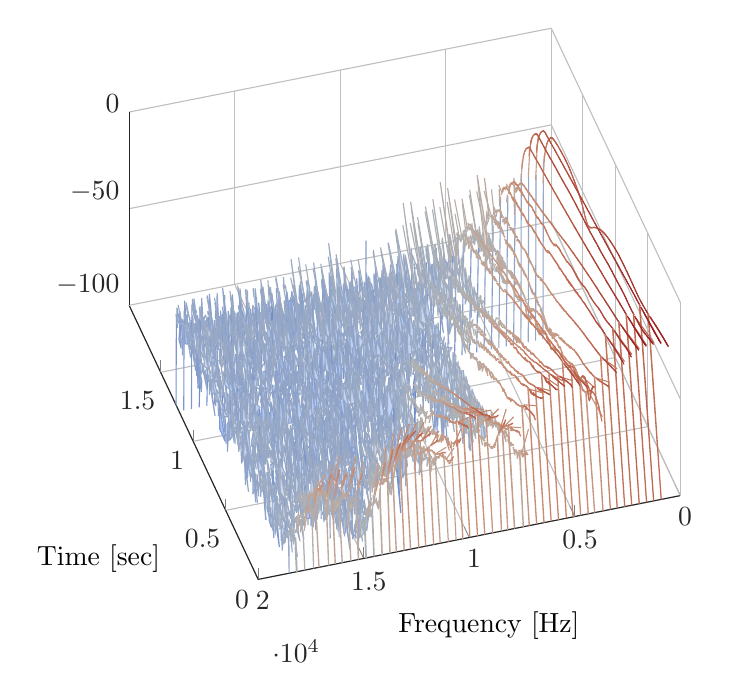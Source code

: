 % This file was created by matlab2tikz v0.4.7 running on MATLAB 9.3.
% Copyright (c) 2008--2014, Nico Schlömer <nico.schloemer@gmail.com>
% All rights reserved.
% Minimal pgfplots version: 1.3
% 
% The latest updates can be retrieved from
%   http://www.mathworks.com/matlabcentral/fileexchange/22022-matlab2tikz
% where you can also make suggestions and rate matlab2tikz.
% 
\begin{tikzpicture}

\begin{axis}[%
width=7cm,
height=7cm,
colormap={mymap}{[1pt] rgb(0pt)=(0.23,0.299,0.754); rgb(1pt)=(0.235,0.306,0.76); rgb(2pt)=(0.239,0.313,0.766); rgb(3pt)=(0.244,0.32,0.772); rgb(4pt)=(0.248,0.326,0.778); rgb(5pt)=(0.253,0.333,0.784); rgb(6pt)=(0.257,0.34,0.79); rgb(7pt)=(0.262,0.347,0.796); rgb(8pt)=(0.267,0.354,0.802); rgb(9pt)=(0.271,0.36,0.808); rgb(10pt)=(0.276,0.367,0.813); rgb(11pt)=(0.281,0.374,0.819); rgb(12pt)=(0.285,0.381,0.824); rgb(13pt)=(0.29,0.387,0.83); rgb(14pt)=(0.295,0.394,0.835); rgb(15pt)=(0.3,0.401,0.84); rgb(16pt)=(0.304,0.407,0.846); rgb(17pt)=(0.309,0.414,0.851); rgb(18pt)=(0.314,0.42,0.856); rgb(19pt)=(0.319,0.427,0.861); rgb(20pt)=(0.324,0.434,0.866); rgb(21pt)=(0.329,0.44,0.87); rgb(22pt)=(0.334,0.447,0.875); rgb(23pt)=(0.339,0.453,0.88); rgb(24pt)=(0.344,0.46,0.884); rgb(25pt)=(0.349,0.466,0.889); rgb(26pt)=(0.354,0.472,0.893); rgb(27pt)=(0.359,0.479,0.898); rgb(28pt)=(0.364,0.485,0.902); rgb(29pt)=(0.369,0.492,0.906); rgb(30pt)=(0.374,0.498,0.91); rgb(31pt)=(0.379,0.504,0.914); rgb(32pt)=(0.384,0.51,0.918); rgb(33pt)=(0.389,0.517,0.922); rgb(34pt)=(0.394,0.523,0.926); rgb(35pt)=(0.399,0.529,0.929); rgb(36pt)=(0.405,0.535,0.933); rgb(37pt)=(0.41,0.541,0.936); rgb(38pt)=(0.415,0.547,0.94); rgb(39pt)=(0.42,0.553,0.943); rgb(40pt)=(0.425,0.559,0.946); rgb(41pt)=(0.431,0.565,0.949); rgb(42pt)=(0.436,0.571,0.952); rgb(43pt)=(0.441,0.577,0.955); rgb(44pt)=(0.447,0.583,0.958); rgb(45pt)=(0.452,0.589,0.961); rgb(46pt)=(0.457,0.594,0.964); rgb(47pt)=(0.463,0.6,0.966); rgb(48pt)=(0.468,0.606,0.969); rgb(49pt)=(0.473,0.611,0.971); rgb(50pt)=(0.479,0.617,0.973); rgb(51pt)=(0.484,0.623,0.976); rgb(52pt)=(0.489,0.628,0.978); rgb(53pt)=(0.495,0.633,0.98); rgb(54pt)=(0.5,0.639,0.982); rgb(55pt)=(0.506,0.644,0.984); rgb(56pt)=(0.511,0.65,0.985); rgb(57pt)=(0.517,0.655,0.987); rgb(58pt)=(0.522,0.66,0.988); rgb(59pt)=(0.527,0.665,0.99); rgb(60pt)=(0.533,0.67,0.991); rgb(61pt)=(0.538,0.675,0.992); rgb(62pt)=(0.544,0.68,0.994); rgb(63pt)=(0.549,0.685,0.995); rgb(64pt)=(0.555,0.69,0.996); rgb(65pt)=(0.56,0.695,0.997); rgb(66pt)=(0.565,0.7,0.997); rgb(67pt)=(0.571,0.705,0.998); rgb(68pt)=(0.576,0.709,0.999); rgb(69pt)=(0.582,0.714,0.999); rgb(70pt)=(0.587,0.719,0.999); rgb(71pt)=(0.593,0.723,1.0); rgb(72pt)=(0.598,0.727,1.0); rgb(73pt)=(0.603,0.732,1); rgb(74pt)=(0.609,0.736,1); rgb(75pt)=(0.614,0.74,1.0); rgb(76pt)=(0.62,0.745,1.0); rgb(77pt)=(0.625,0.749,0.999); rgb(78pt)=(0.63,0.753,0.999); rgb(79pt)=(0.636,0.757,0.999); rgb(80pt)=(0.641,0.761,0.998); rgb(81pt)=(0.646,0.765,0.997); rgb(82pt)=(0.652,0.769,0.997); rgb(83pt)=(0.657,0.772,0.996); rgb(84pt)=(0.662,0.776,0.995); rgb(85pt)=(0.668,0.78,0.994); rgb(86pt)=(0.673,0.783,0.992); rgb(87pt)=(0.678,0.787,0.991); rgb(88pt)=(0.683,0.79,0.99); rgb(89pt)=(0.688,0.794,0.988); rgb(90pt)=(0.694,0.797,0.987); rgb(91pt)=(0.699,0.8,0.985); rgb(92pt)=(0.704,0.803,0.984); rgb(93pt)=(0.709,0.806,0.982); rgb(94pt)=(0.714,0.809,0.98); rgb(95pt)=(0.719,0.812,0.978); rgb(96pt)=(0.724,0.815,0.976); rgb(97pt)=(0.729,0.818,0.974); rgb(98pt)=(0.734,0.821,0.971); rgb(99pt)=(0.739,0.823,0.969); rgb(100pt)=(0.744,0.826,0.967); rgb(101pt)=(0.749,0.828,0.964); rgb(102pt)=(0.754,0.831,0.961); rgb(103pt)=(0.759,0.833,0.959); rgb(104pt)=(0.764,0.835,0.956); rgb(105pt)=(0.768,0.837,0.953); rgb(106pt)=(0.773,0.84,0.95); rgb(107pt)=(0.778,0.842,0.947); rgb(108pt)=(0.782,0.843,0.944); rgb(109pt)=(0.787,0.845,0.94); rgb(110pt)=(0.792,0.847,0.937); rgb(111pt)=(0.796,0.849,0.934); rgb(112pt)=(0.801,0.851,0.93); rgb(113pt)=(0.805,0.852,0.927); rgb(114pt)=(0.81,0.854,0.923); rgb(115pt)=(0.814,0.855,0.919); rgb(116pt)=(0.818,0.856,0.915); rgb(117pt)=(0.823,0.857,0.911); rgb(118pt)=(0.827,0.859,0.907); rgb(119pt)=(0.831,0.86,0.903); rgb(120pt)=(0.835,0.861,0.899); rgb(121pt)=(0.84,0.862,0.895); rgb(122pt)=(0.844,0.862,0.891); rgb(123pt)=(0.848,0.863,0.886); rgb(124pt)=(0.852,0.864,0.882); rgb(125pt)=(0.856,0.864,0.877); rgb(126pt)=(0.86,0.865,0.872); rgb(127pt)=(0.863,0.865,0.868); rgb(128pt)=(0.868,0.865,0.863); rgb(129pt)=(0.872,0.863,0.857); rgb(130pt)=(0.876,0.861,0.852); rgb(131pt)=(0.88,0.859,0.846); rgb(132pt)=(0.884,0.857,0.841); rgb(133pt)=(0.888,0.855,0.835); rgb(134pt)=(0.892,0.852,0.829); rgb(135pt)=(0.896,0.85,0.824); rgb(136pt)=(0.9,0.848,0.818); rgb(137pt)=(0.903,0.845,0.812); rgb(138pt)=(0.907,0.843,0.806); rgb(139pt)=(0.91,0.84,0.801); rgb(140pt)=(0.914,0.837,0.795); rgb(141pt)=(0.917,0.835,0.789); rgb(142pt)=(0.92,0.832,0.783); rgb(143pt)=(0.923,0.829,0.777); rgb(144pt)=(0.926,0.826,0.771); rgb(145pt)=(0.929,0.823,0.765); rgb(146pt)=(0.931,0.819,0.759); rgb(147pt)=(0.934,0.816,0.753); rgb(148pt)=(0.937,0.813,0.747); rgb(149pt)=(0.939,0.809,0.741); rgb(150pt)=(0.941,0.806,0.735); rgb(151pt)=(0.944,0.802,0.729); rgb(152pt)=(0.946,0.799,0.723); rgb(153pt)=(0.948,0.795,0.717); rgb(154pt)=(0.95,0.791,0.711); rgb(155pt)=(0.952,0.788,0.705); rgb(156pt)=(0.954,0.784,0.699); rgb(157pt)=(0.955,0.78,0.693); rgb(158pt)=(0.957,0.776,0.687); rgb(159pt)=(0.958,0.771,0.68); rgb(160pt)=(0.96,0.767,0.674); rgb(161pt)=(0.961,0.763,0.668); rgb(162pt)=(0.962,0.759,0.662); rgb(163pt)=(0.964,0.754,0.656); rgb(164pt)=(0.965,0.75,0.65); rgb(165pt)=(0.966,0.745,0.643); rgb(166pt)=(0.967,0.741,0.637); rgb(167pt)=(0.967,0.736,0.631); rgb(168pt)=(0.968,0.731,0.625); rgb(169pt)=(0.969,0.726,0.619); rgb(170pt)=(0.969,0.721,0.612); rgb(171pt)=(0.969,0.716,0.606); rgb(172pt)=(0.97,0.711,0.6); rgb(173pt)=(0.97,0.706,0.594); rgb(174pt)=(0.97,0.701,0.588); rgb(175pt)=(0.97,0.696,0.581); rgb(176pt)=(0.97,0.691,0.575); rgb(177pt)=(0.97,0.685,0.569); rgb(178pt)=(0.97,0.68,0.563); rgb(179pt)=(0.969,0.675,0.557); rgb(180pt)=(0.969,0.669,0.551); rgb(181pt)=(0.969,0.664,0.544); rgb(182pt)=(0.968,0.658,0.538); rgb(183pt)=(0.967,0.652,0.532); rgb(184pt)=(0.966,0.646,0.526); rgb(185pt)=(0.966,0.641,0.52); rgb(186pt)=(0.965,0.635,0.514); rgb(187pt)=(0.964,0.629,0.508); rgb(188pt)=(0.963,0.623,0.502); rgb(189pt)=(0.961,0.617,0.496); rgb(190pt)=(0.96,0.611,0.489); rgb(191pt)=(0.959,0.605,0.483); rgb(192pt)=(0.957,0.598,0.477); rgb(193pt)=(0.956,0.592,0.471); rgb(194pt)=(0.954,0.586,0.465); rgb(195pt)=(0.952,0.579,0.459); rgb(196pt)=(0.95,0.573,0.453); rgb(197pt)=(0.948,0.567,0.448); rgb(198pt)=(0.946,0.56,0.442); rgb(199pt)=(0.944,0.553,0.436); rgb(200pt)=(0.942,0.547,0.43); rgb(201pt)=(0.94,0.54,0.424); rgb(202pt)=(0.938,0.533,0.418); rgb(203pt)=(0.935,0.527,0.412); rgb(204pt)=(0.933,0.52,0.406); rgb(205pt)=(0.93,0.513,0.401); rgb(206pt)=(0.928,0.506,0.395); rgb(207pt)=(0.925,0.499,0.389); rgb(208pt)=(0.922,0.492,0.383); rgb(209pt)=(0.919,0.485,0.378); rgb(210pt)=(0.916,0.478,0.372); rgb(211pt)=(0.913,0.47,0.366); rgb(212pt)=(0.91,0.463,0.361); rgb(213pt)=(0.907,0.456,0.355); rgb(214pt)=(0.903,0.448,0.35); rgb(215pt)=(0.9,0.441,0.344); rgb(216pt)=(0.896,0.433,0.339); rgb(217pt)=(0.893,0.426,0.333); rgb(218pt)=(0.889,0.418,0.328); rgb(219pt)=(0.886,0.411,0.322); rgb(220pt)=(0.882,0.403,0.317); rgb(221pt)=(0.878,0.395,0.312); rgb(222pt)=(0.874,0.387,0.306); rgb(223pt)=(0.87,0.38,0.301); rgb(224pt)=(0.866,0.372,0.296); rgb(225pt)=(0.862,0.364,0.29); rgb(226pt)=(0.858,0.355,0.285); rgb(227pt)=(0.853,0.347,0.28); rgb(228pt)=(0.849,0.339,0.275); rgb(229pt)=(0.844,0.331,0.27); rgb(230pt)=(0.84,0.322,0.265); rgb(231pt)=(0.835,0.314,0.26); rgb(232pt)=(0.831,0.305,0.255); rgb(233pt)=(0.826,0.297,0.25); rgb(234pt)=(0.821,0.288,0.245); rgb(235pt)=(0.816,0.279,0.24); rgb(236pt)=(0.811,0.27,0.235); rgb(237pt)=(0.806,0.261,0.23); rgb(238pt)=(0.801,0.252,0.225); rgb(239pt)=(0.796,0.242,0.221); rgb(240pt)=(0.791,0.233,0.216); rgb(241pt)=(0.786,0.223,0.211); rgb(242pt)=(0.781,0.213,0.207); rgb(243pt)=(0.775,0.202,0.202); rgb(244pt)=(0.77,0.192,0.198); rgb(245pt)=(0.764,0.181,0.193); rgb(246pt)=(0.759,0.17,0.189); rgb(247pt)=(0.753,0.158,0.184); rgb(248pt)=(0.747,0.146,0.18); rgb(249pt)=(0.742,0.133,0.175); rgb(250pt)=(0.736,0.119,0.171); rgb(251pt)=(0.73,0.104,0.167); rgb(252pt)=(0.724,0.087,0.162); rgb(253pt)=(0.718,0.068,0.158); rgb(254pt)=(0.712,0.044,0.154); rgb(255pt)=(0.706,0.016,0.15)},
unbounded coords=jump,
view={-107}{56},
scale only axis,
every outer x axis line/.append style={white!15!black},
every x tick label/.append style={font=\color{white!15!black}},
xmin=0,
xmax=1.985,
xlabel={Time [sec]},
xmajorgrids,
xminorgrids,
every outer y axis line/.append style={white!15!black},
every y tick label/.append style={font=\color{white!15!black}},
ymin=0,
ymax=20000,
ylabel={Frequency [Hz]},
ymajorgrids,
yminorgrids,
every outer z axis line/.append style={white!15!black},
every z tick label/.append style={font=\color{white!15!black}},
zmin=-100,
zmax=0,
zmajorgrids,
zminorgrids,
axis x line*=bottom,
axis y line*=left,
axis z line*=left,
legend style={at={(0.03,0.97)},anchor=north west,draw=white!15!black,fill=white,legend cell align=left}
]

\addplot3[area legend,patch,forget plot]
table[row sep=crcr, point meta=\thisrow{c}] {%
x	y	z	c\\
0.066	348.501	-161.063	-92.265\\
0.066	348.501	-26.951	-92.265\\
0.066	348.501	-26.951	-26.951\\
0.073	348.501	-27.352	-27.352\\
0.079	348.501	-27.393	-27.393\\
0.086	348.501	-27.519	-27.519\\
0.092	348.501	-27.54	-27.54\\
0.099	348.501	-27.623	-27.623\\
0.106	348.501	-27.661	-27.661\\
0.112	348.501	-27.681	-27.681\\
0.119	348.501	-27.837	-27.837\\
0.125	348.501	-27.898	-27.898\\
0.132	348.501	-27.973	-27.973\\
0.139	348.501	-28.113	-28.113\\
0.145	348.501	-28.171	-28.171\\
0.152	348.501	-28.252	-28.252\\
0.158	348.501	-28.373	-28.373\\
0.165	348.501	-28.456	-28.456\\
0.172	348.501	-28.564	-28.564\\
0.178	348.501	-28.582	-28.582\\
0.185	348.501	-28.748	-28.748\\
0.191	348.501	-28.872	-28.872\\
0.198	348.501	-28.932	-28.932\\
0.205	348.501	-29.07	-29.07\\
0.211	348.501	-29.194	-29.194\\
0.218	348.501	-29.283	-29.283\\
0.224	348.501	-29.447	-29.447\\
0.231	348.501	-29.506	-29.506\\
0.238	348.501	-29.645	-29.645\\
0.244	348.501	-29.72	-29.72\\
0.251	348.501	-29.853	-29.853\\
0.257	348.501	-30.04	-30.04\\
0.264	348.501	-30.124	-30.124\\
0.271	348.501	-30.275	-30.275\\
0.277	348.501	-30.434	-30.434\\
0.284	348.501	-30.514	-30.514\\
0.29	348.501	-30.701	-30.701\\
0.297	348.501	-30.819	-30.819\\
0.304	348.501	-30.943	-30.943\\
0.31	348.501	-31.046	-31.046\\
0.317	348.501	-31.23	-31.23\\
0.323	348.501	-31.356	-31.356\\
0.33	348.501	-31.48	-31.48\\
0.337	348.501	-31.649	-31.649\\
0.343	348.501	-31.76	-31.76\\
0.35	348.501	-31.895	-31.895\\
0.356	348.501	-32.051	-32.051\\
0.363	348.501	-32.175	-32.175\\
0.37	348.501	-32.295	-32.295\\
0.376	348.501	-32.334	-32.334\\
0.383	348.501	-32.551	-32.551\\
0.389	348.501	-32.654	-32.654\\
0.396	348.501	-32.687	-32.687\\
0.403	348.501	-32.898	-32.898\\
0.409	348.501	-32.973	-32.973\\
0.416	348.501	-33.055	-33.055\\
0.422	348.501	-33.254	-33.254\\
0.429	348.501	-33.268	-33.268\\
0.436	348.501	-33.397	-33.397\\
0.442	348.501	-33.465	-33.465\\
0.449	348.501	-33.526	-33.526\\
0.455	348.501	-33.728	-33.728\\
0.462	348.501	-33.685	-33.685\\
0.469	348.501	-33.821	-33.821\\
0.475	348.501	-33.94	-33.94\\
0.482	348.501	-33.927	-33.927\\
0.488	348.501	-34.105	-34.105\\
0.495	348.501	-34.107	-34.107\\
0.502	348.501	-34.123	-34.123\\
0.508	348.501	-34.226	-34.226\\
0.515	348.501	-34.216	-34.216\\
0.521	348.501	-34.282	-34.282\\
0.528	348.501	-34.309	-34.309\\
0.535	348.501	-34.27	-34.27\\
0.541	348.501	-34.309	-34.309\\
0.548	348.501	-34.293	-34.293\\
0.554	348.501	-34.322	-34.322\\
0.561	348.501	-34.332	-34.332\\
0.567	348.501	-34.255	-34.255\\
0.574	348.501	-34.291	-34.291\\
0.581	348.501	-34.301	-34.301\\
0.587	348.501	-34.215	-34.215\\
0.594	348.501	-34.221	-34.221\\
0.6	348.501	-34.213	-34.213\\
0.607	348.501	-34.176	-34.176\\
0.614	348.501	-34.164	-34.164\\
0.62	348.501	-34.163	-34.163\\
0.627	348.501	-34.143	-34.143\\
0.633	348.501	-34.082	-34.082\\
0.64	348.501	-34.072	-34.072\\
0.647	348.501	-34.08	-34.08\\
0.653	348.501	-34.051	-34.051\\
0.66	348.501	-34.017	-34.017\\
0.666	348.501	-34.045	-34.045\\
0.673	348.501	-34.037	-34.037\\
0.68	348.501	-33.974	-33.974\\
0.686	348.501	-34.047	-34.047\\
0.693	348.501	-34.031	-34.031\\
0.699	348.501	-33.961	-33.961\\
0.706	348.501	-34.012	-34.012\\
0.713	348.501	-33.996	-33.996\\
0.719	348.501	-34.018	-34.018\\
0.726	348.501	-34.01	-34.01\\
0.732	348.501	-34.007	-34.007\\
0.739	348.501	-34.035	-34.035\\
0.746	348.501	-34.03	-34.03\\
0.752	348.501	-34.062	-34.062\\
0.759	348.501	-34.077	-34.077\\
0.765	348.501	-34.045	-34.045\\
0.772	348.501	-34.123	-34.123\\
0.779	348.501	-34.126	-34.126\\
0.785	348.501	-34.106	-34.106\\
0.792	348.501	-34.198	-34.198\\
0.798	348.501	-34.181	-34.181\\
0.805	348.501	-34.229	-34.229\\
0.812	348.501	-34.292	-34.292\\
0.818	348.501	-34.307	-34.307\\
0.825	348.501	-34.389	-34.389\\
0.831	348.501	-34.387	-34.387\\
0.838	348.501	-34.486	-34.486\\
0.845	348.501	-34.573	-34.573\\
0.851	348.501	-34.547	-34.547\\
0.858	348.501	-34.693	-34.693\\
0.864	348.501	-34.757	-34.757\\
0.871	348.501	-34.792	-34.792\\
0.878	348.501	-34.941	-34.941\\
0.884	348.501	-35.02	-35.02\\
0.891	348.501	-35.102	-35.102\\
0.897	348.501	-35.205	-35.205\\
0.904	348.501	-35.309	-35.309\\
0.911	348.501	-35.443	-35.443\\
0.917	348.501	-35.567	-35.567\\
0.924	348.501	-35.647	-35.647\\
0.93	348.501	-35.801	-35.801\\
0.937	348.501	-35.936	-35.936\\
0.944	348.501	-36.034	-36.034\\
0.95	348.501	-36.212	-36.212\\
0.957	348.501	-36.327	-36.327\\
0.963	348.501	-36.44	-36.44\\
0.97	348.501	-36.647	-36.647\\
0.977	348.501	-36.754	-36.754\\
0.983	348.501	-36.913	-36.913\\
0.99	348.501	-37.108	-37.108\\
0.996	348.501	-37.194	-37.194\\
1.003	348.501	-37.437	-37.437\\
1.01	348.501	-37.571	-37.571\\
1.016	348.501	-37.712	-37.712\\
1.023	348.501	-38.009	-38.009\\
1.029	348.501	-38.071	-38.071\\
1.036	348.501	-38.316	-38.316\\
1.043	348.501	-38.602	-38.602\\
1.049	348.501	-38.636	-38.636\\
1.056	348.501	-39.019	-39.019\\
1.062	348.501	-39.186	-39.186\\
1.069	348.501	-39.348	-39.348\\
1.076	348.501	-39.756	-39.756\\
1.082	348.501	-39.935	-39.935\\
1.089	348.501	-40.22	-40.22\\
1.095	348.501	-40.526	-40.526\\
1.102	348.501	-40.757	-40.757\\
1.109	348.501	-41.162	-41.162\\
1.115	348.501	-41.404	-41.404\\
1.122	348.501	-41.695	-41.695\\
1.128	348.501	-42.138	-42.138\\
1.135	348.501	-42.381	-42.381\\
1.142	348.501	-42.743	-42.743\\
1.148	348.501	-43.24	-43.24\\
1.155	348.501	-43.452	-43.452\\
1.161	348.501	-43.869	-43.869\\
1.168	348.501	-44.356	-44.356\\
1.175	348.501	-44.618	-44.618\\
1.181	348.501	-45.089	-45.089\\
1.188	348.501	-45.517	-45.517\\
1.194	348.501	-45.836	-45.836\\
1.201	348.501	-46.428	-46.428\\
1.208	348.501	-46.705	-46.705\\
1.214	348.501	-47.215	-47.215\\
1.221	348.501	-47.728	-47.728\\
1.227	348.501	-48.034	-48.034\\
1.234	348.501	-48.644	-48.644\\
1.241	348.501	-49.119	-49.119\\
1.247	348.501	-49.774	-49.774\\
1.254	348.501	-50.435	-50.435\\
1.26	348.501	-50.451	-50.451\\
1.267	348.501	-51.335	-51.335\\
1.274	348.501	-51.821	-51.821\\
1.28	348.501	-51.869	-51.869\\
1.287	348.501	-52.635	-52.635\\
1.293	348.501	-52.732	-52.732\\
1.3	348.501	-52.908	-52.908\\
1.307	348.501	-53.113	-53.113\\
1.313	348.501	-53.006	-53.006\\
1.32	348.501	-53.018	-53.018\\
1.326	348.501	-52.618	-52.618\\
1.333	348.501	-52.444	-52.444\\
1.34	348.501	-52.151	-52.151\\
1.346	348.501	-51.521	-51.521\\
1.353	348.501	-51.302	-51.302\\
1.359	348.501	-50.874	-50.874\\
1.366	348.501	-50.23	-50.23\\
1.373	348.501	-50.016	-50.016\\
1.379	348.501	-49.576	-49.576\\
1.386	348.501	-49.14	-49.14\\
1.392	348.501	-48.791	-48.791\\
1.399	348.501	-48.339	-48.339\\
1.406	348.501	-48.118	-48.118\\
1.412	348.501	-47.756	-47.756\\
1.419	348.501	-47.422	-47.422\\
1.425	348.501	-47.302	-47.302\\
1.432	348.501	-46.892	-46.892\\
1.439	348.501	-46.782	-46.782\\
1.445	348.501	-46.587	-46.587\\
1.452	348.501	-46.207	-46.207\\
1.458	348.501	-46.196	-46.196\\
1.465	348.501	-45.96	-45.96\\
1.472	348.501	-45.689	-45.689\\
1.478	348.501	-45.722	-45.722\\
1.485	348.501	-45.441	-45.441\\
1.491	348.501	-45.315	-45.315\\
1.498	348.501	-45.259	-45.259\\
1.505	348.501	-44.983	-44.983\\
1.511	348.501	-45.002	-45.002\\
1.518	348.501	-44.83	-44.83\\
1.524	348.501	-44.669	-44.669\\
1.531	348.501	-44.734	-44.734\\
1.537	348.501	-44.446	-44.446\\
1.544	348.501	-44.411	-44.411\\
1.551	348.501	-44.42	-44.42\\
1.557	348.501	-44.12	-44.12\\
1.564	348.501	-44.125	-44.125\\
1.57	348.501	-44.062	-44.062\\
1.577	348.501	-43.883	-43.883\\
1.584	348.501	-43.944	-43.944\\
1.59	348.501	-43.756	-43.756\\
1.597	348.501	-43.689	-43.689\\
1.603	348.501	-43.774	-43.774\\
1.61	348.501	-43.561	-43.561\\
1.617	348.501	-43.618	-43.618\\
1.623	348.501	-43.64	-43.64\\
1.63	348.501	-43.485	-43.485\\
1.636	348.501	-43.658	-43.658\\
1.643	348.501	-43.575	-43.575\\
1.65	348.501	-43.538	-43.538\\
1.656	348.501	-43.714	-43.714\\
1.663	348.501	-43.57	-43.57\\
1.669	348.501	-43.688	-43.688\\
1.676	348.501	-43.812	-43.812\\
1.683	348.501	-43.692	-43.692\\
1.689	348.501	-43.905	-43.905\\
1.696	348.501	-43.948	-43.948\\
1.702	348.501	-43.863	-43.863\\
1.709	348.501	-44.141	-44.141\\
1.716	348.501	-44.08	-44.08\\
1.722	348.501	-44.137	-44.137\\
1.729	348.501	-44.386	-44.386\\
1.735	348.501	-44.247	-44.247\\
1.742	348.501	-44.455	-44.455\\
1.749	348.501	-44.623	-44.623\\
1.755	348.501	-44.473	-44.473\\
1.762	348.501	-44.743	-44.743\\
1.768	348.501	-44.774	-44.774\\
1.775	348.501	-44.812	-44.812\\
1.782	348.501	-45.041	-45.041\\
1.788	348.501	-45.016	-45.016\\
1.795	348.501	-45.203	-45.203\\
1.801	348.501	-45.381	-45.381\\
1.808	348.501	-45.344	-45.344\\
1.815	348.501	-45.684	-45.684\\
1.821	348.501	-45.733	-45.733\\
1.828	348.501	-45.83	-45.83\\
1.834	348.501	-46.235	-46.235\\
1.841	348.501	-46.223	-46.223\\
1.848	348.501	-46.488	-46.488\\
1.854	348.501	-46.85	-46.85\\
1.861	348.501	-46.866	-46.866\\
1.867	348.501	-47.31	-47.31\\
1.874	348.501	-47.7	-47.7\\
1.881	348.501	-48.366	-48.366\\
1.887	348.501	-49.125	-49.125\\
1.894	348.501	-49.613	-49.613\\
1.9	348.501	-50.395	-50.395\\
1.907	348.501	-51.254	-51.254\\
1.914	348.501	-51.771	-51.771\\
1.92	348.501	-52.671	-52.671\\
1.927	348.501	-53.796	-53.796\\
1.933	348.501	-54.62	-54.62\\
1.94	348.501	-55.787	-55.787\\
1.947	348.501	-57.197	-57.197\\
1.953	348.501	-58.211	-58.211\\
1.96	348.501	-59.804	-59.804\\
1.966	348.501	-61.36	-61.36\\
1.973	348.501	-63.514	-63.514\\
1.98	348.501	-65.358	-65.358\\
1.986	348.501	-68.511	-68.511\\
1.993	348.501	-68.989	-68.989\\
1.999	348.501	-80.281	-80.281\\
1.999	348.501	-80.281	-92.265\\
1.999	348.501	-161.063	-92.265\\
1.999	348.501	-161.063	nan\\
};


\addplot3[area legend,patch,forget plot]
table[row sep=crcr, point meta=\thisrow{c}] {%
x	y	z	c\\
0.066	697.018	-161.063	-92.265\\
0.066	697.018	-24.421	-92.265\\
0.066	697.018	-24.421	-24.421\\
0.073	697.018	-25.014	-25.014\\
0.079	697.018	-25.097	-25.097\\
0.086	697.018	-25.169	-25.169\\
0.092	697.018	-25.25	-25.25\\
0.099	697.018	-25.338	-25.338\\
0.106	697.018	-25.405	-25.405\\
0.112	697.018	-25.456	-25.456\\
0.119	697.018	-25.601	-25.601\\
0.125	697.018	-25.645	-25.645\\
0.132	697.018	-25.703	-25.703\\
0.139	697.018	-25.841	-25.841\\
0.145	697.018	-25.898	-25.898\\
0.152	697.018	-25.95	-25.95\\
0.158	697.018	-26.064	-26.064\\
0.165	697.018	-26.13	-26.13\\
0.172	697.018	-26.168	-26.168\\
0.178	697.018	-26.219	-26.219\\
0.185	697.018	-26.361	-26.361\\
0.191	697.018	-26.383	-26.383\\
0.198	697.018	-26.43	-26.43\\
0.205	697.018	-26.545	-26.545\\
0.211	697.018	-26.585	-26.585\\
0.218	697.018	-26.651	-26.651\\
0.224	697.018	-26.728	-26.728\\
0.231	697.018	-26.822	-26.822\\
0.238	697.018	-26.853	-26.853\\
0.244	697.018	-26.881	-26.881\\
0.251	697.018	-27.011	-27.011\\
0.257	697.018	-27.036	-27.036\\
0.264	697.018	-27.047	-27.047\\
0.271	697.018	-27.152	-27.152\\
0.277	697.018	-27.197	-27.197\\
0.284	697.018	-27.233	-27.233\\
0.29	697.018	-27.328	-27.328\\
0.297	697.018	-27.391	-27.391\\
0.304	697.018	-27.444	-27.444\\
0.31	697.018	-27.487	-27.487\\
0.317	697.018	-27.591	-27.591\\
0.323	697.018	-27.632	-27.632\\
0.33	697.018	-27.696	-27.696\\
0.337	697.018	-27.801	-27.801\\
0.343	697.018	-27.834	-27.834\\
0.35	697.018	-27.878	-27.878\\
0.356	697.018	-27.981	-27.981\\
0.363	697.018	-28.034	-28.034\\
0.37	697.018	-28.069	-28.069\\
0.376	697.018	-28.15	-28.15\\
0.383	697.018	-28.257	-28.257\\
0.389	697.018	-28.272	-28.272\\
0.396	697.018	-28.322	-28.322\\
0.403	697.018	-28.457	-28.457\\
0.409	697.018	-28.481	-28.481\\
0.416	697.018	-28.507	-28.507\\
0.422	697.018	-28.611	-28.611\\
0.429	697.018	-28.679	-28.679\\
0.436	697.018	-28.695	-28.695\\
0.442	697.018	-28.743	-28.743\\
0.449	697.018	-28.855	-28.855\\
0.455	697.018	-28.845	-28.845\\
0.462	697.018	-28.898	-28.898\\
0.469	697.018	-29.013	-29.013\\
0.475	697.018	-29.053	-29.053\\
0.482	697.018	-29.056	-29.056\\
0.488	697.018	-29.142	-29.142\\
0.495	697.018	-29.217	-29.217\\
0.502	697.018	-29.263	-29.263\\
0.508	697.018	-29.329	-29.329\\
0.515	697.018	-29.413	-29.413\\
0.521	697.018	-29.462	-29.462\\
0.528	697.018	-29.526	-29.526\\
0.535	697.018	-29.665	-29.665\\
0.541	697.018	-29.69	-29.69\\
0.548	697.018	-29.752	-29.752\\
0.554	697.018	-29.859	-29.859\\
0.561	697.018	-29.903	-29.903\\
0.567	697.018	-29.939	-29.939\\
0.574	697.018	-30.018	-30.018\\
0.581	697.018	-30.133	-30.133\\
0.587	697.018	-30.149	-30.149\\
0.594	697.018	-30.239	-30.239\\
0.6	697.018	-30.371	-30.371\\
0.607	697.018	-30.383	-30.383\\
0.614	697.018	-30.445	-30.445\\
0.62	697.018	-30.564	-30.564\\
0.627	697.018	-30.609	-30.609\\
0.633	697.018	-30.632	-30.632\\
0.64	697.018	-30.731	-30.731\\
0.647	697.018	-30.822	-30.822\\
0.653	697.018	-30.831	-30.831\\
0.66	697.018	-30.897	-30.897\\
0.666	697.018	-31.012	-31.012\\
0.673	697.018	-31.067	-31.067\\
0.68	697.018	-31.139	-31.139\\
0.686	697.018	-31.191	-31.191\\
0.693	697.018	-31.274	-31.274\\
0.699	697.018	-31.285	-31.285\\
0.706	697.018	-31.345	-31.345\\
0.713	697.018	-31.413	-31.413\\
0.719	697.018	-31.461	-31.461\\
0.726	697.018	-31.565	-31.565\\
0.732	697.018	-31.647	-31.647\\
0.739	697.018	-31.665	-31.665\\
0.746	697.018	-31.736	-31.736\\
0.752	697.018	-31.846	-31.846\\
0.759	697.018	-31.877	-31.877\\
0.765	697.018	-31.92	-31.92\\
0.772	697.018	-32.024	-32.024\\
0.779	697.018	-32.076	-32.076\\
0.785	697.018	-32.155	-32.155\\
0.792	697.018	-32.277	-32.277\\
0.798	697.018	-32.322	-32.322\\
0.805	697.018	-32.329	-32.329\\
0.812	697.018	-32.449	-32.449\\
0.818	697.018	-32.54	-32.54\\
0.825	697.018	-32.551	-32.551\\
0.831	697.018	-32.653	-32.653\\
0.838	697.018	-32.758	-32.758\\
0.845	697.018	-32.812	-32.812\\
0.851	697.018	-32.821	-32.821\\
0.858	697.018	-32.92	-32.92\\
0.864	697.018	-33.041	-33.041\\
0.871	697.018	-33.031	-33.031\\
0.878	697.018	-33.122	-33.122\\
0.884	697.018	-33.207	-33.207\\
0.891	697.018	-33.232	-33.232\\
0.897	697.018	-33.332	-33.332\\
0.904	697.018	-33.41	-33.41\\
0.911	697.018	-33.458	-33.458\\
0.917	697.018	-33.482	-33.482\\
0.924	697.018	-33.592	-33.592\\
0.93	697.018	-33.589	-33.589\\
0.937	697.018	-33.668	-33.668\\
0.944	697.018	-33.734	-33.734\\
0.95	697.018	-33.789	-33.789\\
0.957	697.018	-33.832	-33.832\\
0.963	697.018	-33.969	-33.969\\
0.97	697.018	-34.057	-34.057\\
0.977	697.018	-34.047	-34.047\\
0.983	697.018	-34.146	-34.146\\
0.99	697.018	-34.241	-34.241\\
0.996	697.018	-34.316	-34.316\\
1.003	697.018	-34.315	-34.315\\
1.01	697.018	-34.419	-34.419\\
1.016	697.018	-34.499	-34.499\\
1.023	697.018	-34.514	-34.514\\
1.029	697.018	-34.575	-34.575\\
1.036	697.018	-34.687	-34.687\\
1.043	697.018	-34.744	-34.744\\
1.049	697.018	-34.797	-34.797\\
1.056	697.018	-34.921	-34.921\\
1.062	697.018	-34.982	-34.982\\
1.069	697.018	-34.996	-34.996\\
1.076	697.018	-35.1	-35.1\\
1.082	697.018	-35.219	-35.219\\
1.089	697.018	-35.246	-35.246\\
1.095	697.018	-35.295	-35.295\\
1.102	697.018	-35.404	-35.404\\
1.109	697.018	-35.44	-35.44\\
1.115	697.018	-35.486	-35.486\\
1.122	697.018	-35.55	-35.55\\
1.128	697.018	-35.598	-35.598\\
1.135	697.018	-35.67	-35.67\\
1.142	697.018	-35.752	-35.752\\
1.148	697.018	-35.785	-35.785\\
1.155	697.018	-35.823	-35.823\\
1.161	697.018	-35.945	-35.945\\
1.168	697.018	-36.017	-36.017\\
1.175	697.018	-36.049	-36.049\\
1.181	697.018	-36.152	-36.152\\
1.188	697.018	-36.232	-36.232\\
1.194	697.018	-36.272	-36.272\\
1.201	697.018	-36.267	-36.267\\
1.208	697.018	-36.402	-36.402\\
1.214	697.018	-36.443	-36.443\\
1.221	697.018	-36.432	-36.432\\
1.227	697.018	-36.537	-36.537\\
1.234	697.018	-36.674	-36.674\\
1.241	697.018	-36.651	-36.651\\
1.247	697.018	-36.726	-36.726\\
1.254	697.018	-36.84	-36.84\\
1.26	697.018	-36.928	-36.928\\
1.267	697.018	-36.955	-36.955\\
1.274	697.018	-37.036	-37.036\\
1.28	697.018	-37.133	-37.133\\
1.287	697.018	-37.179	-37.179\\
1.293	697.018	-37.21	-37.21\\
1.3	697.018	-37.304	-37.304\\
1.307	697.018	-37.363	-37.363\\
1.313	697.018	-37.42	-37.42\\
1.32	697.018	-37.474	-37.474\\
1.326	697.018	-37.563	-37.563\\
1.333	697.018	-37.645	-37.645\\
1.34	697.018	-37.704	-37.704\\
1.346	697.018	-37.761	-37.761\\
1.353	697.018	-37.854	-37.854\\
1.359	697.018	-37.927	-37.927\\
1.366	697.018	-37.988	-37.988\\
1.373	697.018	-38.035	-38.035\\
1.379	697.018	-38.135	-38.135\\
1.386	697.018	-38.194	-38.194\\
1.392	697.018	-38.195	-38.195\\
1.399	697.018	-38.285	-38.285\\
1.406	697.018	-38.384	-38.384\\
1.412	697.018	-38.402	-38.402\\
1.419	697.018	-38.45	-38.45\\
1.425	697.018	-38.572	-38.572\\
1.432	697.018	-38.649	-38.649\\
1.439	697.018	-38.681	-38.681\\
1.445	697.018	-38.779	-38.779\\
1.452	697.018	-38.891	-38.891\\
1.458	697.018	-38.926	-38.926\\
1.465	697.018	-38.966	-38.966\\
1.472	697.018	-39.075	-39.075\\
1.478	697.018	-39.142	-39.142\\
1.485	697.018	-39.164	-39.164\\
1.491	697.018	-39.257	-39.257\\
1.498	697.018	-39.316	-39.316\\
1.505	697.018	-39.379	-39.379\\
1.511	697.018	-39.444	-39.444\\
1.518	697.018	-39.511	-39.511\\
1.524	697.018	-39.612	-39.612\\
1.531	697.018	-39.714	-39.714\\
1.537	697.018	-39.747	-39.747\\
1.544	697.018	-39.837	-39.837\\
1.551	697.018	-39.949	-39.949\\
1.557	697.018	-39.992	-39.992\\
1.564	697.018	-40.006	-40.006\\
1.57	697.018	-40.104	-40.104\\
1.577	697.018	-40.199	-40.199\\
1.584	697.018	-40.207	-40.207\\
1.59	697.018	-40.222	-40.222\\
1.597	697.018	-40.345	-40.345\\
1.603	697.018	-40.42	-40.42\\
1.61	697.018	-40.42	-40.42\\
1.617	697.018	-40.505	-40.505\\
1.623	697.018	-40.652	-40.652\\
1.63	697.018	-40.703	-40.703\\
1.636	697.018	-40.745	-40.745\\
1.643	697.018	-40.878	-40.878\\
1.65	697.018	-40.969	-40.969\\
1.656	697.018	-40.993	-40.993\\
1.663	697.018	-41.012	-41.012\\
1.669	697.018	-41.123	-41.123\\
1.676	697.018	-41.191	-41.191\\
1.683	697.018	-41.185	-41.185\\
1.689	697.018	-41.241	-41.241\\
1.696	697.018	-41.355	-41.355\\
1.702	697.018	-41.418	-41.418\\
1.709	697.018	-41.457	-41.457\\
1.716	697.018	-41.545	-41.545\\
1.722	697.018	-41.684	-41.684\\
1.729	697.018	-41.754	-41.754\\
1.735	697.018	-41.777	-41.777\\
1.742	697.018	-41.913	-41.913\\
1.749	697.018	-42.04	-42.04\\
1.755	697.018	-42.049	-42.049\\
1.762	697.018	-42.064	-42.064\\
1.768	697.018	-42.185	-42.185\\
1.775	697.018	-42.295	-42.295\\
1.782	697.018	-42.227	-42.227\\
1.788	697.018	-42.311	-42.311\\
1.795	697.018	-42.475	-42.475\\
1.801	697.018	-42.52	-42.52\\
1.808	697.018	-42.513	-42.513\\
1.815	697.018	-42.67	-42.67\\
1.821	697.018	-42.8	-42.8\\
1.828	697.018	-42.817	-42.817\\
1.834	697.018	-42.876	-42.876\\
1.841	697.018	-43.032	-43.032\\
1.848	697.018	-43.091	-43.091\\
1.854	697.018	-43.075	-43.075\\
1.861	697.018	-43.156	-43.156\\
1.867	697.018	-43.242	-43.242\\
1.874	697.018	-43.566	-43.566\\
1.881	697.018	-44.084	-44.084\\
1.887	697.018	-44.587	-44.587\\
1.894	697.018	-45.163	-45.163\\
1.9	697.018	-45.786	-45.786\\
1.907	697.018	-46.383	-46.383\\
1.914	697.018	-47.004	-47.004\\
1.92	697.018	-47.792	-47.792\\
1.927	697.018	-48.611	-48.611\\
1.933	697.018	-49.324	-49.324\\
1.94	697.018	-50.421	-50.421\\
1.947	697.018	-51.519	-51.519\\
1.953	697.018	-52.422	-52.422\\
1.96	697.018	-53.71	-53.71\\
1.966	697.018	-55.51	-55.51\\
1.973	697.018	-57.304	-57.304\\
1.98	697.018	-59.21	-59.21\\
1.986	697.018	-62.989	-62.989\\
1.993	697.018	-74.886	-74.886\\
1.999	697.018	-78.11	-78.11\\
1.999	697.018	-78.11	-92.265\\
1.999	697.018	-161.063	-92.265\\
1.999	697.018	-161.063	nan\\
};


\addplot3[area legend,patch,forget plot]
table[row sep=crcr, point meta=\thisrow{c}] {%
x	y	z	c\\
0.066	1045.564	-161.063	-92.265\\
0.066	1045.564	-23.468	-92.265\\
0.066	1045.564	-23.468	-23.468\\
0.073	1045.564	-24.773	-24.773\\
0.079	1045.564	-24.924	-24.924\\
0.086	1045.564	-25.2	-25.2\\
0.092	1045.564	-25.358	-25.358\\
0.099	1045.564	-25.523	-25.523\\
0.106	1045.564	-25.666	-25.666\\
0.112	1045.564	-25.798	-25.798\\
0.119	1045.564	-25.971	-25.971\\
0.125	1045.564	-26.162	-26.162\\
0.132	1045.564	-26.33	-26.33\\
0.139	1045.564	-26.54	-26.54\\
0.145	1045.564	-26.773	-26.773\\
0.152	1045.564	-26.969	-26.969\\
0.158	1045.564	-27.147	-27.147\\
0.165	1045.564	-27.347	-27.347\\
0.172	1045.564	-27.543	-27.543\\
0.178	1045.564	-27.711	-27.711\\
0.185	1045.564	-27.924	-27.924\\
0.191	1045.564	-28.15	-28.15\\
0.198	1045.564	-28.299	-28.299\\
0.205	1045.564	-28.488	-28.488\\
0.211	1045.564	-28.688	-28.688\\
0.218	1045.564	-28.957	-28.957\\
0.224	1045.564	-28.975	-28.975\\
0.231	1045.564	-29.252	-29.252\\
0.238	1045.564	-29.431	-29.431\\
0.244	1045.564	-29.526	-29.526\\
0.251	1045.564	-29.638	-29.638\\
0.257	1045.564	-29.789	-29.789\\
0.264	1045.564	-29.782	-29.782\\
0.271	1045.564	-29.892	-29.892\\
0.277	1045.564	-29.987	-29.987\\
0.284	1045.564	-30.065	-30.065\\
0.29	1045.564	-30.098	-30.098\\
0.297	1045.564	-30.196	-30.196\\
0.304	1045.564	-30.28	-30.28\\
0.31	1045.564	-30.305	-30.305\\
0.317	1045.564	-30.359	-30.359\\
0.323	1045.564	-30.44	-30.44\\
0.33	1045.564	-30.503	-30.503\\
0.337	1045.564	-30.513	-30.513\\
0.343	1045.564	-30.592	-30.592\\
0.35	1045.564	-30.647	-30.647\\
0.356	1045.564	-30.671	-30.671\\
0.363	1045.564	-30.745	-30.745\\
0.37	1045.564	-30.81	-30.81\\
0.376	1045.564	-30.938	-30.938\\
0.383	1045.564	-30.965	-30.965\\
0.389	1045.564	-31.05	-31.05\\
0.396	1045.564	-31.085	-31.085\\
0.403	1045.564	-31.089	-31.089\\
0.409	1045.564	-31.183	-31.183\\
0.416	1045.564	-31.221	-31.221\\
0.422	1045.564	-31.202	-31.202\\
0.429	1045.564	-31.241	-31.241\\
0.436	1045.564	-31.313	-31.313\\
0.442	1045.564	-31.313	-31.313\\
0.449	1045.564	-31.277	-31.277\\
0.455	1045.564	-31.184	-31.184\\
0.462	1045.564	-31.313	-31.313\\
0.469	1045.564	-31.287	-31.287\\
0.475	1045.564	-31.307	-31.307\\
0.482	1045.564	-31.174	-31.174\\
0.488	1045.564	-31.144	-31.144\\
0.495	1045.564	-31.152	-31.152\\
0.502	1045.564	-31.18	-31.18\\
0.508	1045.564	-31.151	-31.151\\
0.515	1045.564	-31.142	-31.142\\
0.521	1045.564	-31.164	-31.164\\
0.528	1045.564	-31.173	-31.173\\
0.535	1045.564	-31.269	-31.269\\
0.541	1045.564	-31.33	-31.33\\
0.548	1045.564	-31.39	-31.39\\
0.554	1045.564	-31.365	-31.365\\
0.561	1045.564	-31.415	-31.415\\
0.567	1045.564	-31.479	-31.479\\
0.574	1045.564	-31.396	-31.396\\
0.581	1045.564	-31.55	-31.55\\
0.587	1045.564	-31.636	-31.636\\
0.594	1045.564	-31.7	-31.7\\
0.6	1045.564	-31.706	-31.706\\
0.607	1045.564	-31.827	-31.827\\
0.614	1045.564	-31.899	-31.899\\
0.62	1045.564	-31.912	-31.912\\
0.627	1045.564	-31.977	-31.977\\
0.633	1045.564	-32.066	-32.066\\
0.64	1045.564	-32.123	-32.123\\
0.647	1045.564	-32.121	-32.121\\
0.653	1045.564	-32.22	-32.22\\
0.66	1045.564	-32.271	-32.271\\
0.666	1045.564	-32.273	-32.273\\
0.673	1045.564	-32.517	-32.517\\
0.68	1045.564	-32.576	-32.576\\
0.686	1045.564	-32.41	-32.41\\
0.693	1045.564	-32.602	-32.602\\
0.699	1045.564	-32.52	-32.52\\
0.706	1045.564	-32.416	-32.416\\
0.713	1045.564	-32.433	-32.433\\
0.719	1045.564	-32.529	-32.529\\
0.726	1045.564	-32.706	-32.706\\
0.732	1045.564	-32.724	-32.724\\
0.739	1045.564	-32.803	-32.803\\
0.746	1045.564	-32.776	-32.776\\
0.752	1045.564	-32.938	-32.938\\
0.759	1045.564	-33.01	-33.01\\
0.765	1045.564	-32.998	-32.998\\
0.772	1045.564	-33.072	-33.072\\
0.779	1045.564	-33.157	-33.157\\
0.785	1045.564	-33.399	-33.399\\
0.792	1045.564	-33.494	-33.494\\
0.798	1045.564	-33.436	-33.436\\
0.805	1045.564	-33.458	-33.458\\
0.812	1045.564	-33.681	-33.681\\
0.818	1045.564	-33.73	-33.73\\
0.825	1045.564	-33.745	-33.745\\
0.831	1045.564	-34.088	-34.088\\
0.838	1045.564	-34.174	-34.174\\
0.845	1045.564	-34.231	-34.231\\
0.851	1045.564	-34.202	-34.202\\
0.858	1045.564	-34.3	-34.3\\
0.864	1045.564	-34.46	-34.46\\
0.871	1045.564	-34.434	-34.434\\
0.878	1045.564	-34.502	-34.502\\
0.884	1045.564	-34.544	-34.544\\
0.891	1045.564	-34.531	-34.531\\
0.897	1045.564	-34.808	-34.808\\
0.904	1045.564	-34.85	-34.85\\
0.911	1045.564	-34.866	-34.866\\
0.917	1045.564	-34.779	-34.779\\
0.924	1045.564	-35.009	-35.009\\
0.93	1045.564	-34.857	-34.857\\
0.937	1045.564	-35.094	-35.094\\
0.944	1045.564	-35.014	-35.014\\
0.95	1045.564	-35.071	-35.071\\
0.957	1045.564	-35.185	-35.185\\
0.963	1045.564	-35.392	-35.392\\
0.97	1045.564	-35.433	-35.433\\
0.977	1045.564	-35.399	-35.399\\
0.983	1045.564	-35.563	-35.563\\
0.99	1045.564	-35.496	-35.496\\
0.996	1045.564	-35.675	-35.675\\
1.003	1045.564	-35.756	-35.756\\
1.01	1045.564	-35.765	-35.765\\
1.016	1045.564	-35.779	-35.779\\
1.023	1045.564	-35.966	-35.966\\
1.029	1045.564	-35.966	-35.966\\
1.036	1045.564	-36.012	-36.012\\
1.043	1045.564	-36.189	-36.189\\
1.049	1045.564	-36.242	-36.242\\
1.056	1045.564	-36.319	-36.319\\
1.062	1045.564	-36.251	-36.251\\
1.069	1045.564	-36.219	-36.219\\
1.076	1045.564	-36.359	-36.359\\
1.082	1045.564	-36.506	-36.506\\
1.089	1045.564	-36.57	-36.57\\
1.095	1045.564	-36.492	-36.492\\
1.102	1045.564	-36.632	-36.632\\
1.109	1045.564	-36.651	-36.651\\
1.115	1045.564	-36.604	-36.604\\
1.122	1045.564	-36.641	-36.641\\
1.128	1045.564	-36.64	-36.64\\
1.135	1045.564	-36.806	-36.806\\
1.142	1045.564	-36.731	-36.731\\
1.148	1045.564	-36.794	-36.794\\
1.155	1045.564	-36.795	-36.795\\
1.161	1045.564	-36.849	-36.849\\
1.168	1045.564	-36.893	-36.893\\
1.175	1045.564	-37.05	-37.05\\
1.181	1045.564	-37.118	-37.118\\
1.188	1045.564	-37.018	-37.018\\
1.194	1045.564	-37.219	-37.219\\
1.201	1045.564	-37.166	-37.166\\
1.208	1045.564	-37.232	-37.232\\
1.214	1045.564	-37.278	-37.278\\
1.221	1045.564	-37.321	-37.321\\
1.227	1045.564	-37.437	-37.437\\
1.234	1045.564	-37.586	-37.586\\
1.241	1045.564	-37.541	-37.541\\
1.247	1045.564	-37.424	-37.424\\
1.254	1045.564	-37.488	-37.488\\
1.26	1045.564	-37.577	-37.577\\
1.267	1045.564	-37.604	-37.604\\
1.274	1045.564	-37.682	-37.682\\
1.28	1045.564	-37.693	-37.693\\
1.287	1045.564	-37.794	-37.794\\
1.293	1045.564	-37.867	-37.867\\
1.3	1045.564	-37.878	-37.878\\
1.307	1045.564	-37.936	-37.936\\
1.313	1045.564	-38.007	-38.007\\
1.32	1045.564	-38.095	-38.095\\
1.326	1045.564	-38.102	-38.102\\
1.333	1045.564	-38.174	-38.174\\
1.34	1045.564	-38.24	-38.24\\
1.346	1045.564	-38.288	-38.288\\
1.353	1045.564	-38.356	-38.356\\
1.359	1045.564	-38.413	-38.413\\
1.366	1045.564	-38.489	-38.489\\
1.373	1045.564	-38.534	-38.534\\
1.379	1045.564	-38.642	-38.642\\
1.386	1045.564	-38.688	-38.688\\
1.392	1045.564	-38.766	-38.766\\
1.399	1045.564	-38.892	-38.892\\
1.406	1045.564	-38.943	-38.943\\
1.412	1045.564	-39.031	-39.031\\
1.419	1045.564	-39.138	-39.138\\
1.425	1045.564	-39.26	-39.26\\
1.432	1045.564	-39.346	-39.346\\
1.439	1045.564	-39.347	-39.347\\
1.445	1045.564	-39.504	-39.504\\
1.452	1045.564	-39.554	-39.554\\
1.458	1045.564	-39.632	-39.632\\
1.465	1045.564	-39.736	-39.736\\
1.472	1045.564	-39.816	-39.816\\
1.478	1045.564	-39.902	-39.902\\
1.485	1045.564	-39.978	-39.978\\
1.491	1045.564	-40.17	-40.17\\
1.498	1045.564	-40.115	-40.115\\
1.505	1045.564	-40.201	-40.201\\
1.511	1045.564	-40.263	-40.263\\
1.518	1045.564	-40.291	-40.291\\
1.524	1045.564	-40.355	-40.355\\
1.531	1045.564	-40.356	-40.356\\
1.537	1045.564	-40.473	-40.473\\
1.544	1045.564	-40.501	-40.501\\
1.551	1045.564	-40.6	-40.6\\
1.557	1045.564	-40.628	-40.628\\
1.564	1045.564	-40.721	-40.721\\
1.57	1045.564	-40.784	-40.784\\
1.577	1045.564	-40.847	-40.847\\
1.584	1045.564	-40.92	-40.92\\
1.59	1045.564	-40.949	-40.949\\
1.597	1045.564	-41.099	-41.099\\
1.603	1045.564	-41.162	-41.162\\
1.61	1045.564	-41.201	-41.201\\
1.617	1045.564	-41.27	-41.27\\
1.623	1045.564	-41.357	-41.357\\
1.63	1045.564	-41.502	-41.502\\
1.636	1045.564	-41.477	-41.477\\
1.643	1045.564	-41.61	-41.61\\
1.65	1045.564	-41.665	-41.665\\
1.656	1045.564	-41.765	-41.765\\
1.663	1045.564	-41.941	-41.941\\
1.669	1045.564	-41.896	-41.896\\
1.676	1045.564	-42.03	-42.03\\
1.683	1045.564	-42.088	-42.088\\
1.689	1045.564	-42.237	-42.237\\
1.696	1045.564	-42.22	-42.22\\
1.702	1045.564	-42.355	-42.355\\
1.709	1045.564	-42.433	-42.433\\
1.716	1045.564	-42.519	-42.519\\
1.722	1045.564	-42.567	-42.567\\
1.729	1045.564	-42.555	-42.555\\
1.735	1045.564	-42.699	-42.699\\
1.742	1045.564	-42.75	-42.75\\
1.749	1045.564	-42.799	-42.799\\
1.755	1045.564	-42.835	-42.835\\
1.762	1045.564	-42.84	-42.84\\
1.768	1045.564	-43.041	-43.041\\
1.775	1045.564	-43.028	-43.028\\
1.782	1045.564	-43.088	-43.088\\
1.788	1045.564	-43.08	-43.08\\
1.795	1045.564	-43.203	-43.203\\
1.801	1045.564	-43.347	-43.347\\
1.808	1045.564	-43.249	-43.249\\
1.815	1045.564	-43.376	-43.376\\
1.821	1045.564	-43.418	-43.418\\
1.828	1045.564	-43.55	-43.55\\
1.834	1045.564	-43.562	-43.562\\
1.841	1045.564	-43.596	-43.596\\
1.848	1045.564	-43.721	-43.721\\
1.854	1045.564	-43.756	-43.756\\
1.861	1045.564	-43.906	-43.906\\
1.867	1045.564	-43.896	-43.896\\
1.874	1045.564	-44.371	-44.371\\
1.881	1045.564	-44.843	-44.843\\
1.887	1045.564	-45.31	-45.31\\
1.894	1045.564	-45.859	-45.859\\
1.9	1045.564	-46.497	-46.497\\
1.907	1045.564	-47.106	-47.106\\
1.914	1045.564	-47.761	-47.761\\
1.92	1045.564	-48.584	-48.584\\
1.927	1045.564	-49.248	-49.248\\
1.933	1045.564	-50.045	-50.045\\
1.94	1045.564	-51.15	-51.15\\
1.947	1045.564	-52.075	-52.075\\
1.953	1045.564	-53.186	-53.186\\
1.96	1045.564	-54.41	-54.41\\
1.966	1045.564	-56.366	-56.366\\
1.973	1045.564	-58.033	-58.033\\
1.98	1045.564	-60.249	-60.249\\
1.986	1045.564	-64.063	-64.063\\
1.993	1045.564	-74.618	-74.618\\
1.999	1045.564	-76.059	-76.059\\
1.999	1045.564	-76.059	-92.265\\
1.999	1045.564	-161.063	-92.265\\
1.999	1045.564	-161.063	nan\\
};


\addplot3[area legend,patch,forget plot]
table[row sep=crcr, point meta=\thisrow{c}] {%
x	y	z	c\\
0.066	1394.155	-161.063	-92.265\\
0.066	1394.155	-23.98	-92.265\\
0.066	1394.155	-23.98	-23.98\\
0.073	1394.155	-24.959	-24.959\\
0.079	1394.155	-25.039	-25.039\\
0.086	1394.155	-25.192	-25.192\\
0.092	1394.155	-25.396	-25.396\\
0.099	1394.155	-25.458	-25.458\\
0.106	1394.155	-25.55	-25.55\\
0.112	1394.155	-25.702	-25.702\\
0.119	1394.155	-25.824	-25.824\\
0.125	1394.155	-25.912	-25.912\\
0.132	1394.155	-26.007	-26.007\\
0.139	1394.155	-26.217	-26.217\\
0.145	1394.155	-26.325	-26.325\\
0.152	1394.155	-26.413	-26.413\\
0.158	1394.155	-26.593	-26.593\\
0.165	1394.155	-26.685	-26.685\\
0.172	1394.155	-26.777	-26.777\\
0.178	1394.155	-26.896	-26.896\\
0.185	1394.155	-27.054	-27.054\\
0.191	1394.155	-27.132	-27.132\\
0.198	1394.155	-27.212	-27.212\\
0.205	1394.155	-27.396	-27.396\\
0.211	1394.155	-27.482	-27.482\\
0.218	1394.155	-27.66	-27.66\\
0.224	1394.155	-27.708	-27.708\\
0.231	1394.155	-27.932	-27.932\\
0.238	1394.155	-28.008	-28.008\\
0.244	1394.155	-28.127	-28.127\\
0.251	1394.155	-28.256	-28.256\\
0.257	1394.155	-28.366	-28.366\\
0.264	1394.155	-28.35	-28.35\\
0.271	1394.155	-28.531	-28.531\\
0.277	1394.155	-28.621	-28.621\\
0.284	1394.155	-28.716	-28.716\\
0.29	1394.155	-28.833	-28.833\\
0.297	1394.155	-28.952	-28.952\\
0.304	1394.155	-29.025	-29.025\\
0.31	1394.155	-29.136	-29.136\\
0.317	1394.155	-29.269	-29.269\\
0.323	1394.155	-29.353	-29.353\\
0.33	1394.155	-29.457	-29.457\\
0.337	1394.155	-29.576	-29.576\\
0.343	1394.155	-29.678	-29.678\\
0.35	1394.155	-29.756	-29.756\\
0.356	1394.155	-29.877	-29.877\\
0.363	1394.155	-29.986	-29.986\\
0.37	1394.155	-30.058	-30.058\\
0.376	1394.155	-30.25	-30.25\\
0.383	1394.155	-30.369	-30.369\\
0.389	1394.155	-30.44	-30.44\\
0.396	1394.155	-30.544	-30.544\\
0.403	1394.155	-30.651	-30.651\\
0.409	1394.155	-30.753	-30.753\\
0.416	1394.155	-30.816	-30.816\\
0.422	1394.155	-30.938	-30.938\\
0.429	1394.155	-31.049	-31.049\\
0.436	1394.155	-31.092	-31.092\\
0.442	1394.155	-31.225	-31.225\\
0.449	1394.155	-31.325	-31.325\\
0.455	1394.155	-31.311	-31.311\\
0.462	1394.155	-31.51	-31.51\\
0.469	1394.155	-31.635	-31.635\\
0.475	1394.155	-31.725	-31.725\\
0.482	1394.155	-31.693	-31.693\\
0.488	1394.155	-31.816	-31.816\\
0.495	1394.155	-31.936	-31.936\\
0.502	1394.155	-31.978	-31.978\\
0.508	1394.155	-32.127	-32.127\\
0.515	1394.155	-32.238	-32.238\\
0.521	1394.155	-32.323	-32.323\\
0.528	1394.155	-32.414	-32.414\\
0.535	1394.155	-32.632	-32.632\\
0.541	1394.155	-32.742	-32.742\\
0.548	1394.155	-32.778	-32.778\\
0.554	1394.155	-32.937	-32.937\\
0.561	1394.155	-33.051	-33.051\\
0.567	1394.155	-33.108	-33.108\\
0.574	1394.155	-33.121	-33.121\\
0.581	1394.155	-33.35	-33.35\\
0.587	1394.155	-33.419	-33.419\\
0.594	1394.155	-33.483	-33.483\\
0.6	1394.155	-33.621	-33.621\\
0.607	1394.155	-33.744	-33.744\\
0.614	1394.155	-33.765	-33.765\\
0.62	1394.155	-33.921	-33.921\\
0.627	1394.155	-34.049	-34.049\\
0.633	1394.155	-34.087	-34.087\\
0.64	1394.155	-34.193	-34.193\\
0.647	1394.155	-34.322	-34.322\\
0.653	1394.155	-34.412	-34.412\\
0.66	1394.155	-34.453	-34.453\\
0.666	1394.155	-34.612	-34.612\\
0.673	1394.155	-34.891	-34.891\\
0.68	1394.155	-34.897	-34.897\\
0.686	1394.155	-34.888	-34.888\\
0.693	1394.155	-35.185	-35.185\\
0.699	1394.155	-35.068	-35.068\\
0.706	1394.155	-35.074	-35.074\\
0.713	1394.155	-35.201	-35.201\\
0.719	1394.155	-35.318	-35.318\\
0.726	1394.155	-35.454	-35.454\\
0.732	1394.155	-35.6	-35.6\\
0.739	1394.155	-35.731	-35.731\\
0.746	1394.155	-35.649	-35.649\\
0.752	1394.155	-35.875	-35.875\\
0.759	1394.155	-36.029	-36.029\\
0.765	1394.155	-35.989	-35.989\\
0.772	1394.155	-36.059	-36.059\\
0.779	1394.155	-36.211	-36.211\\
0.785	1394.155	-36.428	-36.428\\
0.792	1394.155	-36.46	-36.46\\
0.798	1394.155	-36.48	-36.48\\
0.805	1394.155	-36.56	-36.56\\
0.812	1394.155	-36.65	-36.65\\
0.818	1394.155	-36.769	-36.769\\
0.825	1394.155	-36.847	-36.847\\
0.831	1394.155	-37.095	-37.095\\
0.838	1394.155	-37.135	-37.135\\
0.845	1394.155	-37.291	-37.291\\
0.851	1394.155	-37.277	-37.277\\
0.858	1394.155	-37.314	-37.314\\
0.864	1394.155	-37.543	-37.543\\
0.871	1394.155	-37.586	-37.586\\
0.878	1394.155	-37.631	-37.631\\
0.884	1394.155	-37.719	-37.719\\
0.891	1394.155	-37.808	-37.808\\
0.897	1394.155	-38.038	-38.038\\
0.904	1394.155	-38.088	-38.088\\
0.911	1394.155	-38.22	-38.22\\
0.917	1394.155	-38.188	-38.188\\
0.924	1394.155	-38.371	-38.371\\
0.93	1394.155	-38.37	-38.37\\
0.937	1394.155	-38.632	-38.632\\
0.944	1394.155	-38.537	-38.537\\
0.95	1394.155	-38.608	-38.608\\
0.957	1394.155	-38.824	-38.824\\
0.963	1394.155	-39.024	-39.024\\
0.97	1394.155	-39.079	-39.079\\
0.977	1394.155	-39.114	-39.114\\
0.983	1394.155	-39.308	-39.308\\
0.99	1394.155	-39.252	-39.252\\
0.996	1394.155	-39.409	-39.409\\
1.003	1394.155	-39.591	-39.591\\
1.01	1394.155	-39.495	-39.495\\
1.016	1394.155	-39.606	-39.606\\
1.023	1394.155	-39.856	-39.856\\
1.029	1394.155	-39.866	-39.866\\
1.036	1394.155	-39.891	-39.891\\
1.043	1394.155	-40.14	-40.14\\
1.049	1394.155	-40.244	-40.244\\
1.056	1394.155	-40.286	-40.286\\
1.062	1394.155	-40.249	-40.249\\
1.069	1394.155	-40.36	-40.36\\
1.076	1394.155	-40.472	-40.472\\
1.082	1394.155	-40.634	-40.634\\
1.089	1394.155	-40.808	-40.808\\
1.095	1394.155	-40.762	-40.762\\
1.102	1394.155	-40.919	-40.919\\
1.109	1394.155	-41.022	-41.022\\
1.115	1394.155	-41.066	-41.066\\
1.122	1394.155	-41.09	-41.09\\
1.128	1394.155	-41.205	-41.205\\
1.135	1394.155	-41.457	-41.457\\
1.142	1394.155	-41.393	-41.393\\
1.148	1394.155	-41.425	-41.425\\
1.155	1394.155	-41.585	-41.585\\
1.161	1394.155	-41.663	-41.663\\
1.168	1394.155	-41.723	-41.723\\
1.175	1394.155	-41.933	-41.933\\
1.181	1394.155	-42.082	-42.082\\
1.188	1394.155	-42.015	-42.015\\
1.194	1394.155	-42.145	-42.145\\
1.201	1394.155	-42.234	-42.234\\
1.208	1394.155	-42.236	-42.236\\
1.214	1394.155	-42.341	-42.341\\
1.221	1394.155	-42.467	-42.467\\
1.227	1394.155	-42.611	-42.611\\
1.234	1394.155	-42.716	-42.716\\
1.241	1394.155	-42.737	-42.737\\
1.247	1394.155	-42.81	-42.81\\
1.254	1394.155	-42.894	-42.894\\
1.26	1394.155	-42.908	-42.908\\
1.267	1394.155	-43.066	-43.066\\
1.274	1394.155	-43.125	-43.125\\
1.28	1394.155	-43.263	-43.263\\
1.287	1394.155	-43.351	-43.351\\
1.293	1394.155	-43.453	-43.453\\
1.3	1394.155	-43.498	-43.498\\
1.307	1394.155	-43.559	-43.559\\
1.313	1394.155	-43.665	-43.665\\
1.32	1394.155	-43.708	-43.708\\
1.326	1394.155	-43.833	-43.833\\
1.333	1394.155	-43.917	-43.917\\
1.34	1394.155	-44.026	-44.026\\
1.346	1394.155	-44.073	-44.073\\
1.353	1394.155	-44.18	-44.18\\
1.359	1394.155	-44.248	-44.248\\
1.366	1394.155	-44.341	-44.341\\
1.373	1394.155	-44.401	-44.401\\
1.379	1394.155	-44.557	-44.557\\
1.386	1394.155	-44.614	-44.614\\
1.392	1394.155	-44.663	-44.663\\
1.399	1394.155	-44.752	-44.752\\
1.406	1394.155	-44.809	-44.809\\
1.412	1394.155	-44.877	-44.877\\
1.419	1394.155	-44.956	-44.956\\
1.425	1394.155	-45.117	-45.117\\
1.432	1394.155	-45.138	-45.138\\
1.439	1394.155	-45.245	-45.245\\
1.445	1394.155	-45.352	-45.352\\
1.452	1394.155	-45.426	-45.426\\
1.458	1394.155	-45.431	-45.431\\
1.465	1394.155	-45.571	-45.571\\
1.472	1394.155	-45.622	-45.622\\
1.478	1394.155	-45.727	-45.727\\
1.485	1394.155	-45.787	-45.787\\
1.491	1394.155	-46.012	-46.012\\
1.498	1394.155	-45.947	-45.947\\
1.505	1394.155	-46.011	-46.011\\
1.511	1394.155	-46.117	-46.117\\
1.518	1394.155	-46.155	-46.155\\
1.524	1394.155	-46.228	-46.228\\
1.531	1394.155	-46.4	-46.4\\
1.537	1394.155	-46.525	-46.525\\
1.544	1394.155	-46.571	-46.571\\
1.551	1394.155	-46.668	-46.668\\
1.557	1394.155	-46.687	-46.687\\
1.564	1394.155	-46.74	-46.74\\
1.57	1394.155	-46.794	-46.794\\
1.577	1394.155	-46.972	-46.972\\
1.584	1394.155	-47.004	-47.004\\
1.59	1394.155	-47.109	-47.109\\
1.597	1394.155	-47.153	-47.153\\
1.603	1394.155	-47.264	-47.264\\
1.61	1394.155	-47.26	-47.26\\
1.617	1394.155	-47.316	-47.316\\
1.623	1394.155	-47.448	-47.448\\
1.63	1394.155	-47.512	-47.512\\
1.636	1394.155	-47.713	-47.713\\
1.643	1394.155	-47.793	-47.793\\
1.65	1394.155	-47.845	-47.845\\
1.656	1394.155	-47.897	-47.897\\
1.663	1394.155	-47.903	-47.903\\
1.669	1394.155	-47.905	-47.905\\
1.676	1394.155	-48.063	-48.063\\
1.683	1394.155	-48.068	-48.068\\
1.689	1394.155	-48.305	-48.305\\
1.696	1394.155	-48.292	-48.292\\
1.702	1394.155	-48.354	-48.354\\
1.709	1394.155	-48.405	-48.405\\
1.716	1394.155	-48.479	-48.479\\
1.722	1394.155	-48.516	-48.516\\
1.729	1394.155	-48.616	-48.616\\
1.735	1394.155	-48.778	-48.778\\
1.742	1394.155	-48.825	-48.825\\
1.749	1394.155	-48.956	-48.956\\
1.755	1394.155	-48.964	-48.964\\
1.762	1394.155	-49.088	-49.088\\
1.768	1394.155	-48.961	-48.961\\
1.775	1394.155	-49.322	-49.322\\
1.782	1394.155	-49.197	-49.197\\
1.788	1394.155	-49.47	-49.47\\
1.795	1394.155	-49.462	-49.462\\
1.801	1394.155	-49.757	-49.757\\
1.808	1394.155	-49.585	-49.585\\
1.815	1394.155	-49.655	-49.655\\
1.821	1394.155	-49.622	-49.622\\
1.828	1394.155	-49.778	-49.778\\
1.834	1394.155	-49.881	-49.881\\
1.841	1394.155	-49.985	-49.985\\
1.848	1394.155	-50.112	-50.112\\
1.854	1394.155	-50.128	-50.128\\
1.861	1394.155	-50.205	-50.205\\
1.867	1394.155	-50.138	-50.138\\
1.874	1394.155	-50.655	-50.655\\
1.881	1394.155	-50.972	-50.972\\
1.887	1394.155	-51.644	-51.644\\
1.894	1394.155	-52.365	-52.365\\
1.9	1394.155	-52.743	-52.743\\
1.907	1394.155	-53.397	-53.397\\
1.914	1394.155	-54.128	-54.128\\
1.92	1394.155	-54.795	-54.795\\
1.927	1394.155	-55.483	-55.483\\
1.933	1394.155	-56.342	-56.342\\
1.94	1394.155	-57.556	-57.556\\
1.947	1394.155	-58.42	-58.42\\
1.953	1394.155	-59.497	-59.497\\
1.96	1394.155	-61.267	-61.267\\
1.966	1394.155	-62.211	-62.211\\
1.973	1394.155	-64.229	-64.229\\
1.98	1394.155	-66.775	-66.775\\
1.986	1394.155	-69.75	-69.75\\
1.993	1394.155	-73.016	-73.016\\
1.999	1394.155	-76.947	-76.947\\
1.999	1394.155	-76.947	-92.265\\
1.999	1394.155	-161.063	-92.265\\
1.999	1394.155	-161.063	nan\\
};


\addplot3[area legend,patch,forget plot]
table[row sep=crcr, point meta=\thisrow{c}] {%
x	y	z	c\\
0.066	1742.807	-161.063	-92.265\\
0.066	1742.807	-24.995	-92.265\\
0.066	1742.807	-24.995	-24.995\\
0.073	1742.807	-26.288	-26.288\\
0.079	1742.807	-26.382	-26.382\\
0.086	1742.807	-26.488	-26.488\\
0.092	1742.807	-26.776	-26.776\\
0.099	1742.807	-26.859	-26.859\\
0.106	1742.807	-27.004	-27.004\\
0.112	1742.807	-27.228	-27.228\\
0.119	1742.807	-27.388	-27.388\\
0.125	1742.807	-27.52	-27.52\\
0.132	1742.807	-27.65	-27.65\\
0.139	1742.807	-27.924	-27.924\\
0.145	1742.807	-28.039	-28.039\\
0.152	1742.807	-28.171	-28.171\\
0.158	1742.807	-28.443	-28.443\\
0.165	1742.807	-28.547	-28.547\\
0.172	1742.807	-28.685	-28.685\\
0.178	1742.807	-28.856	-28.856\\
0.185	1742.807	-29.062	-29.062\\
0.191	1742.807	-29.201	-29.201\\
0.198	1742.807	-29.301	-29.301\\
0.205	1742.807	-29.576	-29.576\\
0.211	1742.807	-29.683	-29.683\\
0.218	1742.807	-29.865	-29.865\\
0.224	1742.807	-30.032	-30.032\\
0.231	1742.807	-30.234	-30.234\\
0.238	1742.807	-30.377	-30.377\\
0.244	1742.807	-30.527	-30.527\\
0.251	1742.807	-30.721	-30.721\\
0.257	1742.807	-30.849	-30.849\\
0.264	1742.807	-30.88	-30.88\\
0.271	1742.807	-31.142	-31.142\\
0.277	1742.807	-31.249	-31.249\\
0.284	1742.807	-31.376	-31.376\\
0.29	1742.807	-31.573	-31.573\\
0.297	1742.807	-31.718	-31.718\\
0.304	1742.807	-31.861	-31.861\\
0.31	1742.807	-31.972	-31.972\\
0.317	1742.807	-32.17	-32.17\\
0.323	1742.807	-32.282	-32.282\\
0.33	1742.807	-32.376	-32.376\\
0.337	1742.807	-32.589	-32.589\\
0.343	1742.807	-32.708	-32.708\\
0.35	1742.807	-32.857	-32.857\\
0.356	1742.807	-33.016	-33.016\\
0.363	1742.807	-33.145	-33.145\\
0.37	1742.807	-33.281	-33.281\\
0.376	1742.807	-33.458	-33.458\\
0.383	1742.807	-33.64	-33.64\\
0.389	1742.807	-33.755	-33.755\\
0.396	1742.807	-33.87	-33.87\\
0.403	1742.807	-34.055	-34.055\\
0.409	1742.807	-34.128	-34.128\\
0.416	1742.807	-34.28	-34.28\\
0.422	1742.807	-34.438	-34.438\\
0.429	1742.807	-34.555	-34.555\\
0.436	1742.807	-34.688	-34.688\\
0.442	1742.807	-34.774	-34.774\\
0.449	1742.807	-34.942	-34.942\\
0.455	1742.807	-34.98	-34.98\\
0.462	1742.807	-35.163	-35.163\\
0.469	1742.807	-35.351	-35.351\\
0.475	1742.807	-35.412	-35.412\\
0.482	1742.807	-35.49	-35.49\\
0.488	1742.807	-35.595	-35.595\\
0.495	1742.807	-35.747	-35.747\\
0.502	1742.807	-35.897	-35.897\\
0.508	1742.807	-35.964	-35.964\\
0.515	1742.807	-36.127	-36.127\\
0.521	1742.807	-36.216	-36.216\\
0.528	1742.807	-36.336	-36.336\\
0.535	1742.807	-36.608	-36.608\\
0.541	1742.807	-36.676	-36.676\\
0.548	1742.807	-36.844	-36.844\\
0.554	1742.807	-36.982	-36.982\\
0.561	1742.807	-37.088	-37.088\\
0.567	1742.807	-37.192	-37.192\\
0.574	1742.807	-37.212	-37.212\\
0.581	1742.807	-37.504	-37.504\\
0.587	1742.807	-37.553	-37.553\\
0.594	1742.807	-37.7	-37.7\\
0.6	1742.807	-37.879	-37.879\\
0.607	1742.807	-37.92	-37.92\\
0.614	1742.807	-38.101	-38.101\\
0.62	1742.807	-38.244	-38.244\\
0.627	1742.807	-38.368	-38.368\\
0.633	1742.807	-38.461	-38.461\\
0.64	1742.807	-38.569	-38.569\\
0.647	1742.807	-38.769	-38.769\\
0.653	1742.807	-38.806	-38.806\\
0.66	1742.807	-38.98	-38.98\\
0.666	1742.807	-39.16	-39.16\\
0.673	1742.807	-39.358	-39.358\\
0.68	1742.807	-39.524	-39.524\\
0.686	1742.807	-39.505	-39.505\\
0.693	1742.807	-39.828	-39.828\\
0.699	1742.807	-39.748	-39.748\\
0.706	1742.807	-39.794	-39.794\\
0.713	1742.807	-39.95	-39.95\\
0.719	1742.807	-40.004	-40.004\\
0.726	1742.807	-40.262	-40.262\\
0.732	1742.807	-40.458	-40.458\\
0.739	1742.807	-40.534	-40.534\\
0.746	1742.807	-40.615	-40.615\\
0.752	1742.807	-40.823	-40.823\\
0.759	1742.807	-41.004	-41.004\\
0.765	1742.807	-40.967	-40.967\\
0.772	1742.807	-41.132	-41.132\\
0.779	1742.807	-41.326	-41.326\\
0.785	1742.807	-41.437	-41.437\\
0.792	1742.807	-41.613	-41.613\\
0.798	1742.807	-41.695	-41.695\\
0.805	1742.807	-41.799	-41.799\\
0.812	1742.807	-41.972	-41.972\\
0.818	1742.807	-42.11	-42.11\\
0.825	1742.807	-42.244	-42.244\\
0.831	1742.807	-42.403	-42.403\\
0.838	1742.807	-42.573	-42.573\\
0.845	1742.807	-42.827	-42.827\\
0.851	1742.807	-42.754	-42.754\\
0.858	1742.807	-42.926	-42.926\\
0.864	1742.807	-43.182	-43.182\\
0.871	1742.807	-43.187	-43.187\\
0.878	1742.807	-43.326	-43.326\\
0.884	1742.807	-43.497	-43.497\\
0.891	1742.807	-43.672	-43.672\\
0.897	1742.807	-43.808	-43.808\\
0.904	1742.807	-43.96	-43.96\\
0.911	1742.807	-44.194	-44.194\\
0.917	1742.807	-44.144	-44.144\\
0.924	1742.807	-44.403	-44.403\\
0.93	1742.807	-44.54	-44.54\\
0.937	1742.807	-44.745	-44.745\\
0.944	1742.807	-44.75	-44.75\\
0.95	1742.807	-44.881	-44.881\\
0.957	1742.807	-45.128	-45.128\\
0.963	1742.807	-45.273	-45.273\\
0.97	1742.807	-45.453	-45.453\\
0.977	1742.807	-45.596	-45.596\\
0.983	1742.807	-45.666	-45.666\\
0.99	1742.807	-45.733	-45.733\\
0.996	1742.807	-46.014	-46.014\\
1.003	1742.807	-46.247	-46.247\\
1.01	1742.807	-46.29	-46.29\\
1.016	1742.807	-46.41	-46.41\\
1.023	1742.807	-46.727	-46.727\\
1.029	1742.807	-46.615	-46.615\\
1.036	1742.807	-46.802	-46.802\\
1.043	1742.807	-47.195	-47.195\\
1.049	1742.807	-47.247	-47.247\\
1.056	1742.807	-47.393	-47.393\\
1.062	1742.807	-47.434	-47.434\\
1.069	1742.807	-47.621	-47.621\\
1.076	1742.807	-47.775	-47.775\\
1.082	1742.807	-48.036	-48.036\\
1.089	1742.807	-48.353	-48.353\\
1.095	1742.807	-48.229	-48.229\\
1.102	1742.807	-48.464	-48.464\\
1.109	1742.807	-48.714	-48.714\\
1.115	1742.807	-48.724	-48.724\\
1.122	1742.807	-48.929	-48.929\\
1.128	1742.807	-49.107	-49.107\\
1.135	1742.807	-49.443	-49.443\\
1.142	1742.807	-49.377	-49.377\\
1.148	1742.807	-49.483	-49.483\\
1.155	1742.807	-49.814	-49.814\\
1.161	1742.807	-49.885	-49.885\\
1.168	1742.807	-50.099	-50.099\\
1.175	1742.807	-50.383	-50.383\\
1.181	1742.807	-50.441	-50.441\\
1.188	1742.807	-50.514	-50.514\\
1.194	1742.807	-50.776	-50.776\\
1.201	1742.807	-51.09	-51.09\\
1.208	1742.807	-51.169	-51.169\\
1.214	1742.807	-51.244	-51.244\\
1.221	1742.807	-51.486	-51.486\\
1.227	1742.807	-51.504	-51.504\\
1.234	1742.807	-51.862	-51.862\\
1.241	1742.807	-52.021	-52.021\\
1.247	1742.807	-52.489	-52.489\\
1.254	1742.807	-52.546	-52.546\\
1.26	1742.807	-52.491	-52.491\\
1.267	1742.807	-52.853	-52.853\\
1.274	1742.807	-53.181	-53.181\\
1.28	1742.807	-53.271	-53.271\\
1.287	1742.807	-53.447	-53.447\\
1.293	1742.807	-53.577	-53.577\\
1.3	1742.807	-53.652	-53.652\\
1.307	1742.807	-53.827	-53.827\\
1.313	1742.807	-54.221	-54.221\\
1.32	1742.807	-54.462	-54.462\\
1.326	1742.807	-54.416	-54.416\\
1.333	1742.807	-54.636	-54.636\\
1.34	1742.807	-54.823	-54.823\\
1.346	1742.807	-54.907	-54.907\\
1.353	1742.807	-55.199	-55.199\\
1.359	1742.807	-55.493	-55.493\\
1.366	1742.807	-55.644	-55.644\\
1.373	1742.807	-55.608	-55.608\\
1.379	1742.807	-55.91	-55.91\\
1.386	1742.807	-56.175	-56.175\\
1.392	1742.807	-56.142	-56.142\\
1.399	1742.807	-56.507	-56.507\\
1.406	1742.807	-56.616	-56.616\\
1.412	1742.807	-56.622	-56.622\\
1.419	1742.807	-56.749	-56.749\\
1.425	1742.807	-56.957	-56.957\\
1.432	1742.807	-57.312	-57.312\\
1.439	1742.807	-57.427	-57.427\\
1.445	1742.807	-57.617	-57.617\\
1.452	1742.807	-57.669	-57.669\\
1.458	1742.807	-57.808	-57.808\\
1.465	1742.807	-58.195	-58.195\\
1.472	1742.807	-58.357	-58.357\\
1.478	1742.807	-58.58	-58.58\\
1.485	1742.807	-58.575	-58.575\\
1.491	1742.807	-58.678	-58.678\\
1.498	1742.807	-58.953	-58.953\\
1.505	1742.807	-59.048	-59.048\\
1.511	1742.807	-59.471	-59.471\\
1.518	1742.807	-59.688	-59.688\\
1.524	1742.807	-59.608	-59.608\\
1.531	1742.807	-59.82	-59.82\\
1.537	1742.807	-60.085	-60.085\\
1.544	1742.807	-60.415	-60.415\\
1.551	1742.807	-60.515	-60.515\\
1.557	1742.807	-60.795	-60.795\\
1.564	1742.807	-60.737	-60.737\\
1.57	1742.807	-60.712	-60.712\\
1.577	1742.807	-61.02	-61.02\\
1.584	1742.807	-61.455	-61.455\\
1.59	1742.807	-61.515	-61.515\\
1.597	1742.807	-61.645	-61.645\\
1.603	1742.807	-61.556	-61.556\\
1.61	1742.807	-61.705	-61.705\\
1.617	1742.807	-61.721	-61.721\\
1.623	1742.807	-62.212	-62.212\\
1.63	1742.807	-62.619	-62.619\\
1.636	1742.807	-62.733	-62.733\\
1.643	1742.807	-62.701	-62.701\\
1.65	1742.807	-62.588	-62.588\\
1.656	1742.807	-63.052	-63.052\\
1.663	1742.807	-63.19	-63.19\\
1.669	1742.807	-63.516	-63.516\\
1.676	1742.807	-63.698	-63.698\\
1.683	1742.807	-63.336	-63.336\\
1.689	1742.807	-63.465	-63.465\\
1.696	1742.807	-63.833	-63.833\\
1.702	1742.807	-64.058	-64.058\\
1.709	1742.807	-64.524	-64.524\\
1.716	1742.807	-64.336	-64.336\\
1.722	1742.807	-64.47	-64.47\\
1.729	1742.807	-64.375	-64.375\\
1.735	1742.807	-64.697	-64.697\\
1.742	1742.807	-65.301	-65.301\\
1.749	1742.807	-65.389	-65.389\\
1.755	1742.807	-65.606	-65.606\\
1.762	1742.807	-65.466	-65.466\\
1.768	1742.807	-65.288	-65.288\\
1.775	1742.807	-65.904	-65.904\\
1.782	1742.807	-66.097	-66.097\\
1.788	1742.807	-66.661	-66.661\\
1.795	1742.807	-66.37	-66.37\\
1.801	1742.807	-66.463	-66.463\\
1.808	1742.807	-66.316	-66.316\\
1.815	1742.807	-66.67	-66.67\\
1.821	1742.807	-67.165	-67.165\\
1.828	1742.807	-67.524	-67.524\\
1.834	1742.807	-67.399	-67.399\\
1.841	1742.807	-67.099	-67.099\\
1.848	1742.807	-67.315	-67.315\\
1.854	1742.807	-67.832	-67.832\\
1.861	1742.807	-68.099	-68.099\\
1.867	1742.807	-68.146	-68.146\\
1.874	1742.807	-67.935	-67.935\\
1.881	1742.807	-68.411	-68.411\\
1.887	1742.807	-69.775	-69.775\\
1.894	1742.807	-69.655	-69.655\\
1.9	1742.807	-70.684	-70.684\\
1.907	1742.807	-71.748	-71.748\\
1.914	1742.807	-72.183	-72.183\\
1.92	1742.807	-72.788	-72.788\\
1.927	1742.807	-73.387	-73.387\\
1.933	1742.807	-75.642	-75.642\\
1.94	1742.807	-75.291	-75.291\\
1.947	1742.807	-76.528	-76.528\\
1.953	1742.807	-78.551	-78.551\\
1.96	1742.807	-76.687	-76.687\\
1.966	1742.807	-79.893	-79.893\\
1.973	1742.807	-84.069	-84.069\\
1.98	1742.807	-85.96	-85.96\\
1.986	1742.807	-93.073	-93.073\\
1.993	1742.807	-74.29	-74.29\\
1.999	1742.807	-78.23	-78.23\\
1.999	1742.807	-78.23	-92.265\\
1.999	1742.807	-161.063	-92.265\\
1.999	1742.807	-161.063	nan\\
};


\addplot3[area legend,patch,forget plot]
table[row sep=crcr, point meta=\thisrow{c}] {%
x	y	z	c\\
0.066	2091.534	-161.063	-92.265\\
0.066	2091.534	-27.178	-92.265\\
0.066	2091.534	-27.178	-27.178\\
0.073	2091.534	-29.099	-29.099\\
0.079	2091.534	-29.194	-29.194\\
0.086	2091.534	-28.861	-28.861\\
0.092	2091.534	-29.028	-29.028\\
0.099	2091.534	-29.09	-29.09\\
0.106	2091.534	-29.192	-29.192\\
0.112	2091.534	-29.324	-29.324\\
0.119	2091.534	-29.436	-29.436\\
0.125	2091.534	-29.53	-29.53\\
0.132	2091.534	-29.687	-29.687\\
0.139	2091.534	-29.764	-29.764\\
0.145	2091.534	-29.831	-29.831\\
0.152	2091.534	-30.001	-30.001\\
0.158	2091.534	-30.202	-30.202\\
0.165	2091.534	-30.338	-30.338\\
0.172	2091.534	-30.517	-30.517\\
0.178	2091.534	-30.709	-30.709\\
0.185	2091.534	-30.919	-30.919\\
0.191	2091.534	-31.099	-31.099\\
0.198	2091.534	-31.383	-31.383\\
0.205	2091.534	-31.586	-31.586\\
0.211	2091.534	-31.741	-31.741\\
0.218	2091.534	-31.737	-31.737\\
0.224	2091.534	-32.206	-32.206\\
0.231	2091.534	-32.07	-32.07\\
0.238	2091.534	-32.216	-32.216\\
0.244	2091.534	-32.351	-32.351\\
0.251	2091.534	-32.539	-32.539\\
0.257	2091.534	-32.64	-32.64\\
0.264	2091.534	-33.052	-33.052\\
0.271	2091.534	-33.058	-33.058\\
0.277	2091.534	-33.124	-33.124\\
0.284	2091.534	-33.262	-33.262\\
0.29	2091.534	-33.34	-33.34\\
0.297	2091.534	-33.435	-33.435\\
0.304	2091.534	-33.554	-33.554\\
0.31	2091.534	-33.666	-33.666\\
0.317	2091.534	-33.786	-33.786\\
0.323	2091.534	-33.895	-33.895\\
0.33	2091.534	-34.081	-34.081\\
0.337	2091.534	-34.192	-34.192\\
0.343	2091.534	-34.321	-34.321\\
0.35	2091.534	-34.526	-34.526\\
0.356	2091.534	-34.672	-34.672\\
0.363	2091.534	-34.878	-34.878\\
0.37	2091.534	-35.086	-35.086\\
0.376	2091.534	-35.178	-35.178\\
0.383	2091.534	-35.402	-35.402\\
0.389	2091.534	-35.596	-35.596\\
0.396	2091.534	-35.846	-35.846\\
0.403	2091.534	-36.027	-36.027\\
0.409	2091.534	-36.231	-36.231\\
0.416	2091.534	-36.482	-36.482\\
0.422	2091.534	-36.647	-36.647\\
0.429	2091.534	-36.912	-36.912\\
0.436	2091.534	-37.105	-37.105\\
0.442	2091.534	-37.328	-37.328\\
0.449	2091.534	-37.466	-37.466\\
0.455	2091.534	-37.858	-37.858\\
0.462	2091.534	-37.826	-37.826\\
0.469	2091.534	-37.874	-37.874\\
0.475	2091.534	-38.03	-38.03\\
0.482	2091.534	-38.424	-38.424\\
0.488	2091.534	-38.531	-38.531\\
0.495	2091.534	-38.587	-38.587\\
0.502	2091.534	-38.693	-38.693\\
0.508	2091.534	-38.832	-38.832\\
0.515	2091.534	-38.819	-38.819\\
0.521	2091.534	-38.863	-38.863\\
0.528	2091.534	-39.032	-39.032\\
0.535	2091.534	-38.862	-38.862\\
0.541	2091.534	-39.002	-39.002\\
0.548	2091.534	-39.147	-39.147\\
0.554	2091.534	-39.268	-39.268\\
0.561	2091.534	-39.392	-39.392\\
0.567	2091.534	-39.543	-39.543\\
0.574	2091.534	-39.936	-39.936\\
0.581	2091.534	-39.828	-39.828\\
0.587	2091.534	-40.037	-40.037\\
0.594	2091.534	-40.275	-40.275\\
0.6	2091.534	-40.438	-40.438\\
0.607	2091.534	-40.674	-40.674\\
0.614	2091.534	-40.902	-40.902\\
0.62	2091.534	-41.139	-41.139\\
0.627	2091.534	-41.262	-41.262\\
0.633	2091.534	-41.484	-41.484\\
0.64	2091.534	-41.732	-41.732\\
0.647	2091.534	-41.815	-41.815\\
0.653	2091.534	-42.001	-42.001\\
0.66	2091.534	-42.211	-42.211\\
0.666	2091.534	-42.341	-42.341\\
0.673	2091.534	-42.322	-42.322\\
0.68	2091.534	-42.448	-42.448\\
0.686	2091.534	-42.734	-42.734\\
0.693	2091.534	-42.537	-42.537\\
0.699	2091.534	-42.771	-42.771\\
0.706	2091.534	-43.09	-43.09\\
0.713	2091.534	-43.138	-43.138\\
0.719	2091.534	-43.18	-43.18\\
0.726	2091.534	-43.058	-43.058\\
0.732	2091.534	-43.182	-43.182\\
0.739	2091.534	-43.179	-43.179\\
0.746	2091.534	-43.447	-43.447\\
0.752	2091.534	-43.419	-43.419\\
0.759	2091.534	-43.397	-43.397\\
0.765	2091.534	-43.692	-43.692\\
0.772	2091.534	-43.868	-43.868\\
0.779	2091.534	-44.003	-44.003\\
0.785	2091.534	-44.006	-44.006\\
0.792	2091.534	-44.16	-44.16\\
0.798	2091.534	-44.541	-44.541\\
0.805	2091.534	-44.95	-44.95\\
0.812	2091.534	-44.85	-44.85\\
0.818	2091.534	-45.13	-45.13\\
0.825	2091.534	-45.581	-45.581\\
0.831	2091.534	-45.266	-45.266\\
0.838	2091.534	-45.494	-45.494\\
0.845	2091.534	-45.763	-45.763\\
0.851	2091.534	-46.094	-46.094\\
0.858	2091.534	-46.316	-46.316\\
0.864	2091.534	-46.309	-46.309\\
0.871	2091.534	-46.604	-46.604\\
0.878	2091.534	-46.759	-46.759\\
0.884	2091.534	-46.936	-46.936\\
0.891	2091.534	-47.436	-47.436\\
0.897	2091.534	-46.868	-46.868\\
0.904	2091.534	-46.971	-46.971\\
0.911	2091.534	-47.117	-47.117\\
0.917	2091.534	-47.729	-47.729\\
0.924	2091.534	-47.157	-47.157\\
0.93	2091.534	-47.846	-47.846\\
0.937	2091.534	-47.214	-47.214\\
0.944	2091.534	-47.722	-47.722\\
0.95	2091.534	-47.785	-47.785\\
0.957	2091.534	-47.595	-47.595\\
0.963	2091.534	-47.539	-47.539\\
0.97	2091.534	-47.618	-47.618\\
0.977	2091.534	-47.927	-47.927\\
0.983	2091.534	-47.865	-47.865\\
0.99	2091.534	-48.192	-48.192\\
0.996	2091.534	-48.16	-48.16\\
1.003	2091.534	-48.293	-48.293\\
1.01	2091.534	-48.572	-48.572\\
1.016	2091.534	-48.879	-48.879\\
1.023	2091.534	-48.968	-48.968\\
1.029	2091.534	-49.336	-49.336\\
1.036	2091.534	-49.545	-49.545\\
1.043	2091.534	-49.616	-49.616\\
1.049	2091.534	-49.708	-49.708\\
1.056	2091.534	-49.921	-49.921\\
1.062	2091.534	-50.373	-50.373\\
1.069	2091.534	-50.907	-50.907\\
1.076	2091.534	-50.781	-50.781\\
1.082	2091.534	-50.689	-50.689\\
1.089	2091.534	-50.993	-50.993\\
1.095	2091.534	-51.242	-51.242\\
1.102	2091.534	-51.118	-51.118\\
1.109	2091.534	-51.209	-51.209\\
1.115	2091.534	-51.457	-51.457\\
1.122	2091.534	-51.578	-51.578\\
1.128	2091.534	-51.65	-51.65\\
1.135	2091.534	-51.631	-51.631\\
1.142	2091.534	-51.826	-51.826\\
1.148	2091.534	-51.968	-51.968\\
1.155	2091.534	-51.98	-51.98\\
1.161	2091.534	-52.024	-52.024\\
1.168	2091.534	-52.076	-52.076\\
1.175	2091.534	-52.028	-52.028\\
1.181	2091.534	-52.102	-52.102\\
1.188	2091.534	-52.508	-52.508\\
1.194	2091.534	-52.479	-52.479\\
1.201	2091.534	-52.875	-52.875\\
1.208	2091.534	-52.988	-52.988\\
1.214	2091.534	-53.122	-53.122\\
1.221	2091.534	-53.311	-53.311\\
1.227	2091.534	-53.376	-53.376\\
1.234	2091.534	-53.54	-53.54\\
1.241	2091.534	-53.86	-53.86\\
1.247	2091.534	-55.436	-55.436\\
1.254	2091.534	-55.667	-55.667\\
1.26	2091.534	-56.205	-56.205\\
1.267	2091.534	-56.051	-56.051\\
1.274	2091.534	-56.531	-56.531\\
1.28	2091.534	-56.648	-56.648\\
1.287	2091.534	-56.749	-56.749\\
1.293	2091.534	-56.845	-56.845\\
1.3	2091.534	-57.155	-57.155\\
1.307	2091.534	-57.325	-57.325\\
1.313	2091.534	-57.299	-57.299\\
1.32	2091.534	-57.574	-57.574\\
1.326	2091.534	-57.549	-57.549\\
1.333	2091.534	-57.366	-57.366\\
1.34	2091.534	-57.314	-57.314\\
1.346	2091.534	-57.563	-57.563\\
1.353	2091.534	-57.419	-57.419\\
1.359	2091.534	-57.435	-57.435\\
1.366	2091.534	-57.528	-57.528\\
1.373	2091.534	-57.61	-57.61\\
1.379	2091.534	-57.451	-57.451\\
1.386	2091.534	-57.537	-57.537\\
1.392	2091.534	-57.202	-57.202\\
1.399	2091.534	-57.06	-57.06\\
1.406	2091.534	-57.409	-57.409\\
1.412	2091.534	-57.507	-57.507\\
1.419	2091.534	-57.392	-57.392\\
1.425	2091.534	-57.456	-57.456\\
1.432	2091.534	-57.839	-57.839\\
1.439	2091.534	-58.281	-58.281\\
1.445	2091.534	-58.065	-58.065\\
1.452	2091.534	-58.157	-58.157\\
1.458	2091.534	-58.956	-58.956\\
1.465	2091.534	-58.662	-58.662\\
1.472	2091.534	-58.864	-58.864\\
1.478	2091.534	-59.167	-59.167\\
1.485	2091.534	-59.224	-59.224\\
1.491	2091.534	-59.069	-59.069\\
1.498	2091.534	-59.396	-59.396\\
1.505	2091.534	-59.629	-59.629\\
1.511	2091.534	-59.46	-59.46\\
1.518	2091.534	-60.195	-60.195\\
1.524	2091.534	-60.096	-60.096\\
1.531	2091.534	-61.106	-61.106\\
1.537	2091.534	-60.695	-60.695\\
1.544	2091.534	-60.796	-60.796\\
1.551	2091.534	-60.685	-60.685\\
1.557	2091.534	-60.516	-60.516\\
1.564	2091.534	-60.274	-60.274\\
1.57	2091.534	-60.663	-60.663\\
1.577	2091.534	-60.972	-60.972\\
1.584	2091.534	-60.927	-60.927\\
1.59	2091.534	-60.831	-60.831\\
1.597	2091.534	-60.692	-60.692\\
1.603	2091.534	-60.871	-60.871\\
1.61	2091.534	-60.853	-60.853\\
1.617	2091.534	-61.234	-61.234\\
1.623	2091.534	-61.232	-61.232\\
1.63	2091.534	-61.673	-61.673\\
1.636	2091.534	-62.3	-62.3\\
1.643	2091.534	-62.636	-62.636\\
1.65	2091.534	-62.351	-62.351\\
1.656	2091.534	-62.866	-62.866\\
1.663	2091.534	-62.202	-62.202\\
1.669	2091.534	-62.48	-62.48\\
1.676	2091.534	-63.284	-63.284\\
1.683	2091.534	-63.166	-63.166\\
1.689	2091.534	-63.908	-63.908\\
1.696	2091.534	-63.761	-63.761\\
1.702	2091.534	-63.51	-63.51\\
1.709	2091.534	-63.862	-63.862\\
1.716	2091.534	-63.367	-63.367\\
1.722	2091.534	-63.854	-63.854\\
1.729	2091.534	-63.91	-63.91\\
1.735	2091.534	-64.282	-64.282\\
1.742	2091.534	-64.171	-64.171\\
1.749	2091.534	-64.722	-64.722\\
1.755	2091.534	-64.464	-64.464\\
1.762	2091.534	-65.002	-65.002\\
1.768	2091.534	-63.691	-63.691\\
1.775	2091.534	-65.312	-65.312\\
1.782	2091.534	-63.881	-63.881\\
1.788	2091.534	-64.879	-64.879\\
1.795	2091.534	-64.899	-64.899\\
1.801	2091.534	-65.814	-65.814\\
1.808	2091.534	-65.29	-65.29\\
1.815	2091.534	-65.09	-65.09\\
1.821	2091.534	-64.864	-64.864\\
1.828	2091.534	-65.174	-65.174\\
1.834	2091.534	-65.85	-65.85\\
1.841	2091.534	-65.745	-65.745\\
1.848	2091.534	-66.696	-66.696\\
1.854	2091.534	-66.569	-66.569\\
1.861	2091.534	-67.482	-67.482\\
1.867	2091.534	-66.413	-66.413\\
1.874	2091.534	-66.383	-66.383\\
1.881	2091.534	-67.096	-67.096\\
1.887	2091.534	-68.144	-68.144\\
1.894	2091.534	-69.637	-69.637\\
1.9	2091.534	-69.299	-69.299\\
1.907	2091.534	-70.761	-70.761\\
1.914	2091.534	-70.482	-70.482\\
1.92	2091.534	-70.629	-70.629\\
1.927	2091.534	-71.827	-71.827\\
1.933	2091.534	-72.491	-72.491\\
1.94	2091.534	-72.774	-72.774\\
1.947	2091.534	-74.851	-74.851\\
1.953	2091.534	-75.743	-75.743\\
1.96	2091.534	-79.346	-79.346\\
1.966	2091.534	-77.892	-77.892\\
1.973	2091.534	-81.142	-81.142\\
1.98	2091.534	-81.244	-81.244\\
1.986	2091.534	-85.673	-85.673\\
1.993	2091.534	-85.566	-85.566\\
1.999	2091.534	-77.039	-77.039\\
1.999	2091.534	-77.039	-92.265\\
1.999	2091.534	-161.063	-92.265\\
1.999	2091.534	-161.063	nan\\
};


\addplot3[area legend,patch,forget plot]
table[row sep=crcr, point meta=\thisrow{c}] {%
x	y	z	c\\
0.066	2440.351	-161.063	-92.265\\
0.066	2440.351	-30.061	-92.265\\
0.066	2440.351	-30.061	-30.061\\
0.073	2440.351	-32.023	-32.023\\
0.079	2440.351	-32.208	-32.208\\
0.086	2440.351	-31.848	-31.848\\
0.092	2440.351	-32.04	-32.04\\
0.099	2440.351	-32.174	-32.174\\
0.106	2440.351	-32.274	-32.274\\
0.112	2440.351	-32.381	-32.381\\
0.119	2440.351	-32.597	-32.597\\
0.125	2440.351	-32.691	-32.691\\
0.132	2440.351	-32.772	-32.772\\
0.139	2440.351	-32.833	-32.833\\
0.145	2440.351	-32.874	-32.874\\
0.152	2440.351	-32.974	-32.974\\
0.158	2440.351	-33.153	-33.153\\
0.165	2440.351	-33.267	-33.267\\
0.172	2440.351	-33.337	-33.337\\
0.178	2440.351	-33.413	-33.413\\
0.185	2440.351	-33.605	-33.605\\
0.191	2440.351	-33.705	-33.705\\
0.198	2440.351	-33.861	-33.861\\
0.205	2440.351	-34.027	-34.027\\
0.211	2440.351	-34.121	-34.121\\
0.218	2440.351	-34.002	-34.002\\
0.224	2440.351	-34.46	-34.46\\
0.231	2440.351	-34.288	-34.288\\
0.238	2440.351	-34.389	-34.389\\
0.244	2440.351	-34.468	-34.468\\
0.251	2440.351	-34.68	-34.68\\
0.257	2440.351	-34.764	-34.764\\
0.264	2440.351	-35.188	-35.188\\
0.271	2440.351	-35.263	-35.263\\
0.277	2440.351	-35.401	-35.401\\
0.284	2440.351	-35.505	-35.505\\
0.29	2440.351	-35.642	-35.642\\
0.297	2440.351	-35.811	-35.811\\
0.304	2440.351	-35.936	-35.936\\
0.31	2440.351	-36.036	-36.036\\
0.317	2440.351	-36.239	-36.239\\
0.323	2440.351	-36.356	-36.356\\
0.33	2440.351	-36.5	-36.5\\
0.337	2440.351	-36.665	-36.665\\
0.343	2440.351	-36.81	-36.81\\
0.35	2440.351	-36.93	-36.93\\
0.356	2440.351	-37.068	-37.068\\
0.363	2440.351	-37.258	-37.258\\
0.37	2440.351	-37.368	-37.368\\
0.376	2440.351	-37.311	-37.311\\
0.383	2440.351	-37.524	-37.524\\
0.389	2440.351	-37.636	-37.636\\
0.396	2440.351	-37.808	-37.808\\
0.403	2440.351	-38.009	-38.009\\
0.409	2440.351	-38.16	-38.16\\
0.416	2440.351	-38.263	-38.263\\
0.422	2440.351	-38.416	-38.416\\
0.429	2440.351	-38.617	-38.617\\
0.436	2440.351	-38.769	-38.769\\
0.442	2440.351	-38.933	-38.933\\
0.449	2440.351	-39.127	-39.127\\
0.455	2440.351	-39.646	-39.646\\
0.462	2440.351	-39.417	-39.417\\
0.469	2440.351	-39.608	-39.608\\
0.475	2440.351	-39.76	-39.76\\
0.482	2440.351	-40.218	-40.218\\
0.488	2440.351	-40.353	-40.353\\
0.495	2440.351	-40.58	-40.58\\
0.502	2440.351	-40.7	-40.7\\
0.508	2440.351	-40.837	-40.837\\
0.515	2440.351	-41.012	-41.012\\
0.521	2440.351	-41.162	-41.162\\
0.528	2440.351	-41.211	-41.211\\
0.535	2440.351	-41.025	-41.025\\
0.541	2440.351	-41.179	-41.179\\
0.548	2440.351	-41.32	-41.32\\
0.554	2440.351	-41.402	-41.402\\
0.561	2440.351	-41.598	-41.598\\
0.567	2440.351	-41.699	-41.699\\
0.574	2440.351	-42.198	-42.198\\
0.581	2440.351	-42.036	-42.036\\
0.587	2440.351	-42.123	-42.123\\
0.594	2440.351	-42.213	-42.213\\
0.6	2440.351	-42.339	-42.339\\
0.607	2440.351	-42.5	-42.5\\
0.614	2440.351	-42.634	-42.634\\
0.62	2440.351	-42.761	-42.761\\
0.627	2440.351	-42.982	-42.982\\
0.633	2440.351	-43.02	-43.02\\
0.64	2440.351	-43.157	-43.157\\
0.647	2440.351	-43.335	-43.335\\
0.653	2440.351	-43.491	-43.491\\
0.66	2440.351	-43.567	-43.567\\
0.666	2440.351	-43.655	-43.655\\
0.673	2440.351	-43.67	-43.67\\
0.68	2440.351	-43.819	-43.819\\
0.686	2440.351	-44.156	-44.156\\
0.693	2440.351	-44.18	-44.18\\
0.699	2440.351	-44.404	-44.404\\
0.706	2440.351	-44.788	-44.788\\
0.713	2440.351	-45.033	-45.033\\
0.719	2440.351	-45.208	-45.208\\
0.726	2440.351	-44.955	-44.955\\
0.732	2440.351	-45.099	-45.099\\
0.739	2440.351	-45.313	-45.313\\
0.746	2440.351	-45.703	-45.703\\
0.752	2440.351	-45.577	-45.577\\
0.759	2440.351	-45.763	-45.763\\
0.765	2440.351	-46.207	-46.207\\
0.772	2440.351	-46.275	-46.275\\
0.779	2440.351	-46.396	-46.396\\
0.785	2440.351	-46.293	-46.293\\
0.792	2440.351	-46.438	-46.438\\
0.798	2440.351	-46.931	-46.931\\
0.805	2440.351	-47.604	-47.604\\
0.812	2440.351	-47.123	-47.123\\
0.818	2440.351	-47.398	-47.398\\
0.825	2440.351	-48.059	-48.059\\
0.831	2440.351	-47.451	-47.451\\
0.838	2440.351	-47.532	-47.532\\
0.845	2440.351	-47.699	-47.699\\
0.851	2440.351	-48.225	-48.225\\
0.858	2440.351	-48.303	-48.303\\
0.864	2440.351	-48.281	-48.281\\
0.871	2440.351	-48.764	-48.764\\
0.878	2440.351	-48.832	-48.832\\
0.884	2440.351	-48.983	-48.983\\
0.891	2440.351	-49.684	-49.684\\
0.897	2440.351	-49.098	-49.098\\
0.904	2440.351	-49.198	-49.198\\
0.911	2440.351	-49.396	-49.396\\
0.917	2440.351	-50.385	-50.385\\
0.924	2440.351	-49.669	-49.669\\
0.93	2440.351	-50.768	-50.768\\
0.937	2440.351	-50.096	-50.096\\
0.944	2440.351	-50.89	-50.89\\
0.95	2440.351	-50.93	-50.93\\
0.957	2440.351	-50.69	-50.69\\
0.963	2440.351	-50.579	-50.579\\
0.97	2440.351	-50.698	-50.698\\
0.977	2440.351	-51.182	-51.182\\
0.983	2440.351	-51.086	-51.086\\
0.99	2440.351	-51.579	-51.579\\
0.996	2440.351	-51.351	-51.351\\
1.003	2440.351	-51.53	-51.53\\
1.01	2440.351	-52.019	-52.019\\
1.016	2440.351	-52.083	-52.083\\
1.023	2440.351	-51.891	-51.891\\
1.029	2440.351	-52.266	-52.266\\
1.036	2440.351	-52.493	-52.493\\
1.043	2440.351	-52.425	-52.425\\
1.049	2440.351	-52.496	-52.496\\
1.056	2440.351	-52.568	-52.568\\
1.062	2440.351	-52.91	-52.91\\
1.069	2440.351	-53.744	-53.744\\
1.076	2440.351	-53.273	-53.273\\
1.082	2440.351	-53.076	-53.076\\
1.089	2440.351	-53.235	-53.235\\
1.095	2440.351	-53.626	-53.626\\
1.102	2440.351	-53.498	-53.498\\
1.109	2440.351	-53.67	-53.67\\
1.115	2440.351	-54.118	-54.118\\
1.122	2440.351	-54.165	-54.165\\
1.128	2440.351	-54.25	-54.25\\
1.135	2440.351	-54.054	-54.054\\
1.142	2440.351	-54.519	-54.519\\
1.148	2440.351	-54.725	-54.725\\
1.155	2440.351	-54.833	-54.833\\
1.161	2440.351	-54.938	-54.938\\
1.168	2440.351	-55.004	-55.004\\
1.175	2440.351	-55.009	-55.009\\
1.181	2440.351	-55.194	-55.194\\
1.188	2440.351	-55.398	-55.398\\
1.194	2440.351	-55.336	-55.336\\
1.201	2440.351	-55.642	-55.642\\
1.208	2440.351	-55.962	-55.962\\
1.214	2440.351	-55.968	-55.968\\
1.221	2440.351	-56.173	-56.173\\
1.227	2440.351	-56.384	-56.384\\
1.234	2440.351	-56.164	-56.164\\
1.241	2440.351	-56.624	-56.624\\
1.247	2440.351	-58.213	-58.213\\
1.254	2440.351	-58.328	-58.328\\
1.26	2440.351	-58.685	-58.685\\
1.267	2440.351	-58.827	-58.827\\
1.274	2440.351	-58.941	-58.941\\
1.28	2440.351	-58.813	-58.813\\
1.287	2440.351	-59.232	-59.232\\
1.293	2440.351	-59.44	-59.44\\
1.3	2440.351	-59.107	-59.107\\
1.307	2440.351	-59.384	-59.384\\
1.313	2440.351	-59.671	-59.671\\
1.32	2440.351	-59.96	-59.96\\
1.326	2440.351	-59.912	-59.912\\
1.333	2440.351	-60.119	-60.119\\
1.34	2440.351	-60.299	-60.299\\
1.346	2440.351	-60.381	-60.381\\
1.353	2440.351	-60.673	-60.673\\
1.359	2440.351	-60.643	-60.643\\
1.366	2440.351	-60.89	-60.89\\
1.373	2440.351	-61.105	-61.105\\
1.379	2440.351	-61.358	-61.358\\
1.386	2440.351	-61.388	-61.388\\
1.392	2440.351	-60.742	-60.742\\
1.399	2440.351	-61.433	-61.433\\
1.406	2440.351	-61.153	-61.153\\
1.412	2440.351	-61.226	-61.226\\
1.419	2440.351	-60.936	-60.936\\
1.425	2440.351	-61.255	-61.255\\
1.432	2440.351	-61.412	-61.412\\
1.439	2440.351	-61.902	-61.902\\
1.445	2440.351	-61.6	-61.6\\
1.452	2440.351	-61.723	-61.723\\
1.458	2440.351	-62.555	-62.555\\
1.465	2440.351	-62.349	-62.349\\
1.472	2440.351	-61.944	-61.944\\
1.478	2440.351	-62.346	-62.346\\
1.485	2440.351	-62.425	-62.425\\
1.491	2440.351	-62.149	-62.149\\
1.498	2440.351	-62.506	-62.506\\
1.505	2440.351	-62.739	-62.739\\
1.511	2440.351	-63.144	-63.144\\
1.518	2440.351	-63.346	-63.346\\
1.524	2440.351	-63.484	-63.484\\
1.531	2440.351	-64.564	-64.564\\
1.537	2440.351	-64.753	-64.753\\
1.544	2440.351	-64.58	-64.58\\
1.551	2440.351	-64.347	-64.347\\
1.557	2440.351	-65.035	-65.035\\
1.564	2440.351	-64.122	-64.122\\
1.57	2440.351	-65.267	-65.267\\
1.577	2440.351	-65.065	-65.065\\
1.584	2440.351	-65.079	-65.079\\
1.59	2440.351	-64.808	-64.808\\
1.597	2440.351	-64.909	-64.909\\
1.603	2440.351	-64.869	-64.869\\
1.61	2440.351	-64.759	-64.759\\
1.617	2440.351	-65.592	-65.592\\
1.623	2440.351	-65.503	-65.503\\
1.63	2440.351	-65.07	-65.07\\
1.636	2440.351	-66.009	-66.009\\
1.643	2440.351	-66.424	-66.424\\
1.65	2440.351	-66.165	-66.165\\
1.656	2440.351	-66.364	-66.364\\
1.663	2440.351	-65.123	-65.123\\
1.669	2440.351	-66.255	-66.255\\
1.676	2440.351	-66.25	-66.25\\
1.683	2440.351	-66.713	-66.713\\
1.689	2440.351	-66.014	-66.014\\
1.696	2440.351	-66.811	-66.811\\
1.702	2440.351	-66.238	-66.238\\
1.709	2440.351	-67.001	-67.001\\
1.716	2440.351	-66.053	-66.053\\
1.722	2440.351	-66.378	-66.378\\
1.729	2440.351	-67.407	-67.407\\
1.735	2440.351	-66.913	-66.913\\
1.742	2440.351	-66.879	-66.879\\
1.749	2440.351	-67.164	-67.164\\
1.755	2440.351	-68.22	-68.22\\
1.762	2440.351	-68.478	-68.478\\
1.768	2440.351	-66.632	-66.632\\
1.775	2440.351	-69.081	-69.081\\
1.782	2440.351	-67.447	-67.447\\
1.788	2440.351	-68.541	-68.541\\
1.795	2440.351	-68.365	-68.365\\
1.801	2440.351	-68.77	-68.77\\
1.808	2440.351	-69.055	-69.055\\
1.815	2440.351	-68.792	-68.792\\
1.821	2440.351	-68.236	-68.236\\
1.828	2440.351	-68.368	-68.368\\
1.834	2440.351	-68.944	-68.944\\
1.841	2440.351	-69.806	-69.806\\
1.848	2440.351	-68.923	-68.923\\
1.854	2440.351	-69.241	-69.241\\
1.861	2440.351	-69.263	-69.263\\
1.867	2440.351	-69.233	-69.233\\
1.874	2440.351	-68.532	-68.532\\
1.881	2440.351	-69.32	-69.32\\
1.887	2440.351	-70.484	-70.484\\
1.894	2440.351	-71.482	-71.482\\
1.9	2440.351	-71.185	-71.185\\
1.907	2440.351	-71.606	-71.606\\
1.914	2440.351	-71.858	-71.858\\
1.92	2440.351	-72.368	-72.368\\
1.927	2440.351	-73.807	-73.807\\
1.933	2440.351	-75.04	-75.04\\
1.94	2440.351	-74.405	-74.405\\
1.947	2440.351	-77.086	-77.086\\
1.953	2440.351	-77.381	-77.381\\
1.96	2440.351	-78.65	-78.65\\
1.966	2440.351	-79.431	-79.431\\
1.973	2440.351	-81.199	-81.199\\
1.98	2440.351	-82.359	-82.359\\
1.986	2440.351	-87.047	-87.047\\
1.993	2440.351	-78.439	-78.439\\
1.999	2440.351	-76.826	-76.826\\
1.999	2440.351	-76.826	-92.265\\
1.999	2440.351	-161.063	-92.265\\
1.999	2440.351	-161.063	nan\\
};


\addplot3[area legend,patch,forget plot]
table[row sep=crcr, point meta=\thisrow{c}] {%
x	y	z	c\\
0.066	2789.273	-161.063	-92.265\\
0.066	2789.273	-33.04	-92.265\\
0.066	2789.273	-33.04	-33.04\\
0.073	2789.273	-35.675	-35.675\\
0.079	2789.273	-35.897	-35.897\\
0.086	2789.273	-35.789	-35.789\\
0.092	2789.273	-36.152	-36.152\\
0.099	2789.273	-36.41	-36.41\\
0.106	2789.273	-36.641	-36.641\\
0.112	2789.273	-36.855	-36.855\\
0.119	2789.273	-37.251	-37.251\\
0.125	2789.273	-37.444	-37.444\\
0.132	2789.273	-37.614	-37.614\\
0.139	2789.273	-37.958	-37.958\\
0.145	2789.273	-38.153	-38.153\\
0.152	2789.273	-38.313	-38.313\\
0.158	2789.273	-38.704	-38.704\\
0.165	2789.273	-38.897	-38.897\\
0.172	2789.273	-39.111	-39.111\\
0.178	2789.273	-39.331	-39.331\\
0.185	2789.273	-39.669	-39.669\\
0.191	2789.273	-39.85	-39.85\\
0.198	2789.273	-40.06	-40.06\\
0.205	2789.273	-40.444	-40.444\\
0.211	2789.273	-40.676	-40.676\\
0.218	2789.273	-40.713	-40.713\\
0.224	2789.273	-41.282	-41.282\\
0.231	2789.273	-41.269	-41.269\\
0.238	2789.273	-41.488	-41.488\\
0.244	2789.273	-41.75	-41.75\\
0.251	2789.273	-42.015	-42.015\\
0.257	2789.273	-42.2	-42.2\\
0.264	2789.273	-42.531	-42.531\\
0.271	2789.273	-42.845	-42.845\\
0.277	2789.273	-43.034	-43.034\\
0.284	2789.273	-43.174	-43.174\\
0.29	2789.273	-43.61	-43.61\\
0.297	2789.273	-43.695	-43.695\\
0.304	2789.273	-43.887	-43.887\\
0.31	2789.273	-44.218	-44.218\\
0.317	2789.273	-44.432	-44.432\\
0.323	2789.273	-44.564	-44.564\\
0.33	2789.273	-44.839	-44.839\\
0.337	2789.273	-45.108	-45.108\\
0.343	2789.273	-45.263	-45.263\\
0.35	2789.273	-45.387	-45.387\\
0.356	2789.273	-45.829	-45.829\\
0.363	2789.273	-45.855	-45.855\\
0.37	2789.273	-45.946	-45.946\\
0.376	2789.273	-46.234	-46.234\\
0.383	2789.273	-46.422	-46.422\\
0.389	2789.273	-46.515	-46.515\\
0.396	2789.273	-46.801	-46.801\\
0.403	2789.273	-46.909	-46.909\\
0.409	2789.273	-47.149	-47.149\\
0.416	2789.273	-47.301	-47.301\\
0.422	2789.273	-47.649	-47.649\\
0.429	2789.273	-47.674	-47.674\\
0.436	2789.273	-47.801	-47.801\\
0.442	2789.273	-48.048	-48.048\\
0.449	2789.273	-48.162	-48.162\\
0.455	2789.273	-48.401	-48.401\\
0.462	2789.273	-48.594	-48.594\\
0.469	2789.273	-48.544	-48.544\\
0.475	2789.273	-48.813	-48.813\\
0.482	2789.273	-49.13	-49.13\\
0.488	2789.273	-49.447	-49.447\\
0.495	2789.273	-49.406	-49.406\\
0.502	2789.273	-49.627	-49.627\\
0.508	2789.273	-49.897	-49.897\\
0.515	2789.273	-49.909	-49.909\\
0.521	2789.273	-50.084	-50.084\\
0.528	2789.273	-50.545	-50.545\\
0.535	2789.273	-50.263	-50.263\\
0.541	2789.273	-50.487	-50.487\\
0.548	2789.273	-50.763	-50.763\\
0.554	2789.273	-51.026	-51.026\\
0.561	2789.273	-51.051	-51.051\\
0.567	2789.273	-51.249	-51.249\\
0.574	2789.273	-51.537	-51.537\\
0.581	2789.273	-51.554	-51.554\\
0.587	2789.273	-51.735	-51.735\\
0.594	2789.273	-52.139	-52.139\\
0.6	2789.273	-52.048	-52.048\\
0.607	2789.273	-52.286	-52.286\\
0.614	2789.273	-52.623	-52.623\\
0.62	2789.273	-52.798	-52.798\\
0.627	2789.273	-52.993	-52.993\\
0.633	2789.273	-53.128	-53.128\\
0.64	2789.273	-53.198	-53.198\\
0.647	2789.273	-53.37	-53.37\\
0.653	2789.273	-53.68	-53.68\\
0.66	2789.273	-53.939	-53.939\\
0.666	2789.273	-53.858	-53.858\\
0.673	2789.273	-54.212	-54.212\\
0.68	2789.273	-54.575	-54.575\\
0.686	2789.273	-54.594	-54.594\\
0.693	2789.273	-55.054	-55.054\\
0.699	2789.273	-55.08	-55.08\\
0.706	2789.273	-55.239	-55.239\\
0.713	2789.273	-55.379	-55.379\\
0.719	2789.273	-55.891	-55.891\\
0.726	2789.273	-55.917	-55.917\\
0.732	2789.273	-55.915	-55.915\\
0.739	2789.273	-56.15	-56.15\\
0.746	2789.273	-56.702	-56.702\\
0.752	2789.273	-56.528	-56.528\\
0.759	2789.273	-57.009	-57.009\\
0.765	2789.273	-57.173	-57.173\\
0.772	2789.273	-57.223	-57.223\\
0.779	2789.273	-57.327	-57.327\\
0.785	2789.273	-57.89	-57.89\\
0.792	2789.273	-57.956	-57.956\\
0.798	2789.273	-58.171	-58.171\\
0.805	2789.273	-58.67	-58.67\\
0.812	2789.273	-58.859	-58.859\\
0.818	2789.273	-58.661	-58.661\\
0.825	2789.273	-59.465	-59.465\\
0.831	2789.273	-59.182	-59.182\\
0.838	2789.273	-59.314	-59.314\\
0.845	2789.273	-59.486	-59.486\\
0.851	2789.273	-59.963	-59.963\\
0.858	2789.273	-59.949	-59.949\\
0.864	2789.273	-60.389	-60.389\\
0.871	2789.273	-60.5	-60.5\\
0.878	2789.273	-60.882	-60.882\\
0.884	2789.273	-60.756	-60.756\\
0.891	2789.273	-61.821	-61.821\\
0.897	2789.273	-61.322	-61.322\\
0.904	2789.273	-61.446	-61.446\\
0.911	2789.273	-61.774	-61.774\\
0.917	2789.273	-62.669	-62.669\\
0.924	2789.273	-62.047	-62.047\\
0.93	2789.273	-62.749	-62.749\\
0.937	2789.273	-62.545	-62.545\\
0.944	2789.273	-63.099	-63.099\\
0.95	2789.273	-62.747	-62.747\\
0.957	2789.273	-63.41	-63.41\\
0.963	2789.273	-63.243	-63.243\\
0.97	2789.273	-63.356	-63.356\\
0.977	2789.273	-63.598	-63.598\\
0.983	2789.273	-64.207	-64.207\\
0.99	2789.273	-64.137	-64.137\\
0.996	2789.273	-64.459	-64.459\\
1.003	2789.273	-64.373	-64.373\\
1.01	2789.273	-65.055	-65.055\\
1.016	2789.273	-64.996	-64.996\\
1.023	2789.273	-65.151	-65.151\\
1.029	2789.273	-65.092	-65.092\\
1.036	2789.273	-65.244	-65.244\\
1.043	2789.273	-65.133	-65.133\\
1.049	2789.273	-65.536	-65.536\\
1.056	2789.273	-65.546	-65.546\\
1.062	2789.273	-66.22	-66.22\\
1.069	2789.273	-66.194	-66.194\\
1.076	2789.273	-66.231	-66.231\\
1.082	2789.273	-66.601	-66.601\\
1.089	2789.273	-66.824	-66.824\\
1.095	2789.273	-66.754	-66.754\\
1.102	2789.273	-66.815	-66.815\\
1.109	2789.273	-67.068	-67.068\\
1.115	2789.273	-67.424	-67.424\\
1.122	2789.273	-67.232	-67.232\\
1.128	2789.273	-68.03	-68.03\\
1.135	2789.273	-67.649	-67.649\\
1.142	2789.273	-67.663	-67.663\\
1.148	2789.273	-67.945	-67.945\\
1.155	2789.273	-68.317	-68.317\\
1.161	2789.273	-68.239	-68.239\\
1.168	2789.273	-68.088	-68.088\\
1.175	2789.273	-68.313	-68.313\\
1.181	2789.273	-68.684	-68.684\\
1.188	2789.273	-68.816	-68.816\\
1.194	2789.273	-68.95	-68.95\\
1.201	2789.273	-69.852	-69.852\\
1.208	2789.273	-69.709	-69.709\\
1.214	2789.273	-69.748	-69.748\\
1.221	2789.273	-69.714	-69.714\\
1.227	2789.273	-70.264	-70.264\\
1.234	2789.273	-69.639	-69.639\\
1.241	2789.273	-69.832	-69.832\\
1.247	2789.273	-71.65	-71.65\\
1.254	2789.273	-71.345	-71.345\\
1.26	2789.273	-71.25	-71.25\\
1.267	2789.273	-71.581	-71.581\\
1.274	2789.273	-72.172	-72.172\\
1.28	2789.273	-72.481	-72.481\\
1.287	2789.273	-71.904	-71.904\\
1.293	2789.273	-72.952	-72.952\\
1.3	2789.273	-73.019	-73.019\\
1.307	2789.273	-72.833	-72.833\\
1.313	2789.273	-72.794	-72.794\\
1.32	2789.273	-73.188	-73.188\\
1.326	2789.273	-73.497	-73.497\\
1.333	2789.273	-72.452	-72.452\\
1.34	2789.273	-72.525	-72.525\\
1.346	2789.273	-73.571	-73.571\\
1.353	2789.273	-72.675	-72.675\\
1.359	2789.273	-72.448	-72.448\\
1.366	2789.273	-72.895	-72.895\\
1.373	2789.273	-73.315	-73.315\\
1.379	2789.273	-72.85	-72.85\\
1.386	2789.273	-72.912	-72.912\\
1.392	2789.273	-73.414	-73.414\\
1.399	2789.273	-73.071	-73.071\\
1.406	2789.273	-72.629	-72.629\\
1.412	2789.273	-73.923	-73.923\\
1.419	2789.273	-72.956	-72.956\\
1.425	2789.273	-72.883	-72.883\\
1.432	2789.273	-72.834	-72.834\\
1.439	2789.273	-73.797	-73.797\\
1.445	2789.273	-72.794	-72.794\\
1.452	2789.273	-72.239	-72.239\\
1.458	2789.273	-73.201	-73.201\\
1.465	2789.273	-73.092	-73.092\\
1.472	2789.273	-72.509	-72.509\\
1.478	2789.273	-72.803	-72.803\\
1.485	2789.273	-73.211	-73.211\\
1.491	2789.273	-73.246	-73.246\\
1.498	2789.273	-73.51	-73.51\\
1.505	2789.273	-73.633	-73.633\\
1.511	2789.273	-74.226	-74.226\\
1.518	2789.273	-74.522	-74.522\\
1.524	2789.273	-74.192	-74.192\\
1.531	2789.273	-74.958	-74.958\\
1.537	2789.273	-75.297	-75.297\\
1.544	2789.273	-74.893	-74.893\\
1.551	2789.273	-73.982	-73.982\\
1.557	2789.273	-74.721	-74.721\\
1.564	2789.273	-74.454	-74.454\\
1.57	2789.273	-74.0	-74.0\\
1.577	2789.273	-74.615	-74.615\\
1.584	2789.273	-75.687	-75.687\\
1.59	2789.273	-74.931	-74.931\\
1.597	2789.273	-74.339	-74.339\\
1.603	2789.273	-75.53	-75.53\\
1.61	2789.273	-77.197	-77.197\\
1.617	2789.273	-75.888	-75.888\\
1.623	2789.273	-75.511	-75.511\\
1.63	2789.273	-76.895	-76.895\\
1.636	2789.273	-76.664	-76.664\\
1.643	2789.273	-75.875	-75.875\\
1.65	2789.273	-75.329	-75.329\\
1.656	2789.273	-76.887	-76.887\\
1.663	2789.273	-74.655	-74.655\\
1.669	2789.273	-74.783	-74.783\\
1.676	2789.273	-76.022	-76.022\\
1.683	2789.273	-76.647	-76.647\\
1.689	2789.273	-75.955	-75.955\\
1.696	2789.273	-76.697	-76.697\\
1.702	2789.273	-77.005	-77.005\\
1.709	2789.273	-78.611	-78.611\\
1.716	2789.273	-76.818	-76.818\\
1.722	2789.273	-77.947	-77.947\\
1.729	2789.273	-78.728	-78.728\\
1.735	2789.273	-78.272	-78.272\\
1.742	2789.273	-77.174	-77.174\\
1.749	2789.273	-77.831	-77.831\\
1.755	2789.273	-79.006	-79.006\\
1.762	2789.273	-77.543	-77.543\\
1.768	2789.273	-76.24	-76.24\\
1.775	2789.273	-79.257	-79.257\\
1.782	2789.273	-77.98	-77.98\\
1.788	2789.273	-77.48	-77.48\\
1.795	2789.273	-78.901	-78.901\\
1.801	2789.273	-82.281	-82.281\\
1.808	2789.273	-80.295	-80.295\\
1.815	2789.273	-79.729	-79.729\\
1.821	2789.273	-81.05	-81.05\\
1.828	2789.273	-83.106	-83.106\\
1.834	2789.273	-80.041	-80.041\\
1.841	2789.273	-80.214	-80.214\\
1.848	2789.273	-82.131	-82.131\\
1.854	2789.273	-80.17	-80.17\\
1.861	2789.273	-79.049	-79.049\\
1.867	2789.273	-80.046	-80.046\\
1.874	2789.273	-80.418	-80.418\\
1.881	2789.273	-80.098	-80.098\\
1.887	2789.273	-81.45	-81.45\\
1.894	2789.273	-81.558	-81.558\\
1.9	2789.273	-82.429	-82.429\\
1.907	2789.273	-82.814	-82.814\\
1.914	2789.273	-85.173	-85.173\\
1.92	2789.273	-83.328	-83.328\\
1.927	2789.273	-85.748	-85.748\\
1.933	2789.273	-85.124	-85.124\\
1.94	2789.273	-87.589	-87.589\\
1.947	2789.273	-89.858	-89.858\\
1.953	2789.273	-89.6	-89.6\\
1.96	2789.273	-84.582	-84.582\\
1.966	2789.273	-89.216	-89.216\\
1.973	2789.273	-95.072	-95.072\\
1.98	2789.273	-103.855	-103.855\\
1.986	2789.273	-90.571	-90.571\\
1.993	2789.273	-93.56	-93.56\\
1.999	2789.273	-78.264	-78.264\\
1.999	2789.273	-78.264	-92.265\\
1.999	2789.273	-161.063	-92.265\\
1.999	2789.273	-161.063	nan\\
};


\addplot3[area legend,patch,forget plot]
table[row sep=crcr, point meta=\thisrow{c}] {%
x	y	z	c\\
0.066	3138.316	-161.063	-92.265\\
0.066	3138.316	-39.272	-92.265\\
0.066	3138.316	-39.272	-39.272\\
0.073	3138.316	-42.427	-42.427\\
0.079	3138.316	-42.678	-42.678\\
0.086	3138.316	-42.727	-42.727\\
0.092	3138.316	-43.198	-43.198\\
0.099	3138.316	-43.455	-43.455\\
0.106	3138.316	-43.87	-43.87\\
0.112	3138.316	-44.087	-44.087\\
0.119	3138.316	-44.548	-44.548\\
0.125	3138.316	-44.856	-44.856\\
0.132	3138.316	-45.043	-45.043\\
0.139	3138.316	-45.608	-45.608\\
0.145	3138.316	-45.763	-45.763\\
0.152	3138.316	-46.101	-46.101\\
0.158	3138.316	-46.582	-46.582\\
0.165	3138.316	-46.898	-46.898\\
0.172	3138.316	-47.311	-47.311\\
0.178	3138.316	-47.589	-47.589\\
0.185	3138.316	-47.886	-47.886\\
0.191	3138.316	-48.187	-48.187\\
0.198	3138.316	-48.356	-48.356\\
0.205	3138.316	-48.9	-48.9\\
0.211	3138.316	-49.111	-49.111\\
0.218	3138.316	-49.368	-49.368\\
0.224	3138.316	-49.802	-49.802\\
0.231	3138.316	-50.12	-50.12\\
0.238	3138.316	-50.423	-50.423\\
0.244	3138.316	-50.939	-50.939\\
0.251	3138.316	-51.05	-51.05\\
0.257	3138.316	-51.425	-51.425\\
0.264	3138.316	-51.475	-51.475\\
0.271	3138.316	-51.84	-51.84\\
0.277	3138.316	-52.166	-52.166\\
0.284	3138.316	-52.317	-52.317\\
0.29	3138.316	-52.711	-52.711\\
0.297	3138.316	-53.158	-53.158\\
0.304	3138.316	-53.168	-53.168\\
0.31	3138.316	-53.827	-53.827\\
0.317	3138.316	-53.769	-53.769\\
0.323	3138.316	-54.022	-54.022\\
0.33	3138.316	-54.365	-54.365\\
0.337	3138.316	-54.467	-54.467\\
0.343	3138.316	-54.822	-54.822\\
0.35	3138.316	-54.895	-54.895\\
0.356	3138.316	-54.988	-54.988\\
0.363	3138.316	-55.636	-55.636\\
0.37	3138.316	-55.544	-55.544\\
0.376	3138.316	-56.369	-56.369\\
0.383	3138.316	-56.28	-56.28\\
0.389	3138.316	-56.426	-56.426\\
0.396	3138.316	-56.831	-56.831\\
0.403	3138.316	-57.081	-57.081\\
0.409	3138.316	-57.048	-57.048\\
0.416	3138.316	-57.377	-57.377\\
0.422	3138.316	-56.99	-56.99\\
0.429	3138.316	-57.614	-57.614\\
0.436	3138.316	-57.655	-57.655\\
0.442	3138.316	-57.926	-57.926\\
0.449	3138.316	-58.085	-58.085\\
0.455	3138.316	-58.187	-58.187\\
0.462	3138.316	-58.405	-58.405\\
0.469	3138.316	-59.037	-59.037\\
0.475	3138.316	-58.59	-58.59\\
0.482	3138.316	-59.23	-59.23\\
0.488	3138.316	-58.893	-58.893\\
0.495	3138.316	-59.157	-59.157\\
0.502	3138.316	-59.341	-59.341\\
0.508	3138.316	-59.376	-59.376\\
0.515	3138.316	-59.4	-59.4\\
0.521	3138.316	-59.426	-59.426\\
0.528	3138.316	-59.54	-59.54\\
0.535	3138.316	-60.013	-60.013\\
0.541	3138.316	-59.689	-59.689\\
0.548	3138.316	-59.999	-59.999\\
0.554	3138.316	-59.965	-59.965\\
0.561	3138.316	-60.466	-60.466\\
0.567	3138.316	-60.638	-60.638\\
0.574	3138.316	-60.853	-60.853\\
0.581	3138.316	-60.541	-60.541\\
0.587	3138.316	-60.911	-60.911\\
0.594	3138.316	-61.15	-61.15\\
0.6	3138.316	-61.644	-61.644\\
0.607	3138.316	-61.331	-61.331\\
0.614	3138.316	-61.821	-61.821\\
0.62	3138.316	-61.808	-61.808\\
0.627	3138.316	-62.486	-62.486\\
0.633	3138.316	-62.807	-62.807\\
0.64	3138.316	-62.935	-62.935\\
0.647	3138.316	-62.813	-62.813\\
0.653	3138.316	-63.503	-63.503\\
0.66	3138.316	-63.807	-63.807\\
0.666	3138.316	-64.687	-64.687\\
0.673	3138.316	-64.169	-64.169\\
0.68	3138.316	-64.594	-64.594\\
0.686	3138.316	-64.875	-64.875\\
0.693	3138.316	-65.601	-65.601\\
0.699	3138.316	-65.927	-65.927\\
0.706	3138.316	-65.849	-65.849\\
0.713	3138.316	-65.841	-65.841\\
0.719	3138.316	-66.925	-66.925\\
0.726	3138.316	-66.478	-66.478\\
0.732	3138.316	-67.498	-67.498\\
0.739	3138.316	-67.191	-67.191\\
0.746	3138.316	-67.578	-67.578\\
0.752	3138.316	-68.233	-68.233\\
0.759	3138.316	-68.674	-68.674\\
0.765	3138.316	-68.96	-68.96\\
0.772	3138.316	-69.17	-69.17\\
0.779	3138.316	-68.332	-68.332\\
0.785	3138.316	-69.643	-69.643\\
0.792	3138.316	-69.146	-69.146\\
0.798	3138.316	-69.21	-69.21\\
0.805	3138.316	-70.232	-70.232\\
0.812	3138.316	-69.396	-69.396\\
0.818	3138.316	-70.693	-70.693\\
0.825	3138.316	-71.361	-71.361\\
0.831	3138.316	-70.743	-70.743\\
0.838	3138.316	-71.414	-71.414\\
0.845	3138.316	-71.027	-71.027\\
0.851	3138.316	-71.911	-71.911\\
0.858	3138.316	-72.141	-72.141\\
0.864	3138.316	-71.861	-71.861\\
0.871	3138.316	-72.037	-72.037\\
0.878	3138.316	-72.487	-72.487\\
0.884	3138.316	-73.347	-73.347\\
0.891	3138.316	-73.886	-73.886\\
0.897	3138.316	-73.329	-73.329\\
0.904	3138.316	-73.984	-73.984\\
0.911	3138.316	-74.266	-74.266\\
0.917	3138.316	-76.738	-76.738\\
0.924	3138.316	-75.201	-75.201\\
0.93	3138.316	-77.0	-77.0\\
0.937	3138.316	-76.116	-76.116\\
0.944	3138.316	-76.869	-76.869\\
0.95	3138.316	-79.931	-79.931\\
0.957	3138.316	-77.253	-77.253\\
0.963	3138.316	-76.43	-76.43\\
0.97	3138.316	-78.448	-78.448\\
0.977	3138.316	-77.654	-77.654\\
0.983	3138.316	-79.316	-79.316\\
0.99	3138.316	-79.74	-79.74\\
0.996	3138.316	-77.519	-77.519\\
1.003	3138.316	-79.917	-79.917\\
1.01	3138.316	-79.975	-79.975\\
1.016	3138.316	-79.564	-79.564\\
1.023	3138.316	-79.18	-79.18\\
1.029	3138.316	-78.806	-78.806\\
1.036	3138.316	-79.666	-79.666\\
1.043	3138.316	-80.029	-80.029\\
1.049	3138.316	-78.396	-78.396\\
1.056	3138.316	-78.007	-78.007\\
1.062	3138.316	-78.168	-78.168\\
1.069	3138.316	-78.003	-78.003\\
1.076	3138.316	-78.511	-78.511\\
1.082	3138.316	-77.91	-77.91\\
1.089	3138.316	-76.787	-76.787\\
1.095	3138.316	-78.371	-78.371\\
1.102	3138.316	-77.927	-77.927\\
1.109	3138.316	-77.983	-77.983\\
1.115	3138.316	-77.805	-77.805\\
1.122	3138.316	-76.551	-76.551\\
1.128	3138.316	-76.596	-76.596\\
1.135	3138.316	-78.193	-78.193\\
1.142	3138.316	-76.467	-76.467\\
1.148	3138.316	-77.183	-77.183\\
1.155	3138.316	-77.091	-77.091\\
1.161	3138.316	-76.494	-76.494\\
1.168	3138.316	-78.061	-78.061\\
1.175	3138.316	-77.696	-77.696\\
1.181	3138.316	-76.443	-76.443\\
1.188	3138.316	-78.126	-78.126\\
1.194	3138.316	-76.641	-76.641\\
1.201	3138.316	-77.847	-77.847\\
1.208	3138.316	-77.758	-77.758\\
1.214	3138.316	-76.227	-76.227\\
1.221	3138.316	-76.802	-76.802\\
1.227	3138.316	-76.61	-76.61\\
1.234	3138.316	-76.066	-76.066\\
1.241	3138.316	-77.543	-77.543\\
1.247	3138.316	-77.362	-77.362\\
1.254	3138.316	-78.173	-78.173\\
1.26	3138.316	-78.476	-78.476\\
1.267	3138.316	-76.617	-76.617\\
1.274	3138.316	-77.99	-77.99\\
1.28	3138.316	-77.296	-77.296\\
1.287	3138.316	-76.614	-76.614\\
1.293	3138.316	-77.502	-77.502\\
1.3	3138.316	-76.492	-76.492\\
1.307	3138.316	-76.43	-76.43\\
1.313	3138.316	-76.772	-76.772\\
1.32	3138.316	-75.971	-75.971\\
1.326	3138.316	-76.433	-76.433\\
1.333	3138.316	-76.155	-76.155\\
1.34	3138.316	-75.642	-75.642\\
1.346	3138.316	-76.483	-76.483\\
1.353	3138.316	-76.513	-76.513\\
1.359	3138.316	-76.117	-76.117\\
1.366	3138.316	-77.287	-77.287\\
1.373	3138.316	-76.35	-76.35\\
1.379	3138.316	-76.67	-76.67\\
1.386	3138.316	-77.789	-77.789\\
1.392	3138.316	-75.948	-75.948\\
1.399	3138.316	-76.851	-76.851\\
1.406	3138.316	-77.166	-77.166\\
1.412	3138.316	-76.108	-76.108\\
1.419	3138.316	-76.893	-76.893\\
1.425	3138.316	-76.728	-76.728\\
1.432	3138.316	-76.664	-76.664\\
1.439	3138.316	-78.138	-78.138\\
1.445	3138.316	-76.455	-76.455\\
1.452	3138.316	-78.046	-78.046\\
1.458	3138.316	-78.478	-78.478\\
1.465	3138.316	-77.119	-77.119\\
1.472	3138.316	-78.393	-78.393\\
1.478	3138.316	-77.032	-77.032\\
1.485	3138.316	-76.946	-76.946\\
1.491	3138.316	-77.937	-77.937\\
1.498	3138.316	-76.648	-76.648\\
1.505	3138.316	-77.392	-77.392\\
1.511	3138.316	-77.289	-77.289\\
1.518	3138.316	-76.905	-76.905\\
1.524	3138.316	-78.522	-78.522\\
1.531	3138.316	-77.598	-77.598\\
1.537	3138.316	-77.505	-77.505\\
1.544	3138.316	-78.787	-78.787\\
1.551	3138.316	-77.004	-77.004\\
1.557	3138.316	-78.014	-78.014\\
1.564	3138.316	-78.07	-78.07\\
1.57	3138.316	-77.065	-77.065\\
1.577	3138.316	-79.031	-79.031\\
1.584	3138.316	-78.4	-78.4\\
1.59	3138.316	-77.401	-77.401\\
1.597	3138.316	-79.256	-79.256\\
1.603	3138.316	-77.832	-77.832\\
1.61	3138.316	-78.433	-78.433\\
1.617	3138.316	-80.094	-80.094\\
1.623	3138.316	-78.485	-78.485\\
1.63	3138.316	-79.761	-79.761\\
1.636	3138.316	-79.968	-79.968\\
1.643	3138.316	-79.459	-79.459\\
1.65	3138.316	-81.118	-81.118\\
1.656	3138.316	-80.348	-80.348\\
1.663	3138.316	-79.574	-79.574\\
1.669	3138.316	-81.879	-81.879\\
1.676	3138.316	-79.428	-79.428\\
1.683	3138.316	-80.936	-80.936\\
1.689	3138.316	-81.008	-81.008\\
1.696	3138.316	-78.953	-78.953\\
1.702	3138.316	-80.078	-80.078\\
1.709	3138.316	-79.726	-79.726\\
1.716	3138.316	-78.729	-78.729\\
1.722	3138.316	-80.685	-80.685\\
1.729	3138.316	-78.838	-78.838\\
1.735	3138.316	-79.477	-79.477\\
1.742	3138.316	-80.191	-80.191\\
1.749	3138.316	-78.267	-78.267\\
1.755	3138.316	-80.53	-80.53\\
1.762	3138.316	-79.87	-79.87\\
1.768	3138.316	-77.971	-77.971\\
1.775	3138.316	-82.029	-82.029\\
1.782	3138.316	-78.75	-78.75\\
1.788	3138.316	-79.239	-79.239\\
1.795	3138.316	-81.328	-81.328\\
1.801	3138.316	-79.502	-79.502\\
1.808	3138.316	-81.396	-81.396\\
1.815	3138.316	-81.887	-81.887\\
1.821	3138.316	-79.947	-79.947\\
1.828	3138.316	-83.529	-83.529\\
1.834	3138.316	-81.19	-81.19\\
1.841	3138.316	-81.822	-81.822\\
1.848	3138.316	-83.929	-83.929\\
1.854	3138.316	-81.135	-81.135\\
1.861	3138.316	-83.475	-83.475\\
1.867	3138.316	-82.566	-82.566\\
1.874	3138.316	-81.809	-81.809\\
1.881	3138.316	-84.251	-84.251\\
1.887	3138.316	-83.838	-83.838\\
1.894	3138.316	-83.116	-83.116\\
1.9	3138.316	-84.743	-84.743\\
1.907	3138.316	-84.96	-84.96\\
1.914	3138.316	-86.799	-86.799\\
1.92	3138.316	-85.553	-85.553\\
1.927	3138.316	-86.435	-86.435\\
1.933	3138.316	-88.996	-88.996\\
1.94	3138.316	-87.569	-87.569\\
1.947	3138.316	-88.1	-88.1\\
1.953	3138.316	-90.496	-90.496\\
1.96	3138.316	-85.993	-85.993\\
1.966	3138.316	-94.196	-94.196\\
1.973	3138.316	-92.416	-92.416\\
1.98	3138.316	-94.937	-94.937\\
1.986	3138.316	-94.057	-94.057\\
1.993	3138.316	-71.265	-71.265\\
1.999	3138.316	-78.45	-78.45\\
1.999	3138.316	-78.45	-92.265\\
1.999	3138.316	-161.063	-92.265\\
1.999	3138.316	-161.063	nan\\
};


\addplot3[area legend,patch,forget plot]
table[row sep=crcr, point meta=\thisrow{c}] {%
x	y	z	c\\
0.066	3487.493	-161.063	-92.265\\
0.066	3487.493	-56.383	-92.265\\
0.066	3487.493	-56.383	-56.383\\
0.073	3487.493	-59.351	-59.351\\
0.079	3487.493	-58.568	-58.568\\
0.086	3487.493	-58.711	-58.711\\
0.092	3487.493	-57.721	-57.721\\
0.099	3487.493	-56.753	-56.753\\
0.106	3487.493	-56.35	-56.35\\
0.112	3487.493	-55.996	-55.996\\
0.119	3487.493	-54.951	-54.951\\
0.125	3487.493	-54.488	-54.488\\
0.132	3487.493	-54.769	-54.769\\
0.139	3487.493	-54.218	-54.218\\
0.145	3487.493	-53.714	-53.714\\
0.152	3487.493	-53.77	-53.77\\
0.158	3487.493	-53.75	-53.75\\
0.165	3487.493	-53.385	-53.385\\
0.172	3487.493	-53.214	-53.214\\
0.178	3487.493	-53.122	-53.122\\
0.185	3487.493	-53.355	-53.355\\
0.191	3487.493	-53.448	-53.448\\
0.198	3487.493	-53.785	-53.785\\
0.205	3487.493	-53.804	-53.804\\
0.211	3487.493	-54.073	-54.073\\
0.218	3487.493	-54.528	-54.528\\
0.224	3487.493	-54.439	-54.439\\
0.231	3487.493	-55.161	-55.161\\
0.238	3487.493	-55.32	-55.32\\
0.244	3487.493	-55.413	-55.413\\
0.251	3487.493	-56.221	-56.221\\
0.257	3487.493	-56.58	-56.58\\
0.264	3487.493	-56.585	-56.585\\
0.271	3487.493	-57.175	-57.175\\
0.277	3487.493	-57.939	-57.939\\
0.284	3487.493	-58.538	-58.538\\
0.29	3487.493	-58.879	-58.879\\
0.297	3487.493	-59.567	-59.567\\
0.304	3487.493	-60.398	-60.398\\
0.31	3487.493	-60.816	-60.816\\
0.317	3487.493	-61.215	-61.215\\
0.323	3487.493	-62.01	-62.01\\
0.33	3487.493	-62.611	-62.611\\
0.337	3487.493	-62.8	-62.8\\
0.343	3487.493	-63.35	-63.35\\
0.35	3487.493	-63.452	-63.452\\
0.356	3487.493	-63.16	-63.16\\
0.363	3487.493	-63.593	-63.593\\
0.37	3487.493	-63.61	-63.61\\
0.376	3487.493	-64.859	-64.859\\
0.383	3487.493	-64.032	-64.032\\
0.389	3487.493	-63.711	-63.711\\
0.396	3487.493	-63.539	-63.539\\
0.403	3487.493	-62.822	-62.822\\
0.409	3487.493	-62.496	-62.496\\
0.416	3487.493	-62.602	-62.602\\
0.422	3487.493	-62.288	-62.288\\
0.429	3487.493	-61.78	-61.78\\
0.436	3487.493	-61.685	-61.685\\
0.442	3487.493	-61.653	-61.653\\
0.449	3487.493	-61.374	-61.374\\
0.455	3487.493	-61.258	-61.258\\
0.462	3487.493	-61.322	-61.322\\
0.469	3487.493	-60.816	-60.816\\
0.475	3487.493	-61.341	-61.341\\
0.482	3487.493	-61.358	-61.358\\
0.488	3487.493	-61.221	-61.221\\
0.495	3487.493	-61.423	-61.423\\
0.502	3487.493	-61.527	-61.527\\
0.508	3487.493	-61.391	-61.391\\
0.515	3487.493	-61.898	-61.898\\
0.521	3487.493	-62.075	-62.075\\
0.528	3487.493	-61.697	-61.697\\
0.535	3487.493	-62.534	-62.534\\
0.541	3487.493	-63.045	-63.045\\
0.548	3487.493	-63.367	-63.367\\
0.554	3487.493	-64.108	-64.108\\
0.561	3487.493	-64.236	-64.236\\
0.567	3487.493	-64.479	-64.479\\
0.574	3487.493	-64.202	-64.202\\
0.581	3487.493	-65.381	-65.381\\
0.587	3487.493	-65.139	-65.139\\
0.594	3487.493	-65.393	-65.393\\
0.6	3487.493	-65.928	-65.928\\
0.607	3487.493	-65.857	-65.857\\
0.614	3487.493	-66.274	-66.274\\
0.62	3487.493	-66.776	-66.776\\
0.627	3487.493	-67.074	-67.074\\
0.633	3487.493	-67.144	-67.144\\
0.64	3487.493	-66.543	-66.543\\
0.647	3487.493	-67.006	-67.006\\
0.653	3487.493	-67.201	-67.201\\
0.66	3487.493	-67.251	-67.251\\
0.666	3487.493	-68.01	-68.01\\
0.673	3487.493	-68.234	-68.234\\
0.68	3487.493	-68.393	-68.393\\
0.686	3487.493	-67.846	-67.846\\
0.693	3487.493	-68.923	-68.923\\
0.699	3487.493	-67.116	-67.116\\
0.706	3487.493	-66.625	-66.625\\
0.713	3487.493	-66.824	-66.824\\
0.719	3487.493	-66.635	-66.635\\
0.726	3487.493	-67.98	-67.98\\
0.732	3487.493	-68.341	-68.341\\
0.739	3487.493	-67.709	-67.709\\
0.746	3487.493	-67.816	-67.816\\
0.752	3487.493	-68.34	-68.34\\
0.759	3487.493	-68.264	-68.264\\
0.765	3487.493	-67.656	-67.656\\
0.772	3487.493	-67.915	-67.915\\
0.779	3487.493	-67.591	-67.591\\
0.785	3487.493	-68.438	-68.438\\
0.792	3487.493	-68.982	-68.982\\
0.798	3487.493	-68.47	-68.47\\
0.805	3487.493	-68.583	-68.583\\
0.812	3487.493	-69.17	-69.17\\
0.818	3487.493	-69.019	-69.019\\
0.825	3487.493	-69.03	-69.03\\
0.831	3487.493	-69.878	-69.878\\
0.838	3487.493	-70.575	-70.575\\
0.845	3487.493	-70.449	-70.449\\
0.851	3487.493	-70.075	-70.075\\
0.858	3487.493	-70.528	-70.528\\
0.864	3487.493	-71.283	-71.283\\
0.871	3487.493	-70.628	-70.628\\
0.878	3487.493	-70.82	-70.82\\
0.884	3487.493	-70.535	-70.535\\
0.891	3487.493	-70.019	-70.019\\
0.897	3487.493	-71.78	-71.78\\
0.904	3487.493	-72.168	-72.168\\
0.911	3487.493	-71.756	-71.756\\
0.917	3487.493	-71.569	-71.569\\
0.924	3487.493	-72.461	-72.461\\
0.93	3487.493	-70.757	-70.757\\
0.937	3487.493	-72.618	-72.618\\
0.944	3487.493	-71.081	-71.081\\
0.95	3487.493	-70.383	-70.383\\
0.957	3487.493	-71.564	-71.564\\
0.963	3487.493	-72.121	-72.121\\
0.97	3487.493	-71.498	-71.498\\
0.977	3487.493	-72.175	-72.175\\
0.983	3487.493	-72.638	-72.638\\
0.99	3487.493	-71.222	-71.222\\
0.996	3487.493	-72.326	-72.326\\
1.003	3487.493	-72.314	-72.314\\
1.01	3487.493	-71.231	-71.231\\
1.016	3487.493	-72.358	-72.358\\
1.023	3487.493	-72.636	-72.636\\
1.029	3487.493	-71.792	-71.792\\
1.036	3487.493	-72.443	-72.443\\
1.043	3487.493	-73.578	-73.578\\
1.049	3487.493	-73.296	-73.296\\
1.056	3487.493	-73.429	-73.429\\
1.062	3487.493	-73.214	-73.214\\
1.069	3487.493	-73.223	-73.223\\
1.076	3487.493	-73.825	-73.825\\
1.082	3487.493	-74.544	-74.544\\
1.089	3487.493	-75.179	-75.179\\
1.095	3487.493	-75.018	-75.018\\
1.102	3487.493	-75.568	-75.568\\
1.109	3487.493	-76.622	-76.622\\
1.115	3487.493	-75.967	-75.967\\
1.122	3487.493	-75.824	-75.824\\
1.128	3487.493	-77.148	-77.148\\
1.135	3487.493	-76.939	-76.939\\
1.142	3487.493	-77.172	-77.172\\
1.148	3487.493	-79.166	-79.166\\
1.155	3487.493	-78.45	-78.45\\
1.161	3487.493	-78.783	-78.783\\
1.168	3487.493	-81.299	-81.299\\
1.175	3487.493	-79.754	-79.754\\
1.181	3487.493	-79.257	-79.257\\
1.188	3487.493	-82.796	-82.796\\
1.194	3487.493	-81.274	-81.274\\
1.201	3487.493	-79.217	-79.217\\
1.208	3487.493	-83.691	-83.691\\
1.214	3487.493	-81.141	-81.141\\
1.221	3487.493	-80.574	-80.574\\
1.227	3487.493	-82.524	-82.524\\
1.234	3487.493	-82.435	-82.435\\
1.241	3487.493	-79.787	-79.787\\
1.247	3487.493	-80.748	-80.748\\
1.254	3487.493	-81.03	-81.03\\
1.26	3487.493	-79.661	-79.661\\
1.267	3487.493	-79.847	-79.847\\
1.274	3487.493	-80.423	-80.423\\
1.28	3487.493	-80.172	-80.172\\
1.287	3487.493	-79.995	-79.995\\
1.293	3487.493	-79.458	-79.458\\
1.3	3487.493	-79.92	-79.92\\
1.307	3487.493	-79.46	-79.46\\
1.313	3487.493	-79.256	-79.256\\
1.32	3487.493	-80.6	-80.6\\
1.326	3487.493	-79.412	-79.412\\
1.333	3487.493	-78.996	-78.996\\
1.34	3487.493	-81.123	-81.123\\
1.346	3487.493	-79.2	-79.2\\
1.353	3487.493	-79.172	-79.172\\
1.359	3487.493	-80.981	-80.981\\
1.366	3487.493	-79.321	-79.321\\
1.373	3487.493	-79.195	-79.195\\
1.379	3487.493	-81.716	-81.716\\
1.386	3487.493	-79.716	-79.716\\
1.392	3487.493	-79.271	-79.271\\
1.399	3487.493	-83.261	-83.261\\
1.406	3487.493	-80.006	-80.006\\
1.412	3487.493	-79.383	-79.383\\
1.419	3487.493	-82.414	-82.414\\
1.425	3487.493	-80.552	-80.552\\
1.432	3487.493	-80.25	-80.25\\
1.439	3487.493	-83.194	-83.194\\
1.445	3487.493	-82.079	-82.079\\
1.452	3487.493	-80.572	-80.572\\
1.458	3487.493	-84.182	-84.182\\
1.465	3487.493	-83.447	-83.447\\
1.472	3487.493	-81.142	-81.142\\
1.478	3487.493	-83.973	-83.973\\
1.485	3487.493	-83.02	-83.02\\
1.491	3487.493	-82.287	-82.287\\
1.498	3487.493	-84.033	-84.033\\
1.505	3487.493	-84.145	-84.145\\
1.511	3487.493	-83.587	-83.587\\
1.518	3487.493	-84.258	-84.258\\
1.524	3487.493	-84.705	-84.705\\
1.531	3487.493	-85.031	-85.031\\
1.537	3487.493	-83.767	-83.767\\
1.544	3487.493	-84.935	-84.935\\
1.551	3487.493	-85.606	-85.606\\
1.557	3487.493	-83.673	-83.673\\
1.564	3487.493	-85.15	-85.15\\
1.57	3487.493	-87.127	-87.127\\
1.577	3487.493	-84.057	-84.057\\
1.584	3487.493	-85.057	-85.057\\
1.59	3487.493	-88.791	-88.791\\
1.597	3487.493	-83.435	-83.435\\
1.603	3487.493	-85.049	-85.049\\
1.61	3487.493	-91.987	-91.987\\
1.617	3487.493	-84.11	-84.11\\
1.623	3487.493	-85.469	-85.469\\
1.63	3487.493	-93.454	-93.454\\
1.636	3487.493	-85.394	-85.394\\
1.643	3487.493	-85.357	-85.357\\
1.65	3487.493	-93.56	-93.56\\
1.656	3487.493	-85.589	-85.589\\
1.663	3487.493	-84.75	-84.75\\
1.669	3487.493	-93.813	-93.813\\
1.676	3487.493	-86.208	-86.208\\
1.683	3487.493	-85.622	-85.622\\
1.689	3487.493	-92.314	-92.314\\
1.696	3487.493	-87.64	-87.64\\
1.702	3487.493	-87.375	-87.375\\
1.709	3487.493	-90.223	-90.223\\
1.716	3487.493	-88.858	-88.858\\
1.722	3487.493	-87.555	-87.555\\
1.729	3487.493	-89.42	-89.42\\
1.735	3487.493	-89.763	-89.763\\
1.742	3487.493	-87.764	-87.764\\
1.749	3487.493	-87.752	-87.752\\
1.755	3487.493	-91.347	-91.347\\
1.762	3487.493	-90.031	-90.031\\
1.768	3487.493	-87.044	-87.044\\
1.775	3487.493	-93.013	-93.013\\
1.782	3487.493	-92.811	-92.811\\
1.788	3487.493	-87.072	-87.072\\
1.795	3487.493	-92.921	-92.921\\
1.801	3487.493	-94.268	-94.268\\
1.808	3487.493	-86.645	-86.645\\
1.815	3487.493	-93.516	-93.516\\
1.821	3487.493	-99.027	-99.027\\
1.828	3487.493	-86.601	-86.601\\
1.834	3487.493	-91.028	-91.028\\
1.841	3487.493	-106.989	-106.989\\
1.848	3487.493	-88.032	-88.032\\
1.854	3487.493	-90.855	-90.855\\
1.861	3487.493	-109.672	-109.672\\
1.867	3487.493	-90.053	-90.053\\
1.874	3487.493	-95.723	-95.723\\
1.881	3487.493	-103.039	-103.039\\
1.887	3487.493	-93.263	-93.263\\
1.894	3487.493	-97.293	-97.293\\
1.9	3487.493	-98.74	-98.74\\
1.907	3487.493	-92.504	-92.504\\
1.914	3487.493	-94.669	-94.669\\
1.92	3487.493	-96.186	-96.186\\
1.927	3487.493	-98.793	-98.793\\
1.933	3487.493	-98.228	-98.228\\
1.94	3487.493	-99.247	-99.247\\
1.947	3487.493	-98.563	-98.563\\
1.953	3487.493	-106.152	-106.152\\
1.96	3487.493	-93.153	-93.153\\
1.966	3487.493	-99.68	-99.68\\
1.973	3487.493	-103.081	-103.081\\
1.98	3487.493	-96.837	-96.837\\
1.986	3487.493	-96.616	-96.616\\
1.993	3487.493	-68.956	-68.956\\
1.999	3487.493	-77.884	-77.884\\
1.999	3487.493	-77.884	-92.265\\
1.999	3487.493	-161.063	-92.265\\
1.999	3487.493	-161.063	nan\\
};


\addplot3[area legend,patch,forget plot]
table[row sep=crcr, point meta=\thisrow{c}] {%
x	y	z	c\\
0.066	3836.821	-161.063	-92.265\\
0.066	3836.821	-40.724	-92.265\\
0.066	3836.821	-40.724	-40.724\\
0.073	3836.821	-40.667	-40.667\\
0.079	3836.821	-40.916	-40.916\\
0.086	3836.821	-41.053	-41.053\\
0.092	3836.821	-41.626	-41.626\\
0.099	3836.821	-42.408	-42.408\\
0.106	3836.821	-43.188	-43.188\\
0.112	3836.821	-43.915	-43.915\\
0.119	3836.821	-45.221	-45.221\\
0.125	3836.821	-46.614	-46.614\\
0.132	3836.821	-48.002	-48.002\\
0.139	3836.821	-50.25	-50.25\\
0.145	3836.821	-52.602	-52.602\\
0.152	3836.821	-53.756	-53.756\\
0.158	3836.821	-53.567	-53.567\\
0.165	3836.821	-52.617	-52.617\\
0.172	3836.821	-51.151	-51.151\\
0.178	3836.821	-50.03	-50.03\\
0.185	3836.821	-48.781	-48.781\\
0.191	3836.821	-48.084	-48.084\\
0.198	3836.821	-47.156	-47.156\\
0.205	3836.821	-46.792	-46.792\\
0.211	3836.821	-46.611	-46.611\\
0.218	3836.821	-46.545	-46.545\\
0.224	3836.821	-46.274	-46.274\\
0.231	3836.821	-46.719	-46.719\\
0.238	3836.821	-46.896	-46.896\\
0.244	3836.821	-47.132	-47.132\\
0.251	3836.821	-47.708	-47.708\\
0.257	3836.821	-48.246	-48.246\\
0.264	3836.821	-48.436	-48.436\\
0.271	3836.821	-49.31	-49.31\\
0.277	3836.821	-50.22	-50.22\\
0.284	3836.821	-51.076	-51.076\\
0.29	3836.821	-52.227	-52.227\\
0.297	3836.821	-53.309	-53.309\\
0.304	3836.821	-54.35	-54.35\\
0.31	3836.821	-54.999	-54.999\\
0.317	3836.821	-56.055	-56.055\\
0.323	3836.821	-56.497	-56.497\\
0.33	3836.821	-56.315	-56.315\\
0.337	3836.821	-56.122	-56.122\\
0.343	3836.821	-55.635	-55.635\\
0.35	3836.821	-55.278	-55.278\\
0.356	3836.821	-54.528	-54.528\\
0.363	3836.821	-54.299	-54.299\\
0.37	3836.821	-54.029	-54.029\\
0.376	3836.821	-54.244	-54.244\\
0.383	3836.821	-54.049	-54.049\\
0.389	3836.821	-53.977	-53.977\\
0.396	3836.821	-53.982	-53.982\\
0.403	3836.821	-54.095	-54.095\\
0.409	3836.821	-54.346	-54.346\\
0.416	3836.821	-54.571	-54.571\\
0.422	3836.821	-55.056	-55.056\\
0.429	3836.821	-55.486	-55.486\\
0.436	3836.821	-56.018	-56.018\\
0.442	3836.821	-56.628	-56.628\\
0.449	3836.821	-57.086	-57.086\\
0.455	3836.821	-56.615	-56.615\\
0.462	3836.821	-58.413	-58.413\\
0.469	3836.821	-58.627	-58.627\\
0.475	3836.821	-59.582	-59.582\\
0.482	3836.821	-58.648	-58.648\\
0.488	3836.821	-59.034	-59.034\\
0.495	3836.821	-59.342	-59.342\\
0.502	3836.821	-59.447	-59.447\\
0.508	3836.821	-59.547	-59.547\\
0.515	3836.821	-59.743	-59.743\\
0.521	3836.821	-59.868	-59.868\\
0.528	3836.821	-59.542	-59.542\\
0.535	3836.821	-60.91	-60.91\\
0.541	3836.821	-60.954	-60.954\\
0.548	3836.821	-60.833	-60.833\\
0.554	3836.821	-60.63	-60.63\\
0.561	3836.821	-60.746	-60.746\\
0.567	3836.821	-60.848	-60.848\\
0.574	3836.821	-59.853	-59.853\\
0.581	3836.821	-60.847	-60.847\\
0.587	3836.821	-61.048	-61.048\\
0.594	3836.821	-61.339	-61.339\\
0.6	3836.821	-61.439	-61.439\\
0.607	3836.821	-61.445	-61.445\\
0.614	3836.821	-61.813	-61.813\\
0.62	3836.821	-61.72	-61.72\\
0.627	3836.821	-61.762	-61.762\\
0.633	3836.821	-62.469	-62.469\\
0.64	3836.821	-62.073	-62.073\\
0.647	3836.821	-62.723	-62.723\\
0.653	3836.821	-63.026	-63.026\\
0.66	3836.821	-63.16	-63.16\\
0.666	3836.821	-63.261	-63.261\\
0.673	3836.821	-64.7	-64.7\\
0.68	3836.821	-65.488	-65.488\\
0.686	3836.821	-64.573	-64.573\\
0.693	3836.821	-66.245	-66.245\\
0.699	3836.821	-65.671	-65.671\\
0.706	3836.821	-65.736	-65.736\\
0.713	3836.821	-65.79	-65.79\\
0.719	3836.821	-65.992	-65.992\\
0.726	3836.821	-68.243	-68.243\\
0.732	3836.821	-68.193	-68.193\\
0.739	3836.821	-68.608	-68.608\\
0.746	3836.821	-67.361	-67.361\\
0.752	3836.821	-69.011	-69.011\\
0.759	3836.821	-69.335	-69.335\\
0.765	3836.821	-67.351	-67.351\\
0.772	3836.821	-67.222	-67.222\\
0.779	3836.821	-66.622	-66.622\\
0.785	3836.821	-67.953	-67.953\\
0.792	3836.821	-67.514	-67.514\\
0.798	3836.821	-66.241	-66.241\\
0.805	3836.821	-65.941	-65.941\\
0.812	3836.821	-65.97	-65.97\\
0.818	3836.821	-66.192	-66.192\\
0.825	3836.821	-66.007	-66.007\\
0.831	3836.821	-66.881	-66.881\\
0.838	3836.821	-66.853	-66.853\\
0.845	3836.821	-67.21	-67.21\\
0.851	3836.821	-67.091	-67.091\\
0.858	3836.821	-67.446	-67.446\\
0.864	3836.821	-68.548	-68.548\\
0.871	3836.821	-68.367	-68.367\\
0.878	3836.821	-69.247	-69.247\\
0.884	3836.821	-69.918	-69.918\\
0.891	3836.821	-69.014	-69.014\\
0.897	3836.821	-72.701	-72.701\\
0.904	3836.821	-72.742	-72.742\\
0.911	3836.821	-73.785	-73.785\\
0.917	3836.821	-71.193	-71.193\\
0.924	3836.821	-74.648	-74.648\\
0.93	3836.821	-71.21	-71.21\\
0.937	3836.821	-73.978	-73.978\\
0.944	3836.821	-71.884	-71.884\\
0.95	3836.821	-70.905	-70.905\\
0.957	3836.821	-72.492	-72.492\\
0.963	3836.821	-72.998	-72.998\\
0.97	3836.821	-71.941	-71.941\\
0.977	3836.821	-71.668	-71.668\\
0.983	3836.821	-71.143	-71.143\\
0.99	3836.821	-70.767	-70.767\\
0.996	3836.821	-71.597	-71.597\\
1.003	3836.821	-71.101	-71.101\\
1.01	3836.821	-70.899	-70.899\\
1.016	3836.821	-71.787	-71.787\\
1.023	3836.821	-72.389	-72.389\\
1.029	3836.821	-71.943	-71.943\\
1.036	3836.821	-72.802	-72.802\\
1.043	3836.821	-73.418	-73.418\\
1.049	3836.821	-74.711	-74.711\\
1.056	3836.821	-76.027	-76.027\\
1.062	3836.821	-74.468	-74.468\\
1.069	3836.821	-75.067	-75.067\\
1.076	3836.821	-77.223	-77.223\\
1.082	3836.821	-78.679	-78.679\\
1.089	3836.821	-79.697	-79.697\\
1.095	3836.821	-77.925	-77.925\\
1.102	3836.821	-79.26	-79.26\\
1.109	3836.821	-78.383	-78.383\\
1.115	3836.821	-77.511	-77.511\\
1.122	3836.821	-75.737	-75.737\\
1.128	3836.821	-76.11	-76.11\\
1.135	3836.821	-76.495	-76.495\\
1.142	3836.821	-74.658	-74.658\\
1.148	3836.821	-74.913	-74.913\\
1.155	3836.821	-74.39	-74.39\\
1.161	3836.821	-74.174	-74.174\\
1.168	3836.821	-74.651	-74.651\\
1.175	3836.821	-74.589	-74.589\\
1.181	3836.821	-74.454	-74.454\\
1.188	3836.821	-75.144	-75.144\\
1.194	3836.821	-75.019	-75.019\\
1.201	3836.821	-74.83	-74.83\\
1.208	3836.821	-76.464	-76.464\\
1.214	3836.821	-75.749	-75.749\\
1.221	3836.821	-76.392	-76.392\\
1.227	3836.821	-78.464	-78.464\\
1.234	3836.821	-78.33	-78.33\\
1.241	3836.821	-79.343	-79.343\\
1.247	3836.821	-78.368	-78.368\\
1.254	3836.821	-77.884	-77.884\\
1.26	3836.821	-79.36	-79.36\\
1.267	3836.821	-79.844	-79.844\\
1.274	3836.821	-78.934	-78.934\\
1.28	3836.821	-80.168	-80.168\\
1.287	3836.821	-80.589	-80.589\\
1.293	3836.821	-79.203	-79.203\\
1.3	3836.821	-80.961	-80.961\\
1.307	3836.821	-80.103	-80.103\\
1.313	3836.821	-79.024	-79.024\\
1.32	3836.821	-79.898	-79.898\\
1.326	3836.821	-79.238	-79.238\\
1.333	3836.821	-78.476	-78.476\\
1.34	3836.821	-79.576	-79.576\\
1.346	3836.821	-79.052	-79.052\\
1.353	3836.821	-78.737	-78.737\\
1.359	3836.821	-79.497	-79.497\\
1.366	3836.821	-79.162	-79.162\\
1.373	3836.821	-78.898	-78.898\\
1.379	3836.821	-80.149	-80.149\\
1.386	3836.821	-79.485	-79.485\\
1.392	3836.821	-80.094	-80.094\\
1.399	3836.821	-82.126	-82.126\\
1.406	3836.821	-80.348	-80.348\\
1.412	3836.821	-81.889	-81.889\\
1.419	3836.821	-83.317	-83.317\\
1.425	3836.821	-82.288	-82.288\\
1.432	3836.821	-83.989	-83.989\\
1.439	3836.821	-83.681	-83.681\\
1.445	3836.821	-83.891	-83.891\\
1.452	3836.821	-85.809	-85.809\\
1.458	3836.821	-85.231	-85.231\\
1.465	3836.821	-84.117	-84.117\\
1.472	3836.821	-86.978	-86.978\\
1.478	3836.821	-86.613	-86.613\\
1.485	3836.821	-83.869	-83.869\\
1.491	3836.821	-87.792	-87.792\\
1.498	3836.821	-85.592	-85.592\\
1.505	3836.821	-84.023	-84.023\\
1.511	3836.821	-86.067	-86.067\\
1.518	3836.821	-84.579	-84.579\\
1.524	3836.821	-84.278	-84.278\\
1.531	3836.821	-85.695	-85.695\\
1.537	3836.821	-84.603	-84.603\\
1.544	3836.821	-84.339	-84.339\\
1.551	3836.821	-87.498	-87.498\\
1.557	3836.821	-85.079	-85.079\\
1.564	3836.821	-85.45	-85.45\\
1.57	3836.821	-88.137	-88.137\\
1.577	3836.821	-85.568	-85.568\\
1.584	3836.821	-86.849	-86.849\\
1.59	3836.821	-89.625	-89.625\\
1.597	3836.821	-85.868	-85.868\\
1.603	3836.821	-89.391	-89.391\\
1.61	3836.821	-90.707	-90.707\\
1.617	3836.821	-87.17	-87.17\\
1.623	3836.821	-90.044	-90.044\\
1.63	3836.821	-91.428	-91.428\\
1.636	3836.821	-88.284	-88.284\\
1.643	3836.821	-90.322	-90.322\\
1.65	3836.821	-91.738	-91.738\\
1.656	3836.821	-87.631	-87.631\\
1.663	3836.821	-95.061	-95.061\\
1.669	3836.821	-90.718	-90.718\\
1.676	3836.821	-87.219	-87.219\\
1.683	3836.821	-92.001	-92.001\\
1.689	3836.821	-89.358	-89.358\\
1.696	3836.821	-87.34	-87.34\\
1.702	3836.821	-90.526	-90.526\\
1.709	3836.821	-88.811	-88.811\\
1.716	3836.821	-87.805	-87.805\\
1.722	3836.821	-92.845	-92.845\\
1.729	3836.821	-88.448	-88.448\\
1.735	3836.821	-88.024	-88.024\\
1.742	3836.821	-93.3	-93.3\\
1.749	3836.821	-87.625	-87.625\\
1.755	3836.821	-88.703	-88.703\\
1.762	3836.821	-92.94	-92.94\\
1.768	3836.821	-87.741	-87.741\\
1.775	3836.821	-90.55	-90.55\\
1.782	3836.821	-95.241	-95.241\\
1.788	3836.821	-88.487	-88.487\\
1.795	3836.821	-91.677	-91.677\\
1.801	3836.821	-93.752	-93.752\\
1.808	3836.821	-89.371	-89.371\\
1.815	3836.821	-92.594	-92.594\\
1.821	3836.821	-95.571	-95.571\\
1.828	3836.821	-89.442	-89.442\\
1.834	3836.821	-95.353	-95.353\\
1.841	3836.821	-93.938	-93.938\\
1.848	3836.821	-89.797	-89.797\\
1.854	3836.821	-95.992	-95.992\\
1.861	3836.821	-92.13	-92.13\\
1.867	3836.821	-91.175	-91.175\\
1.874	3836.821	-94.336	-94.336\\
1.881	3836.821	-93.284	-93.284\\
1.887	3836.821	-91.706	-91.706\\
1.894	3836.821	-91.577	-91.577\\
1.9	3836.821	-93.757	-93.757\\
1.907	3836.821	-91.019	-91.019\\
1.914	3836.821	-96.205	-96.205\\
1.92	3836.821	-99.243	-99.243\\
1.927	3836.821	-95.607	-95.607\\
1.933	3836.821	-99.389	-99.389\\
1.94	3836.821	-92.165	-92.165\\
1.947	3836.821	-95.307	-95.307\\
1.953	3836.821	-100.481	-100.481\\
1.96	3836.821	-90.807	-90.807\\
1.966	3836.821	-94.772	-94.772\\
1.973	3836.821	-106.586	-106.586\\
1.98	3836.821	-98.352	-98.352\\
1.986	3836.821	-99.845	-99.845\\
1.993	3836.821	-75.884	-75.884\\
1.999	3836.821	-78.931	-78.931\\
1.999	3836.821	-78.931	-92.265\\
1.999	3836.821	-161.063	-92.265\\
1.999	3836.821	-161.063	nan\\
};


\addplot3[area legend,patch,forget plot]
table[row sep=crcr, point meta=\thisrow{c}] {%
x	y	z	c\\
0.066	4186.314	-161.063	-92.265\\
0.066	4186.314	-38.538	-92.265\\
0.066	4186.314	-38.538	-38.538\\
0.073	4186.314	-39.982	-39.982\\
0.079	4186.314	-40.108	-40.108\\
0.086	4186.314	-40.505	-40.505\\
0.092	4186.314	-40.854	-40.854\\
0.099	4186.314	-40.956	-40.956\\
0.106	4186.314	-41.083	-41.083\\
0.112	4186.314	-41.365	-41.365\\
0.119	4186.314	-41.612	-41.612\\
0.125	4186.314	-41.743	-41.743\\
0.132	4186.314	-42.01	-42.01\\
0.139	4186.314	-42.497	-42.497\\
0.145	4186.314	-42.674	-42.674\\
0.152	4186.314	-42.896	-42.896\\
0.158	4186.314	-43.252	-43.252\\
0.165	4186.314	-43.316	-43.316\\
0.172	4186.314	-43.538	-43.538\\
0.178	4186.314	-43.894	-43.894\\
0.185	4186.314	-44.02	-44.02\\
0.191	4186.314	-44.183	-44.183\\
0.198	4186.314	-44.273	-44.273\\
0.205	4186.314	-44.577	-44.577\\
0.211	4186.314	-44.688	-44.688\\
0.218	4186.314	-45.427	-45.427\\
0.224	4186.314	-45.014	-45.014\\
0.231	4186.314	-45.824	-45.824\\
0.238	4186.314	-45.972	-45.972\\
0.244	4186.314	-46.25	-46.25\\
0.251	4186.314	-46.459	-46.459\\
0.257	4186.314	-46.613	-46.613\\
0.264	4186.314	-46.106	-46.106\\
0.271	4186.314	-46.575	-46.575\\
0.277	4186.314	-46.67	-46.67\\
0.284	4186.314	-46.815	-46.815\\
0.29	4186.314	-47.199	-47.199\\
0.297	4186.314	-47.321	-47.321\\
0.304	4186.314	-47.456	-47.456\\
0.31	4186.314	-47.654	-47.654\\
0.317	4186.314	-47.969	-47.969\\
0.323	4186.314	-48.058	-48.058\\
0.33	4186.314	-48.247	-48.247\\
0.337	4186.314	-48.58	-48.58\\
0.343	4186.314	-48.73	-48.73\\
0.35	4186.314	-48.826	-48.826\\
0.356	4186.314	-49.125	-49.125\\
0.363	4186.314	-49.315	-49.315\\
0.37	4186.314	-49.469	-49.469\\
0.376	4186.314	-50.148	-50.148\\
0.383	4186.314	-50.346	-50.346\\
0.389	4186.314	-50.566	-50.566\\
0.396	4186.314	-50.667	-50.667\\
0.403	4186.314	-50.933	-50.933\\
0.409	4186.314	-51.075	-51.075\\
0.416	4186.314	-51.265	-51.265\\
0.422	4186.314	-51.452	-51.452\\
0.429	4186.314	-51.651	-51.651\\
0.436	4186.314	-51.7	-51.7\\
0.442	4186.314	-51.897	-51.897\\
0.449	4186.314	-52.111	-52.111\\
0.455	4186.314	-51.673	-51.673\\
0.462	4186.314	-52.287	-52.287\\
0.469	4186.314	-52.457	-52.457\\
0.475	4186.314	-52.624	-52.624\\
0.482	4186.314	-52.192	-52.192\\
0.488	4186.314	-52.415	-52.415\\
0.495	4186.314	-52.592	-52.592\\
0.502	4186.314	-52.793	-52.793\\
0.508	4186.314	-52.875	-52.875\\
0.515	4186.314	-53.103	-53.103\\
0.521	4186.314	-53.285	-53.285\\
0.528	4186.314	-53.351	-53.351\\
0.535	4186.314	-54.211	-54.211\\
0.541	4186.314	-54.306	-54.306\\
0.548	4186.314	-54.5	-54.5\\
0.554	4186.314	-54.639	-54.639\\
0.561	4186.314	-54.819	-54.819\\
0.567	4186.314	-54.917	-54.917\\
0.574	4186.314	-54.492	-54.492\\
0.581	4186.314	-55.297	-55.297\\
0.587	4186.314	-55.422	-55.422\\
0.594	4186.314	-55.459	-55.459\\
0.6	4186.314	-55.759	-55.759\\
0.607	4186.314	-55.891	-55.891\\
0.614	4186.314	-56.037	-56.037\\
0.62	4186.314	-56.198	-56.198\\
0.627	4186.314	-56.32	-56.32\\
0.633	4186.314	-56.442	-56.442\\
0.64	4186.314	-56.57	-56.57\\
0.647	4186.314	-56.923	-56.923\\
0.653	4186.314	-57.058	-57.058\\
0.66	4186.314	-57.222	-57.222\\
0.666	4186.314	-57.37	-57.37\\
0.673	4186.314	-58.464	-58.464\\
0.68	4186.314	-58.526	-58.526\\
0.686	4186.314	-58.004	-58.004\\
0.693	4186.314	-59.107	-59.107\\
0.699	4186.314	-58.48	-58.48\\
0.706	4186.314	-58.079	-58.079\\
0.713	4186.314	-58.146	-58.146\\
0.719	4186.314	-58.431	-58.431\\
0.726	4186.314	-59.264	-59.264\\
0.732	4186.314	-59.194	-59.194\\
0.739	4186.314	-59.296	-59.296\\
0.746	4186.314	-59.055	-59.055\\
0.752	4186.314	-59.676	-59.676\\
0.759	4186.314	-59.941	-59.941\\
0.765	4186.314	-59.391	-59.391\\
0.772	4186.314	-59.602	-59.602\\
0.779	4186.314	-59.625	-59.625\\
0.785	4186.314	-60.451	-60.451\\
0.792	4186.314	-60.669	-60.669\\
0.798	4186.314	-60.142	-60.142\\
0.805	4186.314	-59.903	-59.903\\
0.812	4186.314	-60.691	-60.691\\
0.818	4186.314	-60.542	-60.542\\
0.825	4186.314	-60.393	-60.393\\
0.831	4186.314	-61.526	-61.526\\
0.838	4186.314	-61.683	-61.683\\
0.845	4186.314	-61.704	-61.704\\
0.851	4186.314	-61.405	-61.405\\
0.858	4186.314	-61.743	-61.743\\
0.864	4186.314	-62.157	-62.157\\
0.871	4186.314	-61.824	-61.824\\
0.878	4186.314	-62.113	-62.113\\
0.884	4186.314	-62.355	-62.355\\
0.891	4186.314	-61.954	-61.954\\
0.897	4186.314	-63.074	-63.074\\
0.904	4186.314	-63.166	-63.166\\
0.911	4186.314	-63.474	-63.474\\
0.917	4186.314	-62.584	-62.584\\
0.924	4186.314	-63.926	-63.926\\
0.93	4186.314	-63.063	-63.063\\
0.937	4186.314	-63.831	-63.831\\
0.944	4186.314	-63.383	-63.383\\
0.95	4186.314	-63.699	-63.699\\
0.957	4186.314	-64.176	-64.176\\
0.963	4186.314	-64.837	-64.837\\
0.97	4186.314	-65.091	-65.091\\
0.977	4186.314	-64.793	-64.793\\
0.983	4186.314	-65.108	-65.108\\
0.99	4186.314	-64.953	-64.953\\
0.996	4186.314	-65.672	-65.672\\
1.003	4186.314	-65.484	-65.484\\
1.01	4186.314	-65.255	-65.255\\
1.016	4186.314	-65.437	-65.437\\
1.023	4186.314	-65.959	-65.959\\
1.029	4186.314	-65.298	-65.298\\
1.036	4186.314	-65.669	-65.669\\
1.043	4186.314	-66.19	-66.19\\
1.049	4186.314	-66.252	-66.252\\
1.056	4186.314	-66.411	-66.411\\
1.062	4186.314	-66.091	-66.091\\
1.069	4186.314	-65.715	-65.715\\
1.076	4186.314	-66.284	-66.284\\
1.082	4186.314	-67.214	-67.214\\
1.089	4186.314	-66.996	-66.996\\
1.095	4186.314	-66.726	-66.726\\
1.102	4186.314	-67.511	-67.511\\
1.109	4186.314	-67.525	-67.525\\
1.115	4186.314	-67.099	-67.099\\
1.122	4186.314	-67.408	-67.408\\
1.128	4186.314	-67.708	-67.708\\
1.135	4186.314	-68.047	-68.047\\
1.142	4186.314	-67.523	-67.523\\
1.148	4186.314	-68.011	-68.011\\
1.155	4186.314	-67.948	-67.948\\
1.161	4186.314	-67.809	-67.809\\
1.168	4186.314	-68.124	-68.124\\
1.175	4186.314	-68.83	-68.83\\
1.181	4186.314	-68.483	-68.483\\
1.188	4186.314	-68.312	-68.312\\
1.194	4186.314	-69.37	-69.37\\
1.201	4186.314	-68.832	-68.832\\
1.208	4186.314	-68.688	-68.688\\
1.214	4186.314	-69.457	-69.457\\
1.221	4186.314	-69.772	-69.772\\
1.227	4186.314	-69.5	-69.5\\
1.234	4186.314	-70.759	-70.759\\
1.241	4186.314	-70.825	-70.825\\
1.247	4186.314	-70.245	-70.245\\
1.254	4186.314	-70.361	-70.361\\
1.26	4186.314	-71.078	-71.078\\
1.267	4186.314	-70.977	-70.977\\
1.274	4186.314	-70.793	-70.793\\
1.28	4186.314	-71.265	-71.265\\
1.287	4186.314	-71.509	-71.509\\
1.293	4186.314	-71.078	-71.078\\
1.3	4186.314	-71.235	-71.235\\
1.307	4186.314	-71.738	-71.738\\
1.313	4186.314	-71.464	-71.464\\
1.32	4186.314	-71.376	-71.376\\
1.326	4186.314	-71.862	-71.862\\
1.333	4186.314	-71.945	-71.945\\
1.34	4186.314	-71.675	-71.675\\
1.346	4186.314	-72.009	-72.009\\
1.353	4186.314	-72.592	-72.592\\
1.359	4186.314	-72.375	-72.375\\
1.366	4186.314	-72.361	-72.361\\
1.373	4186.314	-73.075	-73.075\\
1.379	4186.314	-73.173	-73.173\\
1.386	4186.314	-73.03	-73.03\\
1.392	4186.314	-73.69	-73.69\\
1.399	4186.314	-74.241	-74.241\\
1.406	4186.314	-73.731	-73.731\\
1.412	4186.314	-73.866	-73.866\\
1.419	4186.314	-74.779	-74.779\\
1.425	4186.314	-74.578	-74.578\\
1.432	4186.314	-74.037	-74.037\\
1.439	4186.314	-74.602	-74.602\\
1.445	4186.314	-74.875	-74.875\\
1.452	4186.314	-74.143	-74.143\\
1.458	4186.314	-74.645	-74.645\\
1.465	4186.314	-75.261	-75.261\\
1.472	4186.314	-74.701	-74.701\\
1.478	4186.314	-74.869	-74.869\\
1.485	4186.314	-75.723	-75.723\\
1.491	4186.314	-75.964	-75.964\\
1.498	4186.314	-75.449	-75.449\\
1.505	4186.314	-76.399	-76.399\\
1.511	4186.314	-76.836	-76.836\\
1.518	4186.314	-76.237	-76.237\\
1.524	4186.314	-76.925	-76.925\\
1.531	4186.314	-77.551	-77.551\\
1.537	4186.314	-77.192	-77.192\\
1.544	4186.314	-76.993	-76.993\\
1.551	4186.314	-78.165	-78.165\\
1.557	4186.314	-78.086	-78.086\\
1.564	4186.314	-77.449	-77.449\\
1.57	4186.314	-77.849	-77.849\\
1.577	4186.314	-78.528	-78.528\\
1.584	4186.314	-77.655	-77.655\\
1.59	4186.314	-77.474	-77.474\\
1.597	4186.314	-78.495	-78.495\\
1.603	4186.314	-78.124	-78.124\\
1.61	4186.314	-77.31	-77.31\\
1.617	4186.314	-78.321	-78.321\\
1.623	4186.314	-79.029	-79.029\\
1.63	4186.314	-77.901	-77.901\\
1.636	4186.314	-78.612	-78.612\\
1.643	4186.314	-79.834	-79.834\\
1.65	4186.314	-79.26	-79.26\\
1.656	4186.314	-78.99	-78.99\\
1.663	4186.314	-81.952	-81.952\\
1.669	4186.314	-80.918	-80.918\\
1.676	4186.314	-79.754	-79.754\\
1.683	4186.314	-80.832	-80.832\\
1.689	4186.314	-82.119	-82.119\\
1.696	4186.314	-80.708	-80.708\\
1.702	4186.314	-80.556	-80.556\\
1.709	4186.314	-81.972	-81.972\\
1.716	4186.314	-82.348	-82.348\\
1.722	4186.314	-80.305	-80.305\\
1.729	4186.314	-81.585	-81.585\\
1.735	4186.314	-82.459	-82.459\\
1.742	4186.314	-80.084	-80.084\\
1.749	4186.314	-80.437	-80.437\\
1.755	4186.314	-82.255	-82.255\\
1.762	4186.314	-81.022	-81.022\\
1.768	4186.314	-80.518	-80.518\\
1.775	4186.314	-82.461	-82.461\\
1.782	4186.314	-83.348	-83.348\\
1.788	4186.314	-81.179	-81.179\\
1.795	4186.314	-82.724	-82.724\\
1.801	4186.314	-84.652	-84.652\\
1.808	4186.314	-82.956	-82.956\\
1.815	4186.314	-83.272	-83.272\\
1.821	4186.314	-88.146	-88.146\\
1.828	4186.314	-85.523	-85.523\\
1.834	4186.314	-83.847	-83.847\\
1.841	4186.314	-85.796	-85.796\\
1.848	4186.314	-86.718	-86.718\\
1.854	4186.314	-83.751	-83.751\\
1.861	4186.314	-83.874	-83.874\\
1.867	4186.314	-86.747	-86.747\\
1.874	4186.314	-87.586	-87.586\\
1.881	4186.314	-84.771	-84.771\\
1.887	4186.314	-85.658	-85.658\\
1.894	4186.314	-87.691	-87.691\\
1.9	4186.314	-87.316	-87.316\\
1.907	4186.314	-86.127	-86.127\\
1.914	4186.314	-89.705	-89.705\\
1.92	4186.314	-91.321	-91.321\\
1.927	4186.314	-89.718	-89.718\\
1.933	4186.314	-92.37	-92.37\\
1.94	4186.314	-93.358	-93.358\\
1.947	4186.314	-91.651	-91.651\\
1.953	4186.314	-93.718	-93.718\\
1.96	4186.314	-105.1	-105.1\\
1.966	4186.314	-93.993	-93.993\\
1.973	4186.314	-104.975	-104.975\\
1.98	4186.314	-103.426	-103.426\\
1.986	4186.314	-111.043	-111.043\\
1.993	4186.314	-82.188	-82.188\\
1.999	4186.314	-80.121	-80.121\\
1.999	4186.314	-80.121	-92.265\\
1.999	4186.314	-161.063	-92.265\\
1.999	4186.314	-161.063	nan\\
};


\addplot3[area legend,patch,forget plot]
table[row sep=crcr, point meta=\thisrow{c}] {%
x	y	z	c\\
0.066	4535.987	-161.063	-92.265\\
0.066	4535.987	-35.885	-92.265\\
0.066	4535.987	-35.885	-35.885\\
0.073	4535.987	-38.527	-38.527\\
0.079	4535.987	-38.66	-38.66\\
0.086	4535.987	-38.204	-38.204\\
0.092	4535.987	-38.543	-38.543\\
0.099	4535.987	-38.595	-38.595\\
0.106	4535.987	-38.837	-38.837\\
0.112	4535.987	-39.172	-39.172\\
0.119	4535.987	-39.336	-39.336\\
0.125	4535.987	-39.458	-39.458\\
0.132	4535.987	-39.746	-39.746\\
0.139	4535.987	-39.8	-39.8\\
0.145	4535.987	-39.805	-39.805\\
0.152	4535.987	-39.997	-39.997\\
0.158	4535.987	-40.292	-40.292\\
0.165	4535.987	-40.374	-40.374\\
0.172	4535.987	-40.536	-40.536\\
0.178	4535.987	-40.734	-40.734\\
0.185	4535.987	-40.928	-40.928\\
0.191	4535.987	-41.052	-41.052\\
0.198	4535.987	-41.346	-41.346\\
0.205	4535.987	-41.574	-41.574\\
0.211	4535.987	-41.645	-41.645\\
0.218	4535.987	-41.623	-41.623\\
0.224	4535.987	-42.253	-42.253\\
0.231	4535.987	-41.99	-41.99\\
0.238	4535.987	-42.209	-42.209\\
0.244	4535.987	-42.402	-42.402\\
0.251	4535.987	-42.636	-42.636\\
0.257	4535.987	-42.734	-42.734\\
0.264	4535.987	-43.271	-43.271\\
0.271	4535.987	-43.402	-43.402\\
0.277	4535.987	-43.49	-43.49\\
0.284	4535.987	-43.708	-43.708\\
0.29	4535.987	-43.852	-43.852\\
0.297	4535.987	-44.026	-44.026\\
0.304	4535.987	-44.219	-44.219\\
0.31	4535.987	-44.391	-44.391\\
0.317	4535.987	-44.581	-44.581\\
0.323	4535.987	-44.709	-44.709\\
0.33	4535.987	-44.888	-44.888\\
0.337	4535.987	-45.022	-45.022\\
0.343	4535.987	-45.189	-45.189\\
0.35	4535.987	-45.419	-45.419\\
0.356	4535.987	-45.469	-45.469\\
0.363	4535.987	-45.713	-45.713\\
0.37	4535.987	-45.849	-45.849\\
0.376	4535.987	-45.822	-45.822\\
0.383	4535.987	-46.031	-46.031\\
0.389	4535.987	-46.156	-46.156\\
0.396	4535.987	-46.386	-46.386\\
0.403	4535.987	-46.539	-46.539\\
0.409	4535.987	-46.806	-46.806\\
0.416	4535.987	-46.933	-46.933\\
0.422	4535.987	-47.082	-47.082\\
0.429	4535.987	-47.396	-47.396\\
0.436	4535.987	-47.562	-47.562\\
0.442	4535.987	-47.744	-47.744\\
0.449	4535.987	-47.929	-47.929\\
0.455	4535.987	-48.578	-48.578\\
0.462	4535.987	-48.411	-48.411\\
0.469	4535.987	-48.499	-48.499\\
0.475	4535.987	-48.796	-48.796\\
0.482	4535.987	-49.374	-49.374\\
0.488	4535.987	-49.529	-49.529\\
0.495	4535.987	-49.72	-49.72\\
0.502	4535.987	-49.899	-49.899\\
0.508	4535.987	-50.15	-50.15\\
0.515	4535.987	-50.231	-50.231\\
0.521	4535.987	-50.512	-50.512\\
0.528	4535.987	-50.695	-50.695\\
0.535	4535.987	-50.408	-50.408\\
0.541	4535.987	-50.678	-50.678\\
0.548	4535.987	-50.844	-50.844\\
0.554	4535.987	-51.013	-51.013\\
0.561	4535.987	-51.201	-51.201\\
0.567	4535.987	-51.514	-51.514\\
0.574	4535.987	-52.042	-52.042\\
0.581	4535.987	-51.738	-51.738\\
0.587	4535.987	-52.108	-52.108\\
0.594	4535.987	-52.305	-52.305\\
0.6	4535.987	-52.424	-52.424\\
0.607	4535.987	-52.598	-52.598\\
0.614	4535.987	-52.895	-52.895\\
0.62	4535.987	-53.087	-53.087\\
0.627	4535.987	-53.215	-53.215\\
0.633	4535.987	-53.5	-53.5\\
0.64	4535.987	-53.626	-53.626\\
0.647	4535.987	-53.854	-53.854\\
0.653	4535.987	-54.127	-54.127\\
0.66	4535.987	-54.279	-54.279\\
0.666	4535.987	-54.461	-54.461\\
0.673	4535.987	-54.598	-54.598\\
0.68	4535.987	-54.904	-54.904\\
0.686	4535.987	-54.995	-54.995\\
0.693	4535.987	-55.053	-55.053\\
0.699	4535.987	-55.508	-55.508\\
0.706	4535.987	-55.87	-55.87\\
0.713	4535.987	-56.209	-56.209\\
0.719	4535.987	-56.356	-56.356\\
0.726	4535.987	-56.25	-56.25\\
0.732	4535.987	-56.428	-56.428\\
0.739	4535.987	-56.533	-56.533\\
0.746	4535.987	-57.219	-57.219\\
0.752	4535.987	-56.94	-56.94\\
0.759	4535.987	-57.081	-57.081\\
0.765	4535.987	-57.726	-57.726\\
0.772	4535.987	-57.876	-57.876\\
0.779	4535.987	-57.985	-57.985\\
0.785	4535.987	-57.901	-57.901\\
0.792	4535.987	-58.154	-58.154\\
0.798	4535.987	-58.395	-58.395\\
0.805	4535.987	-59.614	-59.614\\
0.812	4535.987	-59.012	-59.012\\
0.818	4535.987	-59.23	-59.23\\
0.825	4535.987	-60.1	-60.1\\
0.831	4535.987	-59.308	-59.308\\
0.838	4535.987	-59.675	-59.675\\
0.845	4535.987	-59.785	-59.785\\
0.851	4535.987	-60.013	-60.013\\
0.858	4535.987	-60.435	-60.435\\
0.864	4535.987	-60.384	-60.384\\
0.871	4535.987	-60.765	-60.765\\
0.878	4535.987	-60.867	-60.867\\
0.884	4535.987	-61.191	-61.191\\
0.891	4535.987	-62.266	-62.266\\
0.897	4535.987	-61.278	-61.278\\
0.904	4535.987	-61.588	-61.588\\
0.911	4535.987	-61.725	-61.725\\
0.917	4535.987	-63.298	-63.298\\
0.924	4535.987	-62.236	-62.236\\
0.93	4535.987	-63.518	-63.518\\
0.937	4535.987	-62.744	-62.744\\
0.944	4535.987	-63.759	-63.759\\
0.95	4535.987	-63.986	-63.986\\
0.957	4535.987	-63.274	-63.274\\
0.963	4535.987	-63.376	-63.376\\
0.97	4535.987	-63.85	-63.85\\
0.977	4535.987	-63.833	-63.833\\
0.983	4535.987	-64.064	-64.064\\
0.99	4535.987	-64.358	-64.358\\
0.996	4535.987	-64.682	-64.682\\
1.003	4535.987	-64.793	-64.793\\
1.01	4535.987	-64.736	-64.736\\
1.016	4535.987	-65.394	-65.394\\
1.023	4535.987	-65.136	-65.136\\
1.029	4535.987	-65.767	-65.767\\
1.036	4535.987	-65.65	-65.65\\
1.043	4535.987	-65.49	-65.49\\
1.049	4535.987	-66.081	-66.081\\
1.056	4535.987	-65.92	-65.92\\
1.062	4535.987	-66.541	-66.541\\
1.069	4535.987	-67.256	-67.256\\
1.076	4535.987	-66.843	-66.843\\
1.082	4535.987	-66.946	-66.946\\
1.089	4535.987	-66.687	-66.687\\
1.095	4535.987	-67.381	-67.381\\
1.102	4535.987	-67.159	-67.159\\
1.109	4535.987	-67.739	-67.739\\
1.115	4535.987	-67.837	-67.837\\
1.122	4535.987	-67.828	-67.828\\
1.128	4535.987	-68.597	-68.597\\
1.135	4535.987	-68.117	-68.117\\
1.142	4535.987	-68.856	-68.856\\
1.148	4535.987	-68.652	-68.652\\
1.155	4535.987	-69.369	-69.369\\
1.161	4535.987	-69.657	-69.657\\
1.168	4535.987	-69.369	-69.369\\
1.175	4535.987	-69.702	-69.702\\
1.181	4535.987	-69.613	-69.613\\
1.188	4535.987	-70.67	-70.67\\
1.194	4535.987	-70.179	-70.179\\
1.201	4535.987	-70.112	-70.112\\
1.208	4535.987	-71.363	-71.363\\
1.214	4535.987	-71.154	-71.154\\
1.221	4535.987	-71.818	-71.818\\
1.227	4535.987	-71.245	-71.245\\
1.234	4535.987	-71.647	-71.647\\
1.241	4535.987	-72.835	-72.835\\
1.247	4535.987	-73.527	-73.527\\
1.254	4535.987	-74.111	-74.111\\
1.26	4535.987	-73.73	-73.73\\
1.267	4535.987	-74.771	-74.771\\
1.274	4535.987	-75.23	-75.23\\
1.28	4535.987	-74.624	-74.624\\
1.287	4535.987	-74.932	-74.932\\
1.293	4535.987	-74.85	-74.85\\
1.3	4535.987	-75.043	-75.043\\
1.307	4535.987	-74.546	-74.546\\
1.313	4535.987	-74.841	-74.841\\
1.32	4535.987	-76.018	-76.018\\
1.326	4535.987	-75.75	-75.75\\
1.333	4535.987	-75.614	-75.614\\
1.34	4535.987	-75.418	-75.418\\
1.346	4535.987	-76.394	-76.394\\
1.353	4535.987	-76.873	-76.873\\
1.359	4535.987	-75.773	-75.773\\
1.366	4535.987	-76.659	-76.659\\
1.373	4535.987	-76.689	-76.689\\
1.379	4535.987	-77.497	-77.497\\
1.386	4535.987	-77.307	-77.307\\
1.392	4535.987	-76.153	-76.153\\
1.399	4535.987	-77.82	-77.82\\
1.406	4535.987	-77.126	-77.126\\
1.412	4535.987	-77.502	-77.502\\
1.419	4535.987	-76.453	-76.453\\
1.425	4535.987	-77.708	-77.708\\
1.432	4535.987	-78.368	-78.368\\
1.439	4535.987	-78.312	-78.312\\
1.445	4535.987	-78.025	-78.025\\
1.452	4535.987	-77.958	-77.958\\
1.458	4535.987	-79.616	-79.616\\
1.465	4535.987	-78.663	-78.663\\
1.472	4535.987	-77.524	-77.524\\
1.478	4535.987	-79.45	-79.45\\
1.485	4535.987	-78.954	-78.954\\
1.491	4535.987	-78.961	-78.961\\
1.498	4535.987	-78.586	-78.586\\
1.505	4535.987	-79.211	-79.211\\
1.511	4535.987	-80.672	-80.672\\
1.518	4535.987	-79.294	-79.294\\
1.524	4535.987	-80.211	-80.211\\
1.531	4535.987	-80.774	-80.774\\
1.537	4535.987	-81.366	-81.366\\
1.544	4535.987	-81.334	-81.334\\
1.551	4535.987	-79.833	-79.833\\
1.557	4535.987	-82.31	-82.31\\
1.564	4535.987	-80.85	-80.85\\
1.57	4535.987	-82.178	-82.178\\
1.577	4535.987	-81.977	-81.977\\
1.584	4535.987	-82.166	-82.166\\
1.59	4535.987	-83.516	-83.516\\
1.597	4535.987	-81.423	-81.423\\
1.603	4535.987	-82.318	-82.318\\
1.61	4535.987	-82.425	-82.425\\
1.617	4535.987	-83.437	-83.437\\
1.623	4535.987	-83.577	-83.577\\
1.63	4535.987	-81.6	-81.6\\
1.636	4535.987	-84.325	-84.325\\
1.643	4535.987	-83.602	-83.602\\
1.65	4535.987	-83.776	-83.776\\
1.656	4535.987	-84.215	-84.215\\
1.663	4535.987	-81.641	-81.641\\
1.669	4535.987	-86.049	-86.049\\
1.676	4535.987	-83.286	-83.286\\
1.683	4535.987	-84.822	-84.822\\
1.689	4535.987	-84.388	-84.388\\
1.696	4535.987	-85.678	-85.678\\
1.702	4535.987	-86.288	-86.288\\
1.709	4535.987	-85.243	-85.243\\
1.716	4535.987	-85.641	-85.641\\
1.722	4535.987	-84.697	-84.697\\
1.729	4535.987	-85.67	-85.67\\
1.735	4535.987	-84.757	-84.757\\
1.742	4535.987	-83.284	-83.284\\
1.749	4535.987	-89.154	-89.154\\
1.755	4535.987	-85.421	-85.421\\
1.762	4535.987	-86.151	-86.151\\
1.768	4535.987	-84.157	-84.157\\
1.775	4535.987	-87.053	-87.053\\
1.782	4535.987	-89.818	-89.818\\
1.788	4535.987	-83.905	-83.905\\
1.795	4535.987	-87.379	-87.379\\
1.801	4535.987	-87.06	-87.06\\
1.808	4535.987	-87.793	-87.793\\
1.815	4535.987	-87.328	-87.328\\
1.821	4535.987	-84.318	-84.318\\
1.828	4535.987	-91.479	-91.479\\
1.834	4535.987	-87.836	-87.836\\
1.841	4535.987	-87.09	-87.09\\
1.848	4535.987	-86.546	-86.546\\
1.854	4535.987	-87.421	-87.421\\
1.861	4535.987	-94.291	-94.291\\
1.867	4535.987	-86.52	-86.52\\
1.874	4535.987	-90.003	-90.003\\
1.881	4535.987	-89.383	-89.383\\
1.887	4535.987	-91.403	-91.403\\
1.894	4535.987	-90.416	-90.416\\
1.9	4535.987	-90.86	-90.86\\
1.907	4535.987	-95.32	-95.32\\
1.914	4535.987	-93.134	-93.134\\
1.92	4535.987	-95.112	-95.112\\
1.927	4535.987	-94.427	-94.427\\
1.933	4535.987	-93.721	-93.721\\
1.94	4535.987	-109.253	-109.253\\
1.947	4535.987	-94.221	-94.221\\
1.953	4535.987	-98.891	-98.891\\
1.96	4535.987	-94.083	-94.083\\
1.966	4535.987	-95.881	-95.881\\
1.973	4535.987	-106.358	-106.358\\
1.98	4535.987	-98.876	-98.876\\
1.986	4535.987	-107.893	-107.893\\
1.993	4535.987	-86.718	-86.718\\
1.999	4535.987	-79.744	-79.744\\
1.999	4535.987	-79.744	-92.265\\
1.999	4535.987	-161.063	-92.265\\
1.999	4535.987	-161.063	nan\\
};


\addplot3[area legend,patch,forget plot]
table[row sep=crcr, point meta=\thisrow{c}] {%
x	y	z	c\\
0.066	4885.856	-161.063	-92.265\\
0.066	4885.856	-34.652	-92.265\\
0.066	4885.856	-34.652	-34.652\\
0.073	4885.856	-38.788	-38.788\\
0.079	4885.856	-39.17	-39.17\\
0.086	4885.856	-38.24	-38.24\\
0.092	4885.856	-38.674	-38.674\\
0.099	4885.856	-38.965	-38.965\\
0.106	4885.856	-39.29	-39.29\\
0.112	4885.856	-39.694	-39.694\\
0.119	4885.856	-40.036	-40.036\\
0.125	4885.856	-40.312	-40.312\\
0.132	4885.856	-40.675	-40.675\\
0.139	4885.856	-40.674	-40.674\\
0.145	4885.856	-40.888	-40.888\\
0.152	4885.856	-41.254	-41.254\\
0.158	4885.856	-41.63	-41.63\\
0.165	4885.856	-41.91	-41.91\\
0.172	4885.856	-42.255	-42.255\\
0.178	4885.856	-42.536	-42.536\\
0.185	4885.856	-42.862	-42.862\\
0.191	4885.856	-43.167	-43.167\\
0.198	4885.856	-43.624	-43.624\\
0.205	4885.856	-44.053	-44.053\\
0.211	4885.856	-44.359	-44.359\\
0.218	4885.856	-44.11	-44.11\\
0.224	4885.856	-45.304	-45.304\\
0.231	4885.856	-44.84	-44.84\\
0.238	4885.856	-45.115	-45.115\\
0.244	4885.856	-45.419	-45.419\\
0.251	4885.856	-45.748	-45.748\\
0.257	4885.856	-46.098	-46.098\\
0.264	4885.856	-47.092	-47.092\\
0.271	4885.856	-47.357	-47.357\\
0.277	4885.856	-47.656	-47.656\\
0.284	4885.856	-47.86	-47.86\\
0.29	4885.856	-48.215	-48.215\\
0.297	4885.856	-48.516	-48.516\\
0.304	4885.856	-48.756	-48.756\\
0.31	4885.856	-49.12	-49.12\\
0.317	4885.856	-49.43	-49.43\\
0.323	4885.856	-49.671	-49.671\\
0.33	4885.856	-49.931	-49.931\\
0.337	4885.856	-50.331	-50.331\\
0.343	4885.856	-50.514	-50.514\\
0.35	4885.856	-50.828	-50.828\\
0.356	4885.856	-51.098	-51.098\\
0.363	4885.856	-51.42	-51.42\\
0.37	4885.856	-51.605	-51.605\\
0.376	4885.856	-51.522	-51.522\\
0.383	4885.856	-51.832	-51.832\\
0.389	4885.856	-52.105	-52.105\\
0.396	4885.856	-52.468	-52.468\\
0.403	4885.856	-52.808	-52.808\\
0.409	4885.856	-53.086	-53.086\\
0.416	4885.856	-53.329	-53.329\\
0.422	4885.856	-53.744	-53.744\\
0.429	4885.856	-53.902	-53.902\\
0.436	4885.856	-54.324	-54.324\\
0.442	4885.856	-54.589	-54.589\\
0.449	4885.856	-55.087	-55.087\\
0.455	4885.856	-56.109	-56.109\\
0.462	4885.856	-55.743	-55.743\\
0.469	4885.856	-56.085	-56.085\\
0.475	4885.856	-56.379	-56.379\\
0.482	4885.856	-57.39	-57.39\\
0.488	4885.856	-57.685	-57.685\\
0.495	4885.856	-58.088	-58.088\\
0.502	4885.856	-58.234	-58.234\\
0.508	4885.856	-58.714	-58.714\\
0.515	4885.856	-59.03	-59.03\\
0.521	4885.856	-59.312	-59.312\\
0.528	4885.856	-59.572	-59.572\\
0.535	4885.856	-59.206	-59.206\\
0.541	4885.856	-59.342	-59.342\\
0.548	4885.856	-59.592	-59.592\\
0.554	4885.856	-60.031	-60.031\\
0.561	4885.856	-60.189	-60.189\\
0.567	4885.856	-60.651	-60.651\\
0.574	4885.856	-61.552	-61.552\\
0.581	4885.856	-61.252	-61.252\\
0.587	4885.856	-61.225	-61.225\\
0.594	4885.856	-61.614	-61.614\\
0.6	4885.856	-61.824	-61.824\\
0.607	4885.856	-61.852	-61.852\\
0.614	4885.856	-62.307	-62.307\\
0.62	4885.856	-62.57	-62.57\\
0.627	4885.856	-62.912	-62.912\\
0.633	4885.856	-63.099	-63.099\\
0.64	4885.856	-63.567	-63.567\\
0.647	4885.856	-63.59	-63.59\\
0.653	4885.856	-63.794	-63.794\\
0.66	4885.856	-63.937	-63.937\\
0.666	4885.856	-64.324	-64.324\\
0.673	4885.856	-63.992	-63.992\\
0.68	4885.856	-64.586	-64.586\\
0.686	4885.856	-65.153	-65.153\\
0.693	4885.856	-64.964	-64.964\\
0.699	4885.856	-65.665	-65.665\\
0.706	4885.856	-66.208	-66.208\\
0.713	4885.856	-67.145	-67.145\\
0.719	4885.856	-66.848	-66.848\\
0.726	4885.856	-66.554	-66.554\\
0.732	4885.856	-66.613	-66.613\\
0.739	4885.856	-67.241	-67.241\\
0.746	4885.856	-68.147	-68.147\\
0.752	4885.856	-67.594	-67.594\\
0.759	4885.856	-67.859	-67.859\\
0.765	4885.856	-68.679	-68.679\\
0.772	4885.856	-69.179	-69.179\\
0.779	4885.856	-68.795	-68.795\\
0.785	4885.856	-68.711	-68.711\\
0.792	4885.856	-68.771	-68.771\\
0.798	4885.856	-69.732	-69.732\\
0.805	4885.856	-71.203	-71.203\\
0.812	4885.856	-70.18	-70.18\\
0.818	4885.856	-70.922	-70.922\\
0.825	4885.856	-71.9	-71.9\\
0.831	4885.856	-70.334	-70.334\\
0.838	4885.856	-70.201	-70.201\\
0.845	4885.856	-70.806	-70.806\\
0.851	4885.856	-70.98	-70.98\\
0.858	4885.856	-71.854	-71.854\\
0.864	4885.856	-71.394	-71.394\\
0.871	4885.856	-72.232	-72.232\\
0.878	4885.856	-72.41	-72.41\\
0.884	4885.856	-72.515	-72.515\\
0.891	4885.856	-74.141	-74.141\\
0.897	4885.856	-72.114	-72.114\\
0.904	4885.856	-72.627	-72.627\\
0.911	4885.856	-72.537	-72.537\\
0.917	4885.856	-75.534	-75.534\\
0.924	4885.856	-73.462	-73.462\\
0.93	4885.856	-76.92	-76.92\\
0.937	4885.856	-73.925	-73.925\\
0.944	4885.856	-76.534	-76.534\\
0.95	4885.856	-76.502	-76.502\\
0.957	4885.856	-74.779	-74.779\\
0.963	4885.856	-74.921	-74.921\\
0.97	4885.856	-75.347	-75.347\\
0.977	4885.856	-76.493	-76.493\\
0.983	4885.856	-76.168	-76.168\\
0.99	4885.856	-78.0	-78.0\\
0.996	4885.856	-76.268	-76.268\\
1.003	4885.856	-77.266	-77.266\\
1.01	4885.856	-77.192	-77.192\\
1.016	4885.856	-77.865	-77.865\\
1.023	4885.856	-77.403	-77.403\\
1.029	4885.856	-78.569	-78.569\\
1.036	4885.856	-79.86	-79.86\\
1.043	4885.856	-79.204	-79.204\\
1.049	4885.856	-80.193	-80.193\\
1.056	4885.856	-79.287	-79.287\\
1.062	4885.856	-80.326	-80.326\\
1.069	4885.856	-80.972	-80.972\\
1.076	4885.856	-80.329	-80.329\\
1.082	4885.856	-79.582	-79.582\\
1.089	4885.856	-80.952	-80.952\\
1.095	4885.856	-81.53	-81.53\\
1.102	4885.856	-81.996	-81.996\\
1.109	4885.856	-82.14	-82.14\\
1.115	4885.856	-81.973	-81.973\\
1.122	4885.856	-82.534	-82.534\\
1.128	4885.856	-81.611	-81.611\\
1.135	4885.856	-82.009	-82.009\\
1.142	4885.856	-82.416	-82.416\\
1.148	4885.856	-84.451	-84.451\\
1.155	4885.856	-84.363	-84.363\\
1.161	4885.856	-84.985	-84.985\\
1.168	4885.856	-84.802	-84.802\\
1.175	4885.856	-83.401	-83.401\\
1.181	4885.856	-83.134	-83.134\\
1.188	4885.856	-83.496	-83.496\\
1.194	4885.856	-84.26	-84.26\\
1.201	4885.856	-83.433	-83.433\\
1.208	4885.856	-87.993	-87.993\\
1.214	4885.856	-86.346	-86.346\\
1.221	4885.856	-88.746	-88.746\\
1.227	4885.856	-85.628	-85.628\\
1.234	4885.856	-86.206	-86.206\\
1.241	4885.856	-85.694	-85.694\\
1.247	4885.856	-89.067	-89.067\\
1.254	4885.856	-90.33	-90.33\\
1.26	4885.856	-89.889	-89.889\\
1.267	4885.856	-91.095	-91.095\\
1.274	4885.856	-91.818	-91.818\\
1.28	4885.856	-92.57	-92.57\\
1.287	4885.856	-90.239	-90.239\\
1.293	4885.856	-91.16	-91.16\\
1.3	4885.856	-89.002	-89.002\\
1.307	4885.856	-90.665	-90.665\\
1.313	4885.856	-90.183	-90.183\\
1.32	4885.856	-93.005	-93.005\\
1.326	4885.856	-93.951	-93.951\\
1.333	4885.856	-93.838	-93.838\\
1.34	4885.856	-94.104	-94.104\\
1.346	4885.856	-92.267	-92.267\\
1.353	4885.856	-94.132	-94.132\\
1.359	4885.856	-90.906	-90.906\\
1.366	4885.856	-94.372	-94.372\\
1.373	4885.856	-92.166	-92.166\\
1.379	4885.856	-96.26	-96.26\\
1.386	4885.856	-96.09	-96.09\\
1.392	4885.856	-97.669	-97.669\\
1.399	4885.856	-95.327	-95.327\\
1.406	4885.856	-93.489	-93.489\\
1.412	4885.856	-95.162	-95.162\\
1.419	4885.856	-90.061	-90.061\\
1.425	4885.856	-95.056	-95.056\\
1.432	4885.856	-92.714	-92.714\\
1.439	4885.856	-98.21	-98.21\\
1.445	4885.856	-95.874	-95.874\\
1.452	4885.856	-100.624	-100.624\\
1.458	4885.856	-98.231	-98.231\\
1.465	4885.856	-94.826	-94.826\\
1.472	4885.856	-93.75	-93.75\\
1.478	4885.856	-91.962	-91.962\\
1.485	4885.856	-95.613	-95.613\\
1.491	4885.856	-92.166	-92.166\\
1.498	4885.856	-101.022	-101.022\\
1.505	4885.856	-97.667	-97.667\\
1.511	4885.856	-105.215	-105.215\\
1.518	4885.856	-97.467	-97.467\\
1.524	4885.856	-99.014	-99.014\\
1.531	4885.856	-96.677	-96.677\\
1.537	4885.856	-95.409	-95.409\\
1.544	4885.856	-97.975	-97.975\\
1.551	4885.856	-95.305	-95.305\\
1.557	4885.856	-103.024	-103.024\\
1.564	4885.856	-101.113	-101.113\\
1.57	4885.856	-106.201	-106.201\\
1.577	4885.856	-100.392	-100.392\\
1.584	4885.856	-101.35	-101.35\\
1.59	4885.856	-94.862	-94.862\\
1.597	4885.856	-97.18	-97.18\\
1.603	4885.856	-97.518	-97.518\\
1.61	4885.856	-100.229	-100.229\\
1.617	4885.856	-108.567	-108.567\\
1.623	4885.856	-104.197	-104.197\\
1.63	4885.856	-113.738	-113.738\\
1.636	4885.856	-100.765	-100.765\\
1.643	4885.856	-102.272	-102.272\\
1.65	4885.856	-94.295	-94.295\\
1.656	4885.856	-101.866	-101.866\\
1.663	4885.856	-94.234	-94.234\\
1.669	4885.856	-97.829	-97.829\\
1.676	4885.856	-107.876	-107.876\\
1.683	4885.856	-105.867	-105.867\\
1.689	4885.856	-108.586	-108.586\\
1.696	4885.856	-105.637	-105.637\\
1.702	4885.856	-102.529	-102.529\\
1.709	4885.856	-108.771	-108.771\\
1.716	4885.856	-97.721	-97.721\\
1.722	4885.856	-94.55	-94.55\\
1.729	4885.856	-96.359	-96.359\\
1.735	4885.856	-111.703	-111.703\\
1.742	4885.856	-98.528	-98.528\\
1.749	4885.856	-101.245	-101.245\\
1.755	4885.856	-102.745	-102.745\\
1.762	4885.856	-104.059	-104.059\\
1.768	4885.856	-91.392	-91.392\\
1.775	4885.856	-102.418	-102.418\\
1.782	4885.856	-93.83	-93.83\\
1.788	4885.856	-95.701	-95.701\\
1.795	4885.856	-109.443	-109.443\\
1.801	4885.856	-99.554	-99.554\\
1.808	4885.856	-99.289	-99.289\\
1.815	4885.856	-108.895	-108.895\\
1.821	4885.856	-96.153	-96.153\\
1.828	4885.856	-94.753	-94.753\\
1.834	4885.856	-106.268	-106.268\\
1.841	4885.856	-94.526	-94.526\\
1.848	4885.856	-97.55	-97.55\\
1.854	4885.856	-103.246	-103.246\\
1.861	4885.856	-96.007	-96.007\\
1.867	4885.856	-101.151	-101.151\\
1.874	4885.856	-108.803	-108.803\\
1.881	4885.856	-103.125	-103.125\\
1.887	4885.856	-100.379	-100.379\\
1.894	4885.856	-101.501	-101.501\\
1.9	4885.856	-103.638	-103.638\\
1.907	4885.856	-100.087	-100.087\\
1.914	4885.856	-101.941	-101.941\\
1.92	4885.856	-109.25	-109.25\\
1.927	4885.856	-131.602	-131.602\\
1.933	4885.856	-106.959	-106.959\\
1.94	4885.856	-100.815	-100.815\\
1.947	4885.856	-102.264	-102.264\\
1.953	4885.856	-108.878	-108.878\\
1.96	4885.856	-94.166	-94.166\\
1.966	4885.856	-97.486	-97.486\\
1.973	4885.856	-113.034	-113.034\\
1.98	4885.856	-98.865	-98.865\\
1.986	4885.856	-104.129	-104.129\\
1.993	4885.856	-72.631	-72.631\\
1.999	4885.856	-80.321	-80.321\\
1.999	4885.856	-80.321	-92.265\\
1.999	4885.856	-161.063	-92.265\\
1.999	4885.856	-161.063	nan\\
};


\addplot3[area legend,patch,forget plot]
table[row sep=crcr, point meta=\thisrow{c}] {%
x	y	z	c\\
0.066	5235.934	-161.063	-92.265\\
0.066	5235.934	-34.644	-92.265\\
0.066	5235.934	-34.644	-34.644\\
0.073	5235.934	-37.334	-37.334\\
0.079	5235.934	-37.599	-37.599\\
0.086	5235.934	-37.943	-37.943\\
0.092	5235.934	-38.349	-38.349\\
0.099	5235.934	-38.605	-38.605\\
0.106	5235.934	-38.853	-38.853\\
0.112	5235.934	-39.19	-39.19\\
0.119	5235.934	-39.468	-39.468\\
0.125	5235.934	-39.705	-39.705\\
0.132	5235.934	-40.018	-40.018\\
0.139	5235.934	-40.416	-40.416\\
0.145	5235.934	-40.68	-40.68\\
0.152	5235.934	-40.986	-40.986\\
0.158	5235.934	-41.236	-41.236\\
0.165	5235.934	-41.44	-41.44\\
0.172	5235.934	-41.783	-41.783\\
0.178	5235.934	-42.088	-42.088\\
0.185	5235.934	-42.234	-42.234\\
0.191	5235.934	-42.61	-42.61\\
0.198	5235.934	-42.845	-42.845\\
0.205	5235.934	-43.002	-43.002\\
0.211	5235.934	-43.327	-43.327\\
0.218	5235.934	-43.979	-43.979\\
0.224	5235.934	-43.79	-43.79\\
0.231	5235.934	-44.465	-44.465\\
0.238	5235.934	-44.768	-44.768\\
0.244	5235.934	-44.965	-44.965\\
0.251	5235.934	-45.293	-45.293\\
0.257	5235.934	-45.632	-45.632\\
0.264	5235.934	-45.534	-45.534\\
0.271	5235.934	-45.853	-45.853\\
0.277	5235.934	-46.204	-46.204\\
0.284	5235.934	-46.487	-46.487\\
0.29	5235.934	-46.792	-46.792\\
0.297	5235.934	-47.129	-47.129\\
0.304	5235.934	-47.401	-47.401\\
0.31	5235.934	-47.688	-47.688\\
0.317	5235.934	-48.025	-48.025\\
0.323	5235.934	-48.318	-48.318\\
0.33	5235.934	-48.532	-48.532\\
0.337	5235.934	-48.892	-48.892\\
0.343	5235.934	-49.193	-49.193\\
0.35	5235.934	-49.393	-49.393\\
0.356	5235.934	-49.749	-49.749\\
0.363	5235.934	-50.008	-50.008\\
0.37	5235.934	-50.258	-50.258\\
0.376	5235.934	-50.83	-50.83\\
0.383	5235.934	-51.096	-51.096\\
0.389	5235.934	-51.369	-51.369\\
0.396	5235.934	-51.655	-51.655\\
0.403	5235.934	-51.988	-51.988\\
0.409	5235.934	-52.158	-52.158\\
0.416	5235.934	-52.517	-52.517\\
0.422	5235.934	-52.805	-52.805\\
0.429	5235.934	-53.066	-53.066\\
0.436	5235.934	-53.317	-53.317\\
0.442	5235.934	-53.714	-53.714\\
0.449	5235.934	-53.979	-53.979\\
0.455	5235.934	-53.917	-53.917\\
0.462	5235.934	-54.48	-54.48\\
0.469	5235.934	-54.814	-54.814\\
0.475	5235.934	-55.02	-55.02\\
0.482	5235.934	-55.178	-55.178\\
0.488	5235.934	-55.447	-55.447\\
0.495	5235.934	-55.708	-55.708\\
0.502	5235.934	-56.136	-56.136\\
0.508	5235.934	-56.386	-56.386\\
0.515	5235.934	-56.653	-56.653\\
0.521	5235.934	-57.007	-57.007\\
0.528	5235.934	-57.353	-57.353\\
0.535	5235.934	-57.863	-57.863\\
0.541	5235.934	-58.351	-58.351\\
0.548	5235.934	-58.676	-58.676\\
0.554	5235.934	-58.829	-58.829\\
0.561	5235.934	-59.245	-59.245\\
0.567	5235.934	-59.431	-59.431\\
0.574	5235.934	-59.319	-59.319\\
0.581	5235.934	-60.035	-60.035\\
0.587	5235.934	-60.244	-60.244\\
0.594	5235.934	-60.468	-60.468\\
0.6	5235.934	-60.997	-60.997\\
0.607	5235.934	-61.19	-61.19\\
0.614	5235.934	-61.398	-61.398\\
0.62	5235.934	-61.674	-61.674\\
0.627	5235.934	-61.841	-61.841\\
0.633	5235.934	-62.152	-62.152\\
0.64	5235.934	-62.397	-62.397\\
0.647	5235.934	-62.433	-62.433\\
0.653	5235.934	-62.817	-62.817\\
0.66	5235.934	-63.1	-63.1\\
0.666	5235.934	-63.194	-63.194\\
0.673	5235.934	-63.816	-63.816\\
0.68	5235.934	-63.894	-63.894\\
0.686	5235.934	-63.843	-63.843\\
0.693	5235.934	-64.54	-64.54\\
0.699	5235.934	-64.343	-64.343\\
0.706	5235.934	-64.453	-64.453\\
0.713	5235.934	-64.684	-64.684\\
0.719	5235.934	-64.879	-64.879\\
0.726	5235.934	-65.333	-65.333\\
0.732	5235.934	-65.575	-65.575\\
0.739	5235.934	-65.65	-65.65\\
0.746	5235.934	-66.003	-66.003\\
0.752	5235.934	-66.485	-66.485\\
0.759	5235.934	-66.938	-66.938\\
0.765	5235.934	-66.787	-66.787\\
0.772	5235.934	-66.935	-66.935\\
0.779	5235.934	-67.442	-67.442\\
0.785	5235.934	-67.862	-67.862\\
0.792	5235.934	-68.368	-68.368\\
0.798	5235.934	-68.349	-68.349\\
0.805	5235.934	-68.621	-68.621\\
0.812	5235.934	-68.845	-68.845\\
0.818	5235.934	-69.285	-69.285\\
0.825	5235.934	-69.285	-69.285\\
0.831	5235.934	-69.758	-69.758\\
0.838	5235.934	-70.13	-70.13\\
0.845	5235.934	-70.363	-70.363\\
0.851	5235.934	-70.639	-70.639\\
0.858	5235.934	-70.836	-70.836\\
0.864	5235.934	-71.203	-71.203\\
0.871	5235.934	-71.435	-71.435\\
0.878	5235.934	-71.793	-71.793\\
0.884	5235.934	-71.761	-71.761\\
0.891	5235.934	-72.319	-72.319\\
0.897	5235.934	-72.431	-72.431\\
0.904	5235.934	-72.8	-72.8\\
0.911	5235.934	-73.487	-73.487\\
0.917	5235.934	-72.898	-72.898\\
0.924	5235.934	-73.585	-73.585\\
0.93	5235.934	-73.683	-73.683\\
0.937	5235.934	-73.707	-73.707\\
0.944	5235.934	-74.078	-74.078\\
0.95	5235.934	-74.347	-74.347\\
0.957	5235.934	-74.22	-74.22\\
0.963	5235.934	-75.161	-75.161\\
0.97	5235.934	-75.225	-75.225\\
0.977	5235.934	-75.425	-75.425\\
0.983	5235.934	-75.737	-75.737\\
0.99	5235.934	-75.384	-75.384\\
0.996	5235.934	-75.878	-75.878\\
1.003	5235.934	-76.768	-76.768\\
1.01	5235.934	-76.501	-76.501\\
1.016	5235.934	-76.563	-76.563\\
1.023	5235.934	-77.385	-77.385\\
1.029	5235.934	-77.289	-77.289\\
1.036	5235.934	-77.71	-77.71\\
1.043	5235.934	-78.4	-78.4\\
1.049	5235.934	-78.152	-78.152\\
1.056	5235.934	-78.58	-78.58\\
1.062	5235.934	-78.839	-78.839\\
1.069	5235.934	-78.725	-78.725\\
1.076	5235.934	-79.426	-79.426\\
1.082	5235.934	-79.653	-79.653\\
1.089	5235.934	-80.104	-80.104\\
1.095	5235.934	-80.28	-80.28\\
1.102	5235.934	-80.881	-80.881\\
1.109	5235.934	-80.996	-80.996\\
1.115	5235.934	-80.671	-80.671\\
1.122	5235.934	-80.952	-80.952\\
1.128	5235.934	-81.493	-81.493\\
1.135	5235.934	-81.779	-81.779\\
1.142	5235.934	-81.426	-81.426\\
1.148	5235.934	-81.63	-81.63\\
1.155	5235.934	-81.841	-81.841\\
1.161	5235.934	-82.466	-82.466\\
1.168	5235.934	-82.409	-82.409\\
1.175	5235.934	-82.156	-82.156\\
1.181	5235.934	-82.591	-82.591\\
1.188	5235.934	-82.982	-82.982\\
1.194	5235.934	-83.36	-83.36\\
1.201	5235.934	-83.185	-83.185\\
1.208	5235.934	-83.171	-83.171\\
1.214	5235.934	-83.84	-83.84\\
1.221	5235.934	-84.625	-84.625\\
1.227	5235.934	-84.423	-84.423\\
1.234	5235.934	-84.603	-84.603\\
1.241	5235.934	-84.56	-84.56\\
1.247	5235.934	-85.415	-85.415\\
1.254	5235.934	-85.008	-85.008\\
1.26	5235.934	-85.629	-85.629\\
1.267	5235.934	-86.507	-86.507\\
1.274	5235.934	-86.398	-86.398\\
1.28	5235.934	-85.844	-85.844\\
1.287	5235.934	-86.961	-86.961\\
1.293	5235.934	-87.567	-87.567\\
1.3	5235.934	-87.151	-87.151\\
1.307	5235.934	-87.371	-87.371\\
1.313	5235.934	-88.829	-88.829\\
1.32	5235.934	-89.382	-89.382\\
1.326	5235.934	-89.101	-89.101\\
1.333	5235.934	-88.921	-88.921\\
1.34	5235.934	-89.306	-89.306\\
1.346	5235.934	-90.229	-90.229\\
1.353	5235.934	-90.17	-90.17\\
1.359	5235.934	-89.951	-89.951\\
1.366	5235.934	-90.182	-90.182\\
1.373	5235.934	-91.921	-91.921\\
1.379	5235.934	-91.845	-91.845\\
1.386	5235.934	-91.209	-91.209\\
1.392	5235.934	-91.385	-91.385\\
1.399	5235.934	-92.607	-92.607\\
1.406	5235.934	-92.941	-92.941\\
1.412	5235.934	-93.148	-93.148\\
1.419	5235.934	-94.27	-94.27\\
1.425	5235.934	-94.025	-94.025\\
1.432	5235.934	-94.762	-94.762\\
1.439	5235.934	-93.978	-93.978\\
1.445	5235.934	-94.58	-94.58\\
1.452	5235.934	-94.86	-94.86\\
1.458	5235.934	-98.115	-98.115\\
1.465	5235.934	-92.892	-92.892\\
1.472	5235.934	-95.506	-95.506\\
1.478	5235.934	-96.074	-96.074\\
1.485	5235.934	-94.403	-94.403\\
1.491	5235.934	-94.695	-94.695\\
1.498	5235.934	-95.484	-95.484\\
1.505	5235.934	-96.219	-96.219\\
1.511	5235.934	-95.853	-95.853\\
1.518	5235.934	-95.182	-95.182\\
1.524	5235.934	-95.526	-95.526\\
1.531	5235.934	-96.071	-96.071\\
1.537	5235.934	-98.645	-98.645\\
1.544	5235.934	-96.752	-96.752\\
1.551	5235.934	-96.018	-96.018\\
1.557	5235.934	-98.137	-98.137\\
1.564	5235.934	-99.635	-99.635\\
1.57	5235.934	-96.182	-96.182\\
1.577	5235.934	-98.596	-98.596\\
1.584	5235.934	-97.846	-97.846\\
1.59	5235.934	-99.992	-99.992\\
1.597	5235.934	-99.381	-99.381\\
1.603	5235.934	-99.107	-99.107\\
1.61	5235.934	-104.728	-104.728\\
1.617	5235.934	-99.609	-99.609\\
1.623	5235.934	-100.772	-100.772\\
1.63	5235.934	-100.892	-100.892\\
1.636	5235.934	-103.256	-103.256\\
1.643	5235.934	-100.698	-100.698\\
1.65	5235.934	-98.302	-98.302\\
1.656	5235.934	-103.254	-103.254\\
1.663	5235.934	-102.619	-102.619\\
1.669	5235.934	-101.831	-101.831\\
1.676	5235.934	-101.623	-101.623\\
1.683	5235.934	-101.187	-101.187\\
1.689	5235.934	-98.86	-98.86\\
1.696	5235.934	-101.631	-101.631\\
1.702	5235.934	-104.284	-104.284\\
1.709	5235.934	-103.286	-103.286\\
1.716	5235.934	-102.891	-102.891\\
1.722	5235.934	-105.707	-105.707\\
1.729	5235.934	-101.296	-101.296\\
1.735	5235.934	-103.59	-103.59\\
1.742	5235.934	-100.911	-100.911\\
1.749	5235.934	-101.636	-101.636\\
1.755	5235.934	-111.023	-111.023\\
1.762	5235.934	-102.378	-102.378\\
1.768	5235.934	-93.071	-93.071\\
1.775	5235.934	-106.255	-106.255\\
1.782	5235.934	-99.402	-99.402\\
1.788	5235.934	-100.562	-100.562\\
1.795	5235.934	-106.407	-106.407\\
1.801	5235.934	-99.781	-99.781\\
1.808	5235.934	-97.323	-97.323\\
1.815	5235.934	-118.306	-118.306\\
1.821	5235.934	-95.437	-95.437\\
1.828	5235.934	-97.006	-97.006\\
1.834	5235.934	-108.654	-108.654\\
1.841	5235.934	-98.784	-98.784\\
1.848	5235.934	-101.442	-101.442\\
1.854	5235.934	-106.727	-106.727\\
1.861	5235.934	-96.447	-96.447\\
1.867	5235.934	-99.799	-99.799\\
1.874	5235.934	-108.799	-108.799\\
1.881	5235.934	-102.203	-102.203\\
1.887	5235.934	-107.598	-107.598\\
1.894	5235.934	-103.402	-103.402\\
1.9	5235.934	-105.079	-105.079\\
1.907	5235.934	-102.715	-102.715\\
1.914	5235.934	-105.591	-105.591\\
1.92	5235.934	-111.735	-111.735\\
1.927	5235.934	-104.662	-104.662\\
1.933	5235.934	-113.8	-113.8\\
1.94	5235.934	-101.227	-101.227\\
1.947	5235.934	-110.167	-110.167\\
1.953	5235.934	-115.263	-115.263\\
1.96	5235.934	-95.245	-95.245\\
1.966	5235.934	-97.756	-97.756\\
1.973	5235.934	-107.58	-107.58\\
1.98	5235.934	-103.558	-103.558\\
1.986	5235.934	-102.31	-102.31\\
1.993	5235.934	-68.864	-68.864\\
1.999	5235.934	-82.176	-82.176\\
1.999	5235.934	-82.176	-92.265\\
1.999	5235.934	-161.063	-92.265\\
1.999	5235.934	-161.063	nan\\
};


\addplot3[area legend,patch,forget plot]
table[row sep=crcr, point meta=\thisrow{c}] {%
x	y	z	c\\
0.066	5586.237	-161.063	-92.265\\
0.066	5586.237	-35.885	-92.265\\
0.066	5586.237	-35.885	-35.885\\
0.073	5586.237	-38.368	-38.368\\
0.079	5586.237	-38.574	-38.574\\
0.086	5586.237	-39.603	-39.603\\
0.092	5586.237	-39.761	-39.761\\
0.099	5586.237	-40.066	-40.066\\
0.106	5586.237	-40.23	-40.23\\
0.112	5586.237	-40.413	-40.413\\
0.119	5586.237	-40.541	-40.541\\
0.125	5586.237	-40.85	-40.85\\
0.132	5586.237	-41.044	-41.044\\
0.139	5586.237	-41.623	-41.623\\
0.145	5586.237	-41.983	-41.983\\
0.152	5586.237	-42.136	-42.136\\
0.158	5586.237	-42.41	-42.41\\
0.165	5586.237	-42.67	-42.67\\
0.172	5586.237	-42.97	-42.97\\
0.178	5586.237	-43.139	-43.139\\
0.185	5586.237	-43.495	-43.495\\
0.191	5586.237	-43.887	-43.887\\
0.198	5586.237	-43.799	-43.799\\
0.205	5586.237	-44.066	-44.066\\
0.211	5586.237	-44.403	-44.403\\
0.218	5586.237	-45.619	-45.619\\
0.224	5586.237	-44.508	-44.508\\
0.231	5586.237	-46.063	-46.063\\
0.238	5586.237	-46.195	-46.195\\
0.244	5586.237	-46.436	-46.436\\
0.251	5586.237	-46.669	-46.669\\
0.257	5586.237	-46.751	-46.751\\
0.264	5586.237	-45.787	-45.787\\
0.271	5586.237	-46.126	-46.126\\
0.277	5586.237	-46.323	-46.323\\
0.284	5586.237	-46.533	-46.533\\
0.29	5586.237	-46.808	-46.808\\
0.297	5586.237	-47.037	-47.037\\
0.304	5586.237	-47.203	-47.203\\
0.31	5586.237	-47.434	-47.434\\
0.317	5586.237	-47.697	-47.697\\
0.323	5586.237	-47.907	-47.907\\
0.33	5586.237	-48.247	-48.247\\
0.337	5586.237	-48.552	-48.552\\
0.343	5586.237	-48.788	-48.788\\
0.35	5586.237	-49.023	-49.023\\
0.356	5586.237	-49.499	-49.499\\
0.363	5586.237	-49.599	-49.599\\
0.37	5586.237	-50.02	-50.02\\
0.376	5586.237	-51.245	-51.245\\
0.383	5586.237	-51.295	-51.295\\
0.389	5586.237	-51.673	-51.673\\
0.396	5586.237	-51.97	-51.97\\
0.403	5586.237	-52.28	-52.28\\
0.409	5586.237	-52.255	-52.255\\
0.416	5586.237	-52.746	-52.746\\
0.422	5586.237	-52.908	-52.908\\
0.429	5586.237	-53.1	-53.1\\
0.436	5586.237	-53.355	-53.355\\
0.442	5586.237	-53.691	-53.691\\
0.449	5586.237	-53.733	-53.733\\
0.455	5586.237	-52.957	-52.957\\
0.462	5586.237	-54.223	-54.223\\
0.469	5586.237	-54.391	-54.391\\
0.475	5586.237	-54.529	-54.529\\
0.482	5586.237	-54.035	-54.035\\
0.488	5586.237	-54.227	-54.227\\
0.495	5586.237	-54.412	-54.412\\
0.502	5586.237	-54.721	-54.721\\
0.508	5586.237	-54.89	-54.89\\
0.515	5586.237	-55.234	-55.234\\
0.521	5586.237	-55.475	-55.475\\
0.528	5586.237	-55.542	-55.542\\
0.535	5586.237	-56.751	-56.751\\
0.541	5586.237	-57.284	-57.284\\
0.548	5586.237	-57.517	-57.517\\
0.554	5586.237	-57.517	-57.517\\
0.561	5586.237	-58.052	-58.052\\
0.567	5586.237	-58.073	-58.073\\
0.574	5586.237	-57.428	-57.428\\
0.581	5586.237	-58.838	-58.838\\
0.587	5586.237	-58.86	-58.86\\
0.594	5586.237	-59.069	-59.069\\
0.6	5586.237	-59.654	-59.654\\
0.607	5586.237	-59.85	-59.85\\
0.614	5586.237	-60.02	-60.02\\
0.62	5586.237	-60.483	-60.483\\
0.627	5586.237	-60.35	-60.35\\
0.633	5586.237	-60.495	-60.495\\
0.64	5586.237	-60.965	-60.965\\
0.647	5586.237	-60.84	-60.84\\
0.653	5586.237	-61.158	-61.158\\
0.66	5586.237	-61.317	-61.317\\
0.666	5586.237	-61.573	-61.573\\
0.673	5586.237	-62.508	-62.508\\
0.68	5586.237	-62.678	-62.678\\
0.686	5586.237	-62.344	-62.344\\
0.693	5586.237	-63.206	-63.206\\
0.699	5586.237	-62.644	-62.644\\
0.706	5586.237	-62.473	-62.473\\
0.713	5586.237	-62.264	-62.264\\
0.719	5586.237	-62.65	-62.65\\
0.726	5586.237	-63.822	-63.822\\
0.732	5586.237	-63.933	-63.933\\
0.739	5586.237	-63.722	-63.722\\
0.746	5586.237	-63.535	-63.535\\
0.752	5586.237	-64.776	-64.776\\
0.759	5586.237	-65.017	-65.017\\
0.765	5586.237	-64.102	-64.102\\
0.772	5586.237	-64.537	-64.537\\
0.779	5586.237	-65.148	-65.148\\
0.785	5586.237	-65.886	-65.886\\
0.792	5586.237	-66.515	-66.515\\
0.798	5586.237	-65.883	-65.883\\
0.805	5586.237	-64.996	-64.996\\
0.812	5586.237	-66.231	-66.231\\
0.818	5586.237	-65.87	-65.87\\
0.825	5586.237	-65.657	-65.657\\
0.831	5586.237	-67.494	-67.494\\
0.838	5586.237	-67.576	-67.576\\
0.845	5586.237	-67.734	-67.734\\
0.851	5586.237	-67.465	-67.465\\
0.858	5586.237	-67.876	-67.876\\
0.864	5586.237	-68.504	-68.504\\
0.871	5586.237	-68.203	-68.203\\
0.878	5586.237	-68.511	-68.511\\
0.884	5586.237	-68.765	-68.765\\
0.891	5586.237	-68.295	-68.295\\
0.897	5586.237	-69.953	-69.953\\
0.904	5586.237	-69.721	-69.721\\
0.911	5586.237	-70.553	-70.553\\
0.917	5586.237	-69.117	-69.117\\
0.924	5586.237	-71.005	-71.005\\
0.93	5586.237	-69.509	-69.509\\
0.937	5586.237	-71.007	-71.007\\
0.944	5586.237	-70.102	-70.102\\
0.95	5586.237	-70.187	-70.187\\
0.957	5586.237	-71.521	-71.521\\
0.963	5586.237	-72.388	-72.388\\
0.97	5586.237	-72.188	-72.188\\
0.977	5586.237	-72.362	-72.362\\
0.983	5586.237	-72.524	-72.524\\
0.99	5586.237	-72.511	-72.511\\
0.996	5586.237	-73.458	-73.458\\
1.003	5586.237	-73.594	-73.594\\
1.01	5586.237	-72.629	-72.629\\
1.016	5586.237	-73.243	-73.243\\
1.023	5586.237	-74.65	-74.65\\
1.029	5586.237	-74.354	-74.354\\
1.036	5586.237	-73.956	-73.956\\
1.043	5586.237	-75.484	-75.484\\
1.049	5586.237	-75.613	-75.613\\
1.056	5586.237	-75.591	-75.591\\
1.062	5586.237	-75.386	-75.386\\
1.069	5586.237	-74.82	-74.82\\
1.076	5586.237	-75.578	-75.578\\
1.082	5586.237	-76.364	-76.364\\
1.089	5586.237	-76.68	-76.68\\
1.095	5586.237	-76.417	-76.417\\
1.102	5586.237	-77.305	-77.305\\
1.109	5586.237	-77.03	-77.03\\
1.115	5586.237	-77.021	-77.021\\
1.122	5586.237	-76.934	-76.934\\
1.128	5586.237	-77.93	-77.93\\
1.135	5586.237	-78.341	-78.341\\
1.142	5586.237	-78.089	-78.089\\
1.148	5586.237	-77.508	-77.508\\
1.155	5586.237	-78.209	-78.209\\
1.161	5586.237	-78.387	-78.387\\
1.168	5586.237	-79.307	-79.307\\
1.175	5586.237	-78.99	-78.99\\
1.181	5586.237	-79.737	-79.737\\
1.188	5586.237	-79.45	-79.45\\
1.194	5586.237	-80.627	-80.627\\
1.201	5586.237	-81.472	-81.472\\
1.208	5586.237	-80.378	-80.378\\
1.214	5586.237	-80.547	-80.547\\
1.221	5586.237	-80.601	-80.601\\
1.227	5586.237	-81.876	-81.876\\
1.234	5586.237	-82.316	-82.316\\
1.241	5586.237	-82.427	-82.427\\
1.247	5586.237	-80.749	-80.749\\
1.254	5586.237	-81.542	-81.542\\
1.26	5586.237	-81.374	-81.374\\
1.267	5586.237	-82.64	-82.64\\
1.274	5586.237	-82.335	-82.335\\
1.28	5586.237	-82.192	-82.192\\
1.287	5586.237	-82.626	-82.626\\
1.293	5586.237	-82.927	-82.927\\
1.3	5586.237	-84.716	-84.716\\
1.307	5586.237	-85.073	-85.073\\
1.313	5586.237	-85.223	-85.223\\
1.32	5586.237	-84.298	-84.298\\
1.326	5586.237	-84.664	-84.664\\
1.333	5586.237	-86.285	-86.285\\
1.34	5586.237	-86.262	-86.262\\
1.346	5586.237	-85.72	-85.72\\
1.353	5586.237	-85.919	-85.919\\
1.359	5586.237	-86.893	-86.893\\
1.366	5586.237	-86.777	-86.777\\
1.373	5586.237	-86.813	-86.813\\
1.379	5586.237	-86.679	-86.679\\
1.386	5586.237	-85.881	-85.881\\
1.392	5586.237	-87.084	-87.084\\
1.399	5586.237	-87.16	-87.16\\
1.406	5586.237	-88.173	-88.173\\
1.412	5586.237	-89.294	-89.294\\
1.419	5586.237	-88.832	-88.832\\
1.425	5586.237	-88.432	-88.432\\
1.432	5586.237	-87.287	-87.287\\
1.439	5586.237	-89.667	-89.667\\
1.445	5586.237	-88.812	-88.812\\
1.452	5586.237	-89.459	-89.459\\
1.458	5586.237	-86.244	-86.244\\
1.465	5586.237	-88.551	-88.551\\
1.472	5586.237	-89.784	-89.784\\
1.478	5586.237	-91.13	-91.13\\
1.485	5586.237	-89.581	-89.581\\
1.491	5586.237	-90.393	-90.393\\
1.498	5586.237	-90.875	-90.875\\
1.505	5586.237	-91.046	-91.046\\
1.511	5586.237	-93.491	-93.491\\
1.518	5586.237	-91.713	-91.713\\
1.524	5586.237	-93.013	-93.013\\
1.531	5586.237	-90.367	-90.367\\
1.537	5586.237	-93.234	-93.234\\
1.544	5586.237	-92.619	-92.619\\
1.551	5586.237	-94.894	-94.894\\
1.557	5586.237	-91.402	-91.402\\
1.564	5586.237	-94.574	-94.574\\
1.57	5586.237	-91.389	-91.389\\
1.577	5586.237	-95.27	-95.27\\
1.584	5586.237	-95.616	-95.616\\
1.59	5586.237	-94.945	-94.945\\
1.597	5586.237	-91.954	-91.954\\
1.603	5586.237	-94.226	-94.226\\
1.61	5586.237	-97.584	-97.584\\
1.617	5586.237	-95.18	-95.18\\
1.623	5586.237	-96.164	-96.164\\
1.63	5586.237	-92.136	-92.136\\
1.636	5586.237	-96.902	-96.902\\
1.643	5586.237	-96.513	-96.513\\
1.65	5586.237	-97.433	-97.433\\
1.656	5586.237	-93.085	-93.085\\
1.663	5586.237	-98.211	-98.211\\
1.669	5586.237	-95.429	-95.429\\
1.676	5586.237	-100.465	-100.465\\
1.683	5586.237	-99.483	-99.483\\
1.689	5586.237	-95.019	-95.019\\
1.696	5586.237	-94.802	-94.802\\
1.702	5586.237	-96.756	-96.756\\
1.709	5586.237	-96.953	-96.953\\
1.716	5586.237	-104.955	-104.955\\
1.722	5586.237	-100.095	-100.095\\
1.729	5586.237	-109.756	-109.756\\
1.735	5586.237	-102.214	-102.214\\
1.742	5586.237	-106.429	-106.429\\
1.749	5586.237	-99.339	-99.339\\
1.755	5586.237	-100.585	-100.585\\
1.762	5586.237	-101.167	-101.167\\
1.768	5586.237	-96.88	-96.88\\
1.775	5586.237	-102.392	-102.392\\
1.782	5586.237	-96.76	-96.76\\
1.788	5586.237	-97.805	-97.805\\
1.795	5586.237	-103.91	-103.91\\
1.801	5586.237	-104.423	-104.423\\
1.808	5586.237	-99.627	-99.627\\
1.815	5586.237	-109.161	-109.161\\
1.821	5586.237	-95.549	-95.549\\
1.828	5586.237	-100.418	-100.418\\
1.834	5586.237	-105.587	-105.587\\
1.841	5586.237	-102.295	-102.295\\
1.848	5586.237	-98.769	-98.769\\
1.854	5586.237	-108.47	-108.47\\
1.861	5586.237	-97.831	-97.831\\
1.867	5586.237	-102.094	-102.094\\
1.874	5586.237	-106.017	-106.017\\
1.881	5586.237	-104.283	-104.283\\
1.887	5586.237	-99.363	-99.363\\
1.894	5586.237	-109.502	-109.502\\
1.9	5586.237	-102.378	-102.378\\
1.907	5586.237	-115.085	-115.085\\
1.914	5586.237	-107.089	-107.089\\
1.92	5586.237	-105.794	-105.794\\
1.927	5586.237	-102.655	-102.655\\
1.933	5586.237	-103.774	-103.774\\
1.94	5586.237	-98.334	-98.334\\
1.947	5586.237	-114.82	-114.82\\
1.953	5586.237	-110.648	-110.648\\
1.96	5586.237	-97.742	-97.742\\
1.966	5586.237	-98.683	-98.683\\
1.973	5586.237	-105.172	-105.172\\
1.98	5586.237	-101.607	-101.607\\
1.986	5586.237	-101.268	-101.268\\
1.993	5586.237	-76.814	-76.814\\
1.999	5586.237	-82.663	-82.663\\
1.999	5586.237	-82.663	-92.265\\
1.999	5586.237	-161.063	-92.265\\
1.999	5586.237	-161.063	nan\\
};


\addplot3[area legend,patch,forget plot]
table[row sep=crcr, point meta=\thisrow{c}] {%
x	y	z	c\\
0.066	5936.78	-161.063	-92.265\\
0.066	5936.78	-37.633	-92.265\\
0.066	5936.78	-37.633	-37.633\\
0.073	5936.78	-40.114	-40.114\\
0.079	5936.78	-40.394	-40.394\\
0.086	5936.78	-41.138	-41.138\\
0.092	5936.78	-41.422	-41.422\\
0.099	5936.78	-41.651	-41.651\\
0.106	5936.78	-41.977	-41.977\\
0.112	5936.78	-42.405	-42.405\\
0.119	5936.78	-42.607	-42.607\\
0.125	5936.78	-42.868	-42.868\\
0.132	5936.78	-43.295	-43.295\\
0.139	5936.78	-43.772	-43.772\\
0.145	5936.78	-44.12	-44.12\\
0.152	5936.78	-44.483	-44.483\\
0.158	5936.78	-44.884	-44.884\\
0.165	5936.78	-45.114	-45.114\\
0.172	5936.78	-45.562	-45.562\\
0.178	5936.78	-45.812	-45.812\\
0.185	5936.78	-46.137	-46.137\\
0.191	5936.78	-46.635	-46.635\\
0.198	5936.78	-46.832	-46.832\\
0.205	5936.78	-47.036	-47.036\\
0.211	5936.78	-47.487	-47.487\\
0.218	5936.78	-48.693	-48.693\\
0.224	5936.78	-47.92	-47.92\\
0.231	5936.78	-49.028	-49.028\\
0.238	5936.78	-49.671	-49.671\\
0.244	5936.78	-49.888	-49.888\\
0.251	5936.78	-50.233	-50.233\\
0.257	5936.78	-50.693	-50.693\\
0.264	5936.78	-50.251	-50.251\\
0.271	5936.78	-50.482	-50.482\\
0.277	5936.78	-50.995	-50.995\\
0.284	5936.78	-51.448	-51.448\\
0.29	5936.78	-51.839	-51.839\\
0.297	5936.78	-52.121	-52.121\\
0.304	5936.78	-52.579	-52.579\\
0.31	5936.78	-52.704	-52.704\\
0.317	5936.78	-53.075	-53.075\\
0.323	5936.78	-53.574	-53.574\\
0.33	5936.78	-53.837	-53.837\\
0.337	5936.78	-54.048	-54.048\\
0.343	5936.78	-54.538	-54.538\\
0.35	5936.78	-54.694	-54.694\\
0.356	5936.78	-54.985	-54.985\\
0.363	5936.78	-55.273	-55.273\\
0.37	5936.78	-55.797	-55.797\\
0.376	5936.78	-56.476	-56.476\\
0.383	5936.78	-56.673	-56.673\\
0.389	5936.78	-57.11	-57.11\\
0.396	5936.78	-57.222	-57.222\\
0.403	5936.78	-57.605	-57.605\\
0.409	5936.78	-57.995	-57.995\\
0.416	5936.78	-58.123	-58.123\\
0.422	5936.78	-58.441	-58.441\\
0.429	5936.78	-58.693	-58.693\\
0.436	5936.78	-58.909	-58.909\\
0.442	5936.78	-58.848	-58.848\\
0.449	5936.78	-59.499	-59.499\\
0.455	5936.78	-58.875	-58.875\\
0.462	5936.78	-59.589	-59.589\\
0.469	5936.78	-59.736	-59.736\\
0.475	5936.78	-60.145	-60.145\\
0.482	5936.78	-59.586	-59.586\\
0.488	5936.78	-59.971	-59.971\\
0.495	5936.78	-60.384	-60.384\\
0.502	5936.78	-60.666	-60.666\\
0.508	5936.78	-60.739	-60.739\\
0.515	5936.78	-61.188	-61.188\\
0.521	5936.78	-61.289	-61.289\\
0.528	5936.78	-61.754	-61.754\\
0.535	5936.78	-62.673	-62.673\\
0.541	5936.78	-63.156	-63.156\\
0.548	5936.78	-63.249	-63.249\\
0.554	5936.78	-63.634	-63.634\\
0.561	5936.78	-63.971	-63.971\\
0.567	5936.78	-63.923	-63.923\\
0.574	5936.78	-63.711	-63.711\\
0.581	5936.78	-65.208	-65.208\\
0.587	5936.78	-64.643	-64.643\\
0.594	5936.78	-65.048	-65.048\\
0.6	5936.78	-65.732	-65.732\\
0.607	5936.78	-65.986	-65.986\\
0.614	5936.78	-65.874	-65.874\\
0.62	5936.78	-66.723	-66.723\\
0.627	5936.78	-66.542	-66.542\\
0.633	5936.78	-66.616	-66.616\\
0.64	5936.78	-66.643	-66.643\\
0.647	5936.78	-67.201	-67.201\\
0.653	5936.78	-67.367	-67.367\\
0.66	5936.78	-67.718	-67.718\\
0.666	5936.78	-67.917	-67.917\\
0.673	5936.78	-68.69	-68.69\\
0.68	5936.78	-68.775	-68.775\\
0.686	5936.78	-68.897	-68.897\\
0.693	5936.78	-68.901	-68.901\\
0.699	5936.78	-69.49	-69.49\\
0.706	5936.78	-69.368	-69.368\\
0.713	5936.78	-69.111	-69.111\\
0.719	5936.78	-68.853	-68.853\\
0.726	5936.78	-70.591	-70.591\\
0.732	5936.78	-70.395	-70.395\\
0.739	5936.78	-70.407	-70.407\\
0.746	5936.78	-70.277	-70.277\\
0.752	5936.78	-71.879	-71.879\\
0.759	5936.78	-71.836	-71.836\\
0.765	5936.78	-70.95	-70.95\\
0.772	5936.78	-71.537	-71.537\\
0.779	5936.78	-72.625	-72.625\\
0.785	5936.78	-72.686	-72.686\\
0.792	5936.78	-73.682	-73.682\\
0.798	5936.78	-72.726	-72.726\\
0.805	5936.78	-72.416	-72.416\\
0.812	5936.78	-72.812	-72.812\\
0.818	5936.78	-73.256	-73.256\\
0.825	5936.78	-73.196	-73.196\\
0.831	5936.78	-75.065	-75.065\\
0.838	5936.78	-74.482	-74.482\\
0.845	5936.78	-75.039	-75.039\\
0.851	5936.78	-74.2	-74.2\\
0.858	5936.78	-75.437	-75.437\\
0.864	5936.78	-75.179	-75.179\\
0.871	5936.78	-75.693	-75.693\\
0.878	5936.78	-75.722	-75.722\\
0.884	5936.78	-75.586	-75.586\\
0.891	5936.78	-74.615	-74.615\\
0.897	5936.78	-77.013	-77.013\\
0.904	5936.78	-76.451	-76.451\\
0.911	5936.78	-77.189	-77.189\\
0.917	5936.78	-76.077	-76.077\\
0.924	5936.78	-77.869	-77.869\\
0.93	5936.78	-76.055	-76.055\\
0.937	5936.78	-77.319	-77.319\\
0.944	5936.78	-77.23	-77.23\\
0.95	5936.78	-78.141	-78.141\\
0.957	5936.78	-77.608	-77.608\\
0.963	5936.78	-78.361	-78.361\\
0.97	5936.78	-77.399	-77.399\\
0.977	5936.78	-78.868	-78.868\\
0.983	5936.78	-78.509	-78.509\\
0.99	5936.78	-80.131	-80.131\\
0.996	5936.78	-79.541	-79.541\\
1.003	5936.78	-80.729	-80.729\\
1.01	5936.78	-78.223	-78.223\\
1.016	5936.78	-79.736	-79.736\\
1.023	5936.78	-80.934	-80.934\\
1.029	5936.78	-82.022	-82.022\\
1.036	5936.78	-80.48	-80.48\\
1.043	5936.78	-82.101	-82.101\\
1.049	5936.78	-80.985	-80.985\\
1.056	5936.78	-81.305	-81.305\\
1.062	5936.78	-79.973	-79.973\\
1.069	5936.78	-82.548	-82.548\\
1.076	5936.78	-81.858	-81.858\\
1.082	5936.78	-82.879	-82.879\\
1.089	5936.78	-80.819	-80.819\\
1.095	5936.78	-82.504	-82.504\\
1.102	5936.78	-81.918	-81.918\\
1.109	5936.78	-83.658	-83.658\\
1.115	5936.78	-83.093	-83.093\\
1.122	5936.78	-84.642	-84.642\\
1.128	5936.78	-81.88	-81.88\\
1.135	5936.78	-83.534	-83.534\\
1.142	5936.78	-82.983	-82.983\\
1.148	5936.78	-85.723	-85.723\\
1.155	5936.78	-84.624	-84.624\\
1.161	5936.78	-85.363	-85.363\\
1.168	5936.78	-83.22	-83.22\\
1.175	5936.78	-85.369	-85.369\\
1.181	5936.78	-84.084	-84.084\\
1.188	5936.78	-87.805	-87.805\\
1.194	5936.78	-87.295	-87.295\\
1.201	5936.78	-91.667	-91.667\\
1.208	5936.78	-84.889	-84.889\\
1.214	5936.78	-87.021	-87.021\\
1.221	5936.78	-86.209	-86.209\\
1.227	5936.78	-90.029	-90.029\\
1.234	5936.78	-89.017	-89.017\\
1.241	5936.78	-92.949	-92.949\\
1.247	5936.78	-87.309	-87.309\\
1.254	5936.78	-88.818	-88.818\\
1.26	5936.78	-86.032	-86.032\\
1.267	5936.78	-90.21	-90.21\\
1.274	5936.78	-89.537	-89.537\\
1.28	5936.78	-96.765	-96.765\\
1.287	5936.78	-89.494	-89.494\\
1.293	5936.78	-92.736	-92.736\\
1.3	5936.78	-90.052	-90.052\\
1.307	5936.78	-93.794	-93.794\\
1.313	5936.78	-91.816	-91.816\\
1.32	5936.78	-96.191	-96.191\\
1.326	5936.78	-92.048	-92.048\\
1.333	5936.78	-95.821	-95.821\\
1.34	5936.78	-91.586	-91.586\\
1.346	5936.78	-95.249	-95.249\\
1.353	5936.78	-92.974	-92.974\\
1.359	5936.78	-97.421	-97.421\\
1.366	5936.78	-95.451	-95.451\\
1.373	5936.78	-97.077	-97.077\\
1.379	5936.78	-92.44	-92.44\\
1.386	5936.78	-95.281	-95.281\\
1.392	5936.78	-93.657	-93.657\\
1.399	5936.78	-109.437	-109.437\\
1.406	5936.78	-95.072	-95.072\\
1.412	5936.78	-99.581	-99.581\\
1.419	5936.78	-94.284	-94.284\\
1.425	5936.78	-97.293	-97.293\\
1.432	5936.78	-93.534	-93.534\\
1.439	5936.78	-102.467	-102.467\\
1.445	5936.78	-99.512	-99.512\\
1.452	5936.78	-104.395	-104.395\\
1.458	5936.78	-92.431	-92.431\\
1.465	5936.78	-97.94	-97.94\\
1.472	5936.78	-93.101	-93.101\\
1.478	5936.78	-102.667	-102.667\\
1.485	5936.78	-100.276	-100.276\\
1.491	5936.78	-105.265	-105.265\\
1.498	5936.78	-95.451	-95.451\\
1.505	5936.78	-100.131	-100.131\\
1.511	5936.78	-94.058	-94.058\\
1.518	5936.78	-104.02	-104.02\\
1.524	5936.78	-99.497	-99.497\\
1.531	5936.78	-117.06	-117.06\\
1.537	5936.78	-97.966	-97.966\\
1.544	5936.78	-102.873	-102.873\\
1.551	5936.78	-95.275	-95.275\\
1.557	5936.78	-102.633	-102.633\\
1.564	5936.78	-103.939	-103.939\\
1.57	5936.78	-102.239	-102.239\\
1.577	5936.78	-97.891	-97.891\\
1.584	5936.78	-102.174	-102.174\\
1.59	5936.78	-96.968	-96.968\\
1.597	5936.78	-99.665	-99.665\\
1.603	5936.78	-101.687	-101.687\\
1.61	5936.78	-99.141	-99.141\\
1.617	5936.78	-98.522	-98.522\\
1.623	5936.78	-106.602	-106.602\\
1.63	5936.78	-94.555	-94.555\\
1.636	5936.78	-104.397	-104.397\\
1.643	5936.78	-101.75	-101.75\\
1.65	5936.78	-115.967	-115.967\\
1.656	5936.78	-99.836	-99.836\\
1.663	5936.78	-107.305	-107.305\\
1.669	5936.78	-96.447	-96.447\\
1.676	5936.78	-103.901	-103.901\\
1.683	5936.78	-98.13	-98.13\\
1.689	5936.78	-96.98	-96.98\\
1.696	5936.78	-102.308	-102.308\\
1.702	5936.78	-106.305	-106.305\\
1.709	5936.78	-95.125	-95.125\\
1.716	5936.78	-125.543	-125.543\\
1.722	5936.78	-111.292	-111.292\\
1.729	5936.78	-119.438	-119.438\\
1.735	5936.78	-112.371	-112.371\\
1.742	5936.78	-115.484	-115.484\\
1.749	5936.78	-107.423	-107.423\\
1.755	5936.78	-110.119	-110.119\\
1.762	5936.78	-105.463	-105.463\\
1.768	5936.78	-97.508	-97.508\\
1.775	5936.78	-114.63	-114.63\\
1.782	5936.78	-98.56	-98.56\\
1.788	5936.78	-106.801	-106.801\\
1.795	5936.78	-113.358	-113.358\\
1.801	5936.78	-120.718	-120.718\\
1.808	5936.78	-105.907	-105.907\\
1.815	5936.78	-117.162	-117.162\\
1.821	5936.78	-98.502	-98.502\\
1.828	5936.78	-100.813	-100.813\\
1.834	5936.78	-109.692	-109.692\\
1.841	5936.78	-100.773	-100.773\\
1.848	5936.78	-109.307	-109.307\\
1.854	5936.78	-119.933	-119.933\\
1.861	5936.78	-101.484	-101.484\\
1.867	5936.78	-100.226	-100.226\\
1.874	5936.78	-115.926	-115.926\\
1.881	5936.78	-110.312	-110.312\\
1.887	5936.78	-102.097	-102.097\\
1.894	5936.78	-104.286	-104.286\\
1.9	5936.78	-103.233	-103.233\\
1.907	5936.78	-107.854	-107.854\\
1.914	5936.78	-107.608	-107.608\\
1.92	5936.78	-106.733	-106.733\\
1.927	5936.78	-104.696	-104.696\\
1.933	5936.78	-106.567	-106.567\\
1.94	5936.78	-99.975	-99.975\\
1.947	5936.78	-117.749	-117.749\\
1.953	5936.78	-112.5	-112.5\\
1.96	5936.78	-96.984	-96.984\\
1.966	5936.78	-99.147	-99.147\\
1.973	5936.78	-107.343	-107.343\\
1.98	5936.78	-104.886	-104.886\\
1.986	5936.78	-100.234	-100.234\\
1.993	5936.78	-79.921	-79.921\\
1.999	5936.78	-82.903	-82.903\\
1.999	5936.78	-82.903	-92.265\\
1.999	5936.78	-161.063	-92.265\\
1.999	5936.78	-161.063	nan\\
};


\addplot3[area legend,patch,forget plot]
table[row sep=crcr, point meta=\thisrow{c}] {%
x	y	z	c\\
0.066	6287.578	-161.063	-92.265\\
0.066	6287.578	-37.962	-92.265\\
0.066	6287.578	-37.962	-37.962\\
0.073	6287.578	-41.008	-41.008\\
0.079	6287.578	-41.379	-41.379\\
0.086	6287.578	-42.46	-42.46\\
0.092	6287.578	-42.735	-42.735\\
0.099	6287.578	-43.2	-43.2\\
0.106	6287.578	-43.496	-43.496\\
0.112	6287.578	-43.842	-43.842\\
0.119	6287.578	-44.093	-44.093\\
0.125	6287.578	-44.521	-44.521\\
0.132	6287.578	-44.89	-44.89\\
0.139	6287.578	-45.616	-45.616\\
0.145	6287.578	-46.036	-46.036\\
0.152	6287.578	-46.28	-46.28\\
0.158	6287.578	-46.532	-46.532\\
0.165	6287.578	-46.952	-46.952\\
0.172	6287.578	-47.326	-47.326\\
0.178	6287.578	-47.623	-47.623\\
0.185	6287.578	-47.883	-47.883\\
0.191	6287.578	-48.337	-48.337\\
0.198	6287.578	-48.184	-48.184\\
0.205	6287.578	-48.432	-48.432\\
0.211	6287.578	-48.914	-48.914\\
0.218	6287.578	-50.089	-50.089\\
0.224	6287.578	-48.927	-48.927\\
0.231	6287.578	-50.567	-50.567\\
0.238	6287.578	-50.82	-50.82\\
0.244	6287.578	-51.038	-51.038\\
0.251	6287.578	-51.462	-51.462\\
0.257	6287.578	-51.634	-51.634\\
0.264	6287.578	-50.533	-50.533\\
0.271	6287.578	-50.808	-50.808\\
0.277	6287.578	-51.148	-51.148\\
0.284	6287.578	-51.348	-51.348\\
0.29	6287.578	-51.669	-51.669\\
0.297	6287.578	-51.936	-51.936\\
0.304	6287.578	-52.148	-52.148\\
0.31	6287.578	-52.27	-52.27\\
0.317	6287.578	-52.615	-52.615\\
0.323	6287.578	-52.949	-52.949\\
0.33	6287.578	-53.3	-53.3\\
0.337	6287.578	-53.59	-53.59\\
0.343	6287.578	-53.886	-53.886\\
0.35	6287.578	-54.142	-54.142\\
0.356	6287.578	-54.613	-54.613\\
0.363	6287.578	-54.667	-54.667\\
0.37	6287.578	-55.043	-55.043\\
0.376	6287.578	-56.411	-56.411\\
0.383	6287.578	-56.389	-56.389\\
0.389	6287.578	-56.783	-56.783\\
0.396	6287.578	-57.15	-57.15\\
0.403	6287.578	-57.4	-57.4\\
0.409	6287.578	-57.123	-57.123\\
0.416	6287.578	-57.826	-57.826\\
0.422	6287.578	-58.143	-58.143\\
0.429	6287.578	-58.326	-58.326\\
0.436	6287.578	-58.417	-58.417\\
0.442	6287.578	-58.636	-58.636\\
0.449	6287.578	-58.688	-58.688\\
0.455	6287.578	-58.14	-58.14\\
0.462	6287.578	-59.425	-59.425\\
0.469	6287.578	-59.75	-59.75\\
0.475	6287.578	-59.68	-59.68\\
0.482	6287.578	-59.204	-59.204\\
0.488	6287.578	-59.548	-59.548\\
0.495	6287.578	-59.783	-59.783\\
0.502	6287.578	-60.275	-60.275\\
0.508	6287.578	-60.378	-60.378\\
0.515	6287.578	-60.77	-60.77\\
0.521	6287.578	-60.988	-60.988\\
0.528	6287.578	-61.166	-61.166\\
0.535	6287.578	-62.471	-62.471\\
0.541	6287.578	-62.934	-62.934\\
0.548	6287.578	-63.331	-63.331\\
0.554	6287.578	-63.229	-63.229\\
0.561	6287.578	-63.643	-63.643\\
0.567	6287.578	-63.586	-63.586\\
0.574	6287.578	-63.007	-63.007\\
0.581	6287.578	-64.394	-64.394\\
0.587	6287.578	-64.458	-64.458\\
0.594	6287.578	-64.618	-64.618\\
0.6	6287.578	-65.159	-65.159\\
0.607	6287.578	-65.612	-65.612\\
0.614	6287.578	-65.663	-65.663\\
0.62	6287.578	-65.987	-65.987\\
0.627	6287.578	-66.117	-66.117\\
0.633	6287.578	-66.21	-66.21\\
0.64	6287.578	-66.899	-66.899\\
0.647	6287.578	-66.713	-66.713\\
0.653	6287.578	-66.808	-66.808\\
0.66	6287.578	-66.808	-66.808\\
0.666	6287.578	-67.263	-67.263\\
0.673	6287.578	-68.325	-68.325\\
0.68	6287.578	-68.449	-68.449\\
0.686	6287.578	-68.414	-68.414\\
0.693	6287.578	-68.507	-68.507\\
0.699	6287.578	-68.312	-68.312\\
0.706	6287.578	-68.768	-68.768\\
0.713	6287.578	-68.323	-68.323\\
0.719	6287.578	-68.836	-68.836\\
0.726	6287.578	-69.984	-69.984\\
0.732	6287.578	-69.692	-69.692\\
0.739	6287.578	-69.314	-69.314\\
0.746	6287.578	-69.413	-69.413\\
0.752	6287.578	-71.115	-71.115\\
0.759	6287.578	-71.244	-71.244\\
0.765	6287.578	-70.479	-70.479\\
0.772	6287.578	-70.586	-70.586\\
0.779	6287.578	-71.285	-71.285\\
0.785	6287.578	-72.202	-72.202\\
0.792	6287.578	-73.168	-73.168\\
0.798	6287.578	-72.979	-72.979\\
0.805	6287.578	-71.68	-71.68\\
0.812	6287.578	-73.204	-73.204\\
0.818	6287.578	-72.524	-72.524\\
0.825	6287.578	-72.541	-72.541\\
0.831	6287.578	-74.465	-74.465\\
0.838	6287.578	-74.758	-74.758\\
0.845	6287.578	-74.847	-74.847\\
0.851	6287.578	-74.521	-74.521\\
0.858	6287.578	-75.213	-75.213\\
0.864	6287.578	-75.531	-75.531\\
0.871	6287.578	-75.447	-75.447\\
0.878	6287.578	-76.057	-76.057\\
0.884	6287.578	-76.141	-76.141\\
0.891	6287.578	-75.362	-75.362\\
0.897	6287.578	-77.375	-77.375\\
0.904	6287.578	-76.689	-76.689\\
0.911	6287.578	-77.221	-77.221\\
0.917	6287.578	-76.016	-76.016\\
0.924	6287.578	-78.567	-78.567\\
0.93	6287.578	-76.955	-76.955\\
0.937	6287.578	-78.959	-78.959\\
0.944	6287.578	-77.132	-77.132\\
0.95	6287.578	-77.168	-77.168\\
0.957	6287.578	-78.273	-78.273\\
0.963	6287.578	-79.762	-79.762\\
0.97	6287.578	-79.995	-79.995\\
0.977	6287.578	-81.007	-81.007\\
0.983	6287.578	-79.443	-79.443\\
0.99	6287.578	-78.686	-78.686\\
0.996	6287.578	-79.63	-79.63\\
1.003	6287.578	-81.8	-81.8\\
1.01	6287.578	-82.432	-82.432\\
1.016	6287.578	-81.821	-81.821\\
1.023	6287.578	-82.285	-82.285\\
1.029	6287.578	-80.581	-80.581\\
1.036	6287.578	-81.379	-81.379\\
1.043	6287.578	-84.0	-84.0\\
1.049	6287.578	-84.532	-84.532\\
1.056	6287.578	-84.062	-84.062\\
1.062	6287.578	-83.026	-83.026\\
1.069	6287.578	-82.563	-82.563\\
1.076	6287.578	-83.791	-83.791\\
1.082	6287.578	-84.831	-84.831\\
1.089	6287.578	-85.282	-85.282\\
1.095	6287.578	-85.799	-85.799\\
1.102	6287.578	-86.722	-86.722\\
1.109	6287.578	-86.676	-86.676\\
1.115	6287.578	-86.722	-86.722\\
1.122	6287.578	-85.816	-85.816\\
1.128	6287.578	-86.216	-86.216\\
1.135	6287.578	-88.333	-88.333\\
1.142	6287.578	-88.824	-88.824\\
1.148	6287.578	-89.167	-89.167\\
1.155	6287.578	-88.326	-88.326\\
1.161	6287.578	-87.564	-87.564\\
1.168	6287.578	-87.057	-87.057\\
1.175	6287.578	-88.859	-88.859\\
1.181	6287.578	-92.739	-92.739\\
1.188	6287.578	-92.3	-92.3\\
1.194	6287.578	-90.329	-90.329\\
1.201	6287.578	-86.884	-86.884\\
1.208	6287.578	-86.72	-86.72\\
1.214	6287.578	-90.276	-90.276\\
1.221	6287.578	-94.532	-94.532\\
1.227	6287.578	-97.874	-97.874\\
1.234	6287.578	-91.658	-91.658\\
1.241	6287.578	-87.752	-87.752\\
1.247	6287.578	-89.438	-89.438\\
1.254	6287.578	-93.757	-93.757\\
1.26	6287.578	-102.819	-102.819\\
1.267	6287.578	-95.388	-95.388\\
1.274	6287.578	-90.692	-90.692\\
1.28	6287.578	-88.684	-88.684\\
1.287	6287.578	-91.158	-91.158\\
1.293	6287.578	-97.324	-97.324\\
1.3	6287.578	-99.205	-99.205\\
1.307	6287.578	-99.451	-99.451\\
1.313	6287.578	-94.176	-94.176\\
1.32	6287.578	-92.023	-92.023\\
1.326	6287.578	-93.202	-93.202\\
1.333	6287.578	-99.0	-99.0\\
1.34	6287.578	-96.851	-96.851\\
1.346	6287.578	-95.821	-95.821\\
1.353	6287.578	-94.958	-94.958\\
1.359	6287.578	-96.773	-96.773\\
1.366	6287.578	-97.056	-97.056\\
1.373	6287.578	-96.365	-96.365\\
1.379	6287.578	-94.856	-94.856\\
1.386	6287.578	-95.809	-95.809\\
1.392	6287.578	-98.622	-98.622\\
1.399	6287.578	-96.573	-96.573\\
1.406	6287.578	-100.152	-100.152\\
1.412	6287.578	-94.256	-94.256\\
1.419	6287.578	-94.769	-94.769\\
1.425	6287.578	-96.74	-96.74\\
1.432	6287.578	-101.118	-101.118\\
1.439	6287.578	-99.956	-99.956\\
1.445	6287.578	-100.167	-100.167\\
1.452	6287.578	-94.047	-94.047\\
1.458	6287.578	-94.84	-94.84\\
1.465	6287.578	-102.275	-102.275\\
1.472	6287.578	-103.904	-103.904\\
1.478	6287.578	-104.287	-104.287\\
1.485	6287.578	-99.516	-99.516\\
1.491	6287.578	-92.959	-92.959\\
1.498	6287.578	-94.484	-94.484\\
1.505	6287.578	-101.833	-101.833\\
1.511	6287.578	-110.854	-110.854\\
1.518	6287.578	-116.49	-116.49\\
1.524	6287.578	-97.507	-97.507\\
1.531	6287.578	-94.891	-94.891\\
1.537	6287.578	-96.065	-96.065\\
1.544	6287.578	-107.951	-107.951\\
1.551	6287.578	-99.921	-99.921\\
1.557	6287.578	-106.022	-106.022\\
1.564	6287.578	-105.042	-105.042\\
1.57	6287.578	-94.347	-94.347\\
1.577	6287.578	-97.24	-97.24\\
1.584	6287.578	-103.289	-103.289\\
1.59	6287.578	-98.557	-98.557\\
1.597	6287.578	-99.733	-99.733\\
1.603	6287.578	-101.199	-101.199\\
1.61	6287.578	-94.73	-94.73\\
1.617	6287.578	-97.289	-97.289\\
1.623	6287.578	-103.222	-103.222\\
1.63	6287.578	-96.534	-96.534\\
1.636	6287.578	-106.233	-106.233\\
1.643	6287.578	-103.494	-103.494\\
1.65	6287.578	-99.129	-99.129\\
1.656	6287.578	-99.944	-99.944\\
1.663	6287.578	-99.922	-99.922\\
1.669	6287.578	-95.949	-95.949\\
1.676	6287.578	-101.234	-101.234\\
1.683	6287.578	-100.476	-100.476\\
1.689	6287.578	-96.856	-96.856\\
1.696	6287.578	-102.87	-102.87\\
1.702	6287.578	-100.319	-100.319\\
1.709	6287.578	-99.868	-99.868\\
1.716	6287.578	-106.597	-106.597\\
1.722	6287.578	-106.737	-106.737\\
1.729	6287.578	-106.617	-106.617\\
1.735	6287.578	-112.478	-112.478\\
1.742	6287.578	-101.334	-101.334\\
1.749	6287.578	-99.173	-99.173\\
1.755	6287.578	-103.636	-103.636\\
1.762	6287.578	-102.95	-102.95\\
1.768	6287.578	-101.847	-101.847\\
1.775	6287.578	-115.267	-115.267\\
1.782	6287.578	-100.925	-100.925\\
1.788	6287.578	-123.991	-123.991\\
1.795	6287.578	-112.303	-112.303\\
1.801	6287.578	-107.109	-107.109\\
1.808	6287.578	-113.735	-113.735\\
1.815	6287.578	-108.693	-108.693\\
1.821	6287.578	-97.896	-97.896\\
1.828	6287.578	-105.221	-105.221\\
1.834	6287.578	-114.026	-114.026\\
1.841	6287.578	-110.695	-110.695\\
1.848	6287.578	-125.438	-125.438\\
1.854	6287.578	-112.81	-112.81\\
1.861	6287.578	-106.85	-106.85\\
1.867	6287.578	-103.701	-103.701\\
1.874	6287.578	-114.67	-114.67\\
1.881	6287.578	-106.405	-106.405\\
1.887	6287.578	-109.049	-109.049\\
1.894	6287.578	-107.232	-107.232\\
1.9	6287.578	-104.084	-104.084\\
1.907	6287.578	-104.679	-104.679\\
1.914	6287.578	-123.757	-123.757\\
1.92	6287.578	-106.634	-106.634\\
1.927	6287.578	-110.874	-110.874\\
1.933	6287.578	-108.349	-108.349\\
1.94	6287.578	-103.028	-103.028\\
1.947	6287.578	-116.355	-116.355\\
1.953	6287.578	-113.204	-113.204\\
1.96	6287.578	-97.433	-97.433\\
1.966	6287.578	-100.517	-100.517\\
1.973	6287.578	-120.001	-120.001\\
1.98	6287.578	-104.382	-104.382\\
1.986	6287.578	-99.573	-99.573\\
1.993	6287.578	-87.723	-87.723\\
1.999	6287.578	-85.133	-85.133\\
1.999	6287.578	-85.133	-92.265\\
1.999	6287.578	-161.063	-92.265\\
1.999	6287.578	-161.063	nan\\
};


\addplot3[area legend,patch,forget plot]
table[row sep=crcr, point meta=\thisrow{c}] {%
x	y	z	c\\
0.066	6638.646	-161.063	-92.265\\
0.066	6638.646	-43.825	-92.265\\
0.066	6638.646	-43.825	-43.825\\
0.073	6638.646	-51.771	-51.771\\
0.079	6638.646	-52.352	-52.352\\
0.086	6638.646	-50.134	-50.134\\
0.092	6638.646	-50.875	-50.875\\
0.099	6638.646	-51.005	-51.005\\
0.106	6638.646	-51.256	-51.256\\
0.112	6638.646	-51.583	-51.583\\
0.119	6638.646	-52.232	-52.232\\
0.125	6638.646	-52.319	-52.319\\
0.132	6638.646	-52.618	-52.618\\
0.139	6638.646	-52.262	-52.262\\
0.145	6638.646	-52.581	-52.581\\
0.152	6638.646	-52.81	-52.81\\
0.158	6638.646	-53.1	-53.1\\
0.165	6638.646	-53.468	-53.468\\
0.172	6638.646	-53.751	-53.751\\
0.178	6638.646	-53.883	-53.883\\
0.185	6638.646	-54.289	-54.289\\
0.191	6638.646	-54.396	-54.396\\
0.198	6638.646	-55.078	-55.078\\
0.205	6638.646	-55.399	-55.399\\
0.211	6638.646	-55.691	-55.691\\
0.218	6638.646	-54.981	-54.981\\
0.224	6638.646	-56.932	-56.932\\
0.231	6638.646	-55.915	-55.915\\
0.238	6638.646	-56.207	-56.207\\
0.244	6638.646	-56.379	-56.379\\
0.251	6638.646	-56.57	-56.57\\
0.257	6638.646	-57.223	-57.223\\
0.264	6638.646	-58.624	-58.624\\
0.271	6638.646	-58.852	-58.852\\
0.277	6638.646	-59.33	-59.33\\
0.284	6638.646	-59.775	-59.775\\
0.29	6638.646	-59.98	-59.98\\
0.297	6638.646	-60.397	-60.397\\
0.304	6638.646	-61.025	-61.025\\
0.31	6638.646	-61.568	-61.568\\
0.317	6638.646	-61.812	-61.812\\
0.323	6638.646	-62.234	-62.234\\
0.33	6638.646	-62.508	-62.508\\
0.337	6638.646	-62.711	-62.711\\
0.343	6638.646	-63.109	-63.109\\
0.35	6638.646	-63.779	-63.779\\
0.356	6638.646	-63.699	-63.699\\
0.363	6638.646	-64.34	-64.34\\
0.37	6638.646	-64.762	-64.762\\
0.376	6638.646	-64.16	-64.16\\
0.383	6638.646	-64.571	-64.571\\
0.389	6638.646	-64.89	-64.89\\
0.396	6638.646	-65.37	-65.37\\
0.403	6638.646	-65.534	-65.534\\
0.409	6638.646	-65.811	-65.811\\
0.416	6638.646	-65.984	-65.984\\
0.422	6638.646	-66.421	-66.421\\
0.429	6638.646	-66.419	-66.419\\
0.436	6638.646	-67.071	-67.071\\
0.442	6638.646	-67.237	-67.237\\
0.449	6638.646	-67.809	-67.809\\
0.455	6638.646	-69.563	-69.563\\
0.462	6638.646	-68.597	-68.597\\
0.469	6638.646	-68.588	-68.588\\
0.475	6638.646	-68.77	-68.77\\
0.482	6638.646	-70.372	-70.372\\
0.488	6638.646	-70.317	-70.317\\
0.495	6638.646	-70.957	-70.957\\
0.502	6638.646	-70.722	-70.722\\
0.508	6638.646	-71.562	-71.562\\
0.515	6638.646	-71.177	-71.177\\
0.521	6638.646	-71.25	-71.25\\
0.528	6638.646	-71.673	-71.673\\
0.535	6638.646	-70.411	-70.411\\
0.541	6638.646	-70.656	-70.656\\
0.548	6638.646	-70.29	-70.29\\
0.554	6638.646	-71.064	-71.064\\
0.561	6638.646	-70.66	-70.66\\
0.567	6638.646	-71.102	-71.102\\
0.574	6638.646	-72.769	-72.769\\
0.581	6638.646	-71.391	-71.391\\
0.587	6638.646	-71.804	-71.804\\
0.594	6638.646	-71.776	-71.776\\
0.6	6638.646	-72.19	-72.19\\
0.607	6638.646	-71.723	-71.723\\
0.614	6638.646	-71.929	-71.929\\
0.62	6638.646	-71.765	-71.765\\
0.627	6638.646	-72.344	-72.344\\
0.633	6638.646	-72.525	-72.525\\
0.64	6638.646	-72.168	-72.168\\
0.647	6638.646	-73.471	-73.471\\
0.653	6638.646	-73.274	-73.274\\
0.66	6638.646	-73.824	-73.824\\
0.666	6638.646	-73.429	-73.429\\
0.673	6638.646	-73.403	-73.403\\
0.68	6638.646	-73.417	-73.417\\
0.686	6638.646	-73.683	-73.683\\
0.693	6638.646	-74.496	-74.496\\
0.699	6638.646	-74.763	-74.763\\
0.706	6638.646	-74.883	-74.883\\
0.713	6638.646	-76.715	-76.715\\
0.719	6638.646	-76.577	-76.577\\
0.726	6638.646	-74.962	-74.962\\
0.732	6638.646	-75.274	-75.274\\
0.739	6638.646	-77.146	-77.146\\
0.746	6638.646	-78.355	-78.355\\
0.752	6638.646	-75.945	-75.945\\
0.759	6638.646	-75.574	-75.574\\
0.765	6638.646	-78.343	-78.343\\
0.772	6638.646	-77.926	-77.926\\
0.779	6638.646	-76.652	-76.652\\
0.785	6638.646	-76.819	-76.819\\
0.792	6638.646	-76.799	-76.799\\
0.798	6638.646	-77.097	-77.097\\
0.805	6638.646	-81.251	-81.251\\
0.812	6638.646	-77.628	-77.628\\
0.818	6638.646	-79.45	-79.45\\
0.825	6638.646	-80.919	-80.919\\
0.831	6638.646	-78.111	-78.111\\
0.838	6638.646	-78.786	-78.786\\
0.845	6638.646	-79.152	-79.152\\
0.851	6638.646	-79.922	-79.922\\
0.858	6638.646	-79.728	-79.728\\
0.864	6638.646	-79.878	-79.878\\
0.871	6638.646	-80.012	-80.012\\
0.878	6638.646	-79.776	-79.776\\
0.884	6638.646	-80.946	-80.946\\
0.891	6638.646	-85.058	-85.058\\
0.897	6638.646	-81.516	-81.516\\
0.904	6638.646	-81.873	-81.873\\
0.911	6638.646	-82.253	-82.253\\
0.917	6638.646	-85.628	-85.628\\
0.924	6638.646	-82.096	-82.096\\
0.93	6638.646	-87.314	-87.314\\
0.937	6638.646	-82.986	-82.986\\
0.944	6638.646	-86.724	-86.724\\
0.95	6638.646	-88.596	-88.596\\
0.957	6638.646	-84.776	-84.776\\
0.963	6638.646	-84.012	-84.012\\
0.97	6638.646	-85.801	-85.801\\
0.977	6638.646	-85.088	-85.088\\
0.983	6638.646	-85.047	-85.047\\
0.99	6638.646	-86.202	-86.202\\
0.996	6638.646	-85.073	-85.073\\
1.003	6638.646	-86.733	-86.733\\
1.01	6638.646	-86.249	-86.249\\
1.016	6638.646	-87.439	-87.439\\
1.023	6638.646	-85.407	-85.407\\
1.029	6638.646	-87.162	-87.162\\
1.036	6638.646	-88.241	-88.241\\
1.043	6638.646	-86.958	-86.958\\
1.049	6638.646	-89.089	-89.089\\
1.056	6638.646	-87.426	-87.426\\
1.062	6638.646	-88.685	-88.685\\
1.069	6638.646	-91.293	-91.293\\
1.076	6638.646	-88.582	-88.582\\
1.082	6638.646	-88.117	-88.117\\
1.089	6638.646	-88.877	-88.877\\
1.095	6638.646	-89.681	-89.681\\
1.102	6638.646	-88.597	-88.597\\
1.109	6638.646	-90.228	-90.228\\
1.115	6638.646	-89.063	-89.063\\
1.122	6638.646	-89.904	-89.904\\
1.128	6638.646	-89.438	-89.438\\
1.135	6638.646	-88.632	-88.632\\
1.142	6638.646	-89.839	-89.839\\
1.148	6638.646	-89.943	-89.943\\
1.155	6638.646	-90.861	-90.861\\
1.161	6638.646	-89.861	-89.861\\
1.168	6638.646	-90.03	-90.03\\
1.175	6638.646	-89.441	-89.441\\
1.181	6638.646	-90.318	-90.318\\
1.188	6638.646	-89.982	-89.982\\
1.194	6638.646	-89.939	-89.939\\
1.201	6638.646	-88.69	-88.69\\
1.208	6638.646	-89.137	-89.137\\
1.214	6638.646	-89.998	-89.998\\
1.221	6638.646	-88.848	-88.848\\
1.227	6638.646	-90.336	-90.336\\
1.234	6638.646	-89.224	-89.224\\
1.241	6638.646	-91.043	-91.043\\
1.247	6638.646	-89.586	-89.586\\
1.254	6638.646	-90.062	-90.062\\
1.26	6638.646	-89.568	-89.568\\
1.267	6638.646	-88.845	-88.845\\
1.274	6638.646	-91.111	-91.111\\
1.28	6638.646	-89.162	-89.162\\
1.287	6638.646	-89.527	-89.527\\
1.293	6638.646	-87.936	-87.936\\
1.3	6638.646	-90.196	-90.196\\
1.307	6638.646	-90.326	-90.326\\
1.313	6638.646	-90.435	-90.435\\
1.32	6638.646	-91.264	-91.264\\
1.326	6638.646	-89.258	-89.258\\
1.333	6638.646	-89.973	-89.973\\
1.34	6638.646	-87.443	-87.443\\
1.346	6638.646	-89.766	-89.766\\
1.353	6638.646	-89.22	-89.22\\
1.359	6638.646	-90.316	-90.316\\
1.366	6638.646	-92.432	-92.432\\
1.373	6638.646	-91.685	-91.685\\
1.379	6638.646	-93.941	-93.941\\
1.386	6638.646	-91.231	-91.231\\
1.392	6638.646	-93.346	-93.346\\
1.399	6638.646	-89.546	-89.546\\
1.406	6638.646	-91.921	-91.921\\
1.412	6638.646	-90.924	-90.924\\
1.419	6638.646	-91.331	-91.331\\
1.425	6638.646	-94.422	-94.422\\
1.432	6638.646	-93.921	-93.921\\
1.439	6638.646	-95.545	-95.545\\
1.445	6638.646	-93.892	-93.892\\
1.452	6638.646	-96.079	-96.079\\
1.458	6638.646	-96.955	-96.955\\
1.465	6638.646	-94.766	-94.766\\
1.472	6638.646	-92.968	-92.968\\
1.478	6638.646	-93.586	-93.586\\
1.485	6638.646	-97.206	-97.206\\
1.491	6638.646	-95.119	-95.119\\
1.498	6638.646	-98.971	-98.971\\
1.505	6638.646	-95.808	-95.808\\
1.511	6638.646	-100.43	-100.43\\
1.518	6638.646	-94.303	-94.303\\
1.524	6638.646	-98.02	-98.02\\
1.531	6638.646	-93.983	-93.983\\
1.537	6638.646	-92.982	-92.982\\
1.544	6638.646	-95.593	-95.593\\
1.551	6638.646	-91.55	-91.55\\
1.557	6638.646	-101.404	-101.404\\
1.564	6638.646	-95.434	-95.434\\
1.57	6638.646	-104.747	-104.747\\
1.577	6638.646	-96.913	-96.913\\
1.584	6638.646	-98.568	-98.568\\
1.59	6638.646	-94.347	-94.347\\
1.597	6638.646	-93.588	-93.588\\
1.603	6638.646	-96.594	-96.594\\
1.61	6638.646	-95.213	-95.213\\
1.617	6638.646	-102.165	-102.165\\
1.623	6638.646	-96.032	-96.032\\
1.63	6638.646	-104.552	-104.552\\
1.636	6638.646	-98.373	-98.373\\
1.643	6638.646	-104.6	-104.6\\
1.65	6638.646	-95.832	-95.832\\
1.656	6638.646	-95.808	-95.808\\
1.663	6638.646	-96.096	-96.096\\
1.669	6638.646	-92.303	-92.303\\
1.676	6638.646	-103.677	-103.677\\
1.683	6638.646	-96.694	-96.694\\
1.689	6638.646	-105.266	-105.266\\
1.696	6638.646	-100.943	-100.943\\
1.702	6638.646	-105.481	-105.481\\
1.709	6638.646	-102.02	-102.02\\
1.716	6638.646	-97.802	-97.802\\
1.722	6638.646	-99.206	-99.206\\
1.729	6638.646	-95.582	-95.582\\
1.735	6638.646	-103.081	-103.081\\
1.742	6638.646	-94.908	-94.908\\
1.749	6638.646	-98.318	-98.318\\
1.755	6638.646	-104.836	-104.836\\
1.762	6638.646	-101.505	-101.505\\
1.768	6638.646	-106.089	-106.089\\
1.775	6638.646	-101.46	-101.46\\
1.782	6638.646	-103.096	-103.096\\
1.788	6638.646	-104.358	-104.358\\
1.795	6638.646	-107.315	-107.315\\
1.801	6638.646	-97.461	-97.461\\
1.808	6638.646	-112.72	-112.72\\
1.815	6638.646	-113.312	-113.312\\
1.821	6638.646	-98.918	-98.918\\
1.828	6638.646	-107.316	-107.316\\
1.834	6638.646	-107.196	-107.196\\
1.841	6638.646	-103.747	-103.747\\
1.848	6638.646	-104.429	-104.429\\
1.854	6638.646	-105.44	-105.44\\
1.861	6638.646	-103.464	-103.464\\
1.867	6638.646	-104.05	-104.05\\
1.874	6638.646	-105.026	-105.026\\
1.881	6638.646	-105.547	-105.547\\
1.887	6638.646	-100.162	-100.162\\
1.894	6638.646	-103.494	-103.494\\
1.9	6638.646	-101.597	-101.597\\
1.907	6638.646	-102.301	-102.301\\
1.914	6638.646	-102.65	-102.65\\
1.92	6638.646	-110.848	-110.848\\
1.927	6638.646	-110.783	-110.783\\
1.933	6638.646	-103.588	-103.588\\
1.94	6638.646	-106.178	-106.178\\
1.947	6638.646	-106.797	-106.797\\
1.953	6638.646	-106.366	-106.366\\
1.96	6638.646	-102.066	-102.066\\
1.966	6638.646	-101.481	-101.481\\
1.973	6638.646	-108.522	-108.522\\
1.98	6638.646	-102.693	-102.693\\
1.986	6638.646	-99.241	-99.241\\
1.993	6638.646	-75.951	-75.951\\
1.999	6638.646	-87.418	-87.418\\
1.999	6638.646	-87.418	-92.265\\
1.999	6638.646	-161.063	-92.265\\
1.999	6638.646	-161.063	nan\\
};


\addplot3[area legend,patch,forget plot]
table[row sep=crcr, point meta=\thisrow{c}] {%
x	y	z	c\\
0.066	6989.998	-161.063	-92.265\\
0.066	6989.998	-55.121	-92.265\\
0.066	6989.998	-55.121	-55.121\\
0.073	6989.998	-69.104	-69.104\\
0.079	6989.998	-69.925	-69.925\\
0.086	6989.998	-69.136	-69.136\\
0.092	6989.998	-69.837	-69.837\\
0.099	6989.998	-69.337	-69.337\\
0.106	6989.998	-69.922	-69.922\\
0.112	6989.998	-69.837	-69.837\\
0.119	6989.998	-71.641	-71.641\\
0.125	6989.998	-73.098	-73.098\\
0.132	6989.998	-73.485	-73.485\\
0.139	6989.998	-73.762	-73.762\\
0.145	6989.998	-73.77	-73.77\\
0.152	6989.998	-75.254	-75.254\\
0.158	6989.998	-76.266	-76.266\\
0.165	6989.998	-75.622	-75.622\\
0.172	6989.998	-75.537	-75.537\\
0.178	6989.998	-73.74	-73.74\\
0.185	6989.998	-76.047	-76.047\\
0.191	6989.998	-75.303	-75.303\\
0.198	6989.998	-76.078	-76.078\\
0.205	6989.998	-77.191	-77.191\\
0.211	6989.998	-77.802	-77.802\\
0.218	6989.998	-77.304	-77.304\\
0.224	6989.998	-77.625	-77.625\\
0.231	6989.998	-79.873	-79.873\\
0.238	6989.998	-82.71	-82.71\\
0.244	6989.998	-79.768	-79.768\\
0.251	6989.998	-80.978	-80.978\\
0.257	6989.998	-79.349	-79.349\\
0.264	6989.998	-80.993	-80.993\\
0.271	6989.998	-83.45	-83.45\\
0.277	6989.998	-80.865	-80.865\\
0.284	6989.998	-81.279	-81.279\\
0.29	6989.998	-79.231	-79.231\\
0.297	6989.998	-81.297	-81.297\\
0.304	6989.998	-81.463	-81.463\\
0.31	6989.998	-80.751	-80.751\\
0.317	6989.998	-81.59	-81.59\\
0.323	6989.998	-81.52	-81.52\\
0.33	6989.998	-82.926	-82.926\\
0.337	6989.998	-81.258	-81.258\\
0.343	6989.998	-82.577	-82.577\\
0.35	6989.998	-83.57	-83.57\\
0.356	6989.998	-83.514	-83.514\\
0.363	6989.998	-83.148	-83.148\\
0.37	6989.998	-80.367	-80.367\\
0.376	6989.998	-81.426	-81.426\\
0.383	6989.998	-83.708	-83.708\\
0.389	6989.998	-82.137	-82.137\\
0.396	6989.998	-81.702	-81.702\\
0.403	6989.998	-82.979	-82.979\\
0.409	6989.998	-86.341	-86.341\\
0.416	6989.998	-82.293	-82.293\\
0.422	6989.998	-80.681	-80.681\\
0.429	6989.998	-81.75	-81.75\\
0.436	6989.998	-82.997	-82.997\\
0.442	6989.998	-85.544	-85.544\\
0.449	6989.998	-81.66	-81.66\\
0.455	6989.998	-85.809	-85.809\\
0.462	6989.998	-84.793	-84.793\\
0.469	6989.998	-84.45	-84.45\\
0.475	6989.998	-85.396	-85.396\\
0.482	6989.998	-85.033	-85.033\\
0.488	6989.998	-86.044	-86.044\\
0.495	6989.998	-87.657	-87.657\\
0.502	6989.998	-87.299	-87.299\\
0.508	6989.998	-89.634	-89.634\\
0.515	6989.998	-87.963	-87.963\\
0.521	6989.998	-91.294	-91.294\\
0.528	6989.998	-86.043	-86.043\\
0.535	6989.998	-85.165	-85.165\\
0.541	6989.998	-86.297	-86.297\\
0.548	6989.998	-87.393	-87.393\\
0.554	6989.998	-87.598	-87.598\\
0.561	6989.998	-88.47	-88.47\\
0.567	6989.998	-90.058	-90.058\\
0.574	6989.998	-87.814	-87.814\\
0.581	6989.998	-86.132	-86.132\\
0.587	6989.998	-89.453	-89.453\\
0.594	6989.998	-88.907	-88.907\\
0.6	6989.998	-88.423	-88.423\\
0.607	6989.998	-86.419	-86.419\\
0.614	6989.998	-90.771	-90.771\\
0.62	6989.998	-94.365	-94.365\\
0.627	6989.998	-92.741	-92.741\\
0.633	6989.998	-92.972	-92.972\\
0.64	6989.998	-86.69	-86.69\\
0.647	6989.998	-91.748	-91.748\\
0.653	6989.998	-94.849	-94.849\\
0.66	6989.998	-93.741	-93.741\\
0.666	6989.998	-92.786	-92.786\\
0.673	6989.998	-93.375	-93.375\\
0.68	6989.998	-97.59	-97.59\\
0.686	6989.998	-94.418	-94.418\\
0.693	6989.998	-93.175	-93.175\\
0.699	6989.998	-99.303	-99.303\\
0.706	6989.998	-94.799	-94.799\\
0.713	6989.998	-101.952	-101.952\\
0.719	6989.998	-91.678	-91.678\\
0.726	6989.998	-106.717	-106.717\\
0.732	6989.998	-102.467	-102.467\\
0.739	6989.998	-108.067	-108.067\\
0.746	6989.998	-95.553	-95.553\\
0.752	6989.998	-95.181	-95.181\\
0.759	6989.998	-97.687	-97.687\\
0.765	6989.998	-103.16	-103.16\\
0.772	6989.998	-102.426	-102.426\\
0.779	6989.998	-93.912	-93.912\\
0.785	6989.998	-97.484	-97.484\\
0.792	6989.998	-111.538	-111.538\\
0.798	6989.998	-96.014	-96.014\\
0.805	6989.998	-107.209	-107.209\\
0.812	6989.998	-95.731	-95.731\\
0.818	6989.998	-105.62	-105.62\\
0.825	6989.998	-99.76	-99.76\\
0.831	6989.998	-95.645	-95.645\\
0.838	6989.998	-102.436	-102.436\\
0.845	6989.998	-102.346	-102.346\\
0.851	6989.998	-104.353	-104.353\\
0.858	6989.998	-96.248	-96.248\\
0.864	6989.998	-98.763	-98.763\\
0.871	6989.998	-114.674	-114.674\\
0.878	6989.998	-108.199	-108.199\\
0.884	6989.998	-103.279	-103.279\\
0.891	6989.998	-97.031	-97.031\\
0.897	6989.998	-102.541	-102.541\\
0.904	6989.998	-116.089	-116.089\\
0.911	6989.998	-104.706	-104.706\\
0.917	6989.998	-100.874	-100.874\\
0.924	6989.998	-101.937	-101.937\\
0.93	6989.998	-102.521	-102.521\\
0.937	6989.998	-96.433	-96.433\\
0.944	6989.998	-112.456	-112.456\\
0.95	6989.998	-98.547	-98.547\\
0.957	6989.998	-104.557	-104.557\\
0.963	6989.998	-103.415	-103.415\\
0.97	6989.998	-97.184	-97.184\\
0.977	6989.998	-107.75	-107.75\\
0.983	6989.998	-105.229	-105.229\\
0.99	6989.998	-97.767	-97.767\\
0.996	6989.998	-99.168	-99.168\\
1.003	6989.998	-98.858	-98.858\\
1.01	6989.998	-97.065	-97.065\\
1.016	6989.998	-99.184	-99.184\\
1.023	6989.998	-110.263	-110.263\\
1.029	6989.998	-96.465	-96.465\\
1.036	6989.998	-105.307	-105.307\\
1.043	6989.998	-101.109	-101.109\\
1.049	6989.998	-102.83	-102.83\\
1.056	6989.998	-109.94	-109.94\\
1.062	6989.998	-101.296	-101.296\\
1.069	6989.998	-96.275	-96.275\\
1.076	6989.998	-110.688	-110.688\\
1.082	6989.998	-102.812	-102.812\\
1.089	6989.998	-97.686	-97.686\\
1.095	6989.998	-119.838	-119.838\\
1.102	6989.998	-102.561	-102.561\\
1.109	6989.998	-102.641	-102.641\\
1.115	6989.998	-102.963	-102.963\\
1.122	6989.998	-99.561	-99.561\\
1.128	6989.998	-98.598	-98.598\\
1.135	6989.998	-107.29	-107.29\\
1.142	6989.998	-110.246	-110.246\\
1.148	6989.998	-97.137	-97.137\\
1.155	6989.998	-111.805	-111.805\\
1.161	6989.998	-109.448	-109.448\\
1.168	6989.998	-99.216	-99.216\\
1.175	6989.998	-101.587	-101.587\\
1.181	6989.998	-96.831	-96.831\\
1.188	6989.998	-101.244	-101.244\\
1.194	6989.998	-108.291	-108.291\\
1.201	6989.998	-106.812	-106.812\\
1.208	6989.998	-97.483	-97.483\\
1.214	6989.998	-117.911	-117.911\\
1.221	6989.998	-108.604	-108.604\\
1.227	6989.998	-98.35	-98.35\\
1.234	6989.998	-115.511	-115.511\\
1.241	6989.998	-96.969	-96.969\\
1.247	6989.998	-117.023	-117.023\\
1.254	6989.998	-123.25	-123.25\\
1.26	6989.998	-115.02	-115.02\\
1.267	6989.998	-106.519	-106.519\\
1.274	6989.998	-107.835	-107.835\\
1.28	6989.998	-108.062	-108.062\\
1.287	6989.998	-115.895	-115.895\\
1.293	6989.998	-115.411	-115.411\\
1.3	6989.998	-100.525	-100.525\\
1.307	6989.998	-104.44	-104.44\\
1.313	6989.998	-103.823	-103.823\\
1.32	6989.998	-111.471	-111.471\\
1.326	6989.998	-107.453	-107.453\\
1.333	6989.998	-103.247	-103.247\\
1.34	6989.998	-101.353	-101.353\\
1.346	6989.998	-110.173	-110.173\\
1.353	6989.998	-114.945	-114.945\\
1.359	6989.998	-99.597	-99.597\\
1.366	6989.998	-113.54	-113.54\\
1.373	6989.998	-107.289	-107.289\\
1.379	6989.998	-104.867	-104.867\\
1.386	6989.998	-108.444	-108.444\\
1.392	6989.998	-106.314	-106.314\\
1.399	6989.998	-106.287	-106.287\\
1.406	6989.998	-111.381	-111.381\\
1.412	6989.998	-111.993	-111.993\\
1.419	6989.998	-108.329	-108.329\\
1.425	6989.998	-107.862	-107.862\\
1.432	6989.998	-103.325	-103.325\\
1.439	6989.998	-102.659	-102.659\\
1.445	6989.998	-118.232	-118.232\\
1.452	6989.998	-100.307	-100.307\\
1.458	6989.998	-99.517	-99.517\\
1.465	6989.998	-107.269	-107.269\\
1.472	6989.998	-106.389	-106.389\\
1.478	6989.998	-105.576	-105.576\\
1.485	6989.998	-121.19	-121.19\\
1.491	6989.998	-102.765	-102.765\\
1.498	6989.998	-107.999	-107.999\\
1.505	6989.998	-118.139	-118.139\\
1.511	6989.998	-104.814	-104.814\\
1.518	6989.998	-112.096	-112.096\\
1.524	6989.998	-117.91	-117.91\\
1.531	6989.998	-114.207	-114.207\\
1.537	6989.998	-107.025	-107.025\\
1.544	6989.998	-111.85	-111.85\\
1.551	6989.998	-101.387	-101.387\\
1.557	6989.998	-119.006	-119.006\\
1.564	6989.998	-120.917	-120.917\\
1.57	6989.998	-119.715	-119.715\\
1.577	6989.998	-118.313	-118.313\\
1.584	6989.998	-120.65	-120.65\\
1.59	6989.998	-108.316	-108.316\\
1.597	6989.998	-121.411	-121.411\\
1.603	6989.998	-109.478	-109.478\\
1.61	6989.998	-102.308	-102.308\\
1.617	6989.998	-119.492	-119.492\\
1.623	6989.998	-112.47	-112.47\\
1.63	6989.998	-110.607	-110.607\\
1.636	6989.998	-109.428	-109.428\\
1.643	6989.998	-108.073	-108.073\\
1.65	6989.998	-97.431	-97.431\\
1.656	6989.998	-113.793	-113.793\\
1.663	6989.998	-100.047	-100.047\\
1.669	6989.998	-103.405	-103.405\\
1.676	6989.998	-112.147	-112.147\\
1.683	6989.998	-109.777	-109.777\\
1.689	6989.998	-104.921	-104.921\\
1.696	6989.998	-105.817	-105.817\\
1.702	6989.998	-109.842	-109.842\\
1.709	6989.998	-97.704	-97.704\\
1.716	6989.998	-107.427	-107.427\\
1.722	6989.998	-100.613	-100.613\\
1.729	6989.998	-98.419	-98.419\\
1.735	6989.998	-105.657	-105.657\\
1.742	6989.998	-97.884	-97.884\\
1.749	6989.998	-97.118	-97.118\\
1.755	6989.998	-106.077	-106.077\\
1.762	6989.998	-100.136	-100.136\\
1.768	6989.998	-115.347	-115.347\\
1.775	6989.998	-112.077	-112.077\\
1.782	6989.998	-111.342	-111.342\\
1.788	6989.998	-102.505	-102.505\\
1.795	6989.998	-114.659	-114.659\\
1.801	6989.998	-98.989	-98.989\\
1.808	6989.998	-102.971	-102.971\\
1.815	6989.998	-116.955	-116.955\\
1.821	6989.998	-104.653	-104.653\\
1.828	6989.998	-107.018	-107.018\\
1.834	6989.998	-120.342	-120.342\\
1.841	6989.998	-110.593	-110.593\\
1.848	6989.998	-108.857	-108.857\\
1.854	6989.998	-118.407	-118.407\\
1.861	6989.998	-105.313	-105.313\\
1.867	6989.998	-110.005	-110.005\\
1.874	6989.998	-110.094	-110.094\\
1.881	6989.998	-119.597	-119.597\\
1.887	6989.998	-113.55	-113.55\\
1.894	6989.998	-108.192	-108.192\\
1.9	6989.998	-107.801	-107.801\\
1.907	6989.998	-119.156	-119.156\\
1.914	6989.998	-130.621	-130.621\\
1.92	6989.998	-110.481	-110.481\\
1.927	6989.998	-110.236	-110.236\\
1.933	6989.998	-118.137	-118.137\\
1.94	6989.998	-102.86	-102.86\\
1.947	6989.998	-113.412	-113.412\\
1.953	6989.998	-116.735	-116.735\\
1.96	6989.998	-100.381	-100.381\\
1.966	6989.998	-104.143	-104.143\\
1.973	6989.998	-110.689	-110.689\\
1.98	6989.998	-109.801	-109.801\\
1.986	6989.998	-101.575	-101.575\\
1.993	6989.998	-75.914	-75.914\\
1.999	6989.998	-87.667	-87.667\\
1.999	6989.998	-87.667	-92.265\\
1.999	6989.998	-161.063	-92.265\\
1.999	6989.998	-161.063	nan\\
};


\addplot3[area legend,patch,forget plot]
table[row sep=crcr, point meta=\thisrow{c}] {%
x	y	z	c\\
0.066	7341.649	-161.063	-92.265\\
0.066	7341.649	-53.673	-92.265\\
0.066	7341.649	-53.673	-53.673\\
0.073	7341.649	-58.639	-58.639\\
0.079	7341.649	-59.329	-59.329\\
0.086	7341.649	-57.142	-57.142\\
0.092	7341.649	-57.829	-57.829\\
0.099	7341.649	-58.036	-58.036\\
0.106	7341.649	-58.272	-58.272\\
0.112	7341.649	-58.817	-58.817\\
0.119	7341.649	-59.737	-59.737\\
0.125	7341.649	-59.895	-59.895\\
0.132	7341.649	-60.615	-60.615\\
0.139	7341.649	-60.213	-60.213\\
0.145	7341.649	-60.721	-60.721\\
0.152	7341.649	-61.429	-61.429\\
0.158	7341.649	-61.637	-61.637\\
0.165	7341.649	-62.073	-62.073\\
0.172	7341.649	-62.437	-62.437\\
0.178	7341.649	-62.577	-62.577\\
0.185	7341.649	-63.294	-63.294\\
0.191	7341.649	-63.486	-63.486\\
0.198	7341.649	-64.295	-64.295\\
0.205	7341.649	-64.871	-64.871\\
0.211	7341.649	-64.838	-64.838\\
0.218	7341.649	-63.993	-63.993\\
0.224	7341.649	-66.591	-66.591\\
0.231	7341.649	-65.094	-65.094\\
0.238	7341.649	-65.508	-65.508\\
0.244	7341.649	-66.0	-66.0\\
0.251	7341.649	-66.061	-66.061\\
0.257	7341.649	-66.801	-66.801\\
0.264	7341.649	-68.686	-68.686\\
0.271	7341.649	-68.906	-68.906\\
0.277	7341.649	-69.416	-69.416\\
0.284	7341.649	-69.991	-69.991\\
0.29	7341.649	-70.472	-70.472\\
0.297	7341.649	-70.995	-70.995\\
0.304	7341.649	-71.2	-71.2\\
0.31	7341.649	-71.523	-71.523\\
0.317	7341.649	-72.107	-72.107\\
0.323	7341.649	-72.309	-72.309\\
0.33	7341.649	-72.724	-72.724\\
0.337	7341.649	-72.844	-72.844\\
0.343	7341.649	-73.225	-73.225\\
0.35	7341.649	-74.061	-74.061\\
0.356	7341.649	-74.155	-74.155\\
0.363	7341.649	-74.672	-74.672\\
0.37	7341.649	-75.374	-75.374\\
0.376	7341.649	-74.39	-74.39\\
0.383	7341.649	-74.672	-74.672\\
0.389	7341.649	-74.773	-74.773\\
0.396	7341.649	-75.477	-75.477\\
0.403	7341.649	-75.468	-75.468\\
0.409	7341.649	-75.887	-75.887\\
0.416	7341.649	-75.791	-75.791\\
0.422	7341.649	-77.386	-77.386\\
0.429	7341.649	-77.33	-77.33\\
0.436	7341.649	-77.363	-77.363\\
0.442	7341.649	-78.178	-78.178\\
0.449	7341.649	-79.462	-79.462\\
0.455	7341.649	-80.112	-80.112\\
0.462	7341.649	-78.607	-78.607\\
0.469	7341.649	-79.01	-79.01\\
0.475	7341.649	-80.338	-80.338\\
0.482	7341.649	-81.693	-81.693\\
0.488	7341.649	-81.32	-81.32\\
0.495	7341.649	-82.637	-82.637\\
0.502	7341.649	-83.904	-83.904\\
0.508	7341.649	-83.874	-83.874\\
0.515	7341.649	-84.56	-84.56\\
0.521	7341.649	-85.375	-85.375\\
0.528	7341.649	-85.794	-85.794\\
0.535	7341.649	-84.442	-84.442\\
0.541	7341.649	-84.834	-84.834\\
0.548	7341.649	-85.291	-85.291\\
0.554	7341.649	-86.179	-86.179\\
0.561	7341.649	-84.697	-84.697\\
0.567	7341.649	-85.9	-85.9\\
0.574	7341.649	-89.273	-89.273\\
0.581	7341.649	-86.355	-86.355\\
0.587	7341.649	-86.108	-86.108\\
0.594	7341.649	-87.868	-87.868\\
0.6	7341.649	-88.552	-88.552\\
0.607	7341.649	-89.087	-89.087\\
0.614	7341.649	-87.502	-87.502\\
0.62	7341.649	-88.724	-88.724\\
0.627	7341.649	-90.092	-90.092\\
0.633	7341.649	-88.24	-88.24\\
0.64	7341.649	-85.81	-85.81\\
0.647	7341.649	-89.762	-89.762\\
0.653	7341.649	-88.872	-88.872\\
0.66	7341.649	-88.06	-88.06\\
0.666	7341.649	-87.959	-87.959\\
0.673	7341.649	-92.527	-92.527\\
0.68	7341.649	-91.959	-91.959\\
0.686	7341.649	-89.917	-89.917\\
0.693	7341.649	-92.801	-92.801\\
0.699	7341.649	-94.695	-94.695\\
0.706	7341.649	-89.917	-89.917\\
0.713	7341.649	-91.631	-91.631\\
0.719	7341.649	-92.003	-92.003\\
0.726	7341.649	-92.684	-92.684\\
0.732	7341.649	-91.469	-91.469\\
0.739	7341.649	-91.793	-91.793\\
0.746	7341.649	-93.848	-93.848\\
0.752	7341.649	-95.583	-95.583\\
0.759	7341.649	-93.323	-93.323\\
0.765	7341.649	-94.781	-94.781\\
0.772	7341.649	-97.845	-97.845\\
0.779	7341.649	-101.157	-101.157\\
0.785	7341.649	-94.794	-94.794\\
0.792	7341.649	-92.895	-92.895\\
0.798	7341.649	-93.379	-93.379\\
0.805	7341.649	-98.338	-98.338\\
0.812	7341.649	-90.244	-90.244\\
0.818	7341.649	-93.8	-93.8\\
0.825	7341.649	-99.742	-99.742\\
0.831	7341.649	-94.685	-94.685\\
0.838	7341.649	-93.453	-93.453\\
0.845	7341.649	-98.455	-98.455\\
0.851	7341.649	-107.907	-107.907\\
0.858	7341.649	-102.25	-102.25\\
0.864	7341.649	-97.114	-97.114\\
0.871	7341.649	-96.159	-96.159\\
0.878	7341.649	-98.227	-98.227\\
0.884	7341.649	-100.586	-100.586\\
0.891	7341.649	-98.164	-98.164\\
0.897	7341.649	-96.831	-96.831\\
0.904	7341.649	-99.496	-99.496\\
0.911	7341.649	-96.722	-96.722\\
0.917	7341.649	-106.229	-106.229\\
0.924	7341.649	-105.164	-105.164\\
0.93	7341.649	-116.185	-116.185\\
0.937	7341.649	-99.251	-99.251\\
0.944	7341.649	-105.907	-105.907\\
0.95	7341.649	-108.612	-108.612\\
0.957	7341.649	-110.708	-110.708\\
0.963	7341.649	-100.542	-100.542\\
0.97	7341.649	-97.777	-97.777\\
0.977	7341.649	-96.688	-96.688\\
0.983	7341.649	-98.706	-98.706\\
0.99	7341.649	-94.517	-94.517\\
0.996	7341.649	-94.227	-94.227\\
1.003	7341.649	-103.533	-103.533\\
1.01	7341.649	-96.677	-96.677\\
1.016	7341.649	-99.62	-99.62\\
1.023	7341.649	-105.645	-105.645\\
1.029	7341.649	-102.455	-102.455\\
1.036	7341.649	-115.306	-115.306\\
1.043	7341.649	-96.109	-96.109\\
1.049	7341.649	-96.199	-96.199\\
1.056	7341.649	-101.265	-101.265\\
1.062	7341.649	-95.286	-95.286\\
1.069	7341.649	-97.883	-97.883\\
1.076	7341.649	-100.651	-100.651\\
1.082	7341.649	-101.531	-101.531\\
1.089	7341.649	-99.312	-99.312\\
1.095	7341.649	-105.439	-105.439\\
1.102	7341.649	-111.832	-111.832\\
1.109	7341.649	-110.132	-110.132\\
1.115	7341.649	-108.7	-108.7\\
1.122	7341.649	-98.135	-98.135\\
1.128	7341.649	-99.446	-99.446\\
1.135	7341.649	-104.93	-104.93\\
1.142	7341.649	-98.604	-98.604\\
1.148	7341.649	-96.012	-96.012\\
1.155	7341.649	-102.365	-102.365\\
1.161	7341.649	-102.979	-102.979\\
1.168	7341.649	-98.574	-98.574\\
1.175	7341.649	-107.349	-107.349\\
1.181	7341.649	-104.129	-104.129\\
1.188	7341.649	-100.934	-100.934\\
1.194	7341.649	-112.003	-112.003\\
1.201	7341.649	-95.759	-95.759\\
1.208	7341.649	-98.375	-98.375\\
1.214	7341.649	-108.281	-108.281\\
1.221	7341.649	-97.115	-97.115\\
1.227	7341.649	-95.283	-95.283\\
1.234	7341.649	-105.764	-105.764\\
1.241	7341.649	-97.211	-97.211\\
1.247	7341.649	-100.209	-100.209\\
1.254	7341.649	-118.599	-118.599\\
1.26	7341.649	-101.99	-101.99\\
1.267	7341.649	-107.261	-107.261\\
1.274	7341.649	-106.083	-106.083\\
1.28	7341.649	-98.21	-98.21\\
1.287	7341.649	-112.246	-112.246\\
1.293	7341.649	-102.627	-102.627\\
1.3	7341.649	-120.083	-120.083\\
1.307	7341.649	-112.406	-112.406\\
1.313	7341.649	-114.955	-114.955\\
1.32	7341.649	-110.204	-110.204\\
1.326	7341.649	-107.832	-107.832\\
1.333	7341.649	-107.358	-107.358\\
1.34	7341.649	-108.859	-108.859\\
1.346	7341.649	-112.758	-112.758\\
1.353	7341.649	-108.206	-108.206\\
1.359	7341.649	-106.923	-106.923\\
1.366	7341.649	-108.388	-108.388\\
1.373	7341.649	-112.229	-112.229\\
1.379	7341.649	-105.496	-105.496\\
1.386	7341.649	-108.665	-108.665\\
1.392	7341.649	-104.104	-104.104\\
1.399	7341.649	-97.062	-97.062\\
1.406	7341.649	-104.824	-104.824\\
1.412	7341.649	-101.631	-101.631\\
1.419	7341.649	-102.172	-102.172\\
1.425	7341.649	-104.618	-104.618\\
1.432	7341.649	-101.301	-101.301\\
1.439	7341.649	-102.17	-102.17\\
1.445	7341.649	-122.777	-122.777\\
1.452	7341.649	-99.468	-99.468\\
1.458	7341.649	-100.841	-100.841\\
1.465	7341.649	-106.885	-106.885\\
1.472	7341.649	-98.039	-98.039\\
1.478	7341.649	-99.672	-99.672\\
1.485	7341.649	-112.0	-112.0\\
1.491	7341.649	-97.077	-97.077\\
1.498	7341.649	-99.526	-99.526\\
1.505	7341.649	-116.093	-116.093\\
1.511	7341.649	-99.953	-99.953\\
1.518	7341.649	-104.16	-104.16\\
1.524	7341.649	-106.328	-106.328\\
1.531	7341.649	-108.427	-108.427\\
1.537	7341.649	-115.013	-115.013\\
1.544	7341.649	-121.261	-121.261\\
1.551	7341.649	-114.908	-114.908\\
1.557	7341.649	-107.966	-107.966\\
1.564	7341.649	-121.652	-121.652\\
1.57	7341.649	-100.816	-100.816\\
1.577	7341.649	-103.257	-103.257\\
1.584	7341.649	-108.329	-108.329\\
1.59	7341.649	-108.199	-108.199\\
1.597	7341.649	-101.7	-101.7\\
1.603	7341.649	-108.461	-108.461\\
1.61	7341.649	-96.904	-96.904\\
1.617	7341.649	-105.535	-105.535\\
1.623	7341.649	-109.597	-109.597\\
1.63	7341.649	-99.667	-99.667\\
1.636	7341.649	-121.697	-121.697\\
1.643	7341.649	-115.524	-115.524\\
1.65	7341.649	-102.995	-102.995\\
1.656	7341.649	-105.655	-105.655\\
1.663	7341.649	-106.935	-106.935\\
1.669	7341.649	-115.967	-115.967\\
1.676	7341.649	-107.343	-107.343\\
1.683	7341.649	-101.584	-101.584\\
1.689	7341.649	-97.33	-97.33\\
1.696	7341.649	-104.661	-104.661\\
1.702	7341.649	-103.677	-103.677\\
1.709	7341.649	-98.84	-98.84\\
1.716	7341.649	-109.888	-109.888\\
1.722	7341.649	-101.207	-101.207\\
1.729	7341.649	-99.493	-99.493\\
1.735	7341.649	-106.892	-106.892\\
1.742	7341.649	-100.44	-100.44\\
1.749	7341.649	-99.207	-99.207\\
1.755	7341.649	-113.422	-113.422\\
1.762	7341.649	-104.051	-104.051\\
1.768	7341.649	-103.919	-103.919\\
1.775	7341.649	-112.759	-112.759\\
1.782	7341.649	-117.031	-117.031\\
1.788	7341.649	-100.061	-100.061\\
1.795	7341.649	-111.186	-111.186\\
1.801	7341.649	-97.473	-97.473\\
1.808	7341.649	-99.934	-99.934\\
1.815	7341.649	-114.199	-114.199\\
1.821	7341.649	-110.666	-110.666\\
1.828	7341.649	-101.558	-101.558\\
1.834	7341.649	-117.701	-117.701\\
1.841	7341.649	-104.672	-104.672\\
1.848	7341.649	-103.104	-103.104\\
1.854	7341.649	-116.216	-116.216\\
1.861	7341.649	-101.368	-101.368\\
1.867	7341.649	-114.341	-114.341\\
1.874	7341.649	-116.243	-116.243\\
1.881	7341.649	-108.534	-108.534\\
1.887	7341.649	-109.665	-109.665\\
1.894	7341.649	-104.178	-104.178\\
1.9	7341.649	-107.767	-107.767\\
1.907	7341.649	-113.138	-113.138\\
1.914	7341.649	-111.817	-111.817\\
1.92	7341.649	-124.369	-124.369\\
1.927	7341.649	-110.395	-110.395\\
1.933	7341.649	-111.969	-111.969\\
1.94	7341.649	-103.893	-103.893\\
1.947	7341.649	-114.031	-114.031\\
1.953	7341.649	-113.11	-113.11\\
1.96	7341.649	-100.188	-100.188\\
1.966	7341.649	-108.618	-108.618\\
1.973	7341.649	-127.337	-127.337\\
1.98	7341.649	-106.876	-106.876\\
1.986	7341.649	-106.031	-106.031\\
1.993	7341.649	-88.461	-88.461\\
1.999	7341.649	-89.927	-89.927\\
1.999	7341.649	-89.927	-92.265\\
1.999	7341.649	-161.063	-92.265\\
1.999	7341.649	-161.063	nan\\
};


\addplot3[area legend,patch,forget plot]
table[row sep=crcr, point meta=\thisrow{c}] {%
x	y	z	c\\
0.066	7693.615	-161.063	-92.265\\
0.066	7693.615	-47.314	-92.265\\
0.066	7693.615	-47.314	-47.314\\
0.073	7693.615	-51.064	-51.064\\
0.079	7693.615	-51.532	-51.532\\
0.086	7693.615	-52.13	-52.13\\
0.092	7693.615	-52.829	-52.829\\
0.099	7693.615	-53.398	-53.398\\
0.106	7693.615	-53.892	-53.892\\
0.112	7693.615	-54.684	-54.684\\
0.119	7693.615	-54.871	-54.871\\
0.125	7693.615	-55.402	-55.402\\
0.132	7693.615	-55.803	-55.803\\
0.139	7693.615	-56.843	-56.843\\
0.145	7693.615	-57.231	-57.231\\
0.152	7693.615	-57.958	-57.958\\
0.158	7693.615	-58.632	-58.632\\
0.165	7693.615	-59.034	-59.034\\
0.172	7693.615	-59.734	-59.734\\
0.178	7693.615	-59.791	-59.791\\
0.185	7693.615	-60.546	-60.546\\
0.191	7693.615	-61.475	-61.475\\
0.198	7693.615	-61.47	-61.47\\
0.205	7693.615	-62.02	-62.02\\
0.211	7693.615	-62.682	-62.682\\
0.218	7693.615	-63.595	-63.595\\
0.224	7693.615	-63.287	-63.287\\
0.231	7693.615	-64.827	-64.827\\
0.238	7693.615	-65.076	-65.076\\
0.244	7693.615	-65.659	-65.659\\
0.251	7693.615	-66.357	-66.357\\
0.257	7693.615	-66.356	-66.356\\
0.264	7693.615	-66.111	-66.111\\
0.271	7693.615	-66.184	-66.184\\
0.277	7693.615	-66.542	-66.542\\
0.284	7693.615	-66.968	-66.968\\
0.29	7693.615	-67.519	-67.519\\
0.297	7693.615	-67.708	-67.708\\
0.304	7693.615	-68.147	-68.147\\
0.31	7693.615	-68.683	-68.683\\
0.317	7693.615	-68.935	-68.935\\
0.323	7693.615	-69.487	-69.487\\
0.33	7693.615	-69.554	-69.554\\
0.337	7693.615	-69.779	-69.779\\
0.343	7693.615	-70.224	-70.224\\
0.35	7693.615	-70.598	-70.598\\
0.356	7693.615	-71.294	-71.294\\
0.363	7693.615	-71.521	-71.521\\
0.37	7693.615	-72.413	-72.413\\
0.376	7693.615	-72.439	-72.439\\
0.383	7693.615	-73.109	-73.109\\
0.389	7693.615	-73.207	-73.207\\
0.396	7693.615	-73.249	-73.249\\
0.403	7693.615	-73.789	-73.789\\
0.409	7693.615	-73.758	-73.758\\
0.416	7693.615	-74.497	-74.497\\
0.422	7693.615	-74.547	-74.547\\
0.429	7693.615	-75.912	-75.912\\
0.436	7693.615	-75.965	-75.965\\
0.442	7693.615	-76.876	-76.876\\
0.449	7693.615	-76.945	-76.945\\
0.455	7693.615	-76.475	-76.475\\
0.462	7693.615	-77.081	-77.081\\
0.469	7693.615	-78.1	-78.1\\
0.475	7693.615	-78.388	-78.388\\
0.482	7693.615	-79.259	-79.259\\
0.488	7693.615	-79.872	-79.872\\
0.495	7693.615	-79.535	-79.535\\
0.502	7693.615	-79.951	-79.951\\
0.508	7693.615	-80.36	-80.36\\
0.515	7693.615	-81.018	-81.018\\
0.521	7693.615	-81.785	-81.785\\
0.528	7693.615	-84.299	-84.299\\
0.535	7693.615	-82.743	-82.743\\
0.541	7693.615	-84.092	-84.092\\
0.548	7693.615	-84.325	-84.325\\
0.554	7693.615	-83.911	-83.911\\
0.561	7693.615	-86.337	-86.337\\
0.567	7693.615	-85.419	-85.419\\
0.574	7693.615	-86.327	-86.327\\
0.581	7693.615	-84.743	-84.743\\
0.587	7693.615	-87.348	-87.348\\
0.594	7693.615	-87.069	-87.069\\
0.6	7693.615	-90.782	-90.782\\
0.607	7693.615	-93.007	-93.007\\
0.614	7693.615	-91.664	-91.664\\
0.62	7693.615	-92.866	-92.866\\
0.627	7693.615	-91.31	-91.31\\
0.633	7693.615	-91.761	-91.761\\
0.64	7693.615	-91.621	-91.621\\
0.647	7693.615	-100.087	-100.087\\
0.653	7693.615	-96.516	-96.516\\
0.66	7693.615	-98.916	-98.916\\
0.666	7693.615	-95.31	-95.31\\
0.673	7693.615	-94.869	-94.869\\
0.68	7693.615	-98.774	-98.774\\
0.686	7693.615	-104.654	-104.654\\
0.693	7693.615	-98.358	-98.358\\
0.699	7693.615	-105.965	-105.965\\
0.706	7693.615	-100.598	-100.598\\
0.713	7693.615	-102.754	-102.754\\
0.719	7693.615	-97.553	-97.553\\
0.726	7693.615	-112.074	-112.074\\
0.732	7693.615	-101.914	-101.914\\
0.739	7693.615	-107.994	-107.994\\
0.746	7693.615	-101.926	-101.926\\
0.752	7693.615	-112.265	-112.265\\
0.759	7693.615	-101.224	-101.224\\
0.765	7693.615	-104.542	-104.542\\
0.772	7693.615	-103.436	-103.436\\
0.779	7693.615	-98.485	-98.485\\
0.785	7693.615	-102.144	-102.144\\
0.792	7693.615	-104.747	-104.747\\
0.798	7693.615	-105.947	-105.947\\
0.805	7693.615	-108.44	-108.44\\
0.812	7693.615	-105.16	-105.16\\
0.818	7693.615	-104.939	-104.939\\
0.825	7693.615	-100.363	-100.363\\
0.831	7693.615	-110.244	-110.244\\
0.838	7693.615	-100.667	-100.667\\
0.845	7693.615	-117.001	-117.001\\
0.851	7693.615	-104.63	-104.63\\
0.858	7693.615	-101.83	-101.83\\
0.864	7693.615	-101.544	-101.544\\
0.871	7693.615	-103.502	-103.502\\
0.878	7693.615	-100.481	-100.481\\
0.884	7693.615	-109.282	-109.282\\
0.891	7693.615	-101.081	-101.081\\
0.897	7693.615	-103.437	-103.437\\
0.904	7693.615	-106.772	-106.772\\
0.911	7693.615	-100.958	-100.958\\
0.917	7693.615	-98.632	-98.632\\
0.924	7693.615	-107.25	-107.25\\
0.93	7693.615	-101.48	-101.48\\
0.937	7693.615	-101.905	-101.905\\
0.944	7693.615	-108.536	-108.536\\
0.95	7693.615	-95.591	-95.591\\
0.957	7693.615	-102.422	-102.422\\
0.963	7693.615	-105.172	-105.172\\
0.97	7693.615	-101.952	-101.952\\
0.977	7693.615	-108.36	-108.36\\
0.983	7693.615	-104.06	-104.06\\
0.99	7693.615	-110.441	-110.441\\
0.996	7693.615	-102.372	-102.372\\
1.003	7693.615	-103.954	-103.954\\
1.01	7693.615	-101.927	-101.927\\
1.016	7693.615	-101.73	-101.73\\
1.023	7693.615	-105.975	-105.975\\
1.029	7693.615	-99.742	-99.742\\
1.036	7693.615	-107.074	-107.074\\
1.043	7693.615	-104.929	-104.929\\
1.049	7693.615	-106.276	-106.276\\
1.056	7693.615	-121.052	-121.052\\
1.062	7693.615	-107.421	-107.421\\
1.069	7693.615	-104.69	-104.69\\
1.076	7693.615	-110.551	-110.551\\
1.082	7693.615	-134.732	-134.732\\
1.089	7693.615	-100.565	-100.565\\
1.095	7693.615	-116.053	-116.053\\
1.102	7693.615	-108.392	-108.392\\
1.109	7693.615	-102.231	-102.231\\
1.115	7693.615	-104.461	-104.461\\
1.122	7693.615	-104.412	-104.412\\
1.128	7693.615	-103.428	-103.428\\
1.135	7693.615	-118.361	-118.361\\
1.142	7693.615	-109.513	-109.513\\
1.148	7693.615	-108.413	-108.413\\
1.155	7693.615	-123.647	-123.647\\
1.161	7693.615	-113.437	-113.437\\
1.168	7693.615	-105.276	-105.276\\
1.175	7693.615	-103.558	-103.558\\
1.181	7693.615	-104.163	-104.163\\
1.188	7693.615	-112.272	-112.272\\
1.194	7693.615	-113.61	-113.61\\
1.201	7693.615	-100.835	-100.835\\
1.208	7693.615	-119.738	-119.738\\
1.214	7693.615	-118.475	-118.475\\
1.221	7693.615	-111.693	-111.693\\
1.227	7693.615	-114.043	-114.043\\
1.234	7693.615	-135.53	-135.53\\
1.241	7693.615	-105.711	-105.711\\
1.247	7693.615	-101.115	-101.115\\
1.254	7693.615	-105.394	-105.394\\
1.26	7693.615	-95.819	-95.819\\
1.267	7693.615	-106.191	-106.191\\
1.274	7693.615	-106.534	-106.534\\
1.28	7693.615	-100.557	-100.557\\
1.287	7693.615	-103.495	-103.495\\
1.293	7693.615	-102.803	-102.803\\
1.3	7693.615	-103.674	-103.674\\
1.307	7693.615	-121.109	-121.109\\
1.313	7693.615	-106.813	-106.813\\
1.32	7693.615	-102.032	-102.032\\
1.326	7693.615	-108.741	-108.741\\
1.333	7693.615	-115.772	-115.772\\
1.34	7693.615	-106.133	-106.133\\
1.346	7693.615	-107.865	-107.865\\
1.353	7693.615	-104.176	-104.176\\
1.359	7693.615	-114.141	-114.141\\
1.366	7693.615	-115.328	-115.328\\
1.373	7693.615	-106.4	-106.4\\
1.379	7693.615	-104.215	-104.215\\
1.386	7693.615	-108.633	-108.633\\
1.392	7693.615	-104.915	-104.915\\
1.399	7693.615	-98.883	-98.883\\
1.406	7693.615	-104.21	-104.21\\
1.412	7693.615	-104.216	-104.216\\
1.419	7693.615	-99.588	-99.588\\
1.425	7693.615	-108.289	-108.289\\
1.432	7693.615	-109.186	-109.186\\
1.439	7693.615	-120.638	-120.638\\
1.445	7693.615	-117.675	-117.675\\
1.452	7693.615	-116.768	-116.768\\
1.458	7693.615	-116.95	-116.95\\
1.465	7693.615	-127.819	-127.819\\
1.472	7693.615	-104.499	-104.499\\
1.478	7693.615	-104.021	-104.021\\
1.485	7693.615	-115.266	-115.266\\
1.491	7693.615	-123.151	-123.151\\
1.498	7693.615	-108.017	-108.017\\
1.505	7693.615	-119.319	-119.319\\
1.511	7693.615	-104.816	-104.816\\
1.518	7693.615	-102.189	-102.189\\
1.524	7693.615	-105.355	-105.355\\
1.531	7693.615	-101.249	-101.249\\
1.537	7693.615	-102.942	-102.942\\
1.544	7693.615	-110.538	-110.538\\
1.551	7693.615	-99.529	-99.529\\
1.557	7693.615	-101.684	-101.684\\
1.564	7693.615	-116.587	-116.587\\
1.57	7693.615	-97.724	-97.724\\
1.577	7693.615	-103.326	-103.326\\
1.584	7693.615	-106.024	-106.024\\
1.59	7693.615	-99.08	-99.08\\
1.597	7693.615	-99.833	-99.833\\
1.603	7693.615	-105.026	-105.026\\
1.61	7693.615	-100.141	-100.141\\
1.617	7693.615	-101.394	-101.394\\
1.623	7693.615	-106.407	-106.407\\
1.63	7693.615	-97.235	-97.235\\
1.636	7693.615	-111.931	-111.931\\
1.643	7693.615	-112.406	-112.406\\
1.65	7693.615	-115.181	-115.181\\
1.656	7693.615	-102.618	-102.618\\
1.663	7693.615	-106.162	-106.162\\
1.669	7693.615	-99.136	-99.136\\
1.676	7693.615	-103.945	-103.945\\
1.683	7693.615	-100.897	-100.897\\
1.689	7693.615	-100.656	-100.656\\
1.696	7693.615	-112.156	-112.156\\
1.702	7693.615	-107.766	-107.766\\
1.709	7693.615	-106.769	-106.769\\
1.716	7693.615	-113.93	-113.93\\
1.722	7693.615	-103.232	-103.232\\
1.729	7693.615	-102.152	-102.152\\
1.735	7693.615	-122.096	-122.096\\
1.742	7693.615	-105.291	-105.291\\
1.749	7693.615	-106.78	-106.78\\
1.755	7693.615	-114.844	-114.844\\
1.762	7693.615	-125.958	-125.958\\
1.768	7693.615	-99.168	-99.168\\
1.775	7693.615	-121.876	-121.876\\
1.782	7693.615	-103.976	-103.976\\
1.788	7693.615	-98.41	-98.41\\
1.795	7693.615	-137.589	-137.589\\
1.801	7693.615	-97.308	-97.308\\
1.808	7693.615	-98.269	-98.269\\
1.815	7693.615	-115.394	-115.394\\
1.821	7693.615	-107.55	-107.55\\
1.828	7693.615	-98.224	-98.224\\
1.834	7693.615	-110.349	-110.349\\
1.841	7693.615	-99.087	-99.087\\
1.848	7693.615	-99.469	-99.469\\
1.854	7693.615	-110.856	-110.856\\
1.861	7693.615	-98.4	-98.4\\
1.867	7693.615	-107.743	-107.743\\
1.874	7693.615	-118.254	-118.254\\
1.881	7693.615	-104.831	-104.831\\
1.887	7693.615	-112.136	-112.136\\
1.894	7693.615	-107.404	-107.404\\
1.9	7693.615	-107.063	-107.063\\
1.907	7693.615	-117.233	-117.233\\
1.914	7693.615	-117.086	-117.086\\
1.92	7693.615	-120.533	-120.533\\
1.927	7693.615	-106.073	-106.073\\
1.933	7693.615	-116.514	-116.514\\
1.94	7693.615	-106.024	-106.024\\
1.947	7693.615	-115.444	-115.444\\
1.953	7693.615	-119.879	-119.879\\
1.96	7693.615	-103.818	-103.818\\
1.966	7693.615	-109.933	-109.933\\
1.973	7693.615	-112.781	-112.781\\
1.98	7693.615	-116.257	-116.257\\
1.986	7693.615	-112.797	-112.797\\
1.993	7693.615	-94.823	-94.823\\
1.999	7693.615	-95.637	-95.637\\
1.999	7693.615	-95.637	-92.265\\
1.999	7693.615	-161.063	-92.265\\
1.999	7693.615	-161.063	nan\\
};


\addplot3[area legend,patch,forget plot]
table[row sep=crcr, point meta=\thisrow{c}] {%
x	y	z	c\\
0.066	8045.909	-161.063	-92.265\\
0.066	8045.909	-42.524	-92.265\\
0.066	8045.909	-42.524	-42.524\\
0.073	8045.909	-48.425	-48.425\\
0.079	8045.909	-49.126	-49.126\\
0.086	8045.909	-51.157	-51.157\\
0.092	8045.909	-51.65	-51.65\\
0.099	8045.909	-52.838	-52.838\\
0.106	8045.909	-53.299	-53.299\\
0.112	8045.909	-54.005	-54.005\\
0.119	8045.909	-54.718	-54.718\\
0.125	8045.909	-55.714	-55.714\\
0.132	8045.909	-56.585	-56.585\\
0.139	8045.909	-58.15	-58.15\\
0.145	8045.909	-58.825	-58.825\\
0.152	8045.909	-59.136	-59.136\\
0.158	8045.909	-60.27	-60.27\\
0.165	8045.909	-61.148	-61.148\\
0.172	8045.909	-61.582	-61.582\\
0.178	8045.909	-62.673	-62.673\\
0.185	8045.909	-63.861	-63.861\\
0.191	8045.909	-64.622	-64.622\\
0.198	8045.909	-65.701	-65.701\\
0.205	8045.909	-66.745	-66.745\\
0.211	8045.909	-67.84	-67.84\\
0.218	8045.909	-69.801	-69.801\\
0.224	8045.909	-70.309	-70.309\\
0.231	8045.909	-71.448	-71.448\\
0.238	8045.909	-73.853	-73.853\\
0.244	8045.909	-75.33	-75.33\\
0.251	8045.909	-74.371	-74.371\\
0.257	8045.909	-75.423	-75.423\\
0.264	8045.909	-75.876	-75.876\\
0.271	8045.909	-76.689	-76.689\\
0.277	8045.909	-78.05	-78.05\\
0.284	8045.909	-78.014	-78.014\\
0.29	8045.909	-78.739	-78.739\\
0.297	8045.909	-79.557	-79.557\\
0.304	8045.909	-78.708	-78.708\\
0.31	8045.909	-78.363	-78.363\\
0.317	8045.909	-79.744	-79.744\\
0.323	8045.909	-80.127	-80.127\\
0.33	8045.909	-80.421	-80.421\\
0.337	8045.909	-80.084	-80.084\\
0.343	8045.909	-80.948	-80.948\\
0.35	8045.909	-80.983	-80.983\\
0.356	8045.909	-80.493	-80.493\\
0.363	8045.909	-81.0	-81.0\\
0.37	8045.909	-81.797	-81.797\\
0.376	8045.909	-83.631	-83.631\\
0.383	8045.909	-82.525	-82.525\\
0.389	8045.909	-82.029	-82.029\\
0.396	8045.909	-85.533	-85.533\\
0.403	8045.909	-83.904	-83.904\\
0.409	8045.909	-82.307	-82.307\\
0.416	8045.909	-83.808	-83.808\\
0.422	8045.909	-83.246	-83.246\\
0.429	8045.909	-87.2	-87.2\\
0.436	8045.909	-84.553	-84.553\\
0.442	8045.909	-83.121	-83.121\\
0.449	8045.909	-85.183	-85.183\\
0.455	8045.909	-84.051	-84.051\\
0.462	8045.909	-85.262	-85.262\\
0.469	8045.909	-82.44	-82.44\\
0.475	8045.909	-85.305	-85.305\\
0.482	8045.909	-85.746	-85.746\\
0.488	8045.909	-84.925	-84.925\\
0.495	8045.909	-84.621	-84.621\\
0.502	8045.909	-83.978	-83.978\\
0.508	8045.909	-85.735	-85.735\\
0.515	8045.909	-86.574	-86.574\\
0.521	8045.909	-84.816	-84.816\\
0.528	8045.909	-86.666	-86.666\\
0.535	8045.909	-87.229	-87.229\\
0.541	8045.909	-87.969	-87.969\\
0.548	8045.909	-86.187	-86.187\\
0.554	8045.909	-88.614	-88.614\\
0.561	8045.909	-89.88	-89.88\\
0.567	8045.909	-87.048	-87.048\\
0.574	8045.909	-88.205	-88.205\\
0.581	8045.909	-86.617	-86.617\\
0.587	8045.909	-92.666	-92.666\\
0.594	8045.909	-90.072	-90.072\\
0.6	8045.909	-89.579	-89.579\\
0.607	8045.909	-91.523	-91.523\\
0.614	8045.909	-90.507	-90.507\\
0.62	8045.909	-93.114	-93.114\\
0.627	8045.909	-88.885	-88.885\\
0.633	8045.909	-90.655	-90.655\\
0.64	8045.909	-95.437	-95.437\\
0.647	8045.909	-91.187	-91.187\\
0.653	8045.909	-91.83	-91.83\\
0.66	8045.909	-89.799	-89.799\\
0.666	8045.909	-98.36	-98.36\\
0.673	8045.909	-95.412	-95.412\\
0.68	8045.909	-91.059	-91.059\\
0.686	8045.909	-94.593	-94.593\\
0.693	8045.909	-93.372	-93.372\\
0.699	8045.909	-97.208	-97.208\\
0.706	8045.909	-103.236	-103.236\\
0.713	8045.909	-91.906	-91.906\\
0.719	8045.909	-95.187	-95.187\\
0.726	8045.909	-94.625	-94.625\\
0.732	8045.909	-96.53	-96.53\\
0.739	8045.909	-92.172	-92.172\\
0.746	8045.909	-98.419	-98.419\\
0.752	8045.909	-100.193	-100.193\\
0.759	8045.909	-95.574	-95.574\\
0.765	8045.909	-95.709	-95.709\\
0.772	8045.909	-95.408	-95.408\\
0.779	8045.909	-103.017	-103.017\\
0.785	8045.909	-98.557	-98.557\\
0.792	8045.909	-94.561	-94.561\\
0.798	8045.909	-98.883	-98.883\\
0.805	8045.909	-98.665	-98.665\\
0.812	8045.909	-97.052	-97.052\\
0.818	8045.909	-95.347	-95.347\\
0.825	8045.909	-101.258	-101.258\\
0.831	8045.909	-103.961	-103.961\\
0.838	8045.909	-95.854	-95.854\\
0.845	8045.909	-101.22	-101.22\\
0.851	8045.909	-96.816	-96.816\\
0.858	8045.909	-103.391	-103.391\\
0.864	8045.909	-111.29	-111.29\\
0.871	8045.909	-98.014	-98.014\\
0.878	8045.909	-104.55	-104.55\\
0.884	8045.909	-107.322	-107.322\\
0.891	8045.909	-108.158	-108.158\\
0.897	8045.909	-101.482	-101.482\\
0.904	8045.909	-100.742	-100.742\\
0.911	8045.909	-102.338	-102.338\\
0.917	8045.909	-104.458	-104.458\\
0.924	8045.909	-106.126	-106.126\\
0.93	8045.909	-98.859	-98.859\\
0.937	8045.909	-103.454	-103.454\\
0.944	8045.909	-105.645	-105.645\\
0.95	8045.909	-98.915	-98.915\\
0.957	8045.909	-101.621	-101.621\\
0.963	8045.909	-106.277	-106.277\\
0.97	8045.909	-108.685	-108.685\\
0.977	8045.909	-97.031	-97.031\\
0.983	8045.909	-99.006	-99.006\\
0.99	8045.909	-99.446	-99.446\\
0.996	8045.909	-97.621	-97.621\\
1.003	8045.909	-103.129	-103.129\\
1.01	8045.909	-93.351	-93.351\\
1.016	8045.909	-106.514	-106.514\\
1.023	8045.909	-124.127	-124.127\\
1.029	8045.909	-94.87	-94.87\\
1.036	8045.909	-102.034	-102.034\\
1.043	8045.909	-98.712	-98.712\\
1.049	8045.909	-102.024	-102.024\\
1.056	8045.909	-100.521	-100.521\\
1.062	8045.909	-96.717	-96.717\\
1.069	8045.909	-99.291	-99.291\\
1.076	8045.909	-114.865	-114.865\\
1.082	8045.909	-103.804	-103.804\\
1.089	8045.909	-96.871	-96.871\\
1.095	8045.909	-106.699	-106.699\\
1.102	8045.909	-106.111	-106.111\\
1.109	8045.909	-99.047	-99.047\\
1.115	8045.909	-102.929	-102.929\\
1.122	8045.909	-97.132	-97.132\\
1.128	8045.909	-103.272	-103.272\\
1.135	8045.909	-100.743	-100.743\\
1.142	8045.909	-100.229	-100.229\\
1.148	8045.909	-98.383	-98.383\\
1.155	8045.909	-110.712	-110.712\\
1.161	8045.909	-105.455	-105.455\\
1.168	8045.909	-97.154	-97.154\\
1.175	8045.909	-111.666	-111.666\\
1.181	8045.909	-100.363	-100.363\\
1.188	8045.909	-97.839	-97.839\\
1.194	8045.909	-107.515	-107.515\\
1.201	8045.909	-99.653	-99.653\\
1.208	8045.909	-97.409	-97.409\\
1.214	8045.909	-111.986	-111.986\\
1.221	8045.909	-99.948	-99.948\\
1.227	8045.909	-96.463	-96.463\\
1.234	8045.909	-112.401	-112.401\\
1.241	8045.909	-98.702	-98.702\\
1.247	8045.909	-111.713	-111.713\\
1.254	8045.909	-117.575	-117.575\\
1.26	8045.909	-102.323	-102.323\\
1.267	8045.909	-115.209	-115.209\\
1.274	8045.909	-114.913	-114.913\\
1.28	8045.909	-107.947	-107.947\\
1.287	8045.909	-104.95	-104.95\\
1.293	8045.909	-105.378	-105.378\\
1.3	8045.909	-99.913	-99.913\\
1.307	8045.909	-107.946	-107.946\\
1.313	8045.909	-104.333	-104.333\\
1.32	8045.909	-101.812	-101.812\\
1.326	8045.909	-111.231	-111.231\\
1.333	8045.909	-108.453	-108.453\\
1.34	8045.909	-100.855	-100.855\\
1.346	8045.909	-104.344	-104.344\\
1.353	8045.909	-106.114	-106.114\\
1.359	8045.909	-104.204	-104.204\\
1.366	8045.909	-106.144	-106.144\\
1.373	8045.909	-104.541	-104.541\\
1.379	8045.909	-103.945	-103.945\\
1.386	8045.909	-113.925	-113.925\\
1.392	8045.909	-107.867	-107.867\\
1.399	8045.909	-113.156	-113.156\\
1.406	8045.909	-122.964	-122.964\\
1.412	8045.909	-118.098	-118.098\\
1.419	8045.909	-111.855	-111.855\\
1.425	8045.909	-109.696	-109.696\\
1.432	8045.909	-103.807	-103.807\\
1.439	8045.909	-101.075	-101.075\\
1.445	8045.909	-119.839	-119.839\\
1.452	8045.909	-100.004	-100.004\\
1.458	8045.909	-99.731	-99.731\\
1.465	8045.909	-111.394	-111.394\\
1.472	8045.909	-100.928	-100.928\\
1.478	8045.909	-107.986	-107.986\\
1.485	8045.909	-116.902	-116.902\\
1.491	8045.909	-98.276	-98.276\\
1.498	8045.909	-105.887	-105.887\\
1.505	8045.909	-118.522	-118.522\\
1.511	8045.909	-104.04	-104.04\\
1.518	8045.909	-115.513	-115.513\\
1.524	8045.909	-112.736	-112.736\\
1.531	8045.909	-101.892	-101.892\\
1.537	8045.909	-103.466	-103.466\\
1.544	8045.909	-109.775	-109.775\\
1.551	8045.909	-98.183	-98.183\\
1.557	8045.909	-104.958	-104.958\\
1.564	8045.909	-117.982	-117.982\\
1.57	8045.909	-102.751	-102.751\\
1.577	8045.909	-114.813	-114.813\\
1.584	8045.909	-124.641	-124.641\\
1.59	8045.909	-100.565	-100.565\\
1.597	8045.909	-112.682	-112.682\\
1.603	8045.909	-111.444	-111.444\\
1.61	8045.909	-106.208	-106.208\\
1.617	8045.909	-106.624	-106.624\\
1.623	8045.909	-114.12	-114.12\\
1.63	8045.909	-103.354	-103.354\\
1.636	8045.909	-105.292	-105.292\\
1.643	8045.909	-105.653	-105.653\\
1.65	8045.909	-100.533	-100.533\\
1.656	8045.909	-104.19	-104.19\\
1.663	8045.909	-99.836	-99.836\\
1.669	8045.909	-98.131	-98.131\\
1.676	8045.909	-103.627	-103.627\\
1.683	8045.909	-114.702	-114.702\\
1.689	8045.909	-106.439	-106.439\\
1.696	8045.909	-113.383	-113.383\\
1.702	8045.909	-121.749	-121.749\\
1.709	8045.909	-97.55	-97.55\\
1.716	8045.909	-105.421	-105.421\\
1.722	8045.909	-116.296	-116.296\\
1.729	8045.909	-126.123	-126.123\\
1.735	8045.909	-111.834	-111.834\\
1.742	8045.909	-105.919	-105.919\\
1.749	8045.909	-105.651	-105.651\\
1.755	8045.909	-107.077	-107.077\\
1.762	8045.909	-102.191	-102.191\\
1.768	8045.909	-97.229	-97.229\\
1.775	8045.909	-115.238	-115.238\\
1.782	8045.909	-103.329	-103.329\\
1.788	8045.909	-98.467	-98.467\\
1.795	8045.909	-111.411	-111.411\\
1.801	8045.909	-100.011	-100.011\\
1.808	8045.909	-98.888	-98.888\\
1.815	8045.909	-110.549	-110.549\\
1.821	8045.909	-104.143	-104.143\\
1.828	8045.909	-98.379	-98.379\\
1.834	8045.909	-109.208	-109.208\\
1.841	8045.909	-100.423	-100.423\\
1.848	8045.909	-98.924	-98.924\\
1.854	8045.909	-105.344	-105.344\\
1.861	8045.909	-100.476	-100.476\\
1.867	8045.909	-101.356	-101.356\\
1.874	8045.909	-107.38	-107.38\\
1.881	8045.909	-108.679	-108.679\\
1.887	8045.909	-103.992	-103.992\\
1.894	8045.909	-113.075	-113.075\\
1.9	8045.909	-109.959	-109.959\\
1.907	8045.909	-106.631	-106.631\\
1.914	8045.909	-112.446	-112.446\\
1.92	8045.909	-121.635	-121.635\\
1.927	8045.909	-106.785	-106.785\\
1.933	8045.909	-112.445	-112.445\\
1.94	8045.909	-112.435	-112.435\\
1.947	8045.909	-111.706	-111.706\\
1.953	8045.909	-113.063	-113.063\\
1.96	8045.909	-103.343	-103.343\\
1.966	8045.909	-115.235	-115.235\\
1.973	8045.909	-113.683	-113.683\\
1.98	8045.909	-110.495	-110.495\\
1.986	8045.909	-115.367	-115.367\\
1.993	8045.909	-98.374	-98.374\\
1.999	8045.909	-96.951	-96.951\\
1.999	8045.909	-96.951	-92.265\\
1.999	8045.909	-161.063	-92.265\\
1.999	8045.909	-161.063	nan\\
};


\addplot3[area legend,patch,forget plot]
table[row sep=crcr, point meta=\thisrow{c}] {%
x	y	z	c\\
0.066	8398.548	-161.063	-92.265\\
0.066	8398.548	-41.594	-92.265\\
0.066	8398.548	-41.594	-41.594\\
0.073	8398.548	-45.29	-45.29\\
0.079	8398.548	-45.716	-45.716\\
0.086	8398.548	-47.3	-47.3\\
0.092	8398.548	-47.41	-47.41\\
0.099	8398.548	-48.14	-48.14\\
0.106	8398.548	-48.63	-48.63\\
0.112	8398.548	-48.841	-48.841\\
0.119	8398.548	-49.307	-49.307\\
0.125	8398.548	-49.847	-49.847\\
0.132	8398.548	-50.339	-50.339\\
0.139	8398.548	-51.647	-51.647\\
0.145	8398.548	-51.959	-51.959\\
0.152	8398.548	-52.118	-52.118\\
0.158	8398.548	-52.7	-52.7\\
0.165	8398.548	-53.265	-53.265\\
0.172	8398.548	-53.741	-53.741\\
0.178	8398.548	-54.117	-54.117\\
0.185	8398.548	-54.792	-54.792\\
0.191	8398.548	-55.6	-55.6\\
0.198	8398.548	-55.537	-55.537\\
0.205	8398.548	-55.789	-55.789\\
0.211	8398.548	-56.618	-56.618\\
0.218	8398.548	-58.383	-58.383\\
0.224	8398.548	-56.725	-56.725\\
0.231	8398.548	-58.875	-58.875\\
0.238	8398.548	-59.445	-59.445\\
0.244	8398.548	-59.766	-59.766\\
0.251	8398.548	-60.87	-60.87\\
0.257	8398.548	-60.833	-60.833\\
0.264	8398.548	-59.735	-59.735\\
0.271	8398.548	-59.638	-59.638\\
0.277	8398.548	-60.093	-60.093\\
0.284	8398.548	-60.594	-60.594\\
0.29	8398.548	-61.4	-61.4\\
0.297	8398.548	-61.734	-61.734\\
0.304	8398.548	-61.939	-61.939\\
0.31	8398.548	-61.999	-61.999\\
0.317	8398.548	-62.556	-62.556\\
0.323	8398.548	-62.972	-62.972\\
0.33	8398.548	-63.514	-63.514\\
0.337	8398.548	-63.819	-63.819\\
0.343	8398.548	-64.242	-64.242\\
0.35	8398.548	-64.406	-64.406\\
0.356	8398.548	-65.671	-65.671\\
0.363	8398.548	-65.114	-65.114\\
0.37	8398.548	-65.993	-65.993\\
0.376	8398.548	-67.823	-67.823\\
0.383	8398.548	-67.061	-67.061\\
0.389	8398.548	-68.289	-68.289\\
0.396	8398.548	-68.483	-68.483\\
0.403	8398.548	-69.341	-69.341\\
0.409	8398.548	-68.527	-68.527\\
0.416	8398.548	-69.913	-69.913\\
0.422	8398.548	-70.527	-70.527\\
0.429	8398.548	-70.759	-70.759\\
0.436	8398.548	-70.732	-70.732\\
0.442	8398.548	-70.969	-70.969\\
0.449	8398.548	-71.337	-71.337\\
0.455	8398.548	-70.151	-70.151\\
0.462	8398.548	-71.71	-71.71\\
0.469	8398.548	-71.44	-71.44\\
0.475	8398.548	-71.995	-71.995\\
0.482	8398.548	-71.836	-71.836\\
0.488	8398.548	-72.275	-72.275\\
0.495	8398.548	-72.44	-72.44\\
0.502	8398.548	-73.203	-73.203\\
0.508	8398.548	-73.135	-73.135\\
0.515	8398.548	-74.085	-74.085\\
0.521	8398.548	-73.953	-73.953\\
0.528	8398.548	-74.054	-74.054\\
0.535	8398.548	-75.655	-75.655\\
0.541	8398.548	-76.81	-76.81\\
0.548	8398.548	-77.437	-77.437\\
0.554	8398.548	-76.921	-76.921\\
0.561	8398.548	-77.689	-77.689\\
0.567	8398.548	-77.958	-77.958\\
0.574	8398.548	-77.132	-77.132\\
0.581	8398.548	-79.747	-79.747\\
0.587	8398.548	-79.604	-79.604\\
0.594	8398.548	-78.808	-78.808\\
0.6	8398.548	-81.243	-81.243\\
0.607	8398.548	-81.54	-81.54\\
0.614	8398.548	-81.798	-81.798\\
0.62	8398.548	-82.305	-82.305\\
0.627	8398.548	-82.067	-82.067\\
0.633	8398.548	-82.066	-82.066\\
0.64	8398.548	-85.514	-85.514\\
0.647	8398.548	-82.708	-82.708\\
0.653	8398.548	-83.859	-83.859\\
0.66	8398.548	-83.993	-83.993\\
0.666	8398.548	-86.433	-86.433\\
0.673	8398.548	-83.018	-83.018\\
0.68	8398.548	-84.665	-84.665\\
0.686	8398.548	-86.072	-86.072\\
0.693	8398.548	-86.469	-86.469\\
0.699	8398.548	-86.341	-86.341\\
0.706	8398.548	-92.208	-92.208\\
0.713	8398.548	-86.758	-86.758\\
0.719	8398.548	-90.83	-90.83\\
0.726	8398.548	-90.903	-90.903\\
0.732	8398.548	-91.149	-91.149\\
0.739	8398.548	-88.227	-88.227\\
0.746	8398.548	-92.156	-92.156\\
0.752	8398.548	-91.106	-91.106\\
0.759	8398.548	-97.179	-97.179\\
0.765	8398.548	-90.929	-90.929\\
0.772	8398.548	-92.006	-92.006\\
0.779	8398.548	-95.11	-95.11\\
0.785	8398.548	-97.664	-97.664\\
0.792	8398.548	-98.211	-98.211\\
0.798	8398.548	-97.909	-97.909\\
0.805	8398.548	-95.967	-95.967\\
0.812	8398.548	-99.761	-99.761\\
0.818	8398.548	-96.737	-96.737\\
0.825	8398.548	-98.296	-98.296\\
0.831	8398.548	-97.594	-97.594\\
0.838	8398.548	-96.939	-96.939\\
0.845	8398.548	-106.464	-106.464\\
0.851	8398.548	-101.702	-101.702\\
0.858	8398.548	-104.305	-104.305\\
0.864	8398.548	-99.861	-99.861\\
0.871	8398.548	-105.042	-105.042\\
0.878	8398.548	-100.028	-100.028\\
0.884	8398.548	-109.021	-109.021\\
0.891	8398.548	-95.848	-95.848\\
0.897	8398.548	-111.106	-111.106\\
0.904	8398.548	-103.407	-103.407\\
0.911	8398.548	-107.789	-107.789\\
0.917	8398.548	-96.166	-96.166\\
0.924	8398.548	-108.623	-108.623\\
0.93	8398.548	-108.91	-108.91\\
0.937	8398.548	-117.678	-117.678\\
0.944	8398.548	-104.83	-104.83\\
0.95	8398.548	-99.396	-99.396\\
0.957	8398.548	-103.287	-103.287\\
0.963	8398.548	-107.584	-107.584\\
0.97	8398.548	-96.75	-96.75\\
0.977	8398.548	-111.508	-111.508\\
0.983	8398.548	-103.391	-103.391\\
0.99	8398.548	-109.728	-109.728\\
0.996	8398.548	-106.38	-106.38\\
1.003	8398.548	-106.632	-106.632\\
1.01	8398.548	-126.33	-126.33\\
1.016	8398.548	-113.576	-113.576\\
1.023	8398.548	-111.125	-111.125\\
1.029	8398.548	-105.838	-105.838\\
1.036	8398.548	-110.706	-110.706\\
1.043	8398.548	-109.874	-109.874\\
1.049	8398.548	-122.722	-122.722\\
1.056	8398.548	-104.436	-104.436\\
1.062	8398.548	-125.015	-125.015\\
1.069	8398.548	-102.265	-102.265\\
1.076	8398.548	-111.124	-111.124\\
1.082	8398.548	-113.744	-113.744\\
1.089	8398.548	-103.324	-103.324\\
1.095	8398.548	-106.781	-106.781\\
1.102	8398.548	-106.689	-106.689\\
1.109	8398.548	-104.289	-104.289\\
1.115	8398.548	-118.242	-118.242\\
1.122	8398.548	-105.564	-105.564\\
1.128	8398.548	-105.748	-105.748\\
1.135	8398.548	-105.172	-105.172\\
1.142	8398.548	-115.454	-115.454\\
1.148	8398.548	-106.801	-106.801\\
1.155	8398.548	-110.117	-110.117\\
1.161	8398.548	-109.951	-109.951\\
1.168	8398.548	-115.175	-115.175\\
1.175	8398.548	-107.891	-107.891\\
1.181	8398.548	-103.325	-103.325\\
1.188	8398.548	-110.554	-110.554\\
1.194	8398.548	-115.539	-115.539\\
1.201	8398.548	-99.167	-99.167\\
1.208	8398.548	-116.144	-116.144\\
1.214	8398.548	-112.374	-112.374\\
1.221	8398.548	-108.861	-108.861\\
1.227	8398.548	-122.443	-122.443\\
1.234	8398.548	-113.043	-113.043\\
1.241	8398.548	-115.641	-115.641\\
1.247	8398.548	-106.021	-106.021\\
1.254	8398.548	-106.135	-106.135\\
1.26	8398.548	-102.224	-102.224\\
1.267	8398.548	-103.891	-103.891\\
1.274	8398.548	-106.682	-106.682\\
1.28	8398.548	-97.845	-97.845\\
1.287	8398.548	-108.989	-108.989\\
1.293	8398.548	-119.235	-119.235\\
1.3	8398.548	-102.383	-102.383\\
1.307	8398.548	-110.639	-110.639\\
1.313	8398.548	-108.784	-108.784\\
1.32	8398.548	-108.986	-108.986\\
1.326	8398.548	-117.644	-117.644\\
1.333	8398.548	-107.738	-107.738\\
1.34	8398.548	-102.48	-102.48\\
1.346	8398.548	-113.587	-113.587\\
1.353	8398.548	-144.182	-144.182\\
1.359	8398.548	-104.536	-104.536\\
1.366	8398.548	-109.35	-109.35\\
1.373	8398.548	-108.987	-108.987\\
1.379	8398.548	-122.84	-122.84\\
1.386	8398.548	-111.813	-111.813\\
1.392	8398.548	-107.274	-107.274\\
1.399	8398.548	-98.706	-98.706\\
1.406	8398.548	-107.729	-107.729\\
1.412	8398.548	-102.377	-102.377\\
1.419	8398.548	-102.049	-102.049\\
1.425	8398.548	-105.688	-105.688\\
1.432	8398.548	-105.889	-105.889\\
1.439	8398.548	-111.966	-111.966\\
1.445	8398.548	-124.489	-124.489\\
1.452	8398.548	-108.35	-108.35\\
1.458	8398.548	-111.818	-111.818\\
1.465	8398.548	-113.839	-113.839\\
1.472	8398.548	-101.123	-101.123\\
1.478	8398.548	-101.35	-101.35\\
1.485	8398.548	-113.082	-113.082\\
1.491	8398.548	-105.127	-105.127\\
1.498	8398.548	-102.294	-102.294\\
1.505	8398.548	-112.473	-112.473\\
1.511	8398.548	-100.199	-100.199\\
1.518	8398.548	-104.505	-104.505\\
1.524	8398.548	-106.236	-106.236\\
1.531	8398.548	-111.629	-111.629\\
1.537	8398.548	-110.078	-110.078\\
1.544	8398.548	-114.752	-114.752\\
1.551	8398.548	-103.918	-103.918\\
1.557	8398.548	-117.642	-117.642\\
1.564	8398.548	-111.383	-111.383\\
1.57	8398.548	-110.206	-110.206\\
1.577	8398.548	-108.235	-108.235\\
1.584	8398.548	-106.411	-106.411\\
1.59	8398.548	-115.317	-115.317\\
1.597	8398.548	-104.151	-104.151\\
1.603	8398.548	-109.648	-109.648\\
1.61	8398.548	-97.272	-97.272\\
1.617	8398.548	-110.391	-110.391\\
1.623	8398.548	-111.301	-111.301\\
1.63	8398.548	-101.773	-101.773\\
1.636	8398.548	-105.958	-105.958\\
1.643	8398.548	-106.624	-106.624\\
1.65	8398.548	-98.191	-98.191\\
1.656	8398.548	-132.521	-132.521\\
1.663	8398.548	-102.181	-102.181\\
1.669	8398.548	-106.375	-106.375\\
1.676	8398.548	-114.63	-114.63\\
1.683	8398.548	-103.311	-103.311\\
1.689	8398.548	-97.657	-97.657\\
1.696	8398.548	-105.128	-105.128\\
1.702	8398.548	-106.755	-106.755\\
1.709	8398.548	-110.446	-110.446\\
1.716	8398.548	-108.152	-108.152\\
1.722	8398.548	-104.532	-104.532\\
1.729	8398.548	-102.821	-102.821\\
1.735	8398.548	-107.039	-107.039\\
1.742	8398.548	-100.425	-100.425\\
1.749	8398.548	-98.012	-98.012\\
1.755	8398.548	-105.3	-105.3\\
1.762	8398.548	-100.99	-100.99\\
1.768	8398.548	-96.009	-96.009\\
1.775	8398.548	-113.974	-113.974\\
1.782	8398.548	-99.776	-99.776\\
1.788	8398.548	-100.431	-100.431\\
1.795	8398.548	-130.605	-130.605\\
1.801	8398.548	-107.966	-107.966\\
1.808	8398.548	-102.864	-102.864\\
1.815	8398.548	-113.248	-113.248\\
1.821	8398.548	-105.311	-105.311\\
1.828	8398.548	-98.865	-98.865\\
1.834	8398.548	-117.226	-117.226\\
1.841	8398.548	-99.115	-99.115\\
1.848	8398.548	-99.538	-99.538\\
1.854	8398.548	-110.173	-110.173\\
1.861	8398.548	-97.946	-97.946\\
1.867	8398.548	-101.454	-101.454\\
1.874	8398.548	-113.476	-113.476\\
1.881	8398.548	-103.456	-103.456\\
1.887	8398.548	-108.103	-108.103\\
1.894	8398.548	-108.988	-108.988\\
1.9	8398.548	-108.312	-108.312\\
1.907	8398.548	-105.046	-105.046\\
1.914	8398.548	-115.535	-115.535\\
1.92	8398.548	-114.265	-114.265\\
1.927	8398.548	-113.072	-113.072\\
1.933	8398.548	-114.543	-114.543\\
1.94	8398.548	-109.961	-109.961\\
1.947	8398.548	-117.919	-117.919\\
1.953	8398.548	-116.771	-116.771\\
1.96	8398.548	-103.491	-103.491\\
1.966	8398.548	-117.175	-117.175\\
1.973	8398.548	-119.457	-119.457\\
1.98	8398.548	-117.27	-117.27\\
1.986	8398.548	-108.85	-108.85\\
1.993	8398.548	-97.083	-97.083\\
1.999	8398.548	-98.635	-98.635\\
1.999	8398.548	-98.635	-92.265\\
1.999	8398.548	-161.063	-92.265\\
1.999	8398.548	-161.063	nan\\
};


\addplot3[area legend,patch,forget plot]
table[row sep=crcr, point meta=\thisrow{c}] {%
x	y	z	c\\
0.066	8751.544	-161.063	-92.265\\
0.066	8751.544	-41.515	-92.265\\
0.066	8751.544	-41.515	-41.515\\
0.073	8751.544	-45.933	-45.933\\
0.079	8751.544	-46.492	-46.492\\
0.086	8751.544	-45.689	-45.689\\
0.092	8751.544	-46.461	-46.461\\
0.099	8751.544	-46.648	-46.648\\
0.106	8751.544	-47.149	-47.149\\
0.112	8751.544	-47.739	-47.739\\
0.119	8751.544	-48.22	-48.22\\
0.125	8751.544	-48.617	-48.617\\
0.132	8751.544	-49.227	-49.227\\
0.139	8751.544	-49.119	-49.119\\
0.145	8751.544	-49.662	-49.662\\
0.152	8751.544	-50.217	-50.217\\
0.158	8751.544	-50.603	-50.603\\
0.165	8751.544	-51.035	-51.035\\
0.172	8751.544	-51.359	-51.359\\
0.178	8751.544	-51.802	-51.802\\
0.185	8751.544	-52.265	-52.265\\
0.191	8751.544	-52.481	-52.481\\
0.198	8751.544	-53.137	-53.137\\
0.205	8751.544	-53.535	-53.535\\
0.211	8751.544	-53.827	-53.827\\
0.218	8751.544	-54.007	-54.007\\
0.224	8751.544	-54.961	-54.961\\
0.231	8751.544	-54.777	-54.777\\
0.238	8751.544	-55.178	-55.178\\
0.244	8751.544	-55.597	-55.597\\
0.251	8751.544	-55.986	-55.986\\
0.257	8751.544	-56.194	-56.194\\
0.264	8751.544	-56.946	-56.946\\
0.271	8751.544	-57.614	-57.614\\
0.277	8751.544	-57.87	-57.87\\
0.284	8751.544	-58.254	-58.254\\
0.29	8751.544	-58.393	-58.393\\
0.297	8751.544	-58.966	-58.966\\
0.304	8751.544	-59.412	-59.412\\
0.31	8751.544	-60.097	-60.097\\
0.317	8751.544	-60.443	-60.443\\
0.323	8751.544	-60.785	-60.785\\
0.33	8751.544	-61.247	-61.247\\
0.337	8751.544	-61.666	-61.666\\
0.343	8751.544	-61.949	-61.949\\
0.35	8751.544	-62.633	-62.633\\
0.356	8751.544	-62.549	-62.549\\
0.363	8751.544	-63.485	-63.485\\
0.37	8751.544	-63.597	-63.597\\
0.376	8751.544	-63.5	-63.5\\
0.383	8751.544	-64.277	-64.277\\
0.389	8751.544	-64.376	-64.376\\
0.396	8751.544	-64.676	-64.676\\
0.403	8751.544	-65.16	-65.16\\
0.409	8751.544	-65.587	-65.587\\
0.416	8751.544	-66.042	-66.042\\
0.422	8751.544	-66.278	-66.278\\
0.429	8751.544	-66.658	-66.658\\
0.436	8751.544	-67.251	-67.251\\
0.442	8751.544	-67.448	-67.448\\
0.449	8751.544	-68.238	-68.238\\
0.455	8751.544	-68.904	-68.904\\
0.462	8751.544	-69.041	-69.041\\
0.469	8751.544	-69.75	-69.75\\
0.475	8751.544	-69.931	-69.931\\
0.482	8751.544	-70.802	-70.802\\
0.488	8751.544	-71.012	-71.012\\
0.495	8751.544	-71.383	-71.383\\
0.502	8751.544	-71.998	-71.998\\
0.508	8751.544	-72.42	-72.42\\
0.515	8751.544	-72.588	-72.588\\
0.521	8751.544	-73.118	-73.118\\
0.528	8751.544	-73.552	-73.552\\
0.535	8751.544	-73.653	-73.653\\
0.541	8751.544	-73.725	-73.725\\
0.548	8751.544	-74.221	-74.221\\
0.554	8751.544	-74.797	-74.797\\
0.561	8751.544	-74.811	-74.811\\
0.567	8751.544	-75.752	-75.752\\
0.574	8751.544	-76.542	-76.542\\
0.581	8751.544	-76.432	-76.432\\
0.587	8751.544	-77.458	-77.458\\
0.594	8751.544	-77.231	-77.231\\
0.6	8751.544	-77.88	-77.88\\
0.607	8751.544	-78.408	-78.408\\
0.614	8751.544	-78.388	-78.388\\
0.62	8751.544	-79.178	-79.178\\
0.627	8751.544	-78.807	-78.807\\
0.633	8751.544	-79.916	-79.916\\
0.64	8751.544	-79.652	-79.652\\
0.647	8751.544	-79.969	-79.969\\
0.653	8751.544	-80.915	-80.915\\
0.66	8751.544	-80.454	-80.454\\
0.666	8751.544	-81.098	-81.098\\
0.673	8751.544	-82.051	-82.051\\
0.68	8751.544	-82.416	-82.416\\
0.686	8751.544	-82.693	-82.693\\
0.693	8751.544	-83.705	-83.705\\
0.699	8751.544	-83.266	-83.266\\
0.706	8751.544	-82.585	-82.585\\
0.713	8751.544	-84.074	-84.074\\
0.719	8751.544	-85.477	-85.477\\
0.726	8751.544	-84.682	-84.682\\
0.732	8751.544	-85.078	-85.078\\
0.739	8751.544	-87.02	-87.02\\
0.746	8751.544	-85.426	-85.426\\
0.752	8751.544	-86.831	-86.831\\
0.759	8751.544	-85.646	-85.646\\
0.765	8751.544	-86.255	-86.255\\
0.772	8751.544	-86.779	-86.779\\
0.779	8751.544	-84.92	-84.92\\
0.785	8751.544	-87.342	-87.342\\
0.792	8751.544	-86.503	-86.503\\
0.798	8751.544	-86.468	-86.468\\
0.805	8751.544	-89.489	-89.489\\
0.812	8751.544	-86.263	-86.263\\
0.818	8751.544	-90.432	-90.432\\
0.825	8751.544	-90.336	-90.336\\
0.831	8751.544	-89.371	-89.371\\
0.838	8751.544	-93.355	-93.355\\
0.845	8751.544	-90.455	-90.455\\
0.851	8751.544	-93.177	-93.177\\
0.858	8751.544	-93.51	-93.51\\
0.864	8751.544	-91.793	-91.793\\
0.871	8751.544	-94.218	-94.218\\
0.878	8751.544	-91.582	-91.582\\
0.884	8751.544	-91.018	-91.018\\
0.891	8751.544	-92.441	-92.441\\
0.897	8751.544	-91.225	-91.225\\
0.904	8751.544	-94.068	-94.068\\
0.911	8751.544	-90.729	-90.729\\
0.917	8751.544	-93.878	-93.878\\
0.924	8751.544	-93.208	-93.208\\
0.93	8751.544	-93.492	-93.492\\
0.937	8751.544	-94.233	-94.233\\
0.944	8751.544	-94.603	-94.603\\
0.95	8751.544	-94.534	-94.534\\
0.957	8751.544	-98.702	-98.702\\
0.963	8751.544	-94.817	-94.817\\
0.97	8751.544	-98.812	-98.812\\
0.977	8751.544	-100.962	-100.962\\
0.983	8751.544	-97.887	-97.887\\
0.99	8751.544	-107.495	-107.495\\
0.996	8751.544	-94.84	-94.84\\
1.003	8751.544	-105.242	-105.242\\
1.01	8751.544	-95.123	-95.123\\
1.016	8751.544	-95.055	-95.055\\
1.023	8751.544	-103.896	-103.896\\
1.029	8751.544	-92.856	-92.856\\
1.036	8751.544	-97.898	-97.898\\
1.043	8751.544	-97.802	-97.802\\
1.049	8751.544	-95.04	-95.04\\
1.056	8751.544	-104.494	-104.494\\
1.062	8751.544	-94.762	-94.762\\
1.069	8751.544	-98.069	-98.069\\
1.076	8751.544	-109.032	-109.032\\
1.082	8751.544	-98.263	-98.263\\
1.089	8751.544	-106.435	-106.435\\
1.095	8751.544	-104.212	-104.212\\
1.102	8751.544	-102.019	-102.019\\
1.109	8751.544	-116.69	-116.69\\
1.115	8751.544	-103.235	-103.235\\
1.122	8751.544	-106.96	-106.96\\
1.128	8751.544	-99.193	-99.193\\
1.135	8751.544	-101.128	-101.128\\
1.142	8751.544	-104.409	-104.409\\
1.148	8751.544	-96.807	-96.807\\
1.155	8751.544	-105.909	-105.909\\
1.161	8751.544	-102.419	-102.419\\
1.168	8751.544	-97.809	-97.809\\
1.175	8751.544	-113.377	-113.377\\
1.181	8751.544	-98.934	-98.934\\
1.188	8751.544	-99.188	-99.188\\
1.194	8751.544	-112.905	-112.905\\
1.201	8751.544	-102.3	-102.3\\
1.208	8751.544	-99.173	-99.173\\
1.214	8751.544	-107.858	-107.858\\
1.221	8751.544	-104.211	-104.211\\
1.227	8751.544	-97.554	-97.554\\
1.234	8751.544	-112.087	-112.087\\
1.241	8751.544	-99.522	-99.522\\
1.247	8751.544	-104.498	-104.498\\
1.254	8751.544	-105.41	-105.41\\
1.26	8751.544	-97.175	-97.175\\
1.267	8751.544	-109.0	-109.0\\
1.274	8751.544	-109.199	-109.199\\
1.28	8751.544	-104.473	-104.473\\
1.287	8751.544	-104.396	-104.396\\
1.293	8751.544	-101.974	-101.974\\
1.3	8751.544	-112.34	-112.34\\
1.307	8751.544	-111.167	-111.167\\
1.313	8751.544	-108.564	-108.564\\
1.32	8751.544	-104.454	-104.454\\
1.326	8751.544	-115.675	-115.675\\
1.333	8751.544	-120.89	-120.89\\
1.34	8751.544	-123.057	-123.057\\
1.346	8751.544	-119.593	-119.593\\
1.353	8751.544	-103.808	-103.808\\
1.359	8751.544	-114.994	-114.994\\
1.366	8751.544	-118.133	-118.133\\
1.373	8751.544	-110.1	-110.1\\
1.379	8751.544	-103.158	-103.158\\
1.386	8751.544	-108.572	-108.572\\
1.392	8751.544	-102.298	-102.298\\
1.399	8751.544	-99.645	-99.645\\
1.406	8751.544	-111.353	-111.353\\
1.412	8751.544	-104.621	-104.621\\
1.419	8751.544	-104.529	-104.529\\
1.425	8751.544	-115.593	-115.593\\
1.432	8751.544	-106.319	-106.319\\
1.439	8751.544	-103.19	-103.19\\
1.445	8751.544	-127.384	-127.384\\
1.452	8751.544	-101.622	-101.622\\
1.458	8751.544	-100.54	-100.54\\
1.465	8751.544	-110.76	-110.76\\
1.472	8751.544	-107.483	-107.483\\
1.478	8751.544	-116.822	-116.822\\
1.485	8751.544	-116.819	-116.819\\
1.491	8751.544	-99.205	-99.205\\
1.498	8751.544	-109.166	-109.166\\
1.505	8751.544	-124.767	-124.767\\
1.511	8751.544	-108.082	-108.082\\
1.518	8751.544	-104.754	-104.754\\
1.524	8751.544	-110.355	-110.355\\
1.531	8751.544	-103.275	-103.275\\
1.537	8751.544	-104.798	-104.798\\
1.544	8751.544	-115.901	-115.901\\
1.551	8751.544	-104.457	-104.457\\
1.557	8751.544	-102.629	-102.629\\
1.564	8751.544	-118.742	-118.742\\
1.57	8751.544	-98.6	-98.6\\
1.577	8751.544	-104.445	-104.445\\
1.584	8751.544	-108.048	-108.048\\
1.59	8751.544	-99.74	-99.74\\
1.597	8751.544	-100.726	-100.726\\
1.603	8751.544	-106.746	-106.746\\
1.61	8751.544	-110.685	-110.685\\
1.617	8751.544	-101.037	-101.037\\
1.623	8751.544	-109.229	-109.229\\
1.63	8751.544	-97.915	-97.915\\
1.636	8751.544	-118.83	-118.83\\
1.643	8751.544	-114.058	-114.058\\
1.65	8751.544	-105.773	-105.773\\
1.656	8751.544	-104.805	-104.805\\
1.663	8751.544	-111.765	-111.765\\
1.669	8751.544	-101.34	-101.34\\
1.676	8751.544	-102.8	-102.8\\
1.683	8751.544	-103.909	-103.909\\
1.689	8751.544	-102.381	-102.381\\
1.696	8751.544	-117.441	-117.441\\
1.702	8751.544	-114.618	-114.618\\
1.709	8751.544	-101.163	-101.163\\
1.716	8751.544	-120.736	-120.736\\
1.722	8751.544	-100.684	-100.684\\
1.729	8751.544	-99.274	-99.274\\
1.735	8751.544	-106.456	-106.456\\
1.742	8751.544	-100.091	-100.091\\
1.749	8751.544	-98.671	-98.671\\
1.755	8751.544	-109.474	-109.474\\
1.762	8751.544	-104.508	-104.508\\
1.768	8751.544	-99.94	-99.94\\
1.775	8751.544	-114.954	-114.954\\
1.782	8751.544	-100.22	-100.22\\
1.788	8751.544	-104.451	-104.451\\
1.795	8751.544	-128.313	-128.313\\
1.801	8751.544	-121.944	-121.944\\
1.808	8751.544	-105.176	-105.176\\
1.815	8751.544	-120.362	-120.362\\
1.821	8751.544	-99.402	-99.402\\
1.828	8751.544	-101.257	-101.257\\
1.834	8751.544	-115.741	-115.741\\
1.841	8751.544	-102.443	-102.443\\
1.848	8751.544	-105.848	-105.848\\
1.854	8751.544	-112.434	-112.434\\
1.861	8751.544	-101.645	-101.645\\
1.867	8751.544	-103.023	-103.023\\
1.874	8751.544	-111.568	-111.568\\
1.881	8751.544	-108.809	-108.809\\
1.887	8751.544	-112.288	-112.288\\
1.894	8751.544	-109.895	-109.895\\
1.9	8751.544	-111.639	-111.639\\
1.907	8751.544	-107.599	-107.599\\
1.914	8751.544	-108.021	-108.021\\
1.92	8751.544	-114.421	-114.421\\
1.927	8751.544	-113.966	-113.966\\
1.933	8751.544	-114.281	-114.281\\
1.94	8751.544	-108.906	-108.906\\
1.947	8751.544	-115.552	-115.552\\
1.953	8751.544	-117.726	-117.726\\
1.96	8751.544	-107.458	-107.458\\
1.966	8751.544	-111.298	-111.298\\
1.973	8751.544	-109.873	-109.873\\
1.98	8751.544	-115.813	-115.813\\
1.986	8751.544	-107.554	-107.554\\
1.993	8751.544	-91.54	-91.54\\
1.999	8751.544	-120.471	-120.471\\
1.999	8751.544	-120.471	-92.265\\
1.999	8751.544	-161.063	-92.265\\
1.999	8751.544	-161.063	nan\\
};


\addplot3[area legend,patch,forget plot]
table[row sep=crcr, point meta=\thisrow{c}] {%
x	y	z	c\\
0.066	9104.914	-161.063	-92.265\\
0.066	9104.914	-40.634	-92.265\\
0.066	9104.914	-40.634	-40.634\\
0.073	9104.914	-43.87	-43.87\\
0.079	9104.914	-44.382	-44.382\\
0.086	9104.914	-44.064	-44.064\\
0.092	9104.914	-44.552	-44.552\\
0.099	9104.914	-44.814	-44.814\\
0.106	9104.914	-45.097	-45.097\\
0.112	9104.914	-45.486	-45.486\\
0.119	9104.914	-45.914	-45.914\\
0.125	9104.914	-46.178	-46.178\\
0.132	9104.914	-46.642	-46.642\\
0.139	9104.914	-46.792	-46.792\\
0.145	9104.914	-47.041	-47.041\\
0.152	9104.914	-47.503	-47.503\\
0.158	9104.914	-47.821	-47.821\\
0.165	9104.914	-48.079	-48.079\\
0.172	9104.914	-48.448	-48.448\\
0.178	9104.914	-48.798	-48.798\\
0.185	9104.914	-49.122	-49.122\\
0.191	9104.914	-49.505	-49.505\\
0.198	9104.914	-49.802	-49.802\\
0.205	9104.914	-50.185	-50.185\\
0.211	9104.914	-50.614	-50.614\\
0.218	9104.914	-51.048	-51.048\\
0.224	9104.914	-51.354	-51.354\\
0.231	9104.914	-51.617	-51.617\\
0.238	9104.914	-51.887	-51.887\\
0.244	9104.914	-52.263	-52.263\\
0.251	9104.914	-52.699	-52.699\\
0.257	9104.914	-52.96	-52.96\\
0.264	9104.914	-53.164	-53.164\\
0.271	9104.914	-53.563	-53.563\\
0.277	9104.914	-53.854	-53.854\\
0.284	9104.914	-54.062	-54.062\\
0.29	9104.914	-54.276	-54.276\\
0.297	9104.914	-54.593	-54.593\\
0.304	9104.914	-54.854	-54.854\\
0.31	9104.914	-55.307	-55.307\\
0.317	9104.914	-55.548	-55.548\\
0.323	9104.914	-55.694	-55.694\\
0.33	9104.914	-56.071	-56.071\\
0.337	9104.914	-56.324	-56.324\\
0.343	9104.914	-56.588	-56.588\\
0.35	9104.914	-57.07	-57.07\\
0.356	9104.914	-57.167	-57.167\\
0.363	9104.914	-57.589	-57.589\\
0.37	9104.914	-57.709	-57.709\\
0.376	9104.914	-58.146	-58.146\\
0.383	9104.914	-58.442	-58.442\\
0.389	9104.914	-58.681	-58.681\\
0.396	9104.914	-59.034	-59.034\\
0.403	9104.914	-59.327	-59.327\\
0.409	9104.914	-59.683	-59.683\\
0.416	9104.914	-59.962	-59.962\\
0.422	9104.914	-60.146	-60.146\\
0.429	9104.914	-60.731	-60.731\\
0.436	9104.914	-60.823	-60.823\\
0.442	9104.914	-61.132	-61.132\\
0.449	9104.914	-61.6	-61.6\\
0.455	9104.914	-61.886	-61.886\\
0.462	9104.914	-62.068	-62.068\\
0.469	9104.914	-62.299	-62.299\\
0.475	9104.914	-62.72	-62.72\\
0.482	9104.914	-63.248	-63.248\\
0.488	9104.914	-63.407	-63.407\\
0.495	9104.914	-63.742	-63.742\\
0.502	9104.914	-64.048	-64.048\\
0.508	9104.914	-64.383	-64.383\\
0.515	9104.914	-64.539	-64.539\\
0.521	9104.914	-64.917	-64.917\\
0.528	9104.914	-65.508	-65.508\\
0.535	9104.914	-65.628	-65.628\\
0.541	9104.914	-65.785	-65.785\\
0.548	9104.914	-66.318	-66.318\\
0.554	9104.914	-66.396	-66.396\\
0.561	9104.914	-66.782	-66.782\\
0.567	9104.914	-67.307	-67.307\\
0.574	9104.914	-67.698	-67.698\\
0.581	9104.914	-67.924	-67.924\\
0.587	9104.914	-68.144	-68.144\\
0.594	9104.914	-68.478	-68.478\\
0.6	9104.914	-68.831	-68.831\\
0.607	9104.914	-68.992	-68.992\\
0.614	9104.914	-69.6	-69.6\\
0.62	9104.914	-70.318	-70.318\\
0.627	9104.914	-70.231	-70.231\\
0.633	9104.914	-70.624	-70.624\\
0.64	9104.914	-70.699	-70.699\\
0.647	9104.914	-71.179	-71.179\\
0.653	9104.914	-71.598	-71.598\\
0.66	9104.914	-71.749	-71.749\\
0.666	9104.914	-72.662	-72.662\\
0.673	9104.914	-73.261	-73.261\\
0.68	9104.914	-73.143	-73.143\\
0.686	9104.914	-73.179	-73.179\\
0.693	9104.914	-74.072	-74.072\\
0.699	9104.914	-73.851	-73.851\\
0.706	9104.914	-75.232	-75.232\\
0.713	9104.914	-74.619	-74.619\\
0.719	9104.914	-75.517	-75.517\\
0.726	9104.914	-74.95	-74.95\\
0.732	9104.914	-75.04	-75.04\\
0.739	9104.914	-76.54	-76.54\\
0.746	9104.914	-76.099	-76.099\\
0.752	9104.914	-76.584	-76.584\\
0.759	9104.914	-77.014	-77.014\\
0.765	9104.914	-77.447	-77.447\\
0.772	9104.914	-77.237	-77.237\\
0.779	9104.914	-77.782	-77.782\\
0.785	9104.914	-77.683	-77.683\\
0.792	9104.914	-78.848	-78.848\\
0.798	9104.914	-79.893	-79.893\\
0.805	9104.914	-79.209	-79.209\\
0.812	9104.914	-80.499	-80.499\\
0.818	9104.914	-79.91	-79.91\\
0.825	9104.914	-79.477	-79.477\\
0.831	9104.914	-79.509	-79.509\\
0.838	9104.914	-81.385	-81.385\\
0.845	9104.914	-81.394	-81.394\\
0.851	9104.914	-81.633	-81.633\\
0.858	9104.914	-82.481	-82.481\\
0.864	9104.914	-81.409	-81.409\\
0.871	9104.914	-82.725	-82.725\\
0.878	9104.914	-84.408	-84.408\\
0.884	9104.914	-84.117	-84.117\\
0.891	9104.914	-84.027	-84.027\\
0.897	9104.914	-83.103	-83.103\\
0.904	9104.914	-82.97	-82.97\\
0.911	9104.914	-83.806	-83.806\\
0.917	9104.914	-84.517	-84.517\\
0.924	9104.914	-84.943	-84.943\\
0.93	9104.914	-84.271	-84.271\\
0.937	9104.914	-86.009	-86.009\\
0.944	9104.914	-85.046	-85.046\\
0.95	9104.914	-83.718	-83.718\\
0.957	9104.914	-85.795	-85.795\\
0.963	9104.914	-86.089	-86.089\\
0.97	9104.914	-86.712	-86.712\\
0.977	9104.914	-87.759	-87.759\\
0.983	9104.914	-85.934	-85.934\\
0.99	9104.914	-87.885	-87.885\\
0.996	9104.914	-85.907	-85.907\\
1.003	9104.914	-86.309	-86.309\\
1.01	9104.914	-90.066	-90.066\\
1.016	9104.914	-87.349	-87.349\\
1.023	9104.914	-88.777	-88.777\\
1.029	9104.914	-88.857	-88.857\\
1.036	9104.914	-89.37	-89.37\\
1.043	9104.914	-90.4	-90.4\\
1.049	9104.914	-89.526	-89.526\\
1.056	9104.914	-91.598	-91.598\\
1.062	9104.914	-92.725	-92.725\\
1.069	9104.914	-88.434	-88.434\\
1.076	9104.914	-91.549	-91.549\\
1.082	9104.914	-91.769	-91.769\\
1.089	9104.914	-91.311	-91.311\\
1.095	9104.914	-93.033	-93.033\\
1.102	9104.914	-90.553	-90.553\\
1.109	9104.914	-96.115	-96.115\\
1.115	9104.914	-91.979	-91.979\\
1.122	9104.914	-91.197	-91.197\\
1.128	9104.914	-95.957	-95.957\\
1.135	9104.914	-93.694	-93.694\\
1.142	9104.914	-93.984	-93.984\\
1.148	9104.914	-93.152	-93.152\\
1.155	9104.914	-95.089	-95.089\\
1.161	9104.914	-95.105	-95.105\\
1.168	9104.914	-91.897	-91.897\\
1.175	9104.914	-97.96	-97.96\\
1.181	9104.914	-101.842	-101.842\\
1.188	9104.914	-95.781	-95.781\\
1.194	9104.914	-96.237	-96.237\\
1.201	9104.914	-96.367	-96.367\\
1.208	9104.914	-97.491	-97.491\\
1.214	9104.914	-97.231	-97.231\\
1.221	9104.914	-98.116	-98.116\\
1.227	9104.914	-100.477	-100.477\\
1.234	9104.914	-99.111	-99.111\\
1.241	9104.914	-94.888	-94.888\\
1.247	9104.914	-109.268	-109.268\\
1.254	9104.914	-109.417	-109.417\\
1.26	9104.914	-104.649	-104.649\\
1.267	9104.914	-106.444	-106.444\\
1.274	9104.914	-106.015	-106.015\\
1.28	9104.914	-102.945	-102.945\\
1.287	9104.914	-112.432	-112.432\\
1.293	9104.914	-109.897	-109.897\\
1.3	9104.914	-103.033	-103.033\\
1.307	9104.914	-107.503	-107.503\\
1.313	9104.914	-103.797	-103.797\\
1.32	9104.914	-102.037	-102.037\\
1.326	9104.914	-107.927	-107.927\\
1.333	9104.914	-108.016	-108.016\\
1.34	9104.914	-102.274	-102.274\\
1.346	9104.914	-104.323	-104.323\\
1.353	9104.914	-105.853	-105.853\\
1.359	9104.914	-104.828	-104.828\\
1.366	9104.914	-109.507	-109.507\\
1.373	9104.914	-107.95	-107.95\\
1.379	9104.914	-103.178	-103.178\\
1.386	9104.914	-116.08	-116.08\\
1.392	9104.914	-116.722	-116.722\\
1.399	9104.914	-105.559	-105.559\\
1.406	9104.914	-108.957	-108.957\\
1.412	9104.914	-103.763	-103.763\\
1.419	9104.914	-104.356	-104.356\\
1.425	9104.914	-104.664	-104.664\\
1.432	9104.914	-101.754	-101.754\\
1.439	9104.914	-110.838	-110.838\\
1.445	9104.914	-107.454	-107.454\\
1.452	9104.914	-102.64	-102.64\\
1.458	9104.914	-115.268	-115.268\\
1.465	9104.914	-120.536	-120.536\\
1.472	9104.914	-98.641	-98.641\\
1.478	9104.914	-102.393	-102.393\\
1.485	9104.914	-110.717	-110.717\\
1.491	9104.914	-109.983	-109.983\\
1.498	9104.914	-102.666	-102.666\\
1.505	9104.914	-114.557	-114.557\\
1.511	9104.914	-102.264	-102.264\\
1.518	9104.914	-111.441	-111.441\\
1.524	9104.914	-112.458	-112.458\\
1.531	9104.914	-104.092	-104.092\\
1.537	9104.914	-103.292	-103.292\\
1.544	9104.914	-114.228	-114.228\\
1.551	9104.914	-98.271	-98.271\\
1.557	9104.914	-109.579	-109.579\\
1.564	9104.914	-124.635	-124.635\\
1.57	9104.914	-103.555	-103.555\\
1.577	9104.914	-112.402	-112.402\\
1.584	9104.914	-113.053	-113.053\\
1.59	9104.914	-103.982	-103.982\\
1.597	9104.914	-108.78	-108.78\\
1.603	9104.914	-114.345	-114.345\\
1.61	9104.914	-99.567	-99.567\\
1.617	9104.914	-114.247	-114.247\\
1.623	9104.914	-112.682	-112.682\\
1.63	9104.914	-115.535	-115.535\\
1.636	9104.914	-105.687	-105.687\\
1.643	9104.914	-106.365	-106.365\\
1.65	9104.914	-109.743	-109.743\\
1.656	9104.914	-103.078	-103.078\\
1.663	9104.914	-99.33	-99.33\\
1.669	9104.914	-99.693	-99.693\\
1.676	9104.914	-106.127	-106.127\\
1.683	9104.914	-111.896	-111.896\\
1.689	9104.914	-99.163	-99.163\\
1.696	9104.914	-108.809	-108.809\\
1.702	9104.914	-109.469	-109.469\\
1.709	9104.914	-103.897	-103.897\\
1.716	9104.914	-110.546	-110.546\\
1.722	9104.914	-104.338	-104.338\\
1.729	9104.914	-104.238	-104.238\\
1.735	9104.914	-111.561	-111.561\\
1.742	9104.914	-109.441	-109.441\\
1.749	9104.914	-111.461	-111.461\\
1.755	9104.914	-118.788	-118.788\\
1.762	9104.914	-126.223	-126.223\\
1.768	9104.914	-108.833	-108.833\\
1.775	9104.914	-113.321	-113.321\\
1.782	9104.914	-101.383	-101.383\\
1.788	9104.914	-115.595	-115.595\\
1.795	9104.914	-111.697	-111.697\\
1.801	9104.914	-103.052	-103.052\\
1.808	9104.914	-115.306	-115.306\\
1.815	9104.914	-119.883	-119.883\\
1.821	9104.914	-97.585	-97.585\\
1.828	9104.914	-109.573	-109.573\\
1.834	9104.914	-112.757	-112.757\\
1.841	9104.914	-109.549	-109.549\\
1.848	9104.914	-108.653	-108.653\\
1.854	9104.914	-113.733	-113.733\\
1.861	9104.914	-107.094	-107.094\\
1.867	9104.914	-110.551	-110.551\\
1.874	9104.914	-105.834	-105.834\\
1.881	9104.914	-119.253	-119.253\\
1.887	9104.914	-110.324	-110.324\\
1.894	9104.914	-113.251	-113.251\\
1.9	9104.914	-110.172	-110.172\\
1.907	9104.914	-105.946	-105.946\\
1.914	9104.914	-130.045	-130.045\\
1.92	9104.914	-114.343	-114.343\\
1.927	9104.914	-112.55	-112.55\\
1.933	9104.914	-111.094	-111.094\\
1.94	9104.914	-110.999	-110.999\\
1.947	9104.914	-111.37	-111.37\\
1.953	9104.914	-112.491	-112.491\\
1.96	9104.914	-111.837	-111.837\\
1.966	9104.914	-110.046	-110.046\\
1.973	9104.914	-109.55	-109.55\\
1.98	9104.914	-117.409	-117.409\\
1.986	9104.914	-105.603	-105.603\\
1.993	9104.914	-106.122	-106.122\\
1.999	9104.914	-100.971	-100.971\\
1.999	9104.914	-100.971	-92.265\\
1.999	9104.914	-161.063	-92.265\\
1.999	9104.914	-161.063	nan\\
};


\addplot3[area legend,patch,forget plot]
table[row sep=crcr, point meta=\thisrow{c}] {%
x	y	z	c\\
0.066	9458.672	-161.063	-92.265\\
0.066	9458.672	-40.994	-92.265\\
0.066	9458.672	-40.994	-40.994\\
0.073	9458.672	-44.992	-44.992\\
0.079	9458.672	-45.543	-45.543\\
0.086	9458.672	-45.018	-45.018\\
0.092	9458.672	-45.667	-45.667\\
0.099	9458.672	-45.879	-45.879\\
0.106	9458.672	-46.234	-46.234\\
0.112	9458.672	-46.624	-46.624\\
0.119	9458.672	-47.163	-47.163\\
0.125	9458.672	-47.44	-47.44\\
0.132	9458.672	-47.843	-47.843\\
0.139	9458.672	-47.924	-47.924\\
0.145	9458.672	-48.377	-48.377\\
0.152	9458.672	-48.88	-48.88\\
0.158	9458.672	-49.206	-49.206\\
0.165	9458.672	-49.528	-49.528\\
0.172	9458.672	-49.961	-49.961\\
0.178	9458.672	-50.312	-50.312\\
0.185	9458.672	-50.646	-50.646\\
0.191	9458.672	-50.964	-50.964\\
0.198	9458.672	-51.449	-51.449\\
0.205	9458.672	-51.826	-51.826\\
0.211	9458.672	-52.231	-52.231\\
0.218	9458.672	-52.458	-52.458\\
0.224	9458.672	-53.255	-53.255\\
0.231	9458.672	-53.296	-53.296\\
0.238	9458.672	-53.779	-53.779\\
0.244	9458.672	-54.062	-54.062\\
0.251	9458.672	-54.633	-54.633\\
0.257	9458.672	-55.025	-55.025\\
0.264	9458.672	-55.5	-55.5\\
0.271	9458.672	-56.214	-56.214\\
0.277	9458.672	-56.63	-56.63\\
0.284	9458.672	-56.909	-56.909\\
0.29	9458.672	-57.157	-57.157\\
0.297	9458.672	-57.589	-57.589\\
0.304	9458.672	-57.948	-57.948\\
0.31	9458.672	-58.467	-58.467\\
0.317	9458.672	-58.842	-58.842\\
0.323	9458.672	-59.109	-59.109\\
0.33	9458.672	-59.462	-59.462\\
0.337	9458.672	-59.837	-59.837\\
0.343	9458.672	-60.055	-60.055\\
0.35	9458.672	-60.641	-60.641\\
0.356	9458.672	-60.742	-60.742\\
0.363	9458.672	-61.401	-61.401\\
0.37	9458.672	-61.371	-61.371\\
0.376	9458.672	-61.611	-61.611\\
0.383	9458.672	-62.066	-62.066\\
0.389	9458.672	-62.321	-62.321\\
0.396	9458.672	-62.665	-62.665\\
0.403	9458.672	-62.896	-62.896\\
0.409	9458.672	-63.384	-63.384\\
0.416	9458.672	-63.666	-63.666\\
0.422	9458.672	-64.102	-64.102\\
0.429	9458.672	-64.377	-64.377\\
0.436	9458.672	-64.737	-64.737\\
0.442	9458.672	-64.997	-64.997\\
0.449	9458.672	-65.435	-65.435\\
0.455	9458.672	-66.219	-66.219\\
0.462	9458.672	-66.348	-66.348\\
0.469	9458.672	-66.761	-66.761\\
0.475	9458.672	-67.202	-67.202\\
0.482	9458.672	-67.499	-67.499\\
0.488	9458.672	-67.922	-67.922\\
0.495	9458.672	-68.419	-68.419\\
0.502	9458.672	-68.555	-68.555\\
0.508	9458.672	-69.119	-69.119\\
0.515	9458.672	-69.247	-69.247\\
0.521	9458.672	-69.696	-69.696\\
0.528	9458.672	-70.043	-70.043\\
0.535	9458.672	-70.513	-70.513\\
0.541	9458.672	-70.516	-70.516\\
0.548	9458.672	-70.841	-70.841\\
0.554	9458.672	-71.223	-71.223\\
0.561	9458.672	-71.565	-71.565\\
0.567	9458.672	-72.161	-72.161\\
0.574	9458.672	-73.159	-73.159\\
0.581	9458.672	-72.596	-72.596\\
0.587	9458.672	-73.22	-73.22\\
0.594	9458.672	-73.434	-73.434\\
0.6	9458.672	-74.04	-74.04\\
0.607	9458.672	-74.17	-74.17\\
0.614	9458.672	-74.512	-74.512\\
0.62	9458.672	-74.808	-74.808\\
0.627	9458.672	-75.094	-75.094\\
0.633	9458.672	-75.711	-75.711\\
0.64	9458.672	-76.256	-76.256\\
0.647	9458.672	-76.652	-76.652\\
0.653	9458.672	-76.85	-76.85\\
0.66	9458.672	-77.214	-77.214\\
0.666	9458.672	-77.687	-77.687\\
0.673	9458.672	-79.646	-79.646\\
0.68	9458.672	-80.068	-80.068\\
0.686	9458.672	-78.621	-78.621\\
0.693	9458.672	-79.809	-79.809\\
0.699	9458.672	-79.861	-79.861\\
0.706	9458.672	-80.916	-80.916\\
0.713	9458.672	-81.209	-81.209\\
0.719	9458.672	-80.572	-80.572\\
0.726	9458.672	-81.11	-81.11\\
0.732	9458.672	-81.226	-81.226\\
0.739	9458.672	-83.586	-83.586\\
0.746	9458.672	-81.964	-81.964\\
0.752	9458.672	-82.863	-82.863\\
0.759	9458.672	-82.632	-82.632\\
0.765	9458.672	-84.088	-84.088\\
0.772	9458.672	-83.467	-83.467\\
0.779	9458.672	-83.776	-83.776\\
0.785	9458.672	-84.013	-84.013\\
0.792	9458.672	-84.827	-84.827\\
0.798	9458.672	-85.031	-85.031\\
0.805	9458.672	-86.086	-86.086\\
0.812	9458.672	-88.613	-88.613\\
0.818	9458.672	-86.956	-86.956\\
0.825	9458.672	-86.864	-86.864\\
0.831	9458.672	-87.337	-87.337\\
0.838	9458.672	-87.343	-87.343\\
0.845	9458.672	-88.34	-88.34\\
0.851	9458.672	-88.593	-88.593\\
0.858	9458.672	-90.646	-90.646\\
0.864	9458.672	-89.103	-89.103\\
0.871	9458.672	-88.699	-88.699\\
0.878	9458.672	-90.261	-90.261\\
0.884	9458.672	-91.245	-91.245\\
0.891	9458.672	-90.322	-90.322\\
0.897	9458.672	-89.769	-89.769\\
0.904	9458.672	-90.59	-90.59\\
0.911	9458.672	-91.232	-91.232\\
0.917	9458.672	-92.958	-92.958\\
0.924	9458.672	-93.167	-93.167\\
0.93	9458.672	-92.963	-92.963\\
0.937	9458.672	-92.05	-92.05\\
0.944	9458.672	-93.378	-93.378\\
0.95	9458.672	-92.51	-92.51\\
0.957	9458.672	-96.722	-96.722\\
0.963	9458.672	-93.102	-93.102\\
0.97	9458.672	-95.249	-95.249\\
0.977	9458.672	-98.326	-98.326\\
0.983	9458.672	-96.603	-96.603\\
0.99	9458.672	-92.789	-92.789\\
0.996	9458.672	-95.201	-95.201\\
1.003	9458.672	-94.752	-94.752\\
1.01	9458.672	-92.475	-92.475\\
1.016	9458.672	-94.879	-94.879\\
1.023	9458.672	-98.102	-98.102\\
1.029	9458.672	-95.339	-95.339\\
1.036	9458.672	-96.064	-96.064\\
1.043	9458.672	-102.168	-102.168\\
1.049	9458.672	-101.843	-101.843\\
1.056	9458.672	-99.875	-99.875\\
1.062	9458.672	-104.508	-104.508\\
1.069	9458.672	-102.994	-102.994\\
1.076	9458.672	-104.532	-104.532\\
1.082	9458.672	-101.954	-101.954\\
1.089	9458.672	-100.295	-100.295\\
1.095	9458.672	-102.689	-102.689\\
1.102	9458.672	-101.949	-101.949\\
1.109	9458.672	-107.154	-107.154\\
1.115	9458.672	-102.959	-102.959\\
1.122	9458.672	-100.185	-100.185\\
1.128	9458.672	-100.037	-100.037\\
1.135	9458.672	-103.397	-103.397\\
1.142	9458.672	-104.91	-104.91\\
1.148	9458.672	-103.483	-103.483\\
1.155	9458.672	-105.83	-105.83\\
1.161	9458.672	-120.203	-120.203\\
1.168	9458.672	-121.164	-121.164\\
1.175	9458.672	-103.614	-103.614\\
1.181	9458.672	-106.284	-106.284\\
1.188	9458.672	-102.916	-102.916\\
1.194	9458.672	-107.683	-107.683\\
1.201	9458.672	-98.661	-98.661\\
1.208	9458.672	-98.688	-98.688\\
1.214	9458.672	-109.579	-109.579\\
1.221	9458.672	-99.223	-99.223\\
1.227	9458.672	-97.387	-97.387\\
1.234	9458.672	-111.505	-111.505\\
1.241	9458.672	-102.636	-102.636\\
1.247	9458.672	-103.241	-103.241\\
1.254	9458.672	-109.93	-109.93\\
1.26	9458.672	-100.195	-100.195\\
1.267	9458.672	-107.083	-107.083\\
1.274	9458.672	-117.162	-117.162\\
1.28	9458.672	-102.307	-102.307\\
1.287	9458.672	-107.125	-107.125\\
1.293	9458.672	-109.743	-109.743\\
1.3	9458.672	-102.732	-102.732\\
1.307	9458.672	-107.797	-107.797\\
1.313	9458.672	-110.999	-110.999\\
1.32	9458.672	-118.619	-118.619\\
1.326	9458.672	-111.393	-111.393\\
1.333	9458.672	-106.666	-106.666\\
1.34	9458.672	-103.463	-103.463\\
1.346	9458.672	-128.545	-128.545\\
1.353	9458.672	-110.799	-110.799\\
1.359	9458.672	-107.454	-107.454\\
1.366	9458.672	-111.513	-111.513\\
1.373	9458.672	-111.726	-111.726\\
1.379	9458.672	-107.522	-107.522\\
1.386	9458.672	-108.821	-108.821\\
1.392	9458.672	-103.384	-103.384\\
1.399	9458.672	-99.297	-99.297\\
1.406	9458.672	-112.173	-112.173\\
1.412	9458.672	-103.479	-103.479\\
1.419	9458.672	-104.429	-104.429\\
1.425	9458.672	-115.484	-115.484\\
1.432	9458.672	-104.907	-104.907\\
1.439	9458.672	-104.455	-104.455\\
1.445	9458.672	-120.617	-120.617\\
1.452	9458.672	-99.823	-99.823\\
1.458	9458.672	-100.851	-100.851\\
1.465	9458.672	-107.018	-107.018\\
1.472	9458.672	-103.446	-103.446\\
1.478	9458.672	-110.781	-110.781\\
1.485	9458.672	-117.704	-117.704\\
1.491	9458.672	-100.361	-100.361\\
1.498	9458.672	-107.824	-107.824\\
1.505	9458.672	-114.924	-114.924\\
1.511	9458.672	-105.379	-105.379\\
1.518	9458.672	-103.014	-103.014\\
1.524	9458.672	-111.799	-111.799\\
1.531	9458.672	-117.129	-117.129\\
1.537	9458.672	-114.884	-114.884\\
1.544	9458.672	-117.64	-117.64\\
1.551	9458.672	-106.11	-106.11\\
1.557	9458.672	-106.255	-106.255\\
1.564	9458.672	-119.378	-119.378\\
1.57	9458.672	-101.665	-101.665\\
1.577	9458.672	-101.685	-101.685\\
1.584	9458.672	-110.609	-110.609\\
1.59	9458.672	-102.016	-102.016\\
1.597	9458.672	-98.546	-98.546\\
1.603	9458.672	-110.16	-110.16\\
1.61	9458.672	-104.613	-104.613\\
1.617	9458.672	-100.471	-100.471\\
1.623	9458.672	-110.762	-110.762\\
1.63	9458.672	-97.913	-97.913\\
1.636	9458.672	-109.697	-109.697\\
1.643	9458.672	-106.676	-106.676\\
1.65	9458.672	-99.335	-99.335\\
1.656	9458.672	-111.868	-111.868\\
1.663	9458.672	-106.855	-106.855\\
1.669	9458.672	-121.373	-121.373\\
1.676	9458.672	-106.331	-106.331\\
1.683	9458.672	-101.824	-101.824\\
1.689	9458.672	-99.694	-99.694\\
1.696	9458.672	-112.53	-112.53\\
1.702	9458.672	-113.059	-113.059\\
1.709	9458.672	-100.132	-100.132\\
1.716	9458.672	-106.512	-106.512\\
1.722	9458.672	-118.714	-118.714\\
1.729	9458.672	-117.357	-117.357\\
1.735	9458.672	-110.856	-110.856\\
1.742	9458.672	-105.413	-105.413\\
1.749	9458.672	-100.912	-100.912\\
1.755	9458.672	-107.238	-107.238\\
1.762	9458.672	-101.709	-101.709\\
1.768	9458.672	-106.388	-106.388\\
1.775	9458.672	-115.029	-115.029\\
1.782	9458.672	-107.251	-107.251\\
1.788	9458.672	-105.839	-105.839\\
1.795	9458.672	-112.837	-112.837\\
1.801	9458.672	-100.064	-100.064\\
1.808	9458.672	-102.872	-102.872\\
1.815	9458.672	-111.969	-111.969\\
1.821	9458.672	-102.161	-102.161\\
1.828	9458.672	-114.717	-114.717\\
1.834	9458.672	-115.428	-115.428\\
1.841	9458.672	-114.904	-114.904\\
1.848	9458.672	-109.335	-109.335\\
1.854	9458.672	-122.939	-122.939\\
1.861	9458.672	-109.699	-109.699\\
1.867	9458.672	-111.01	-111.01\\
1.874	9458.672	-114.901	-114.901\\
1.881	9458.672	-108.393	-108.393\\
1.887	9458.672	-118.404	-118.404\\
1.894	9458.672	-116.19	-116.19\\
1.9	9458.672	-112.894	-112.894\\
1.907	9458.672	-103.345	-103.345\\
1.914	9458.672	-108.215	-108.215\\
1.92	9458.672	-111.84	-111.84\\
1.927	9458.672	-108.882	-108.882\\
1.933	9458.672	-121.311	-121.311\\
1.94	9458.672	-122.099	-122.099\\
1.947	9458.672	-110.42	-110.42\\
1.953	9458.672	-116.205	-116.205\\
1.96	9458.672	-107.009	-107.009\\
1.966	9458.672	-107.948	-107.948\\
1.973	9458.672	-115.828	-115.828\\
1.98	9458.672	-114.888	-114.888\\
1.986	9458.672	-103.965	-103.965\\
1.993	9458.672	-103.511	-103.511\\
1.999	9458.672	-100.179	-100.179\\
1.999	9458.672	-100.179	-92.265\\
1.999	9458.672	-161.063	-92.265\\
1.999	9458.672	-161.063	nan\\
};


\addplot3[area legend,patch,forget plot]
table[row sep=crcr, point meta=\thisrow{c}] {%
x	y	z	c\\
0.066	9812.832	-161.063	-92.265\\
0.066	9812.832	-42.976	-92.265\\
0.066	9812.832	-42.976	-42.976\\
0.073	9812.832	-49.135	-49.135\\
0.079	9812.832	-49.814	-49.814\\
0.086	9812.832	-48.828	-48.828\\
0.092	9812.832	-49.655	-49.655\\
0.099	9812.832	-49.577	-49.577\\
0.106	9812.832	-50.226	-50.226\\
0.112	9812.832	-50.684	-50.684\\
0.119	9812.832	-51.451	-51.451\\
0.125	9812.832	-51.68	-51.68\\
0.132	9812.832	-52.135	-52.135\\
0.139	9812.832	-51.795	-51.795\\
0.145	9812.832	-52.43	-52.43\\
0.152	9812.832	-53.135	-53.135\\
0.158	9812.832	-53.445	-53.445\\
0.165	9812.832	-53.569	-53.569\\
0.172	9812.832	-54.094	-54.094\\
0.178	9812.832	-54.367	-54.367\\
0.185	9812.832	-54.705	-54.705\\
0.191	9812.832	-54.858	-54.858\\
0.198	9812.832	-55.431	-55.431\\
0.205	9812.832	-56.162	-56.162\\
0.211	9812.832	-56.168	-56.168\\
0.218	9812.832	-56.124	-56.124\\
0.224	9812.832	-57.874	-57.874\\
0.231	9812.832	-56.984	-56.984\\
0.238	9812.832	-57.519	-57.519\\
0.244	9812.832	-57.795	-57.795\\
0.251	9812.832	-57.812	-57.812\\
0.257	9812.832	-58.81	-58.81\\
0.264	9812.832	-59.45	-59.45\\
0.271	9812.832	-60.832	-60.832\\
0.277	9812.832	-61.15	-61.15\\
0.284	9812.832	-61.36	-61.36\\
0.29	9812.832	-61.501	-61.501\\
0.297	9812.832	-61.89	-61.89\\
0.304	9812.832	-62.421	-62.421\\
0.31	9812.832	-63.327	-63.327\\
0.317	9812.832	-63.54	-63.54\\
0.323	9812.832	-64.025	-64.025\\
0.33	9812.832	-64.194	-64.194\\
0.337	9812.832	-64.471	-64.471\\
0.343	9812.832	-65.13	-65.13\\
0.35	9812.832	-65.678	-65.678\\
0.356	9812.832	-65.133	-65.133\\
0.363	9812.832	-66.659	-66.659\\
0.37	9812.832	-66.074	-66.074\\
0.376	9812.832	-65.935	-65.935\\
0.383	9812.832	-66.933	-66.933\\
0.389	9812.832	-66.69	-66.69\\
0.396	9812.832	-67.319	-67.319\\
0.403	9812.832	-67.102	-67.102\\
0.409	9812.832	-68.609	-68.609\\
0.416	9812.832	-67.967	-67.967\\
0.422	9812.832	-68.533	-68.533\\
0.429	9812.832	-68.918	-68.918\\
0.436	9812.832	-69.128	-69.128\\
0.442	9812.832	-69.71	-69.71\\
0.449	9812.832	-70.065	-70.065\\
0.455	9812.832	-70.938	-70.938\\
0.462	9812.832	-71.306	-71.306\\
0.469	9812.832	-71.195	-71.195\\
0.475	9812.832	-72.339	-72.339\\
0.482	9812.832	-72.845	-72.845\\
0.488	9812.832	-72.496	-72.496\\
0.495	9812.832	-73.554	-73.554\\
0.502	9812.832	-73.231	-73.231\\
0.508	9812.832	-74.546	-74.546\\
0.515	9812.832	-74.1	-74.1\\
0.521	9812.832	-74.499	-74.499\\
0.528	9812.832	-75.864	-75.864\\
0.535	9812.832	-75.546	-75.546\\
0.541	9812.832	-75.402	-75.402\\
0.548	9812.832	-76.18	-76.18\\
0.554	9812.832	-76.637	-76.637\\
0.561	9812.832	-77.131	-77.131\\
0.567	9812.832	-78.683	-78.683\\
0.574	9812.832	-78.835	-78.835\\
0.581	9812.832	-78.919	-78.919\\
0.587	9812.832	-78.984	-78.984\\
0.594	9812.832	-79.544	-79.544\\
0.6	9812.832	-79.668	-79.668\\
0.607	9812.832	-78.835	-78.835\\
0.614	9812.832	-80.168	-80.168\\
0.62	9812.832	-80.173	-80.173\\
0.627	9812.832	-80.721	-80.721\\
0.633	9812.832	-82.53	-82.53\\
0.64	9812.832	-80.478	-80.478\\
0.647	9812.832	-83.106	-83.106\\
0.653	9812.832	-83.327	-83.327\\
0.66	9812.832	-83.617	-83.617\\
0.666	9812.832	-84.809	-84.809\\
0.673	9812.832	-88.933	-88.933\\
0.68	9812.832	-89.584	-89.584\\
0.686	9812.832	-86.689	-86.689\\
0.693	9812.832	-88.463	-88.463\\
0.699	9812.832	-87.961	-87.961\\
0.706	9812.832	-85.381	-85.381\\
0.713	9812.832	-89.146	-89.146\\
0.719	9812.832	-90.149	-90.149\\
0.726	9812.832	-87.962	-87.962\\
0.732	9812.832	-89.727	-89.727\\
0.739	9812.832	-94.126	-94.126\\
0.746	9812.832	-89.856	-89.856\\
0.752	9812.832	-91.423	-91.423\\
0.759	9812.832	-89.276	-89.276\\
0.765	9812.832	-90.882	-90.882\\
0.772	9812.832	-90.758	-90.758\\
0.779	9812.832	-87.938	-87.938\\
0.785	9812.832	-91.897	-91.897\\
0.792	9812.832	-89.523	-89.523\\
0.798	9812.832	-90.794	-90.794\\
0.805	9812.832	-93.693	-93.693\\
0.812	9812.832	-89.489	-89.489\\
0.818	9812.832	-95.01	-95.01\\
0.825	9812.832	-93.966	-93.966\\
0.831	9812.832	-93.057	-93.057\\
0.838	9812.832	-97.657	-97.657\\
0.845	9812.832	-93.714	-93.714\\
0.851	9812.832	-96.718	-96.718\\
0.858	9812.832	-96.203	-96.203\\
0.864	9812.832	-95.233	-95.233\\
0.871	9812.832	-97.831	-97.831\\
0.878	9812.832	-94.651	-94.651\\
0.884	9812.832	-92.854	-92.854\\
0.891	9812.832	-94.77	-94.77\\
0.897	9812.832	-93.578	-93.578\\
0.904	9812.832	-97.776	-97.776\\
0.911	9812.832	-92.995	-92.995\\
0.917	9812.832	-96.44	-96.44\\
0.924	9812.832	-95.603	-95.603\\
0.93	9812.832	-96.437	-96.437\\
0.937	9812.832	-95.986	-95.986\\
0.944	9812.832	-98.649	-98.649\\
0.95	9812.832	-95.901	-95.901\\
0.957	9812.832	-100.979	-100.979\\
0.963	9812.832	-98.476	-98.476\\
0.97	9812.832	-102.168	-102.168\\
0.977	9812.832	-108.824	-108.824\\
0.983	9812.832	-99.305	-99.305\\
0.99	9812.832	-111.694	-111.694\\
0.996	9812.832	-98.675	-98.675\\
1.003	9812.832	-104.289	-104.289\\
1.01	9812.832	-99.605	-99.605\\
1.016	9812.832	-97.008	-97.008\\
1.023	9812.832	-108.064	-108.064\\
1.029	9812.832	-95.328	-95.328\\
1.036	9812.832	-98.329	-98.329\\
1.043	9812.832	-102.509	-102.509\\
1.049	9812.832	-96.169	-96.169\\
1.056	9812.832	-102.586	-102.586\\
1.062	9812.832	-97.208	-97.208\\
1.069	9812.832	-96.369	-96.369\\
1.076	9812.832	-108.608	-108.608\\
1.082	9812.832	-100.133	-100.133\\
1.089	9812.832	-105.156	-105.156\\
1.095	9812.832	-107.18	-107.18\\
1.102	9812.832	-102.785	-102.785\\
1.109	9812.832	-111.805	-111.805\\
1.115	9812.832	-111.69	-111.69\\
1.122	9812.832	-101.306	-101.306\\
1.128	9812.832	-102.316	-102.316\\
1.135	9812.832	-105.495	-105.495\\
1.142	9812.832	-106.731	-106.731\\
1.148	9812.832	-99.387	-99.387\\
1.155	9812.832	-107.741	-107.741\\
1.161	9812.832	-106.843	-106.843\\
1.168	9812.832	-98.812	-98.812\\
1.175	9812.832	-120.789	-120.789\\
1.181	9812.832	-102.445	-102.445\\
1.188	9812.832	-100.528	-100.528\\
1.194	9812.832	-124.135	-124.135\\
1.201	9812.832	-106.541	-106.541\\
1.208	9812.832	-100.433	-100.433\\
1.214	9812.832	-111.381	-111.381\\
1.221	9812.832	-104.507	-104.507\\
1.227	9812.832	-99.668	-99.668\\
1.234	9812.832	-112.54	-112.54\\
1.241	9812.832	-100.044	-100.044\\
1.247	9812.832	-109.777	-109.777\\
1.254	9812.832	-136.461	-136.461\\
1.26	9812.832	-101.233	-101.233\\
1.267	9812.832	-116.12	-116.12\\
1.274	9812.832	-109.009	-109.009\\
1.28	9812.832	-104.061	-104.061\\
1.287	9812.832	-105.41	-105.41\\
1.293	9812.832	-103.922	-103.922\\
1.3	9812.832	-107.785	-107.785\\
1.307	9812.832	-110.338	-110.338\\
1.313	9812.832	-106.475	-106.475\\
1.32	9812.832	-101.591	-101.591\\
1.326	9812.832	-111.501	-111.501\\
1.333	9812.832	-109.037	-109.037\\
1.34	9812.832	-111.05	-111.05\\
1.346	9812.832	-106.59	-106.59\\
1.353	9812.832	-108.314	-108.314\\
1.359	9812.832	-119.834	-119.834\\
1.366	9812.832	-116.028	-116.028\\
1.373	9812.832	-109.431	-109.431\\
1.379	9812.832	-105.646	-105.646\\
1.386	9812.832	-119.61	-119.61\\
1.392	9812.832	-112.756	-112.756\\
1.399	9812.832	-105.316	-105.316\\
1.406	9812.832	-108.824	-108.824\\
1.412	9812.832	-108.853	-108.853\\
1.419	9812.832	-103.24	-103.24\\
1.425	9812.832	-104.946	-104.946\\
1.432	9812.832	-114.046	-114.046\\
1.439	9812.832	-117.184	-117.184\\
1.445	9812.832	-112.606	-112.606\\
1.452	9812.832	-110.7	-110.7\\
1.458	9812.832	-121.763	-121.763\\
1.465	9812.832	-126.678	-126.678\\
1.472	9812.832	-105.436	-105.436\\
1.478	9812.832	-103.704	-103.704\\
1.485	9812.832	-112.154	-112.154\\
1.491	9812.832	-105.056	-105.056\\
1.498	9812.832	-109.519	-109.519\\
1.505	9812.832	-122.834	-122.834\\
1.511	9812.832	-105.359	-105.359\\
1.518	9812.832	-114.955	-114.955\\
1.524	9812.832	-113.903	-113.903\\
1.531	9812.832	-102.798	-102.798\\
1.537	9812.832	-102.488	-102.488\\
1.544	9812.832	-114.255	-114.255\\
1.551	9812.832	-102.837	-102.837\\
1.557	9812.832	-103.829	-103.829\\
1.564	9812.832	-112.411	-112.411\\
1.57	9812.832	-102.278	-102.278\\
1.577	9812.832	-130.094	-130.094\\
1.584	9812.832	-120.157	-120.157\\
1.59	9812.832	-102.562	-102.562\\
1.597	9812.832	-116.117	-116.117\\
1.603	9812.832	-110.201	-110.201\\
1.61	9812.832	-99.418	-99.418\\
1.617	9812.832	-105.933	-105.933\\
1.623	9812.832	-117.081	-117.081\\
1.63	9812.832	-106.427	-106.427\\
1.636	9812.832	-117.591	-117.591\\
1.643	9812.832	-109.54	-109.54\\
1.65	9812.832	-106.023	-106.023\\
1.656	9812.832	-102.205	-102.205\\
1.663	9812.832	-107.826	-107.826\\
1.669	9812.832	-101.291	-101.291\\
1.676	9812.832	-104.923	-104.923\\
1.683	9812.832	-110.728	-110.728\\
1.689	9812.832	-100.129	-100.129\\
1.696	9812.832	-104.561	-104.561\\
1.702	9812.832	-104.721	-104.721\\
1.709	9812.832	-107.049	-107.049\\
1.716	9812.832	-113.177	-113.177\\
1.722	9812.832	-101.525	-101.525\\
1.729	9812.832	-100.524	-100.524\\
1.735	9812.832	-108.079	-108.079\\
1.742	9812.832	-99.34	-99.34\\
1.749	9812.832	-98.094	-98.094\\
1.755	9812.832	-108.542	-108.542\\
1.762	9812.832	-103.166	-103.166\\
1.768	9812.832	-99.986	-99.986\\
1.775	9812.832	-117.058	-117.058\\
1.782	9812.832	-120.001	-120.001\\
1.788	9812.832	-100.209	-100.209\\
1.795	9812.832	-116.152	-116.152\\
1.801	9812.832	-99.452	-99.452\\
1.808	9812.832	-99.837	-99.837\\
1.815	9812.832	-113.442	-113.442\\
1.821	9812.832	-103.979	-103.979\\
1.828	9812.832	-104.826	-104.826\\
1.834	9812.832	-114.602	-114.602\\
1.841	9812.832	-104.985	-104.985\\
1.848	9812.832	-102.647	-102.647\\
1.854	9812.832	-118.69	-118.69\\
1.861	9812.832	-103.228	-103.228\\
1.867	9812.832	-121.917	-121.917\\
1.874	9812.832	-113.435	-113.435\\
1.881	9812.832	-102.03	-102.03\\
1.887	9812.832	-105.695	-105.695\\
1.894	9812.832	-106.106	-106.106\\
1.9	9812.832	-111.21	-111.21\\
1.907	9812.832	-104.625	-104.625\\
1.914	9812.832	-115.156	-115.156\\
1.92	9812.832	-112.769	-112.769\\
1.927	9812.832	-110.555	-110.555\\
1.933	9812.832	-110.786	-110.786\\
1.94	9812.832	-112.233	-112.233\\
1.947	9812.832	-108.638	-108.638\\
1.953	9812.832	-114.441	-114.441\\
1.96	9812.832	-113.449	-113.449\\
1.966	9812.832	-105.563	-105.563\\
1.973	9812.832	-118.083	-118.083\\
1.98	9812.832	-121.147	-121.147\\
1.986	9812.832	-101.992	-101.992\\
1.993	9812.832	-103.166	-103.166\\
1.999	9812.832	-104.01	-104.01\\
1.999	9812.832	-104.01	-92.265\\
1.999	9812.832	-161.063	-92.265\\
1.999	9812.832	-161.063	nan\\
};


\addplot3[area legend,patch,forget plot]
table[row sep=crcr, point meta=\thisrow{c}] {%
x	y	z	c\\
0.066	10167.41	-161.063	-92.265\\
0.066	10167.41	-47.473	-92.265\\
0.066	10167.41	-47.473	-47.473\\
0.073	10167.41	-53.479	-53.479\\
0.079	10167.41	-53.417	-53.417\\
0.086	10167.41	-56.39	-56.39\\
0.092	10167.41	-55.594	-55.594\\
0.099	10167.41	-57.59	-57.59\\
0.106	10167.41	-57.876	-57.876\\
0.112	10167.41	-57.741	-57.741\\
0.119	10167.41	-58.093	-58.093\\
0.125	10167.41	-58.592	-58.592\\
0.132	10167.41	-58.552	-58.552\\
0.139	10167.41	-62.454	-62.454\\
0.145	10167.41	-60.993	-60.993\\
0.152	10167.41	-60.534	-60.534\\
0.158	10167.41	-61.695	-61.695\\
0.165	10167.41	-62.354	-62.354\\
0.172	10167.41	-63.051	-63.051\\
0.178	10167.41	-64.027	-64.027\\
0.185	10167.41	-64.109	-64.109\\
0.191	10167.41	-66.341	-66.341\\
0.198	10167.41	-65.296	-65.296\\
0.205	10167.41	-65.476	-65.476\\
0.211	10167.41	-67.32	-67.32\\
0.218	10167.41	-70.064	-70.064\\
0.224	10167.41	-65.552	-65.552\\
0.231	10167.41	-69.164	-69.164\\
0.238	10167.41	-69.929	-69.929\\
0.244	10167.41	-70.815	-70.815\\
0.251	10167.41	-72.596	-72.596\\
0.257	10167.41	-70.747	-70.747\\
0.264	10167.41	-69.569	-69.569\\
0.271	10167.41	-67.194	-67.194\\
0.277	10167.41	-68.125	-68.125\\
0.284	10167.41	-68.694	-68.694\\
0.29	10167.41	-70.73	-70.73\\
0.297	10167.41	-70.734	-70.734\\
0.304	10167.41	-70.55	-70.55\\
0.31	10167.41	-69.541	-69.541\\
0.317	10167.41	-69.84	-69.84\\
0.323	10167.41	-70.489	-70.489\\
0.33	10167.41	-71.258	-71.258\\
0.337	10167.41	-71.24	-71.24\\
0.343	10167.41	-72.007	-72.007\\
0.35	10167.41	-71.147	-71.147\\
0.356	10167.41	-75.209	-75.209\\
0.363	10167.41	-71.811	-71.811\\
0.37	10167.41	-73.344	-73.344\\
0.376	10167.41	-77.386	-77.386\\
0.383	10167.41	-74.093	-74.093\\
0.389	10167.41	-77.362	-77.362\\
0.396	10167.41	-76.496	-76.496\\
0.403	10167.41	-78.773	-78.773\\
0.409	10167.41	-75.575	-75.575\\
0.416	10167.41	-80.009	-80.009\\
0.422	10167.41	-79.825	-79.825\\
0.429	10167.41	-79.379	-79.379\\
0.436	10167.41	-79.36	-79.36\\
0.442	10167.41	-80.204	-80.204\\
0.449	10167.41	-80.149	-80.149\\
0.455	10167.41	-77.586	-77.586\\
0.462	10167.41	-78.515	-78.515\\
0.469	10167.41	-79.681	-79.681\\
0.475	10167.41	-78.193	-78.193\\
0.482	10167.41	-79.395	-79.395\\
0.488	10167.41	-80.191	-80.191\\
0.495	10167.41	-80.354	-80.354\\
0.502	10167.41	-82.028	-82.028\\
0.508	10167.41	-79.734	-79.734\\
0.515	10167.41	-83.172	-83.172\\
0.521	10167.41	-81.573	-81.573\\
0.528	10167.41	-82.358	-82.358\\
0.535	10167.41	-83.205	-83.205\\
0.541	10167.41	-84.694	-84.694\\
0.548	10167.41	-85.509	-85.509\\
0.554	10167.41	-84.624	-84.624\\
0.561	10167.41	-87.449	-87.449\\
0.567	10167.41	-82.86	-82.86\\
0.574	10167.41	-83.238	-83.238\\
0.581	10167.41	-85.014	-85.014\\
0.587	10167.41	-87.368	-87.368\\
0.594	10167.41	-85.518	-85.518\\
0.6	10167.41	-89.078	-89.078\\
0.607	10167.41	-90.184	-90.184\\
0.614	10167.41	-89.623	-89.623\\
0.62	10167.41	-95.392	-95.392\\
0.627	10167.41	-87.932	-87.932\\
0.633	10167.41	-88.345	-88.345\\
0.64	10167.41	-89.472	-89.472\\
0.647	10167.41	-89.389	-89.389\\
0.653	10167.41	-91.08	-91.08\\
0.66	10167.41	-87.916	-87.916\\
0.666	10167.41	-93.278	-93.278\\
0.673	10167.41	-85.787	-85.787\\
0.68	10167.41	-88.105	-88.105\\
0.686	10167.41	-92.105	-92.105\\
0.693	10167.41	-86.752	-86.752\\
0.699	10167.41	-94.297	-94.297\\
0.706	10167.41	-114.078	-114.078\\
0.713	10167.41	-94.311	-94.311\\
0.719	10167.41	-90.712	-90.712\\
0.726	10167.41	-106.589	-106.589\\
0.732	10167.41	-97.179	-97.179\\
0.739	10167.41	-91.035	-91.035\\
0.746	10167.41	-91.815	-91.815\\
0.752	10167.41	-93.713	-93.713\\
0.759	10167.41	-100.178	-100.178\\
0.765	10167.41	-94.806	-94.806\\
0.772	10167.41	-96.307	-96.307\\
0.779	10167.41	-100.016	-100.016\\
0.785	10167.41	-97.011	-97.011\\
0.792	10167.41	-109.25	-109.25\\
0.798	10167.41	-103.272	-103.272\\
0.805	10167.41	-97.356	-97.356\\
0.812	10167.41	-105.907	-105.907\\
0.818	10167.41	-99.551	-99.551\\
0.825	10167.41	-99.726	-99.726\\
0.831	10167.41	-100.593	-100.593\\
0.838	10167.41	-95.13	-95.13\\
0.845	10167.41	-98.363	-98.363\\
0.851	10167.41	-116.667	-116.667\\
0.858	10167.41	-102.38	-102.38\\
0.864	10167.41	-104.133	-104.133\\
0.871	10167.41	-120.157	-120.157\\
0.878	10167.41	-106.19	-106.19\\
0.884	10167.41	-105.512	-105.512\\
0.891	10167.41	-99.643	-99.643\\
0.897	10167.41	-111.647	-111.647\\
0.904	10167.41	-100.147	-100.147\\
0.911	10167.41	-113.312	-113.312\\
0.917	10167.41	-98.191	-98.191\\
0.924	10167.41	-107.466	-107.466\\
0.93	10167.41	-96.435	-96.435\\
0.937	10167.41	-104.963	-104.963\\
0.944	10167.41	-101.361	-101.361\\
0.95	10167.41	-96.828	-96.828\\
0.957	10167.41	-112.171	-112.171\\
0.963	10167.41	-103.095	-103.095\\
0.97	10167.41	-103.424	-103.424\\
0.977	10167.41	-110.188	-110.188\\
0.983	10167.41	-98.196	-98.196\\
0.99	10167.41	-107.53	-107.53\\
0.996	10167.41	-99.53	-99.53\\
1.003	10167.41	-106.193	-106.193\\
1.01	10167.41	-98.289	-98.289\\
1.016	10167.41	-111.424	-111.424\\
1.023	10167.41	-108.47	-108.47\\
1.029	10167.41	-97.705	-97.705\\
1.036	10167.41	-111.917	-111.917\\
1.043	10167.41	-105.514	-105.514\\
1.049	10167.41	-104.127	-104.127\\
1.056	10167.41	-103.886	-103.886\\
1.062	10167.41	-101.411	-101.411\\
1.069	10167.41	-101.136	-101.136\\
1.076	10167.41	-117.98	-117.98\\
1.082	10167.41	-101.776	-101.776\\
1.089	10167.41	-102.196	-102.196\\
1.095	10167.41	-122.921	-122.921\\
1.102	10167.41	-100.239	-100.239\\
1.109	10167.41	-105.732	-105.732\\
1.115	10167.41	-105.43	-105.43\\
1.122	10167.41	-101.255	-101.255\\
1.128	10167.41	-102.518	-102.518\\
1.135	10167.41	-106.171	-106.171\\
1.142	10167.41	-108.844	-108.844\\
1.148	10167.41	-100.591	-100.591\\
1.155	10167.41	-114.073	-114.073\\
1.161	10167.41	-111.617	-111.617\\
1.168	10167.41	-100.083	-100.083\\
1.175	10167.41	-115.628	-115.628\\
1.181	10167.41	-101.208	-101.208\\
1.188	10167.41	-107.301	-107.301\\
1.194	10167.41	-111.288	-111.288\\
1.201	10167.41	-97.355	-97.355\\
1.208	10167.41	-110.802	-110.802\\
1.214	10167.41	-117.123	-117.123\\
1.221	10167.41	-122.128	-122.128\\
1.227	10167.41	-115.042	-115.042\\
1.234	10167.41	-121.09	-121.09\\
1.241	10167.41	-101.558	-101.558\\
1.247	10167.41	-108.21	-108.21\\
1.254	10167.41	-110.767	-110.767\\
1.26	10167.41	-99.648	-99.648\\
1.267	10167.41	-106.189	-106.189\\
1.274	10167.41	-112.835	-112.835\\
1.28	10167.41	-100.713	-100.713\\
1.287	10167.41	-109.926	-109.926\\
1.293	10167.41	-114.807	-114.807\\
1.3	10167.41	-101.747	-101.747\\
1.307	10167.41	-106.846	-106.846\\
1.313	10167.41	-104.647	-104.647\\
1.32	10167.41	-107.644	-107.644\\
1.326	10167.41	-111.841	-111.841\\
1.333	10167.41	-108.124	-108.124\\
1.34	10167.41	-100.648	-100.648\\
1.346	10167.41	-115.526	-115.526\\
1.353	10167.41	-113.55	-113.55\\
1.359	10167.41	-103.707	-103.707\\
1.366	10167.41	-106.209	-106.209\\
1.373	10167.41	-106.303	-106.303\\
1.379	10167.41	-117.677	-117.677\\
1.386	10167.41	-108.186	-108.186\\
1.392	10167.41	-104.142	-104.142\\
1.399	10167.41	-100.55	-100.55\\
1.406	10167.41	-111.775	-111.775\\
1.412	10167.41	-108.137	-108.137\\
1.419	10167.41	-116.096	-116.096\\
1.425	10167.41	-110.674	-110.674\\
1.432	10167.41	-103.919	-103.919\\
1.439	10167.41	-106.449	-106.449\\
1.445	10167.41	-118.344	-118.344\\
1.452	10167.41	-103.895	-103.895\\
1.458	10167.41	-102.63	-102.63\\
1.465	10167.41	-107.885	-107.885\\
1.472	10167.41	-101.354	-101.354\\
1.478	10167.41	-101.756	-101.756\\
1.485	10167.41	-119.716	-119.716\\
1.491	10167.41	-114.868	-114.868\\
1.498	10167.41	-101.534	-101.534\\
1.505	10167.41	-110.583	-110.583\\
1.511	10167.41	-103.848	-103.848\\
1.518	10167.41	-104.715	-104.715\\
1.524	10167.41	-109.559	-109.559\\
1.531	10167.41	-109.607	-109.607\\
1.537	10167.41	-112.102	-112.102\\
1.544	10167.41	-109.069	-109.069\\
1.551	10167.41	-101.393	-101.393\\
1.557	10167.41	-118.98	-118.98\\
1.564	10167.41	-110.689	-110.689\\
1.57	10167.41	-102.508	-102.508\\
1.577	10167.41	-108.704	-108.704\\
1.584	10167.41	-112.296	-112.296\\
1.59	10167.41	-102.023	-102.023\\
1.597	10167.41	-102.468	-102.468\\
1.603	10167.41	-106.994	-106.994\\
1.61	10167.41	-108.087	-108.087\\
1.617	10167.41	-102.903	-102.903\\
1.623	10167.41	-107.91	-107.91\\
1.63	10167.41	-99.898	-99.898\\
1.636	10167.41	-104.141	-104.141\\
1.643	10167.41	-105.238	-105.238\\
1.65	10167.41	-106.175	-106.175\\
1.656	10167.41	-114.28	-114.28\\
1.663	10167.41	-104.079	-104.079\\
1.669	10167.41	-101.203	-101.203\\
1.676	10167.41	-108.717	-108.717\\
1.683	10167.41	-103.402	-103.402\\
1.689	10167.41	-101.283	-101.283\\
1.696	10167.41	-110.786	-110.786\\
1.702	10167.41	-110.427	-110.427\\
1.709	10167.41	-98.392	-98.392\\
1.716	10167.41	-106.527	-106.527\\
1.722	10167.41	-101.491	-101.491\\
1.729	10167.41	-104.667	-104.667\\
1.735	10167.41	-107.665	-107.665\\
1.742	10167.41	-110.248	-110.248\\
1.749	10167.41	-107.18	-107.18\\
1.755	10167.41	-117.442	-117.442\\
1.762	10167.41	-117.608	-117.608\\
1.768	10167.41	-98.028	-98.028\\
1.775	10167.41	-109.317	-109.317\\
1.782	10167.41	-109.346	-109.346\\
1.788	10167.41	-99.19	-99.19\\
1.795	10167.41	-112.214	-112.214\\
1.801	10167.41	-101.284	-101.284\\
1.808	10167.41	-100.181	-100.181\\
1.815	10167.41	-114.679	-114.679\\
1.821	10167.41	-119.343	-119.343\\
1.828	10167.41	-100.567	-100.567\\
1.834	10167.41	-123.22	-123.22\\
1.841	10167.41	-100.791	-100.791\\
1.848	10167.41	-101.535	-101.535\\
1.854	10167.41	-109.497	-109.497\\
1.861	10167.41	-100.063	-100.063\\
1.867	10167.41	-107.951	-107.951\\
1.874	10167.41	-117.832	-117.832\\
1.881	10167.41	-102.651	-102.651\\
1.887	10167.41	-107.625	-107.625\\
1.894	10167.41	-108.223	-108.223\\
1.9	10167.41	-108.505	-108.505\\
1.907	10167.41	-118.224	-118.224\\
1.914	10167.41	-110.757	-110.757\\
1.92	10167.41	-109.935	-109.935\\
1.927	10167.41	-111.679	-111.679\\
1.933	10167.41	-122.316	-122.316\\
1.94	10167.41	-110.59	-110.59\\
1.947	10167.41	-107.166	-107.166\\
1.953	10167.41	-112.58	-112.58\\
1.96	10167.41	-115.989	-115.989\\
1.966	10167.41	-105.533	-105.533\\
1.973	10167.41	-111.065	-111.065\\
1.98	10167.41	-110.553	-110.553\\
1.986	10167.41	-101.949	-101.949\\
1.993	10167.41	-95.54	-95.54\\
1.999	10167.41	-98.161	-98.161\\
1.999	10167.41	-98.161	-92.265\\
1.999	10167.41	-161.063	-92.265\\
1.999	10167.41	-161.063	nan\\
};


\addplot3[area legend,patch,forget plot]
table[row sep=crcr, point meta=\thisrow{c}] {%
x	y	z	c\\
0.066	10522.419	-161.063	-92.265\\
0.066	10522.419	-57.309	-92.265\\
0.066	10522.419	-57.309	-57.309\\
0.073	10522.419	-62.105	-62.105\\
0.079	10522.419	-62.561	-62.561\\
0.086	10522.419	-64.273	-64.273\\
0.092	10522.419	-64.505	-64.505\\
0.099	10522.419	-66.149	-66.149\\
0.106	10522.419	-66.132	-66.132\\
0.112	10522.419	-67.791	-67.791\\
0.119	10522.419	-67.534	-67.534\\
0.125	10522.419	-68.516	-68.516\\
0.132	10522.419	-68.317	-68.317\\
0.139	10522.419	-70.725	-70.725\\
0.145	10522.419	-70.451	-70.451\\
0.152	10522.419	-70.111	-70.111\\
0.158	10522.419	-71.072	-71.072\\
0.165	10522.419	-71.236	-71.236\\
0.172	10522.419	-71.096	-71.096\\
0.178	10522.419	-71.135	-71.135\\
0.185	10522.419	-71.533	-71.533\\
0.191	10522.419	-72.363	-72.363\\
0.198	10522.419	-71.741	-71.741\\
0.205	10522.419	-71.492	-71.492\\
0.211	10522.419	-72.941	-72.941\\
0.218	10522.419	-73.242	-73.242\\
0.224	10522.419	-71.887	-71.887\\
0.231	10522.419	-73.37	-73.37\\
0.238	10522.419	-74.326	-74.326\\
0.244	10522.419	-72.766	-72.766\\
0.251	10522.419	-75.004	-75.004\\
0.257	10522.419	-74.596	-74.596\\
0.264	10522.419	-75.263	-75.263\\
0.271	10522.419	-74.78	-74.78\\
0.277	10522.419	-76.057	-76.057\\
0.284	10522.419	-76.273	-76.273\\
0.29	10522.419	-78.629	-78.629\\
0.297	10522.419	-78.842	-78.842\\
0.304	10522.419	-78.885	-78.885\\
0.31	10522.419	-79.157	-79.157\\
0.317	10522.419	-79.914	-79.914\\
0.323	10522.419	-80.327	-80.327\\
0.33	10522.419	-81.112	-81.112\\
0.337	10522.419	-81.126	-81.126\\
0.343	10522.419	-83.092	-83.092\\
0.35	10522.419	-83.476	-83.476\\
0.356	10522.419	-85.849	-85.849\\
0.363	10522.419	-84.465	-84.465\\
0.37	10522.419	-86.941	-86.941\\
0.376	10522.419	-88.521	-88.521\\
0.383	10522.419	-84.975	-84.975\\
0.389	10522.419	-86.407	-86.407\\
0.396	10522.419	-87.159	-87.159\\
0.403	10522.419	-89.089	-89.089\\
0.409	10522.419	-86.256	-86.256\\
0.416	10522.419	-89.56	-89.56\\
0.422	10522.419	-95.137	-95.137\\
0.429	10522.419	-94.213	-94.213\\
0.436	10522.419	-91.025	-91.025\\
0.442	10522.419	-88.16	-88.16\\
0.449	10522.419	-89.387	-89.387\\
0.455	10522.419	-90.18	-90.18\\
0.462	10522.419	-90.401	-90.401\\
0.469	10522.419	-87.453	-87.453\\
0.475	10522.419	-91.73	-91.73\\
0.482	10522.419	-96.652	-96.652\\
0.488	10522.419	-92.859	-92.859\\
0.495	10522.419	-93.222	-93.222\\
0.502	10522.419	-94.27	-94.27\\
0.508	10522.419	-94.702	-94.702\\
0.515	10522.419	-93.917	-93.917\\
0.521	10522.419	-91.722	-91.722\\
0.528	10522.419	-89.77	-89.77\\
0.535	10522.419	-95.843	-95.843\\
0.541	10522.419	-97.632	-97.632\\
0.548	10522.419	-96.427	-96.427\\
0.554	10522.419	-93.893	-93.893\\
0.561	10522.419	-101.062	-101.062\\
0.567	10522.419	-103.48	-103.48\\
0.574	10522.419	-103.666	-103.666\\
0.581	10522.419	-93.013	-93.013\\
0.587	10522.419	-97.135	-97.135\\
0.594	10522.419	-97.377	-97.377\\
0.6	10522.419	-109.245	-109.245\\
0.607	10522.419	-94.939	-94.939\\
0.614	10522.419	-104.385	-104.385\\
0.62	10522.419	-103.734	-103.734\\
0.627	10522.419	-104.398	-104.398\\
0.633	10522.419	-101.548	-101.548\\
0.64	10522.419	-94.418	-94.418\\
0.647	10522.419	-104.577	-104.577\\
0.653	10522.419	-100.199	-100.199\\
0.66	10522.419	-97.798	-97.798\\
0.666	10522.419	-94.991	-94.991\\
0.673	10522.419	-111.876	-111.876\\
0.68	10522.419	-101.155	-101.155\\
0.686	10522.419	-101.313	-101.313\\
0.693	10522.419	-108.977	-108.977\\
0.699	10522.419	-109.003	-109.003\\
0.706	10522.419	-105.274	-105.274\\
0.713	10522.419	-103.187	-103.187\\
0.719	10522.419	-96.743	-96.743\\
0.726	10522.419	-107.928	-107.928\\
0.732	10522.419	-99.254	-99.254\\
0.739	10522.419	-100.803	-100.803\\
0.746	10522.419	-98.285	-98.285\\
0.752	10522.419	-105.056	-105.056\\
0.759	10522.419	-105.05	-105.05\\
0.765	10522.419	-110.486	-110.486\\
0.772	10522.419	-107.226	-107.226\\
0.779	10522.419	-113.5	-113.5\\
0.785	10522.419	-104.981	-104.981\\
0.792	10522.419	-105.382	-105.382\\
0.798	10522.419	-106.754	-106.754\\
0.805	10522.419	-108.102	-108.102\\
0.812	10522.419	-107.135	-107.135\\
0.818	10522.419	-107.288	-107.288\\
0.825	10522.419	-104.093	-104.093\\
0.831	10522.419	-102.5	-102.5\\
0.838	10522.419	-102.257	-102.257\\
0.845	10522.419	-102.466	-102.466\\
0.851	10522.419	-111.021	-111.021\\
0.858	10522.419	-112.204	-112.204\\
0.864	10522.419	-106.263	-106.263\\
0.871	10522.419	-111.435	-111.435\\
0.878	10522.419	-104.704	-104.704\\
0.884	10522.419	-149.42	-149.42\\
0.891	10522.419	-105.266	-105.266\\
0.897	10522.419	-109.743	-109.743\\
0.904	10522.419	-107.86	-107.86\\
0.911	10522.419	-113.223	-113.223\\
0.917	10522.419	-102.819	-102.819\\
0.924	10522.419	-109.001	-109.001\\
0.93	10522.419	-104.029	-104.029\\
0.937	10522.419	-100.933	-100.933\\
0.944	10522.419	-111.327	-111.327\\
0.95	10522.419	-99.517	-99.517\\
0.957	10522.419	-113.811	-113.811\\
0.963	10522.419	-112.576	-112.576\\
0.97	10522.419	-104.887	-104.887\\
0.977	10522.419	-109.509	-109.509\\
0.983	10522.419	-104.079	-104.079\\
0.99	10522.419	-119.829	-119.829\\
0.996	10522.419	-102.817	-102.817\\
1.003	10522.419	-103.048	-103.048\\
1.01	10522.419	-115.304	-115.304\\
1.016	10522.419	-109.292	-109.292\\
1.023	10522.419	-108.883	-108.883\\
1.029	10522.419	-117.356	-117.356\\
1.036	10522.419	-117.098	-117.098\\
1.043	10522.419	-119.262	-119.262\\
1.049	10522.419	-125.415	-125.415\\
1.056	10522.419	-106.843	-106.843\\
1.062	10522.419	-107.461	-107.461\\
1.069	10522.419	-116.103	-116.103\\
1.076	10522.419	-108.894	-108.894\\
1.082	10522.419	-101.486	-101.486\\
1.089	10522.419	-98.016	-98.016\\
1.095	10522.419	-118.872	-118.872\\
1.102	10522.419	-101.893	-101.893\\
1.109	10522.419	-99.704	-99.704\\
1.115	10522.419	-110.828	-110.828\\
1.122	10522.419	-111.795	-111.795\\
1.128	10522.419	-108.029	-108.029\\
1.135	10522.419	-106.098	-106.098\\
1.142	10522.419	-118.17	-118.17\\
1.148	10522.419	-108.433	-108.433\\
1.155	10522.419	-123.0	-123.0\\
1.161	10522.419	-119.895	-119.895\\
1.168	10522.419	-106.278	-106.278\\
1.175	10522.419	-107.967	-107.967\\
1.181	10522.419	-99.751	-99.751\\
1.188	10522.419	-108.237	-108.237\\
1.194	10522.419	-110.269	-110.269\\
1.201	10522.419	-98.537	-98.537\\
1.208	10522.419	-103.338	-103.338\\
1.214	10522.419	-116.762	-116.762\\
1.221	10522.419	-104.1	-104.1\\
1.227	10522.419	-101.993	-101.993\\
1.234	10522.419	-118.907	-118.907\\
1.241	10522.419	-119.545	-119.545\\
1.247	10522.419	-119.57	-119.57\\
1.254	10522.419	-112.076	-112.076\\
1.26	10522.419	-104.329	-104.329\\
1.267	10522.419	-108.382	-108.382\\
1.274	10522.419	-111.151	-111.151\\
1.28	10522.419	-101.12	-101.12\\
1.287	10522.419	-102.753	-102.753\\
1.293	10522.419	-108.145	-108.145\\
1.3	10522.419	-112.863	-112.863\\
1.307	10522.419	-116.367	-116.367\\
1.313	10522.419	-113.585	-113.585\\
1.32	10522.419	-101.916	-101.916\\
1.326	10522.419	-106.883	-106.883\\
1.333	10522.419	-116.353	-116.353\\
1.34	10522.419	-115.666	-115.666\\
1.346	10522.419	-114.115	-114.115\\
1.353	10522.419	-103.777	-103.777\\
1.359	10522.419	-108.478	-108.478\\
1.366	10522.419	-122.169	-122.169\\
1.373	10522.419	-117.769	-117.769\\
1.379	10522.419	-104.963	-104.963\\
1.386	10522.419	-118.602	-118.602\\
1.392	10522.419	-112.462	-112.462\\
1.399	10522.419	-98.976	-98.976\\
1.406	10522.419	-107.408	-107.408\\
1.412	10522.419	-101.492	-101.492\\
1.419	10522.419	-100.869	-100.869\\
1.425	10522.419	-120.152	-120.152\\
1.432	10522.419	-106.034	-106.034\\
1.439	10522.419	-102.576	-102.576\\
1.445	10522.419	-129.226	-129.226\\
1.452	10522.419	-102.291	-102.291\\
1.458	10522.419	-101.613	-101.613\\
1.465	10522.419	-113.536	-113.536\\
1.472	10522.419	-111.698	-111.698\\
1.478	10522.419	-122.558	-122.558\\
1.485	10522.419	-114.316	-114.316\\
1.491	10522.419	-101.876	-101.876\\
1.498	10522.419	-113.698	-113.698\\
1.505	10522.419	-117.435	-117.435\\
1.511	10522.419	-114.11	-114.11\\
1.518	10522.419	-108.228	-108.228\\
1.524	10522.419	-110.949	-110.949\\
1.531	10522.419	-103.289	-103.289\\
1.537	10522.419	-102.74	-102.74\\
1.544	10522.419	-113.342	-113.342\\
1.551	10522.419	-104.23	-104.23\\
1.557	10522.419	-101.869	-101.869\\
1.564	10522.419	-111.265	-111.265\\
1.57	10522.419	-100.208	-100.208\\
1.577	10522.419	-119.791	-119.791\\
1.584	10522.419	-118.389	-118.389\\
1.59	10522.419	-103.484	-103.484\\
1.597	10522.419	-106.003	-106.003\\
1.603	10522.419	-114.013	-114.013\\
1.61	10522.419	-98.597	-98.597\\
1.617	10522.419	-115.819	-115.819\\
1.623	10522.419	-119.122	-119.122\\
1.63	10522.419	-126.155	-126.155\\
1.636	10522.419	-112.035	-112.035\\
1.643	10522.419	-109.073	-109.073\\
1.65	10522.419	-100.463	-100.463\\
1.656	10522.419	-104.928	-104.928\\
1.663	10522.419	-109.686	-109.686\\
1.669	10522.419	-101.758	-101.758\\
1.676	10522.419	-104.377	-104.377\\
1.683	10522.419	-108.205	-108.205\\
1.689	10522.419	-100.109	-100.109\\
1.696	10522.419	-110.579	-110.579\\
1.702	10522.419	-110.504	-110.504\\
1.709	10522.419	-103.173	-103.173\\
1.716	10522.419	-116.081	-116.081\\
1.722	10522.419	-115.577	-115.577\\
1.729	10522.419	-117.765	-117.765\\
1.735	10522.419	-115.104	-115.104\\
1.742	10522.419	-105.519	-105.519\\
1.749	10522.419	-100.9	-100.9\\
1.755	10522.419	-107.157	-107.157\\
1.762	10522.419	-102.535	-102.535\\
1.768	10522.419	-100.151	-100.151\\
1.775	10522.419	-114.712	-114.712\\
1.782	10522.419	-101.141	-101.141\\
1.788	10522.419	-105.365	-105.365\\
1.795	10522.419	-126.414	-126.414\\
1.801	10522.419	-116.233	-116.233\\
1.808	10522.419	-103.897	-103.897\\
1.815	10522.419	-115.324	-115.324\\
1.821	10522.419	-108.421	-108.421\\
1.828	10522.419	-100.631	-100.631\\
1.834	10522.419	-117.195	-117.195\\
1.841	10522.419	-100.481	-100.481\\
1.848	10522.419	-104.319	-104.319\\
1.854	10522.419	-117.302	-117.302\\
1.861	10522.419	-100.583	-100.583\\
1.867	10522.419	-104.318	-104.318\\
1.874	10522.419	-114.612	-114.612\\
1.881	10522.419	-107.56	-107.56\\
1.887	10522.419	-113.464	-113.464\\
1.894	10522.419	-110.276	-110.276\\
1.9	10522.419	-111.981	-111.981\\
1.907	10522.419	-121.354	-121.354\\
1.914	10522.419	-111.246	-111.246\\
1.92	10522.419	-109.409	-109.409\\
1.927	10522.419	-125.313	-125.313\\
1.933	10522.419	-108.805	-108.805\\
1.94	10522.419	-114.725	-114.725\\
1.947	10522.419	-109.43	-109.43\\
1.953	10522.419	-117.823	-117.823\\
1.96	10522.419	-112.149	-112.149\\
1.966	10522.419	-103.845	-103.845\\
1.973	10522.419	-119.38	-119.38\\
1.98	10522.419	-114.834	-114.834\\
1.986	10522.419	-103.6	-103.6\\
1.993	10522.419	-88.998	-88.998\\
1.999	10522.419	-96.415	-96.415\\
1.999	10522.419	-96.415	-92.265\\
1.999	10522.419	-161.063	-92.265\\
1.999	10522.419	-161.063	nan\\
};


\addplot3[area legend,patch,forget plot]
table[row sep=crcr, point meta=\thisrow{c}] {%
x	y	z	c\\
0.066	10877.874	-161.063	-92.265\\
0.066	10877.874	-56.077	-92.265\\
0.066	10877.874	-56.077	-56.077\\
0.073	10877.874	-59.297	-59.297\\
0.079	10877.874	-59.802	-59.802\\
0.086	10877.874	-59.883	-59.883\\
0.092	10877.874	-60.666	-60.666\\
0.099	10877.874	-61.436	-61.436\\
0.106	10877.874	-61.72	-61.72\\
0.112	10877.874	-61.897	-61.897\\
0.119	10877.874	-62.548	-62.548\\
0.125	10877.874	-63.304	-63.304\\
0.132	10877.874	-63.595	-63.595\\
0.139	10877.874	-64.537	-64.537\\
0.145	10877.874	-65.149	-65.149\\
0.152	10877.874	-65.512	-65.512\\
0.158	10877.874	-65.967	-65.967\\
0.165	10877.874	-66.527	-66.527\\
0.172	10877.874	-67.207	-67.207\\
0.178	10877.874	-67.419	-67.419\\
0.185	10877.874	-68.09	-68.09\\
0.191	10877.874	-68.831	-68.831\\
0.198	10877.874	-68.897	-68.897\\
0.205	10877.874	-69.338	-69.338\\
0.211	10877.874	-69.413	-69.413\\
0.218	10877.874	-70.671	-70.671\\
0.224	10877.874	-70.59	-70.59\\
0.231	10877.874	-71.313	-71.313\\
0.238	10877.874	-71.998	-71.998\\
0.244	10877.874	-72.323	-72.323\\
0.251	10877.874	-73.066	-73.066\\
0.257	10877.874	-72.091	-72.091\\
0.264	10877.874	-72.97	-72.97\\
0.271	10877.874	-72.446	-72.446\\
0.277	10877.874	-73.249	-73.249\\
0.284	10877.874	-73.743	-73.743\\
0.29	10877.874	-73.735	-73.735\\
0.297	10877.874	-74.576	-74.576\\
0.304	10877.874	-74.689	-74.689\\
0.31	10877.874	-75.132	-75.132\\
0.317	10877.874	-75.514	-75.514\\
0.323	10877.874	-76.467	-76.467\\
0.33	10877.874	-76.203	-76.203\\
0.337	10877.874	-76.453	-76.453\\
0.343	10877.874	-77.392	-77.392\\
0.35	10877.874	-77.357	-77.357\\
0.356	10877.874	-78.812	-78.812\\
0.363	10877.874	-78.738	-78.738\\
0.37	10877.874	-79.711	-79.711\\
0.376	10877.874	-79.867	-79.867\\
0.383	10877.874	-80.28	-80.28\\
0.389	10877.874	-80.491	-80.491\\
0.396	10877.874	-80.44	-80.44\\
0.403	10877.874	-81.409	-81.409\\
0.409	10877.874	-79.899	-79.899\\
0.416	10877.874	-82.103	-82.103\\
0.422	10877.874	-81.031	-81.031\\
0.429	10877.874	-82.765	-82.765\\
0.436	10877.874	-83.55	-83.55\\
0.442	10877.874	-84.542	-84.542\\
0.449	10877.874	-85.214	-85.214\\
0.455	10877.874	-84.073	-84.073\\
0.462	10877.874	-84.912	-84.912\\
0.469	10877.874	-84.249	-84.249\\
0.475	10877.874	-85.818	-85.818\\
0.482	10877.874	-85.787	-85.787\\
0.488	10877.874	-87.341	-87.341\\
0.495	10877.874	-86.768	-86.768\\
0.502	10877.874	-86.771	-86.771\\
0.508	10877.874	-87.272	-87.272\\
0.515	10877.874	-88.587	-88.587\\
0.521	10877.874	-89.749	-89.749\\
0.528	10877.874	-92.058	-92.058\\
0.535	10877.874	-90.241	-90.241\\
0.541	10877.874	-89.933	-89.933\\
0.548	10877.874	-89.534	-89.534\\
0.554	10877.874	-89.188	-89.188\\
0.561	10877.874	-91.751	-91.751\\
0.567	10877.874	-90.687	-90.687\\
0.574	10877.874	-97.097	-97.097\\
0.581	10877.874	-90.054	-90.054\\
0.587	10877.874	-96.972	-96.972\\
0.594	10877.874	-93.14	-93.14\\
0.6	10877.874	-93.499	-93.499\\
0.607	10877.874	-97.333	-97.333\\
0.614	10877.874	-96.996	-96.996\\
0.62	10877.874	-99.889	-99.889\\
0.627	10877.874	-93.138	-93.138\\
0.633	10877.874	-96.376	-96.376\\
0.64	10877.874	-91.488	-91.488\\
0.647	10877.874	-97.106	-97.106\\
0.653	10877.874	-97.15	-97.15\\
0.66	10877.874	-99.891	-99.891\\
0.666	10877.874	-108.386	-108.386\\
0.673	10877.874	-109.032	-109.032\\
0.68	10877.874	-104.218	-104.218\\
0.686	10877.874	-98.351	-98.351\\
0.693	10877.874	-108.631	-108.631\\
0.699	10877.874	-96.909	-96.909\\
0.706	10877.874	-104.903	-104.903\\
0.713	10877.874	-103.567	-103.567\\
0.719	10877.874	-96.687	-96.687\\
0.726	10877.874	-107.753	-107.753\\
0.732	10877.874	-98.117	-98.117\\
0.739	10877.874	-120.111	-120.111\\
0.746	10877.874	-99.373	-99.373\\
0.752	10877.874	-116.187	-116.187\\
0.759	10877.874	-104.846	-104.846\\
0.765	10877.874	-101.418	-101.418\\
0.772	10877.874	-104.613	-104.613\\
0.779	10877.874	-129.679	-129.679\\
0.785	10877.874	-102.393	-102.393\\
0.792	10877.874	-104.05	-104.05\\
0.798	10877.874	-101.121	-101.121\\
0.805	10877.874	-107.632	-107.632\\
0.812	10877.874	-101.667	-101.667\\
0.818	10877.874	-107.807	-107.807\\
0.825	10877.874	-102.292	-102.292\\
0.831	10877.874	-103.599	-103.599\\
0.838	10877.874	-98.007	-98.007\\
0.845	10877.874	-106.019	-106.019\\
0.851	10877.874	-108.656	-108.656\\
0.858	10877.874	-105.411	-105.411\\
0.864	10877.874	-103.0	-103.0\\
0.871	10877.874	-106.809	-106.809\\
0.878	10877.874	-105.275	-105.275\\
0.884	10877.874	-113.791	-113.791\\
0.891	10877.874	-127.893	-127.893\\
0.897	10877.874	-133.672	-133.672\\
0.904	10877.874	-115.125	-115.125\\
0.911	10877.874	-112.071	-112.071\\
0.917	10877.874	-101.006	-101.006\\
0.924	10877.874	-110.6	-110.6\\
0.93	10877.874	-104.454	-104.454\\
0.937	10877.874	-106.073	-106.073\\
0.944	10877.874	-112.567	-112.567\\
0.95	10877.874	-103.8	-103.8\\
0.957	10877.874	-105.3	-105.3\\
0.963	10877.874	-110.114	-110.114\\
0.97	10877.874	-102.593	-102.593\\
0.977	10877.874	-103.691	-103.691\\
0.983	10877.874	-105.615	-105.615\\
0.99	10877.874	-107.213	-107.213\\
0.996	10877.874	-106.508	-106.508\\
1.003	10877.874	-104.189	-104.189\\
1.01	10877.874	-104.007	-104.007\\
1.016	10877.874	-116.163	-116.163\\
1.023	10877.874	-108.092	-108.092\\
1.029	10877.874	-105.115	-105.115\\
1.036	10877.874	-110.603	-110.603\\
1.043	10877.874	-119.0	-119.0\\
1.049	10877.874	-116.329	-116.329\\
1.056	10877.874	-106.492	-106.492\\
1.062	10877.874	-107.357	-107.357\\
1.069	10877.874	-112.281	-112.281\\
1.076	10877.874	-109.119	-109.119\\
1.082	10877.874	-105.072	-105.072\\
1.089	10877.874	-99.939	-99.939\\
1.095	10877.874	-113.485	-113.485\\
1.102	10877.874	-107.531	-107.531\\
1.109	10877.874	-102.816	-102.816\\
1.115	10877.874	-121.815	-121.815\\
1.122	10877.874	-110.169	-110.169\\
1.128	10877.874	-118.321	-118.321\\
1.135	10877.874	-107.362	-107.362\\
1.142	10877.874	-110.071	-110.071\\
1.148	10877.874	-113.632	-113.632\\
1.155	10877.874	-112.272	-112.272\\
1.161	10877.874	-129.796	-129.796\\
1.168	10877.874	-114.541	-114.541\\
1.175	10877.874	-111.561	-111.561\\
1.181	10877.874	-101.79	-101.79\\
1.188	10877.874	-100.579	-100.579\\
1.194	10877.874	-113.452	-113.452\\
1.201	10877.874	-105.122	-105.122\\
1.208	10877.874	-99.395	-99.395\\
1.214	10877.874	-126.983	-126.983\\
1.221	10877.874	-102.256	-102.256\\
1.227	10877.874	-98.893	-98.893\\
1.234	10877.874	-124.395	-124.395\\
1.241	10877.874	-106.855	-106.855\\
1.247	10877.874	-104.726	-104.726\\
1.254	10877.874	-108.383	-108.383\\
1.26	10877.874	-100.449	-100.449\\
1.267	10877.874	-106.385	-106.385\\
1.274	10877.874	-130.883	-130.883\\
1.28	10877.874	-106.854	-106.854\\
1.287	10877.874	-107.806	-107.806\\
1.293	10877.874	-109.981	-109.981\\
1.3	10877.874	-101.768	-101.768\\
1.307	10877.874	-113.623	-113.623\\
1.313	10877.874	-106.124	-106.124\\
1.32	10877.874	-104.882	-104.882\\
1.326	10877.874	-115.472	-115.472\\
1.333	10877.874	-109.417	-109.417\\
1.34	10877.874	-101.474	-101.474\\
1.346	10877.874	-106.565	-106.565\\
1.353	10877.874	-121.313	-121.313\\
1.359	10877.874	-109.596	-109.596\\
1.366	10877.874	-109.277	-109.277\\
1.373	10877.874	-106.881	-106.881\\
1.379	10877.874	-116.971	-116.971\\
1.386	10877.874	-110.261	-110.261\\
1.392	10877.874	-105.208	-105.208\\
1.399	10877.874	-110.539	-110.539\\
1.406	10877.874	-125.087	-125.087\\
1.412	10877.874	-126.039	-126.039\\
1.419	10877.874	-105.622	-105.622\\
1.425	10877.874	-107.237	-107.237\\
1.432	10877.874	-119.423	-119.423\\
1.439	10877.874	-107.316	-107.316\\
1.445	10877.874	-119.338	-119.338\\
1.452	10877.874	-104.524	-104.524\\
1.458	10877.874	-107.161	-107.161\\
1.465	10877.874	-112.391	-112.391\\
1.472	10877.874	-115.034	-115.034\\
1.478	10877.874	-106.502	-106.502\\
1.485	10877.874	-123.845	-123.845\\
1.491	10877.874	-99.522	-99.522\\
1.498	10877.874	-112.968	-112.968\\
1.505	10877.874	-116.182	-116.182\\
1.511	10877.874	-110.098	-110.098\\
1.518	10877.874	-106.593	-106.593\\
1.524	10877.874	-115.938	-115.938\\
1.531	10877.874	-120.74	-120.74\\
1.537	10877.874	-110.153	-110.153\\
1.544	10877.874	-112.592	-112.592\\
1.551	10877.874	-101.319	-101.319\\
1.557	10877.874	-112.477	-112.477\\
1.564	10877.874	-115.662	-115.662\\
1.57	10877.874	-106.008	-106.008\\
1.577	10877.874	-104.951	-104.951\\
1.584	10877.874	-108.876	-108.876\\
1.59	10877.874	-102.233	-102.233\\
1.597	10877.874	-104.522	-104.522\\
1.603	10877.874	-105.249	-105.249\\
1.61	10877.874	-104.676	-104.676\\
1.617	10877.874	-103.794	-103.794\\
1.623	10877.874	-107.872	-107.872\\
1.63	10877.874	-98.588	-98.588\\
1.636	10877.874	-106.683	-106.683\\
1.643	10877.874	-111.09	-111.09\\
1.65	10877.874	-113.337	-113.337\\
1.656	10877.874	-110.464	-110.464\\
1.663	10877.874	-102.749	-102.749\\
1.669	10877.874	-103.693	-103.693\\
1.676	10877.874	-108.413	-108.413\\
1.683	10877.874	-106.374	-106.374\\
1.689	10877.874	-120.762	-120.762\\
1.696	10877.874	-107.075	-107.075\\
1.702	10877.874	-107.682	-107.682\\
1.709	10877.874	-107.776	-107.776\\
1.716	10877.874	-107.506	-107.506\\
1.722	10877.874	-105.381	-105.381\\
1.729	10877.874	-102.536	-102.536\\
1.735	10877.874	-108.136	-108.136\\
1.742	10877.874	-100.882	-100.882\\
1.749	10877.874	-100.325	-100.325\\
1.755	10877.874	-113.277	-113.277\\
1.762	10877.874	-105.128	-105.128\\
1.768	10877.874	-133.677	-133.677\\
1.775	10877.874	-114.989	-114.989\\
1.782	10877.874	-102.056	-102.056\\
1.788	10877.874	-126.256	-126.256\\
1.795	10877.874	-119.741	-119.741\\
1.801	10877.874	-102.51	-102.51\\
1.808	10877.874	-110.688	-110.688\\
1.815	10877.874	-119.562	-119.562\\
1.821	10877.874	-100.611	-100.611\\
1.828	10877.874	-104.77	-104.77\\
1.834	10877.874	-114.541	-114.541\\
1.841	10877.874	-103.336	-103.336\\
1.848	10877.874	-110.53	-110.53\\
1.854	10877.874	-144.612	-144.612\\
1.861	10877.874	-112.419	-112.419\\
1.867	10877.874	-107.413	-107.413\\
1.874	10877.874	-116.082	-116.082\\
1.881	10877.874	-121.795	-121.795\\
1.887	10877.874	-113.611	-113.611\\
1.894	10877.874	-108.652	-108.652\\
1.9	10877.874	-107.959	-107.959\\
1.907	10877.874	-131.391	-131.391\\
1.914	10877.874	-118.52	-118.52\\
1.92	10877.874	-111.552	-111.552\\
1.927	10877.874	-123.081	-123.081\\
1.933	10877.874	-117.522	-117.522\\
1.94	10877.874	-112.853	-112.853\\
1.947	10877.874	-111.239	-111.239\\
1.953	10877.874	-116.33	-116.33\\
1.96	10877.874	-129.156	-129.156\\
1.966	10877.874	-103.451	-103.451\\
1.973	10877.874	-120.014	-120.014\\
1.98	10877.874	-109.85	-109.85\\
1.986	10877.874	-106.381	-106.381\\
1.993	10877.874	-100.477	-100.477\\
1.999	10877.874	-99.33	-99.33\\
1.999	10877.874	-99.33	-92.265\\
1.999	10877.874	-161.063	-92.265\\
1.999	10877.874	-161.063	nan\\
};


\addplot3[area legend,patch,forget plot]
table[row sep=crcr, point meta=\thisrow{c}] {%
x	y	z	c\\
0.066	11233.791	-161.063	-92.265\\
0.066	11233.791	-46.906	-92.265\\
0.066	11233.791	-46.906	-46.906\\
0.073	11233.791	-52.03	-52.03\\
0.079	11233.791	-52.794	-52.794\\
0.086	11233.791	-52.982	-52.982\\
0.092	11233.791	-53.99	-53.99\\
0.099	11233.791	-54.156	-54.156\\
0.106	11233.791	-55.128	-55.128\\
0.112	11233.791	-55.901	-55.901\\
0.119	11233.791	-56.602	-56.602\\
0.125	11233.791	-57.281	-57.281\\
0.132	11233.791	-57.666	-57.666\\
0.139	11233.791	-58.181	-58.181\\
0.145	11233.791	-59.16	-59.16\\
0.152	11233.791	-59.835	-59.835\\
0.158	11233.791	-60.133	-60.133\\
0.165	11233.791	-60.938	-60.938\\
0.172	11233.791	-61.518	-61.518\\
0.178	11233.791	-62.25	-62.25\\
0.185	11233.791	-62.827	-62.827\\
0.191	11233.791	-63.447	-63.447\\
0.198	11233.791	-63.995	-63.995\\
0.205	11233.791	-64.645	-64.645\\
0.211	11233.791	-65.341	-65.341\\
0.218	11233.791	-66.17	-66.17\\
0.224	11233.791	-66.845	-66.845\\
0.231	11233.791	-67.333	-67.333\\
0.238	11233.791	-67.795	-67.795\\
0.244	11233.791	-69.018	-69.018\\
0.251	11233.791	-69.521	-69.521\\
0.257	11233.791	-70.251	-70.251\\
0.264	11233.791	-70.931	-70.931\\
0.271	11233.791	-71.902	-71.902\\
0.277	11233.791	-72.417	-72.417\\
0.284	11233.791	-72.892	-72.892\\
0.29	11233.791	-73.817	-73.817\\
0.297	11233.791	-73.945	-73.945\\
0.304	11233.791	-74.452	-74.452\\
0.31	11233.791	-75.511	-75.511\\
0.317	11233.791	-75.758	-75.758\\
0.323	11233.791	-76.576	-76.576\\
0.33	11233.791	-77.163	-77.163\\
0.337	11233.791	-77.132	-77.132\\
0.343	11233.791	-77.918	-77.918\\
0.35	11233.791	-79.37	-79.37\\
0.356	11233.791	-78.446	-78.446\\
0.363	11233.791	-79.928	-79.928\\
0.37	11233.791	-79.62	-79.62\\
0.376	11233.791	-81.185	-81.185\\
0.383	11233.791	-82.454	-82.454\\
0.389	11233.791	-81.601	-81.601\\
0.396	11233.791	-82.399	-82.399\\
0.403	11233.791	-83.058	-83.058\\
0.409	11233.791	-85.8	-85.8\\
0.416	11233.791	-83.264	-83.264\\
0.422	11233.791	-82.533	-82.533\\
0.429	11233.791	-84.456	-84.456\\
0.436	11233.791	-85.263	-85.263\\
0.442	11233.791	-87.151	-87.151\\
0.449	11233.791	-84.92	-84.92\\
0.455	11233.791	-87.088	-87.088\\
0.462	11233.791	-87.821	-87.821\\
0.469	11233.791	-89.771	-89.771\\
0.475	11233.791	-89.352	-89.352\\
0.482	11233.791	-86.563	-86.563\\
0.488	11233.791	-87.649	-87.649\\
0.495	11233.791	-89.537	-89.537\\
0.502	11233.791	-90.266	-90.266\\
0.508	11233.791	-90.455	-90.455\\
0.515	11233.791	-91.368	-91.368\\
0.521	11233.791	-92.242	-92.242\\
0.528	11233.791	-90.651	-90.651\\
0.535	11233.791	-93.837	-93.837\\
0.541	11233.791	-92.314	-92.314\\
0.548	11233.791	-94.875	-94.875\\
0.554	11233.791	-92.233	-92.233\\
0.561	11233.791	-93.263	-93.263\\
0.567	11233.791	-93.704	-93.704\\
0.574	11233.791	-104.158	-104.158\\
0.581	11233.791	-112.225	-112.225\\
0.587	11233.791	-93.813	-93.813\\
0.594	11233.791	-96.731	-96.731\\
0.6	11233.791	-97.218	-97.218\\
0.607	11233.791	-99.585	-99.585\\
0.614	11233.791	-100.473	-100.473\\
0.62	11233.791	-96.791	-96.791\\
0.627	11233.791	-98.648	-98.648\\
0.633	11233.791	-100.712	-100.712\\
0.64	11233.791	-102.51	-102.51\\
0.647	11233.791	-107.636	-107.636\\
0.653	11233.791	-101.998	-101.998\\
0.66	11233.791	-106.858	-106.858\\
0.666	11233.791	-97.441	-97.441\\
0.673	11233.791	-115.636	-115.636\\
0.68	11233.791	-101.004	-101.004\\
0.686	11233.791	-110.303	-110.303\\
0.693	11233.791	-115.507	-115.507\\
0.699	11233.791	-99.354	-99.354\\
0.706	11233.791	-106.716	-106.716\\
0.713	11233.791	-113.113	-113.113\\
0.719	11233.791	-104.379	-104.379\\
0.726	11233.791	-108.126	-108.126\\
0.732	11233.791	-103.379	-103.379\\
0.739	11233.791	-101.54	-101.54\\
0.746	11233.791	-103.526	-103.526\\
0.752	11233.791	-104.953	-104.953\\
0.759	11233.791	-104.174	-104.174\\
0.765	11233.791	-107.408	-107.408\\
0.772	11233.791	-111.358	-111.358\\
0.779	11233.791	-104.425	-104.425\\
0.785	11233.791	-105.883	-105.883\\
0.792	11233.791	-126.367	-126.367\\
0.798	11233.791	-99.863	-99.863\\
0.805	11233.791	-113.072	-113.072\\
0.812	11233.791	-100.63	-100.63\\
0.818	11233.791	-115.238	-115.238\\
0.825	11233.791	-104.763	-104.763\\
0.831	11233.791	-102.12	-102.12\\
0.838	11233.791	-101.756	-101.756\\
0.845	11233.791	-102.96	-102.96\\
0.851	11233.791	-101.591	-101.591\\
0.858	11233.791	-105.114	-105.114\\
0.864	11233.791	-105.478	-105.478\\
0.871	11233.791	-103.626	-103.626\\
0.878	11233.791	-109.444	-109.444\\
0.884	11233.791	-112.042	-112.042\\
0.891	11233.791	-120.861	-120.861\\
0.897	11233.791	-111.874	-111.874\\
0.904	11233.791	-108.602	-108.602\\
0.911	11233.791	-108.858	-108.858\\
0.917	11233.791	-104.969	-104.969\\
0.924	11233.791	-113.91	-113.91\\
0.93	11233.791	-109.758	-109.758\\
0.937	11233.791	-104.893	-104.893\\
0.944	11233.791	-112.766	-112.766\\
0.95	11233.791	-106.805	-106.805\\
0.957	11233.791	-106.954	-106.954\\
0.963	11233.791	-113.66	-113.66\\
0.97	11233.791	-104.401	-104.401\\
0.977	11233.791	-101.799	-101.799\\
0.983	11233.791	-105.461	-105.461\\
0.99	11233.791	-103.707	-103.707\\
0.996	11233.791	-118.304	-118.304\\
1.003	11233.791	-105.256	-105.256\\
1.01	11233.791	-99.121	-99.121\\
1.016	11233.791	-115.504	-115.504\\
1.023	11233.791	-112.302	-112.302\\
1.029	11233.791	-100.031	-100.031\\
1.036	11233.791	-108.673	-108.673\\
1.043	11233.791	-114.268	-114.268\\
1.049	11233.791	-107.715	-107.715\\
1.056	11233.791	-111.497	-111.497\\
1.062	11233.791	-100.533	-100.533\\
1.069	11233.791	-107.973	-107.973\\
1.076	11233.791	-110.284	-110.284\\
1.082	11233.791	-107.679	-107.679\\
1.089	11233.791	-100.097	-100.097\\
1.095	11233.791	-116.742	-116.742\\
1.102	11233.791	-106.196	-106.196\\
1.109	11233.791	-101.978	-101.978\\
1.115	11233.791	-114.936	-114.936\\
1.122	11233.791	-109.548	-109.548\\
1.128	11233.791	-108.636	-108.636\\
1.135	11233.791	-111.436	-111.436\\
1.142	11233.791	-108.08	-108.08\\
1.148	11233.791	-112.425	-112.425\\
1.155	11233.791	-116.432	-116.432\\
1.161	11233.791	-109.543	-109.543\\
1.168	11233.791	-111.422	-111.422\\
1.175	11233.791	-108.047	-108.047\\
1.181	11233.791	-102.457	-102.457\\
1.188	11233.791	-100.897	-100.897\\
1.194	11233.791	-116.346	-116.346\\
1.201	11233.791	-111.693	-111.693\\
1.208	11233.791	-98.703	-98.703\\
1.214	11233.791	-118.754	-118.754\\
1.221	11233.791	-101.932	-101.932\\
1.227	11233.791	-98.316	-98.316\\
1.234	11233.791	-118.11	-118.11\\
1.241	11233.791	-102.295	-102.295\\
1.247	11233.791	-116.27	-116.27\\
1.254	11233.791	-110.914	-110.914\\
1.26	11233.791	-108.439	-108.439\\
1.267	11233.791	-108.621	-108.621\\
1.274	11233.791	-108.181	-108.181\\
1.28	11233.791	-101.048	-101.048\\
1.287	11233.791	-108.013	-108.013\\
1.293	11233.791	-105.667	-105.667\\
1.3	11233.791	-108.399	-108.399\\
1.307	11233.791	-109.359	-109.359\\
1.313	11233.791	-124.986	-124.986\\
1.32	11233.791	-102.615	-102.615\\
1.326	11233.791	-115.855	-115.855\\
1.333	11233.791	-111.415	-111.415\\
1.34	11233.791	-109.166	-109.166\\
1.346	11233.791	-107.924	-107.924\\
1.353	11233.791	-104.901	-104.901\\
1.359	11233.791	-108.305	-108.305\\
1.366	11233.791	-116.161	-116.161\\
1.373	11233.791	-116.746	-116.746\\
1.379	11233.791	-104.805	-104.805\\
1.386	11233.791	-118.077	-118.077\\
1.392	11233.791	-107.694	-107.694\\
1.399	11233.791	-98.902	-98.902\\
1.406	11233.791	-110.072	-110.072\\
1.412	11233.791	-105.327	-105.327\\
1.419	11233.791	-120.193	-120.193\\
1.425	11233.791	-106.114	-106.114\\
1.432	11233.791	-108.73	-108.73\\
1.439	11233.791	-119.181	-119.181\\
1.445	11233.791	-120.108	-120.108\\
1.452	11233.791	-113.609	-113.609\\
1.458	11233.791	-113.833	-113.833\\
1.465	11233.791	-113.034	-113.034\\
1.472	11233.791	-102.281	-102.281\\
1.478	11233.791	-101.461	-101.461\\
1.485	11233.791	-123.303	-123.303\\
1.491	11233.791	-101.253	-101.253\\
1.498	11233.791	-105.338	-105.338\\
1.505	11233.791	-122.417	-122.417\\
1.511	11233.791	-102.583	-102.583\\
1.518	11233.791	-103.922	-103.922\\
1.524	11233.791	-107.186	-107.186\\
1.531	11233.791	-103.64	-103.64\\
1.537	11233.791	-103.322	-103.322\\
1.544	11233.791	-110.168	-110.168\\
1.551	11233.791	-107.469	-107.469\\
1.557	11233.791	-105.791	-105.791\\
1.564	11233.791	-124.536	-124.536\\
1.57	11233.791	-102.912	-102.912\\
1.577	11233.791	-106.969	-106.969\\
1.584	11233.791	-110.239	-110.239\\
1.59	11233.791	-112.201	-112.201\\
1.597	11233.791	-102.902	-102.902\\
1.603	11233.791	-116.466	-116.466\\
1.61	11233.791	-104.946	-104.946\\
1.617	11233.791	-132.274	-132.274\\
1.623	11233.791	-118.316	-118.316\\
1.63	11233.791	-103.931	-103.931\\
1.636	11233.791	-107.969	-107.969\\
1.643	11233.791	-109.105	-109.105\\
1.65	11233.791	-98.935	-98.935\\
1.656	11233.791	-107.216	-107.216\\
1.663	11233.791	-107.785	-107.785\\
1.669	11233.791	-100.656	-100.656\\
1.676	11233.791	-109.497	-109.497\\
1.683	11233.791	-104.438	-104.438\\
1.689	11233.791	-99.211	-99.211\\
1.696	11233.791	-117.901	-117.901\\
1.702	11233.791	-106.83	-106.83\\
1.709	11233.791	-101.394	-101.394\\
1.716	11233.791	-126.891	-126.891\\
1.722	11233.791	-107.569	-107.569\\
1.729	11233.791	-105.481	-105.481\\
1.735	11233.791	-118.734	-118.734\\
1.742	11233.791	-112.006	-112.006\\
1.749	11233.791	-105.596	-105.596\\
1.755	11233.791	-118.502	-118.502\\
1.762	11233.791	-106.719	-106.719\\
1.768	11233.791	-100.579	-100.579\\
1.775	11233.791	-115.522	-115.522\\
1.782	11233.791	-108.247	-108.247\\
1.788	11233.791	-102.334	-102.334\\
1.795	11233.791	-125.537	-125.537\\
1.801	11233.791	-100.658	-100.658\\
1.808	11233.791	-103.495	-103.495\\
1.815	11233.791	-113.491	-113.491\\
1.821	11233.791	-100.897	-100.897\\
1.828	11233.791	-112.431	-112.431\\
1.834	11233.791	-118.989	-118.989\\
1.841	11233.791	-122.328	-122.328\\
1.848	11233.791	-107.672	-107.672\\
1.854	11233.791	-112.97	-112.97\\
1.861	11233.791	-107.703	-107.703\\
1.867	11233.791	-113.424	-113.424\\
1.874	11233.791	-127.27	-127.27\\
1.881	11233.791	-111.148	-111.148\\
1.887	11233.791	-111.285	-111.285\\
1.894	11233.791	-113.033	-113.033\\
1.9	11233.791	-113.228	-113.228\\
1.907	11233.791	-113.042	-113.042\\
1.914	11233.791	-121.269	-121.269\\
1.92	11233.791	-124.168	-124.168\\
1.927	11233.791	-113.386	-113.386\\
1.933	11233.791	-108.714	-108.714\\
1.94	11233.791	-106.564	-106.564\\
1.947	11233.791	-112.357	-112.357\\
1.953	11233.791	-120.855	-120.855\\
1.96	11233.791	-109.875	-109.875\\
1.966	11233.791	-105.156	-105.156\\
1.973	11233.791	-113.669	-113.669\\
1.98	11233.791	-108.694	-108.694\\
1.986	11233.791	-111.001	-111.001\\
1.993	11233.791	-97.48	-97.48\\
1.999	11233.791	-101.281	-101.281\\
1.999	11233.791	-101.281	-92.265\\
1.999	11233.791	-161.063	-92.265\\
1.999	11233.791	-161.063	nan\\
};


\addplot3[area legend,patch,forget plot]
table[row sep=crcr, point meta=\thisrow{c}] {%
x	y	z	c\\
0.066	11590.182	-161.063	-92.265\\
0.066	11590.182	-43.498	-92.265\\
0.066	11590.182	-43.498	-43.498\\
0.073	11590.182	-47.937	-47.937\\
0.079	11590.182	-48.416	-48.416\\
0.086	11590.182	-48.954	-48.954\\
0.092	11590.182	-49.812	-49.812\\
0.099	11590.182	-50.192	-50.192\\
0.106	11590.182	-50.951	-50.951\\
0.112	11590.182	-51.643	-51.643\\
0.119	11590.182	-52.054	-52.054\\
0.125	11590.182	-52.86	-52.86\\
0.132	11590.182	-53.709	-53.709\\
0.139	11590.182	-54.234	-54.234\\
0.145	11590.182	-54.853	-54.853\\
0.152	11590.182	-55.458	-55.458\\
0.158	11590.182	-55.953	-55.953\\
0.165	11590.182	-56.804	-56.804\\
0.172	11590.182	-57.473	-57.473\\
0.178	11590.182	-58.101	-58.101\\
0.185	11590.182	-58.77	-58.77\\
0.191	11590.182	-59.687	-59.687\\
0.198	11590.182	-60.065	-60.065\\
0.205	11590.182	-60.727	-60.727\\
0.211	11590.182	-61.199	-61.199\\
0.218	11590.182	-62.256	-62.256\\
0.224	11590.182	-62.197	-62.197\\
0.231	11590.182	-62.916	-62.916\\
0.238	11590.182	-63.477	-63.477\\
0.244	11590.182	-63.647	-63.647\\
0.251	11590.182	-65.023	-65.023\\
0.257	11590.182	-64.809	-64.809\\
0.264	11590.182	-65.558	-65.558\\
0.271	11590.182	-65.867	-65.867\\
0.277	11590.182	-66.351	-66.351\\
0.284	11590.182	-66.847	-66.847\\
0.29	11590.182	-67.609	-67.609\\
0.297	11590.182	-67.935	-67.935\\
0.304	11590.182	-68.29	-68.29\\
0.31	11590.182	-68.832	-68.832\\
0.317	11590.182	-69.394	-69.394\\
0.323	11590.182	-69.887	-69.887\\
0.33	11590.182	-70.375	-70.375\\
0.337	11590.182	-70.917	-70.917\\
0.343	11590.182	-71.203	-71.203\\
0.35	11590.182	-71.784	-71.784\\
0.356	11590.182	-72.331	-72.331\\
0.363	11590.182	-72.853	-72.853\\
0.37	11590.182	-72.794	-72.794\\
0.376	11590.182	-73.69	-73.69\\
0.383	11590.182	-74.674	-74.674\\
0.389	11590.182	-74.895	-74.895\\
0.396	11590.182	-75.551	-75.551\\
0.403	11590.182	-75.993	-75.993\\
0.409	11590.182	-75.711	-75.711\\
0.416	11590.182	-76.756	-76.756\\
0.422	11590.182	-77.302	-77.302\\
0.429	11590.182	-77.946	-77.946\\
0.436	11590.182	-78.265	-78.265\\
0.442	11590.182	-78.78	-78.78\\
0.449	11590.182	-80.119	-80.119\\
0.455	11590.182	-80.391	-80.391\\
0.462	11590.182	-80.238	-80.238\\
0.469	11590.182	-79.614	-79.614\\
0.475	11590.182	-81.968	-81.968\\
0.482	11590.182	-82.771	-82.771\\
0.488	11590.182	-82.73	-82.73\\
0.495	11590.182	-83.272	-83.272\\
0.502	11590.182	-84.183	-84.183\\
0.508	11590.182	-85.04	-85.04\\
0.515	11590.182	-85.566	-85.566\\
0.521	11590.182	-85.419	-85.419\\
0.528	11590.182	-84.583	-84.583\\
0.535	11590.182	-88.928	-88.928\\
0.541	11590.182	-88.379	-88.379\\
0.548	11590.182	-89.52	-89.52\\
0.554	11590.182	-90.237	-90.237\\
0.561	11590.182	-90.932	-90.932\\
0.567	11590.182	-89.965	-89.965\\
0.574	11590.182	-90.593	-90.593\\
0.581	11590.182	-90.571	-90.571\\
0.587	11590.182	-91.453	-91.453\\
0.594	11590.182	-96.246	-96.246\\
0.6	11590.182	-93.343	-93.343\\
0.607	11590.182	-103.527	-103.527\\
0.614	11590.182	-96.875	-96.875\\
0.62	11590.182	-97.652	-97.652\\
0.627	11590.182	-94.202	-94.202\\
0.633	11590.182	-99.501	-99.501\\
0.64	11590.182	-100.574	-100.574\\
0.647	11590.182	-99.703	-99.703\\
0.653	11590.182	-101.989	-101.989\\
0.66	11590.182	-100.249	-100.249\\
0.666	11590.182	-99.005	-99.005\\
0.673	11590.182	-109.87	-109.87\\
0.68	11590.182	-102.158	-102.158\\
0.686	11590.182	-101.76	-101.76\\
0.693	11590.182	-104.911	-104.911\\
0.699	11590.182	-110.332	-110.332\\
0.706	11590.182	-106.784	-106.784\\
0.713	11590.182	-107.325	-107.325\\
0.719	11590.182	-97.356	-97.356\\
0.726	11590.182	-102.805	-102.805\\
0.732	11590.182	-104.111	-104.111\\
0.739	11590.182	-109.945	-109.945\\
0.746	11590.182	-101.681	-101.681\\
0.752	11590.182	-102.045	-102.045\\
0.759	11590.182	-104.816	-104.816\\
0.765	11590.182	-107.266	-107.266\\
0.772	11590.182	-109.331	-109.331\\
0.779	11590.182	-104.865	-104.865\\
0.785	11590.182	-120.126	-120.126\\
0.792	11590.182	-115.658	-115.658\\
0.798	11590.182	-101.195	-101.195\\
0.805	11590.182	-110.945	-110.945\\
0.812	11590.182	-98.933	-98.933\\
0.818	11590.182	-109.037	-109.037\\
0.825	11590.182	-109.311	-109.311\\
0.831	11590.182	-102.602	-102.602\\
0.838	11590.182	-101.447	-101.447\\
0.845	11590.182	-107.173	-107.173\\
0.851	11590.182	-101.701	-101.701\\
0.858	11590.182	-99.876	-99.876\\
0.864	11590.182	-104.433	-104.433\\
0.871	11590.182	-105.317	-105.317\\
0.878	11590.182	-115.359	-115.359\\
0.884	11590.182	-111.201	-111.201\\
0.891	11590.182	-108.701	-108.701\\
0.897	11590.182	-107.581	-107.581\\
0.904	11590.182	-109.044	-109.044\\
0.911	11590.182	-105.466	-105.466\\
0.917	11590.182	-108.266	-108.266\\
0.924	11590.182	-115.362	-115.362\\
0.93	11590.182	-108.062	-108.062\\
0.937	11590.182	-104.248	-104.248\\
0.944	11590.182	-112.037	-112.037\\
0.95	11590.182	-109.024	-109.024\\
0.957	11590.182	-105.851	-105.851\\
0.963	11590.182	-115.205	-115.205\\
0.97	11590.182	-104.793	-104.793\\
0.977	11590.182	-102.35	-102.35\\
0.983	11590.182	-103.546	-103.546\\
0.99	11590.182	-102.549	-102.549\\
0.996	11590.182	-109.237	-109.237\\
1.003	11590.182	-106.708	-106.708\\
1.01	11590.182	-98.86	-98.86\\
1.016	11590.182	-109.225	-109.225\\
1.023	11590.182	-109.51	-109.51\\
1.029	11590.182	-99.547	-99.547\\
1.036	11590.182	-106.388	-106.388\\
1.043	11590.182	-115.413	-115.413\\
1.049	11590.182	-109.101	-109.101\\
1.056	11590.182	-107.418	-107.418\\
1.062	11590.182	-101.126	-101.126\\
1.069	11590.182	-104.095	-104.095\\
1.076	11590.182	-113.784	-113.784\\
1.082	11590.182	-109.677	-109.677\\
1.089	11590.182	-99.571	-99.571\\
1.095	11590.182	-112.774	-112.774\\
1.102	11590.182	-106.462	-106.462\\
1.109	11590.182	-102.096	-102.096\\
1.115	11590.182	-109.278	-109.278\\
1.122	11590.182	-109.854	-109.854\\
1.128	11590.182	-108.965	-108.965\\
1.135	11590.182	-108.01	-108.01\\
1.142	11590.182	-106.759	-106.759\\
1.148	11590.182	-108.261	-108.261\\
1.155	11590.182	-113.439	-113.439\\
1.161	11590.182	-109.222	-109.222\\
1.168	11590.182	-107.402	-107.402\\
1.175	11590.182	-113.471	-113.471\\
1.181	11590.182	-100.743	-100.743\\
1.188	11590.182	-100.086	-100.086\\
1.194	11590.182	-109.487	-109.487\\
1.201	11590.182	-103.79	-103.79\\
1.208	11590.182	-98.372	-98.372\\
1.214	11590.182	-114.175	-114.175\\
1.221	11590.182	-103.736	-103.736\\
1.227	11590.182	-99.566	-99.566\\
1.234	11590.182	-122.307	-122.307\\
1.241	11590.182	-103.041	-103.041\\
1.247	11590.182	-102.989	-102.989\\
1.254	11590.182	-114.466	-114.466\\
1.26	11590.182	-98.135	-98.135\\
1.267	11590.182	-109.627	-109.627\\
1.274	11590.182	-114.002	-114.002\\
1.28	11590.182	-104.744	-104.744\\
1.287	11590.182	-104.655	-104.655\\
1.293	11590.182	-104.487	-104.487\\
1.3	11590.182	-101.571	-101.571\\
1.307	11590.182	-120.431	-120.431\\
1.313	11590.182	-106.72	-106.72\\
1.32	11590.182	-110.97	-110.97\\
1.326	11590.182	-112.883	-112.883\\
1.333	11590.182	-110.371	-110.371\\
1.34	11590.182	-103.77	-103.77\\
1.346	11590.182	-112.3	-112.3\\
1.353	11590.182	-109.04	-109.04\\
1.359	11590.182	-107.977	-107.977\\
1.366	11590.182	-106.282	-106.282\\
1.373	11590.182	-110.398	-110.398\\
1.379	11590.182	-108.899	-108.899\\
1.386	11590.182	-108.451	-108.451\\
1.392	11590.182	-116.966	-116.966\\
1.399	11590.182	-102.124	-102.124\\
1.406	11590.182	-111.5	-111.5\\
1.412	11590.182	-102.455	-102.455\\
1.419	11590.182	-106.208	-106.208\\
1.425	11590.182	-108.994	-108.994\\
1.432	11590.182	-104.821	-104.821\\
1.439	11590.182	-109.415	-109.415\\
1.445	11590.182	-119.289	-119.289\\
1.452	11590.182	-109.389	-109.389\\
1.458	11590.182	-103.023	-103.023\\
1.465	11590.182	-113.27	-113.27\\
1.472	11590.182	-101.187	-101.187\\
1.478	11590.182	-102.249	-102.249\\
1.485	11590.182	-113.501	-113.501\\
1.491	11590.182	-100.776	-100.776\\
1.498	11590.182	-103.843	-103.843\\
1.505	11590.182	-132.336	-132.336\\
1.511	11590.182	-103.644	-103.644\\
1.518	11590.182	-110.943	-110.943\\
1.524	11590.182	-109.187	-109.187\\
1.531	11590.182	-115.706	-115.706\\
1.537	11590.182	-114.96	-114.96\\
1.544	11590.182	-119.468	-119.468\\
1.551	11590.182	-101.115	-101.115\\
1.557	11590.182	-105.794	-105.794\\
1.564	11590.182	-122.895	-122.895\\
1.57	11590.182	-99.341	-99.341\\
1.577	11590.182	-110.596	-110.596\\
1.584	11590.182	-108.701	-108.701\\
1.59	11590.182	-100.311	-100.311\\
1.597	11590.182	-110.809	-110.809\\
1.603	11590.182	-107.019	-107.019\\
1.61	11590.182	-99.417	-99.417\\
1.617	11590.182	-109.499	-109.499\\
1.623	11590.182	-111.925	-111.925\\
1.63	11590.182	-107.986	-107.986\\
1.636	11590.182	-111.802	-111.802\\
1.643	11590.182	-116.302	-116.302\\
1.65	11590.182	-123.667	-123.667\\
1.656	11590.182	-123.593	-123.593\\
1.663	11590.182	-106.823	-106.823\\
1.669	11590.182	-113.115	-113.115\\
1.676	11590.182	-107.458	-107.458\\
1.683	11590.182	-111.589	-111.589\\
1.689	11590.182	-101.259	-101.259\\
1.696	11590.182	-112.535	-112.535\\
1.702	11590.182	-124.002	-124.002\\
1.709	11590.182	-100.327	-100.327\\
1.716	11590.182	-116.482	-116.482\\
1.722	11590.182	-108.229	-108.229\\
1.729	11590.182	-102.47	-102.47\\
1.735	11590.182	-107.375	-107.375\\
1.742	11590.182	-99.551	-99.551\\
1.749	11590.182	-102.703	-102.703\\
1.755	11590.182	-105.832	-105.832\\
1.762	11590.182	-103.506	-103.506\\
1.768	11590.182	-101.03	-101.03\\
1.775	11590.182	-119.036	-119.036\\
1.782	11590.182	-108.317	-108.317\\
1.788	11590.182	-101.078	-101.078\\
1.795	11590.182	-111.679	-111.679\\
1.801	11590.182	-102.613	-102.613\\
1.808	11590.182	-98.846	-98.846\\
1.815	11590.182	-112.108	-112.108\\
1.821	11590.182	-102.861	-102.861\\
1.828	11590.182	-100.128	-100.128\\
1.834	11590.182	-109.13	-109.13\\
1.841	11590.182	-108.226	-108.226\\
1.848	11590.182	-101.776	-101.776\\
1.854	11590.182	-110.489	-110.489\\
1.861	11590.182	-100.077	-100.077\\
1.867	11590.182	-111.864	-111.864\\
1.874	11590.182	-118.876	-118.876\\
1.881	11590.182	-104.804	-104.804\\
1.887	11590.182	-110.442	-110.442\\
1.894	11590.182	-112.86	-112.86\\
1.9	11590.182	-115.083	-115.083\\
1.907	11590.182	-105.516	-105.516\\
1.914	11590.182	-115.606	-115.606\\
1.92	11590.182	-118.164	-118.164\\
1.927	11590.182	-119.322	-119.322\\
1.933	11590.182	-114.006	-114.006\\
1.94	11590.182	-105.435	-105.435\\
1.947	11590.182	-113.691	-113.691\\
1.953	11590.182	-120.209	-120.209\\
1.96	11590.182	-110.748	-110.748\\
1.966	11590.182	-103.658	-103.658\\
1.973	11590.182	-116.543	-116.543\\
1.98	11590.182	-112.287	-112.287\\
1.986	11590.182	-116.902	-116.902\\
1.993	11590.182	-106.06	-106.06\\
1.999	11590.182	-98.038	-98.038\\
1.999	11590.182	-98.038	-92.265\\
1.999	11590.182	-161.063	-92.265\\
1.999	11590.182	-161.063	nan\\
};


\addplot3[area legend,patch,forget plot]
table[row sep=crcr, point meta=\thisrow{c}] {%
x	y	z	c\\
0.066	11947.064	-161.063	-92.265\\
0.066	11947.064	-40.901	-92.265\\
0.066	11947.064	-40.901	-40.901\\
0.073	11947.064	-46.951	-46.951\\
0.079	11947.064	-47.796	-47.796\\
0.086	11947.064	-47.803	-47.803\\
0.092	11947.064	-49.219	-49.219\\
0.099	11947.064	-48.988	-48.988\\
0.106	11947.064	-49.855	-49.855\\
0.112	11947.064	-50.586	-50.586\\
0.119	11947.064	-51.525	-51.525\\
0.125	11947.064	-52.126	-52.126\\
0.132	11947.064	-52.903	-52.903\\
0.139	11947.064	-52.586	-52.586\\
0.145	11947.064	-54.045	-54.045\\
0.152	11947.064	-55.123	-55.123\\
0.158	11947.064	-55.465	-55.465\\
0.165	11947.064	-55.89	-55.89\\
0.172	11947.064	-56.568	-56.568\\
0.178	11947.064	-57.0	-57.0\\
0.185	11947.064	-57.98	-57.98\\
0.191	11947.064	-58.495	-58.495\\
0.198	11947.064	-59.355	-59.355\\
0.205	11947.064	-60.353	-60.353\\
0.211	11947.064	-61.218	-61.218\\
0.218	11947.064	-61.666	-61.666\\
0.224	11947.064	-62.821	-62.821\\
0.231	11947.064	-63.483	-63.483\\
0.238	11947.064	-63.998	-63.998\\
0.244	11947.064	-64.699	-64.699\\
0.251	11947.064	-65.746	-65.746\\
0.257	11947.064	-66.488	-66.488\\
0.264	11947.064	-67.358	-67.358\\
0.271	11947.064	-68.827	-68.827\\
0.277	11947.064	-69.257	-69.257\\
0.284	11947.064	-69.85	-69.85\\
0.29	11947.064	-69.604	-69.604\\
0.297	11947.064	-70.846	-70.846\\
0.304	11947.064	-71.341	-71.341\\
0.31	11947.064	-72.459	-72.459\\
0.317	11947.064	-72.894	-72.894\\
0.323	11947.064	-73.396	-73.396\\
0.33	11947.064	-73.548	-73.548\\
0.337	11947.064	-74.454	-74.454\\
0.343	11947.064	-74.742	-74.742\\
0.35	11947.064	-76.129	-76.129\\
0.356	11947.064	-75.331	-75.331\\
0.363	11947.064	-77.121	-77.121\\
0.37	11947.064	-76.067	-76.067\\
0.376	11947.064	-76.438	-76.438\\
0.383	11947.064	-78.196	-78.196\\
0.389	11947.064	-77.673	-77.673\\
0.396	11947.064	-78.894	-78.894\\
0.403	11947.064	-78.203	-78.203\\
0.409	11947.064	-81.407	-81.407\\
0.416	11947.064	-78.888	-78.888\\
0.422	11947.064	-80.294	-80.294\\
0.429	11947.064	-79.188	-79.188\\
0.436	11947.064	-80.898	-80.898\\
0.442	11947.064	-80.77	-80.77\\
0.449	11947.064	-82.859	-82.859\\
0.455	11947.064	-82.331	-82.331\\
0.462	11947.064	-84.059	-84.059\\
0.469	11947.064	-82.903	-82.903\\
0.475	11947.064	-86.186	-86.186\\
0.482	11947.064	-83.634	-83.634\\
0.488	11947.064	-85.707	-85.707\\
0.495	11947.064	-86.249	-86.249\\
0.502	11947.064	-86.14	-86.14\\
0.508	11947.064	-88.624	-88.624\\
0.515	11947.064	-87.626	-87.626\\
0.521	11947.064	-89.047	-89.047\\
0.528	11947.064	-87.413	-87.413\\
0.535	11947.064	-91.362	-91.362\\
0.541	11947.064	-90.848	-90.848\\
0.548	11947.064	-93.491	-93.491\\
0.554	11947.064	-96.444	-96.444\\
0.561	11947.064	-95.033	-95.033\\
0.567	11947.064	-95.331	-95.331\\
0.574	11947.064	-92.416	-92.416\\
0.581	11947.064	-92.312	-92.312\\
0.587	11947.064	-94.937	-94.937\\
0.594	11947.064	-98.942	-98.942\\
0.6	11947.064	-103.081	-103.081\\
0.607	11947.064	-107.264	-107.264\\
0.614	11947.064	-106.957	-106.957\\
0.62	11947.064	-115.283	-115.283\\
0.627	11947.064	-97.568	-97.568\\
0.633	11947.064	-107.01	-107.01\\
0.64	11947.064	-94.033	-94.033\\
0.647	11947.064	-109.207	-109.207\\
0.653	11947.064	-105.751	-105.751\\
0.66	11947.064	-108.881	-108.881\\
0.666	11947.064	-98.814	-98.814\\
0.673	11947.064	-102.891	-102.891\\
0.68	11947.064	-107.235	-107.235\\
0.686	11947.064	-106.668	-106.668\\
0.693	11947.064	-101.139	-101.139\\
0.699	11947.064	-102.7	-102.7\\
0.706	11947.064	-101.642	-101.642\\
0.713	11947.064	-113.372	-113.372\\
0.719	11947.064	-98.357	-98.357\\
0.726	11947.064	-105.518	-105.518\\
0.732	11947.064	-100.656	-100.656\\
0.739	11947.064	-108.885	-108.885\\
0.746	11947.064	-104.002	-104.002\\
0.752	11947.064	-104.466	-104.466\\
0.759	11947.064	-107.012	-107.012\\
0.765	11947.064	-106.594	-106.594\\
0.772	11947.064	-107.292	-107.292\\
0.779	11947.064	-106.85	-106.85\\
0.785	11947.064	-106.471	-106.471\\
0.792	11947.064	-106.823	-106.823\\
0.798	11947.064	-99.107	-99.107\\
0.805	11947.064	-113.769	-113.769\\
0.812	11947.064	-97.757	-97.757\\
0.818	11947.064	-108.712	-108.712\\
0.825	11947.064	-105.124	-105.124\\
0.831	11947.064	-100.158	-100.158\\
0.838	11947.064	-100.836	-100.836\\
0.845	11947.064	-104.074	-104.074\\
0.851	11947.064	-106.189	-106.189\\
0.858	11947.064	-100.395	-100.395\\
0.864	11947.064	-109.345	-109.345\\
0.871	11947.064	-102.019	-102.019\\
0.878	11947.064	-113.6	-113.6\\
0.884	11947.064	-110.586	-110.586\\
0.891	11947.064	-122.611	-122.611\\
0.897	11947.064	-109.74	-109.74\\
0.904	11947.064	-105.358	-105.358\\
0.911	11947.064	-109.096	-109.096\\
0.917	11947.064	-108.11	-108.11\\
0.924	11947.064	-112.694	-112.694\\
0.93	11947.064	-107.335	-107.335\\
0.937	11947.064	-99.989	-99.989\\
0.944	11947.064	-114.399	-114.399\\
0.95	11947.064	-103.716	-103.716\\
0.957	11947.064	-103.273	-103.273\\
0.963	11947.064	-107.65	-107.65\\
0.97	11947.064	-120.464	-120.464\\
0.977	11947.064	-103.56	-103.56\\
0.983	11947.064	-106.289	-106.289\\
0.99	11947.064	-105.391	-105.391\\
0.996	11947.064	-104.992	-104.992\\
1.003	11947.064	-101.306	-101.306\\
1.01	11947.064	-98.235	-98.235\\
1.016	11947.064	-106.524	-106.524\\
1.023	11947.064	-104.078	-104.078\\
1.029	11947.064	-99.654	-99.654\\
1.036	11947.064	-116.498	-116.498\\
1.043	11947.064	-112.186	-112.186\\
1.049	11947.064	-118.059	-118.059\\
1.056	11947.064	-112.354	-112.354\\
1.062	11947.064	-102.751	-102.751\\
1.069	11947.064	-102.5	-102.5\\
1.076	11947.064	-114.124	-114.124\\
1.082	11947.064	-106.825	-106.825\\
1.089	11947.064	-98.601	-98.601\\
1.095	11947.064	-113.755	-113.755\\
1.102	11947.064	-102.925	-102.925\\
1.109	11947.064	-105.457	-105.457\\
1.115	11947.064	-113.754	-113.754\\
1.122	11947.064	-106.735	-106.735\\
1.128	11947.064	-110.497	-110.497\\
1.135	11947.064	-107.204	-107.204\\
1.142	11947.064	-112.347	-112.347\\
1.148	11947.064	-112.183	-112.183\\
1.155	11947.064	-112.875	-112.875\\
1.161	11947.064	-109.548	-109.548\\
1.168	11947.064	-107.296	-107.296\\
1.175	11947.064	-111.729	-111.729\\
1.181	11947.064	-101.193	-101.193\\
1.188	11947.064	-100.95	-100.95\\
1.194	11947.064	-111.796	-111.796\\
1.201	11947.064	-100.605	-100.605\\
1.208	11947.064	-99.835	-99.835\\
1.214	11947.064	-111.02	-111.02\\
1.221	11947.064	-103.63	-103.63\\
1.227	11947.064	-97.373	-97.373\\
1.234	11947.064	-123.372	-123.372\\
1.241	11947.064	-101.301	-101.301\\
1.247	11947.064	-104.579	-104.579\\
1.254	11947.064	-109.633	-109.633\\
1.26	11947.064	-104.343	-104.343\\
1.267	11947.064	-105.335	-105.335\\
1.274	11947.064	-123.213	-123.213\\
1.28	11947.064	-111.887	-111.887\\
1.287	11947.064	-132.811	-132.811\\
1.293	11947.064	-123.69	-123.69\\
1.3	11947.064	-116.84	-116.84\\
1.307	11947.064	-110.432	-110.432\\
1.313	11947.064	-111.848	-111.848\\
1.32	11947.064	-102.456	-102.456\\
1.326	11947.064	-119.07	-119.07\\
1.333	11947.064	-113.862	-113.862\\
1.34	11947.064	-120.359	-120.359\\
1.346	11947.064	-108.018	-108.018\\
1.353	11947.064	-113.64	-113.64\\
1.359	11947.064	-111.38	-111.38\\
1.366	11947.064	-121.102	-121.102\\
1.373	11947.064	-110.314	-110.314\\
1.379	11947.064	-112.948	-112.948\\
1.386	11947.064	-111.823	-111.823\\
1.392	11947.064	-104.586	-104.586\\
1.399	11947.064	-133.659	-133.659\\
1.406	11947.064	-117.364	-117.364\\
1.412	11947.064	-108.342	-108.342\\
1.419	11947.064	-101.491	-101.491\\
1.425	11947.064	-120.107	-120.107\\
1.432	11947.064	-104.381	-104.381\\
1.439	11947.064	-105.507	-105.507\\
1.445	11947.064	-127.806	-127.806\\
1.452	11947.064	-109.467	-109.467\\
1.458	11947.064	-102.176	-102.176\\
1.465	11947.064	-109.137	-109.137\\
1.472	11947.064	-101.415	-101.415\\
1.478	11947.064	-106.15	-106.15\\
1.485	11947.064	-126.751	-126.751\\
1.491	11947.064	-102.701	-102.701\\
1.498	11947.064	-103.629	-103.629\\
1.505	11947.064	-121.492	-121.492\\
1.511	11947.064	-103.328	-103.328\\
1.518	11947.064	-117.667	-117.667\\
1.524	11947.064	-108.322	-108.322\\
1.531	11947.064	-103.108	-103.108\\
1.537	11947.064	-102.246	-102.246\\
1.544	11947.064	-118.392	-118.392\\
1.551	11947.064	-102.689	-102.689\\
1.557	11947.064	-112.861	-112.861\\
1.564	11947.064	-110.044	-110.044\\
1.57	11947.064	-111.113	-111.113\\
1.577	11947.064	-104.155	-104.155\\
1.584	11947.064	-110.158	-110.158\\
1.59	11947.064	-103.577	-103.577\\
1.597	11947.064	-104.315	-104.315\\
1.603	11947.064	-108.934	-108.934\\
1.61	11947.064	-101.601	-101.601\\
1.617	11947.064	-104.781	-104.781\\
1.623	11947.064	-108.557	-108.557\\
1.63	11947.064	-98.926	-98.926\\
1.636	11947.064	-111.76	-111.76\\
1.643	11947.064	-107.126	-107.126\\
1.65	11947.064	-99.837	-99.837\\
1.656	11947.064	-106.951	-106.951\\
1.663	11947.064	-101.598	-101.598\\
1.669	11947.064	-99.016	-99.016\\
1.676	11947.064	-130.552	-130.552\\
1.683	11947.064	-106.217	-106.217\\
1.689	11947.064	-116.452	-116.452\\
1.696	11947.064	-106.594	-106.594\\
1.702	11947.064	-114.042	-114.042\\
1.709	11947.064	-101.75	-101.75\\
1.716	11947.064	-117.591	-117.591\\
1.722	11947.064	-103.364	-103.364\\
1.729	11947.064	-102.093	-102.093\\
1.735	11947.064	-112.923	-112.923\\
1.742	11947.064	-118.281	-118.281\\
1.749	11947.064	-109.555	-109.555\\
1.755	11947.064	-111.766	-111.766\\
1.762	11947.064	-119.265	-119.265\\
1.768	11947.064	-101.675	-101.675\\
1.775	11947.064	-116.464	-116.464\\
1.782	11947.064	-103.956	-103.956\\
1.788	11947.064	-102.32	-102.32\\
1.795	11947.064	-115.775	-115.775\\
1.801	11947.064	-112.556	-112.556\\
1.808	11947.064	-107.125	-107.125\\
1.815	11947.064	-113.796	-113.796\\
1.821	11947.064	-123.038	-123.038\\
1.828	11947.064	-102.36	-102.36\\
1.834	11947.064	-111.727	-111.727\\
1.841	11947.064	-101.483	-101.483\\
1.848	11947.064	-105.597	-105.597\\
1.854	11947.064	-109.009	-109.009\\
1.861	11947.064	-100.364	-100.364\\
1.867	11947.064	-105.031	-105.031\\
1.874	11947.064	-125.899	-125.899\\
1.881	11947.064	-110.442	-110.442\\
1.887	11947.064	-110.514	-110.514\\
1.894	11947.064	-113.292	-113.292\\
1.9	11947.064	-109.653	-109.653\\
1.907	11947.064	-108.036	-108.036\\
1.914	11947.064	-115.672	-115.672\\
1.92	11947.064	-113.825	-113.825\\
1.927	11947.064	-117.385	-117.385\\
1.933	11947.064	-107.778	-107.778\\
1.94	11947.064	-107.857	-107.857\\
1.947	11947.064	-118.103	-118.103\\
1.953	11947.064	-115.971	-115.971\\
1.96	11947.064	-112.538	-112.538\\
1.966	11947.064	-103.646	-103.646\\
1.973	11947.064	-117.936	-117.936\\
1.98	11947.064	-106.526	-106.526\\
1.986	11947.064	-113.786	-113.786\\
1.993	11947.064	-93.228	-93.228\\
1.999	11947.064	-98.405	-98.405\\
1.999	11947.064	-98.405	-92.265\\
1.999	11947.064	-161.063	-92.265\\
1.999	11947.064	-161.063	nan\\
};


\addplot3[area legend,patch,forget plot]
table[row sep=crcr, point meta=\thisrow{c}] {%
x	y	z	c\\
0.066	12304.45	-161.063	-92.265\\
0.066	12304.45	-40.702	-92.265\\
0.066	12304.45	-40.702	-40.702\\
0.073	12304.45	-45.171	-45.171\\
0.079	12304.45	-45.714	-45.714\\
0.086	12304.45	-46.514	-46.514\\
0.092	12304.45	-47.128	-47.128\\
0.099	12304.45	-47.809	-47.809\\
0.106	12304.45	-48.587	-48.587\\
0.112	12304.45	-49.082	-49.082\\
0.119	12304.45	-49.725	-49.725\\
0.125	12304.45	-50.599	-50.599\\
0.132	12304.45	-51.243	-51.243\\
0.139	12304.45	-52.587	-52.587\\
0.145	12304.45	-52.819	-52.819\\
0.152	12304.45	-53.523	-53.523\\
0.158	12304.45	-54.395	-54.395\\
0.165	12304.45	-55.152	-55.152\\
0.172	12304.45	-55.954	-55.954\\
0.178	12304.45	-57.024	-57.024\\
0.185	12304.45	-57.386	-57.386\\
0.191	12304.45	-58.562	-58.562\\
0.198	12304.45	-59.06	-59.06\\
0.205	12304.45	-59.492	-59.492\\
0.211	12304.45	-60.526	-60.526\\
0.218	12304.45	-61.333	-61.333\\
0.224	12304.45	-61.588	-61.588\\
0.231	12304.45	-62.765	-62.765\\
0.238	12304.45	-63.381	-63.381\\
0.244	12304.45	-64.348	-64.348\\
0.251	12304.45	-66.184	-66.184\\
0.257	12304.45	-66.575	-66.575\\
0.264	12304.45	-67.971	-67.971\\
0.271	12304.45	-68.195	-68.195\\
0.277	12304.45	-68.942	-68.942\\
0.284	12304.45	-69.888	-69.888\\
0.29	12304.45	-70.502	-70.502\\
0.297	12304.45	-71.674	-71.674\\
0.304	12304.45	-72.227	-72.227\\
0.31	12304.45	-72.811	-72.811\\
0.317	12304.45	-73.726	-73.726\\
0.323	12304.45	-74.654	-74.654\\
0.33	12304.45	-75.44	-75.44\\
0.337	12304.45	-76.883	-76.883\\
0.343	12304.45	-78.115	-78.115\\
0.35	12304.45	-79.532	-79.532\\
0.356	12304.45	-81.687	-81.687\\
0.363	12304.45	-81.922	-81.922\\
0.37	12304.45	-82.302	-82.302\\
0.376	12304.45	-84.85	-84.85\\
0.383	12304.45	-84.401	-84.401\\
0.389	12304.45	-87.678	-87.678\\
0.396	12304.45	-86.938	-86.938\\
0.403	12304.45	-88.402	-88.402\\
0.409	12304.45	-85.624	-85.624\\
0.416	12304.45	-87.458	-87.458\\
0.422	12304.45	-85.649	-85.649\\
0.429	12304.45	-88.443	-88.443\\
0.436	12304.45	-89.43	-89.43\\
0.442	12304.45	-90.574	-90.574\\
0.449	12304.45	-91.201	-91.201\\
0.455	12304.45	-89.75	-89.75\\
0.462	12304.45	-90.162	-90.162\\
0.469	12304.45	-88.144	-88.144\\
0.475	12304.45	-92.162	-92.162\\
0.482	12304.45	-93.67	-93.67\\
0.488	12304.45	-94.024	-94.024\\
0.495	12304.45	-92.656	-92.656\\
0.502	12304.45	-92.84	-92.84\\
0.508	12304.45	-91.829	-91.829\\
0.515	12304.45	-93.681	-93.681\\
0.521	12304.45	-92.693	-92.693\\
0.528	12304.45	-97.344	-97.344\\
0.535	12304.45	-93.863	-93.863\\
0.541	12304.45	-94.119	-94.119\\
0.548	12304.45	-92.132	-92.132\\
0.554	12304.45	-95.829	-95.829\\
0.561	12304.45	-95.047	-95.047\\
0.567	12304.45	-103.144	-103.144\\
0.574	12304.45	-94.053	-94.053\\
0.581	12304.45	-96.827	-96.827\\
0.587	12304.45	-93.021	-93.021\\
0.594	12304.45	-97.037	-97.037\\
0.6	12304.45	-97.423	-97.423\\
0.607	12304.45	-111.206	-111.206\\
0.614	12304.45	-97.885	-97.885\\
0.62	12304.45	-98.547	-98.547\\
0.627	12304.45	-95.324	-95.324\\
0.633	12304.45	-100.178	-100.178\\
0.64	12304.45	-92.15	-92.15\\
0.647	12304.45	-108.422	-108.422\\
0.653	12304.45	-104.895	-104.895\\
0.66	12304.45	-107.464	-107.464\\
0.666	12304.45	-96.672	-96.672\\
0.673	12304.45	-101.355	-101.355\\
0.68	12304.45	-119.332	-119.332\\
0.686	12304.45	-116.763	-116.763\\
0.693	12304.45	-103.494	-103.494\\
0.699	12304.45	-106.974	-106.974\\
0.706	12304.45	-108.045	-108.045\\
0.713	12304.45	-107.19	-107.19\\
0.719	12304.45	-96.348	-96.348\\
0.726	12304.45	-112.304	-112.304\\
0.732	12304.45	-102.188	-102.188\\
0.739	12304.45	-105.871	-105.871\\
0.746	12304.45	-100.135	-100.135\\
0.752	12304.45	-102.503	-102.503\\
0.759	12304.45	-111.852	-111.852\\
0.765	12304.45	-113.169	-113.169\\
0.772	12304.45	-107.793	-107.793\\
0.779	12304.45	-105.573	-105.573\\
0.785	12304.45	-113.261	-113.261\\
0.792	12304.45	-105.009	-105.009\\
0.798	12304.45	-101.489	-101.489\\
0.805	12304.45	-119.373	-119.373\\
0.812	12304.45	-98.972	-98.972\\
0.818	12304.45	-112.54	-112.54\\
0.825	12304.45	-107.564	-107.564\\
0.831	12304.45	-101.385	-101.385\\
0.838	12304.45	-100.186	-100.186\\
0.845	12304.45	-109.084	-109.084\\
0.851	12304.45	-105.494	-105.494\\
0.858	12304.45	-106.034	-106.034\\
0.864	12304.45	-110.211	-110.211\\
0.871	12304.45	-106.821	-106.821\\
0.878	12304.45	-107.537	-107.537\\
0.884	12304.45	-116.453	-116.453\\
0.891	12304.45	-124.981	-124.981\\
0.897	12304.45	-114.722	-114.722\\
0.904	12304.45	-105.306	-105.306\\
0.911	12304.45	-118.334	-118.334\\
0.917	12304.45	-103.999	-103.999\\
0.924	12304.45	-109.768	-109.768\\
0.93	12304.45	-107.916	-107.916\\
0.937	12304.45	-99.713	-99.713\\
0.944	12304.45	-109.738	-109.738\\
0.95	12304.45	-100.738	-100.738\\
0.957	12304.45	-106.352	-106.352\\
0.963	12304.45	-127.663	-127.663\\
0.97	12304.45	-102.304	-102.304\\
0.977	12304.45	-105.412	-105.412\\
0.983	12304.45	-103.591	-103.591\\
0.99	12304.45	-106.809	-106.809\\
0.996	12304.45	-104.348	-104.348\\
1.003	12304.45	-102.962	-102.962\\
1.01	12304.45	-103.051	-103.051\\
1.016	12304.45	-121.056	-121.056\\
1.023	12304.45	-113.487	-113.487\\
1.029	12304.45	-102.426	-102.426\\
1.036	12304.45	-109.428	-109.428\\
1.043	12304.45	-117.255	-117.255\\
1.049	12304.45	-113.974	-113.974\\
1.056	12304.45	-106.223	-106.223\\
1.062	12304.45	-104.095	-104.095\\
1.069	12304.45	-105.772	-105.772\\
1.076	12304.45	-113.469	-113.469\\
1.082	12304.45	-102.833	-102.833\\
1.089	12304.45	-105.457	-105.457\\
1.095	12304.45	-116.332	-116.332\\
1.102	12304.45	-106.625	-106.625\\
1.109	12304.45	-106.396	-106.396\\
1.115	12304.45	-123.679	-123.679\\
1.122	12304.45	-125.598	-125.598\\
1.128	12304.45	-115.749	-115.749\\
1.135	12304.45	-107.429	-107.429\\
1.142	12304.45	-109.529	-109.529\\
1.148	12304.45	-114.47	-114.47\\
1.155	12304.45	-137.325	-137.325\\
1.161	12304.45	-114.409	-114.409\\
1.168	12304.45	-125.554	-125.554\\
1.175	12304.45	-115.655	-115.655\\
1.181	12304.45	-103.088	-103.088\\
1.188	12304.45	-99.857	-99.857\\
1.194	12304.45	-108.47	-108.47\\
1.201	12304.45	-102.165	-102.165\\
1.208	12304.45	-101.19	-101.19\\
1.214	12304.45	-110.465	-110.465\\
1.221	12304.45	-101.429	-101.429\\
1.227	12304.45	-98.008	-98.008\\
1.234	12304.45	-112.458	-112.458\\
1.241	12304.45	-111.107	-111.107\\
1.247	12304.45	-125.814	-125.814\\
1.254	12304.45	-111.375	-111.375\\
1.26	12304.45	-106.554	-106.554\\
1.267	12304.45	-106.911	-106.911\\
1.274	12304.45	-119.949	-119.949\\
1.28	12304.45	-101.826	-101.826\\
1.287	12304.45	-105.862	-105.862\\
1.293	12304.45	-103.397	-103.397\\
1.3	12304.45	-102.82	-102.82\\
1.307	12304.45	-111.709	-111.709\\
1.313	12304.45	-109.395	-109.395\\
1.32	12304.45	-111.848	-111.848\\
1.326	12304.45	-109.341	-109.341\\
1.333	12304.45	-111.036	-111.036\\
1.34	12304.45	-102.773	-102.773\\
1.346	12304.45	-124.257	-124.257\\
1.353	12304.45	-107.597	-107.597\\
1.359	12304.45	-106.991	-106.991\\
1.366	12304.45	-109.139	-109.139\\
1.373	12304.45	-117.978	-117.978\\
1.379	12304.45	-103.563	-103.563\\
1.386	12304.45	-112.964	-112.964\\
1.392	12304.45	-101.689	-101.689\\
1.399	12304.45	-110.037	-110.037\\
1.406	12304.45	-109.555	-109.555\\
1.412	12304.45	-112.554	-112.554\\
1.419	12304.45	-101.607	-101.607\\
1.425	12304.45	-131.568	-131.568\\
1.432	12304.45	-105.095	-105.095\\
1.439	12304.45	-103.789	-103.789\\
1.445	12304.45	-117.394	-117.394\\
1.452	12304.45	-110.343	-110.343\\
1.458	12304.45	-101.612	-101.612\\
1.465	12304.45	-112.866	-112.866\\
1.472	12304.45	-101.843	-101.843\\
1.478	12304.45	-114.297	-114.297\\
1.485	12304.45	-128.004	-128.004\\
1.491	12304.45	-102.248	-102.248\\
1.498	12304.45	-105.218	-105.218\\
1.505	12304.45	-117.88	-117.88\\
1.511	12304.45	-105.831	-105.831\\
1.518	12304.45	-110.357	-110.357\\
1.524	12304.45	-119.283	-119.283\\
1.531	12304.45	-103.587	-103.587\\
1.537	12304.45	-110.714	-110.714\\
1.544	12304.45	-118.797	-118.797\\
1.551	12304.45	-111.795	-111.795\\
1.557	12304.45	-103.562	-103.562\\
1.564	12304.45	-111.499	-111.499\\
1.57	12304.45	-103.748	-103.748\\
1.577	12304.45	-107.326	-107.326\\
1.584	12304.45	-108.385	-108.385\\
1.59	12304.45	-117.367	-117.367\\
1.597	12304.45	-100.331	-100.331\\
1.603	12304.45	-106.028	-106.028\\
1.61	12304.45	-107.89	-107.89\\
1.617	12304.45	-106.302	-106.302\\
1.623	12304.45	-110.325	-110.325\\
1.63	12304.45	-103.97	-103.97\\
1.636	12304.45	-109.406	-109.406\\
1.643	12304.45	-116.308	-116.308\\
1.65	12304.45	-119.269	-119.269\\
1.656	12304.45	-113.551	-113.551\\
1.663	12304.45	-119.815	-119.815\\
1.669	12304.45	-109.723	-109.723\\
1.676	12304.45	-106.137	-106.137\\
1.683	12304.45	-105.307	-105.307\\
1.689	12304.45	-104.389	-104.389\\
1.696	12304.45	-106.942	-106.942\\
1.702	12304.45	-109.234	-109.234\\
1.709	12304.45	-104.665	-104.665\\
1.716	12304.45	-116.812	-116.812\\
1.722	12304.45	-107.17	-107.17\\
1.729	12304.45	-108.674	-108.674\\
1.735	12304.45	-111.162	-111.162\\
1.742	12304.45	-102.271	-102.271\\
1.749	12304.45	-100.21	-100.21\\
1.755	12304.45	-105.771	-105.771\\
1.762	12304.45	-102.601	-102.601\\
1.768	12304.45	-103.539	-103.539\\
1.775	12304.45	-117.831	-117.831\\
1.782	12304.45	-105.041	-105.041\\
1.788	12304.45	-107.593	-107.593\\
1.795	12304.45	-120.56	-120.56\\
1.801	12304.45	-101.301	-101.301\\
1.808	12304.45	-107.807	-107.807\\
1.815	12304.45	-113.875	-113.875\\
1.821	12304.45	-105.172	-105.172\\
1.828	12304.45	-105.108	-105.108\\
1.834	12304.45	-125.184	-125.184\\
1.841	12304.45	-103.884	-103.884\\
1.848	12304.45	-114.409	-114.409\\
1.854	12304.45	-118.29	-118.29\\
1.861	12304.45	-109.437	-109.437\\
1.867	12304.45	-107.45	-107.45\\
1.874	12304.45	-119.841	-119.841\\
1.881	12304.45	-112.012	-112.012\\
1.887	12304.45	-113.862	-113.862\\
1.894	12304.45	-111.326	-111.326\\
1.9	12304.45	-112.891	-112.891\\
1.907	12304.45	-110.27	-110.27\\
1.914	12304.45	-109.397	-109.397\\
1.92	12304.45	-113.601	-113.601\\
1.927	12304.45	-111.166	-111.166\\
1.933	12304.45	-123.236	-123.236\\
1.94	12304.45	-109.715	-109.715\\
1.947	12304.45	-114.826	-114.826\\
1.953	12304.45	-113.417	-113.417\\
1.96	12304.45	-104.439	-104.439\\
1.966	12304.45	-105.041	-105.041\\
1.973	12304.45	-110.181	-110.181\\
1.98	12304.45	-108.924	-108.924\\
1.986	12304.45	-111.69	-111.69\\
1.993	12304.45	-93.316	-93.316\\
1.999	12304.45	-103.414	-103.414\\
1.999	12304.45	-103.414	-92.265\\
1.999	12304.45	-161.063	-92.265\\
1.999	12304.45	-161.063	nan\\
};


\addplot3[area legend,patch,forget plot]
table[row sep=crcr, point meta=\thisrow{c}] {%
x	y	z	c\\
0.066	12662.355	-161.063	-92.265\\
0.066	12662.355	-40.252	-92.265\\
0.066	12662.355	-40.252	-40.252\\
0.073	12662.355	-46.35	-46.35\\
0.079	12662.355	-47.037	-47.037\\
0.086	12662.355	-48.172	-48.172\\
0.092	12662.355	-48.761	-48.761\\
0.099	12662.355	-50.066	-50.066\\
0.106	12662.355	-50.933	-50.933\\
0.112	12662.355	-51.59	-51.59\\
0.119	12662.355	-52.423	-52.423\\
0.125	12662.355	-53.418	-53.418\\
0.132	12662.355	-54.053	-54.053\\
0.139	12662.355	-56.266	-56.266\\
0.145	12662.355	-56.118	-56.118\\
0.152	12662.355	-56.806	-56.806\\
0.158	12662.355	-58.077	-58.077\\
0.165	12662.355	-59.085	-59.085\\
0.172	12662.355	-60.095	-60.095\\
0.178	12662.355	-61.295	-61.295\\
0.185	12662.355	-61.996	-61.996\\
0.191	12662.355	-63.713	-63.713\\
0.198	12662.355	-64.523	-64.523\\
0.205	12662.355	-65.04	-65.04\\
0.211	12662.355	-66.39	-66.39\\
0.218	12662.355	-67.547	-67.547\\
0.224	12662.355	-67.923	-67.923\\
0.231	12662.355	-69.506	-69.506\\
0.238	12662.355	-70.502	-70.502\\
0.244	12662.355	-71.087	-71.087\\
0.251	12662.355	-73.17	-73.17\\
0.257	12662.355	-74.03	-74.03\\
0.264	12662.355	-76.102	-76.102\\
0.271	12662.355	-77.192	-77.192\\
0.277	12662.355	-78.355	-78.355\\
0.284	12662.355	-80.232	-80.232\\
0.29	12662.355	-82.157	-82.157\\
0.297	12662.355	-83.73	-83.73\\
0.304	12662.355	-84.93	-84.93\\
0.31	12662.355	-87.451	-87.451\\
0.317	12662.355	-89.32	-89.32\\
0.323	12662.355	-91.942	-91.942\\
0.33	12662.355	-94.366	-94.366\\
0.337	12662.355	-96.494	-96.494\\
0.343	12662.355	-95.312	-95.312\\
0.35	12662.355	-96.892	-96.892\\
0.356	12662.355	-90.611	-90.611\\
0.363	12662.355	-96.814	-96.814\\
0.37	12662.355	-96.057	-96.057\\
0.376	12662.355	-94.797	-94.797\\
0.383	12662.355	-94.173	-94.173\\
0.389	12662.355	-89.875	-89.875\\
0.396	12662.355	-90.1	-90.1\\
0.403	12662.355	-92.63	-92.63\\
0.409	12662.355	-90.745	-90.745\\
0.416	12662.355	-90.862	-90.862\\
0.422	12662.355	-91.115	-91.115\\
0.429	12662.355	-90.827	-90.827\\
0.436	12662.355	-91.539	-91.539\\
0.442	12662.355	-90.348	-90.348\\
0.449	12662.355	-88.722	-88.722\\
0.455	12662.355	-90.966	-90.966\\
0.462	12662.355	-94.868	-94.868\\
0.469	12662.355	-94.959	-94.959\\
0.475	12662.355	-93.891	-93.891\\
0.482	12662.355	-90.453	-90.453\\
0.488	12662.355	-93.774	-93.774\\
0.495	12662.355	-93.775	-93.775\\
0.502	12662.355	-97.983	-97.983\\
0.508	12662.355	-95.279	-95.279\\
0.515	12662.355	-95.324	-95.324\\
0.521	12662.355	-94.068	-94.068\\
0.528	12662.355	-94.414	-94.414\\
0.535	12662.355	-96.42	-96.42\\
0.541	12662.355	-96.063	-96.063\\
0.548	12662.355	-95.751	-95.751\\
0.554	12662.355	-97.282	-97.282\\
0.561	12662.355	-101.854	-101.854\\
0.567	12662.355	-100.035	-100.035\\
0.574	12662.355	-101.173	-101.173\\
0.581	12662.355	-96.292	-96.292\\
0.587	12662.355	-97.478	-97.478\\
0.594	12662.355	-98.763	-98.763\\
0.6	12662.355	-105.679	-105.679\\
0.607	12662.355	-104.353	-104.353\\
0.614	12662.355	-101.591	-101.591\\
0.62	12662.355	-97.275	-97.275\\
0.627	12662.355	-100.227	-100.227\\
0.633	12662.355	-106.658	-106.658\\
0.64	12662.355	-96.468	-96.468\\
0.647	12662.355	-101.416	-101.416\\
0.653	12662.355	-105.879	-105.879\\
0.66	12662.355	-108.198	-108.198\\
0.666	12662.355	-110.641	-110.641\\
0.673	12662.355	-109.0	-109.0\\
0.68	12662.355	-104.31	-104.31\\
0.686	12662.355	-101.04	-101.04\\
0.693	12662.355	-108.598	-108.598\\
0.699	12662.355	-113.875	-113.875\\
0.706	12662.355	-114.245	-114.245\\
0.713	12662.355	-103.976	-103.976\\
0.719	12662.355	-98.865	-98.865\\
0.726	12662.355	-103.789	-103.789\\
0.732	12662.355	-108.688	-108.688\\
0.739	12662.355	-107.09	-107.09\\
0.746	12662.355	-105.724	-105.724\\
0.752	12662.355	-107.076	-107.076\\
0.759	12662.355	-115.012	-115.012\\
0.765	12662.355	-116.302	-116.302\\
0.772	12662.355	-111.292	-111.292\\
0.779	12662.355	-116.187	-116.187\\
0.785	12662.355	-108.107	-108.107\\
0.792	12662.355	-107.137	-107.137\\
0.798	12662.355	-103.047	-103.047\\
0.805	12662.355	-117.918	-117.918\\
0.812	12662.355	-104.123	-104.123\\
0.818	12662.355	-107.998	-107.998\\
0.825	12662.355	-105.51	-105.51\\
0.831	12662.355	-104.246	-104.246\\
0.838	12662.355	-104.668	-104.668\\
0.845	12662.355	-112.278	-112.278\\
0.851	12662.355	-113.835	-113.835\\
0.858	12662.355	-110.462	-110.462\\
0.864	12662.355	-114.799	-114.799\\
0.871	12662.355	-110.825	-110.825\\
0.878	12662.355	-109.597	-109.597\\
0.884	12662.355	-130.232	-130.232\\
0.891	12662.355	-110.831	-110.831\\
0.897	12662.355	-115.055	-115.055\\
0.904	12662.355	-111.772	-111.772\\
0.911	12662.355	-104.255	-104.255\\
0.917	12662.355	-101.592	-101.592\\
0.924	12662.355	-113.044	-113.044\\
0.93	12662.355	-106.951	-106.951\\
0.937	12662.355	-104.445	-104.445\\
0.944	12662.355	-119.449	-119.449\\
0.95	12662.355	-99.107	-99.107\\
0.957	12662.355	-121.839	-121.839\\
0.963	12662.355	-117.31	-117.31\\
0.97	12662.355	-100.637	-100.637\\
0.977	12662.355	-103.861	-103.861\\
0.983	12662.355	-110.672	-110.672\\
0.99	12662.355	-126.187	-126.187\\
0.996	12662.355	-99.857	-99.857\\
1.003	12662.355	-105.076	-105.076\\
1.01	12662.355	-111.203	-111.203\\
1.016	12662.355	-111.782	-111.782\\
1.023	12662.355	-119.407	-119.407\\
1.029	12662.355	-117.244	-117.244\\
1.036	12662.355	-124.659	-124.659\\
1.043	12662.355	-105.367	-105.367\\
1.049	12662.355	-103.922	-103.922\\
1.056	12662.355	-111.394	-111.394\\
1.062	12662.355	-110.406	-110.406\\
1.069	12662.355	-124.772	-124.772\\
1.076	12662.355	-124.899	-124.899\\
1.082	12662.355	-106.649	-106.649\\
1.089	12662.355	-113.903	-113.903\\
1.095	12662.355	-111.036	-111.036\\
1.102	12662.355	-107.83	-107.83\\
1.109	12662.355	-110.792	-110.792\\
1.115	12662.355	-123.053	-123.053\\
1.122	12662.355	-109.973	-109.973\\
1.128	12662.355	-108.482	-108.482\\
1.135	12662.355	-107.091	-107.091\\
1.142	12662.355	-119.212	-119.212\\
1.148	12662.355	-104.417	-104.417\\
1.155	12662.355	-114.88	-114.88\\
1.161	12662.355	-125.431	-125.431\\
1.168	12662.355	-105.811	-105.811\\
1.175	12662.355	-114.444	-114.444\\
1.181	12662.355	-107.862	-107.862\\
1.188	12662.355	-104.123	-104.123\\
1.194	12662.355	-112.538	-112.538\\
1.201	12662.355	-104.589	-104.589\\
1.208	12662.355	-100.263	-100.263\\
1.214	12662.355	-118.827	-118.827\\
1.221	12662.355	-105.786	-105.786\\
1.227	12662.355	-100.562	-100.562\\
1.234	12662.355	-118.683	-118.683\\
1.241	12662.355	-114.116	-114.116\\
1.247	12662.355	-106.268	-106.268\\
1.254	12662.355	-121.161	-121.161\\
1.26	12662.355	-98.832	-98.832\\
1.267	12662.355	-116.981	-116.981\\
1.274	12662.355	-116.2	-116.2\\
1.28	12662.355	-100.557	-100.557\\
1.287	12662.355	-105.326	-105.326\\
1.293	12662.355	-109.82	-109.82\\
1.3	12662.355	-109.836	-109.836\\
1.307	12662.355	-110.318	-110.318\\
1.313	12662.355	-114.258	-114.258\\
1.32	12662.355	-109.191	-109.191\\
1.326	12662.355	-110.119	-110.119\\
1.333	12662.355	-121.512	-121.512\\
1.34	12662.355	-106.063	-106.063\\
1.346	12662.355	-109.11	-109.11\\
1.353	12662.355	-112.106	-112.106\\
1.359	12662.355	-124.704	-124.704\\
1.366	12662.355	-111.835	-111.835\\
1.373	12662.355	-110.266	-110.266\\
1.379	12662.355	-106.82	-106.82\\
1.386	12662.355	-113.473	-113.473\\
1.392	12662.355	-110.622	-110.622\\
1.399	12662.355	-100.587	-100.587\\
1.406	12662.355	-109.867	-109.867\\
1.412	12662.355	-113.978	-113.978\\
1.419	12662.355	-102.677	-102.677\\
1.425	12662.355	-127.053	-127.053\\
1.432	12662.355	-102.966	-102.966\\
1.439	12662.355	-104.442	-104.442\\
1.445	12662.355	-120.263	-120.263\\
1.452	12662.355	-111.519	-111.519\\
1.458	12662.355	-101.488	-101.488\\
1.465	12662.355	-113.194	-113.194\\
1.472	12662.355	-103.291	-103.291\\
1.478	12662.355	-109.386	-109.386\\
1.485	12662.355	-114.728	-114.728\\
1.491	12662.355	-102.596	-102.596\\
1.498	12662.355	-105.217	-105.217\\
1.505	12662.355	-117.218	-117.218\\
1.511	12662.355	-104.504	-104.504\\
1.518	12662.355	-105.492	-105.492\\
1.524	12662.355	-106.918	-106.918\\
1.531	12662.355	-122.124	-122.124\\
1.537	12662.355	-116.608	-116.608\\
1.544	12662.355	-119.887	-119.887\\
1.551	12662.355	-102.056	-102.056\\
1.557	12662.355	-108.03	-108.03\\
1.564	12662.355	-119.858	-119.858\\
1.57	12662.355	-100.434	-100.434\\
1.577	12662.355	-114.809	-114.809\\
1.584	12662.355	-125.191	-125.191\\
1.59	12662.355	-105.547	-105.547\\
1.597	12662.355	-102.834	-102.834\\
1.603	12662.355	-123.491	-123.491\\
1.61	12662.355	-118.77	-118.77\\
1.617	12662.355	-112.21	-112.21\\
1.623	12662.355	-114.976	-114.976\\
1.63	12662.355	-122.486	-122.486\\
1.636	12662.355	-113.979	-113.979\\
1.643	12662.355	-104.983	-104.983\\
1.65	12662.355	-101.023	-101.023\\
1.656	12662.355	-113.315	-113.315\\
1.663	12662.355	-106.834	-106.834\\
1.669	12662.355	-105.275	-105.275\\
1.676	12662.355	-108.313	-108.313\\
1.683	12662.355	-104.873	-104.873\\
1.689	12662.355	-100.051	-100.051\\
1.696	12662.355	-112.769	-112.769\\
1.702	12662.355	-107.637	-107.637\\
1.709	12662.355	-106.691	-106.691\\
1.716	12662.355	-116.387	-116.387\\
1.722	12662.355	-104.396	-104.396\\
1.729	12662.355	-103.19	-103.19\\
1.735	12662.355	-120.656	-120.656\\
1.742	12662.355	-117.134	-117.134\\
1.749	12662.355	-109.997	-109.997\\
1.755	12662.355	-112.358	-112.358\\
1.762	12662.355	-107.87	-107.87\\
1.768	12662.355	-99.165	-99.165\\
1.775	12662.355	-116.205	-116.205\\
1.782	12662.355	-108.098	-108.098\\
1.788	12662.355	-100.728	-100.728\\
1.795	12662.355	-115.352	-115.352\\
1.801	12662.355	-100.753	-100.753\\
1.808	12662.355	-101.124	-101.124\\
1.815	12662.355	-119.653	-119.653\\
1.821	12662.355	-100.994	-100.994\\
1.828	12662.355	-114.951	-114.951\\
1.834	12662.355	-126.373	-126.373\\
1.841	12662.355	-121.486	-121.486\\
1.848	12662.355	-107.033	-107.033\\
1.854	12662.355	-127.252	-127.252\\
1.861	12662.355	-103.665	-103.665\\
1.867	12662.355	-146.153	-146.153\\
1.874	12662.355	-117.658	-117.658\\
1.881	12662.355	-104.169	-104.169\\
1.887	12662.355	-109.624	-109.624\\
1.894	12662.355	-112.222	-112.222\\
1.9	12662.355	-118.937	-118.937\\
1.907	12662.355	-116.73	-116.73\\
1.914	12662.355	-115.958	-115.958\\
1.92	12662.355	-112.764	-112.764\\
1.927	12662.355	-112.729	-112.729\\
1.933	12662.355	-108.626	-108.626\\
1.94	12662.355	-105.656	-105.656\\
1.947	12662.355	-111.183	-111.183\\
1.953	12662.355	-114.519	-114.519\\
1.96	12662.355	-104.49	-104.49\\
1.966	12662.355	-104.075	-104.075\\
1.973	12662.355	-114.44	-114.44\\
1.98	12662.355	-106.212	-106.212\\
1.986	12662.355	-107.605	-107.605\\
1.993	12662.355	-101.939	-101.939\\
1.999	12662.355	-106.35	-106.35\\
1.999	12662.355	-106.35	-92.265\\
1.999	12662.355	-161.063	-92.265\\
1.999	12662.355	-161.063	nan\\
};


\addplot3[area legend,patch,forget plot]
table[row sep=crcr, point meta=\thisrow{c}] {%
x	y	z	c\\
0.066	13020.793	-161.063	-92.265\\
0.066	13020.793	-41.733	-92.265\\
0.066	13020.793	-41.733	-41.733\\
0.073	13020.793	-49.758	-49.758\\
0.079	13020.793	-50.426	-50.426\\
0.086	13020.793	-51.851	-51.851\\
0.092	13020.793	-52.108	-52.108\\
0.099	13020.793	-54.145	-54.145\\
0.106	13020.793	-55.033	-55.033\\
0.112	13020.793	-55.904	-55.904\\
0.119	13020.793	-56.746	-56.746\\
0.125	13020.793	-57.691	-57.691\\
0.132	13020.793	-58.614	-58.614\\
0.139	13020.793	-61.503	-61.503\\
0.145	13020.793	-61.089	-61.089\\
0.152	13020.793	-62.078	-62.078\\
0.158	13020.793	-63.594	-63.594\\
0.165	13020.793	-64.631	-64.631\\
0.172	13020.793	-66.004	-66.004\\
0.178	13020.793	-66.963	-66.963\\
0.185	13020.793	-67.906	-67.906\\
0.191	13020.793	-69.928	-69.928\\
0.198	13020.793	-70.127	-70.127\\
0.205	13020.793	-71.058	-71.058\\
0.211	13020.793	-72.504	-72.504\\
0.218	13020.793	-73.334	-73.334\\
0.224	13020.793	-73.869	-73.869\\
0.231	13020.793	-75.018	-75.018\\
0.238	13020.793	-75.751	-75.751\\
0.244	13020.793	-76.661	-76.661\\
0.251	13020.793	-79.095	-79.095\\
0.257	13020.793	-78.549	-78.549\\
0.264	13020.793	-80.08	-80.08\\
0.271	13020.793	-80.154	-80.154\\
0.277	13020.793	-81.136	-81.136\\
0.284	13020.793	-81.773	-81.773\\
0.29	13020.793	-82.214	-82.214\\
0.297	13020.793	-82.551	-82.551\\
0.304	13020.793	-83.242	-83.242\\
0.31	13020.793	-82.755	-82.755\\
0.317	13020.793	-83.497	-83.497\\
0.323	13020.793	-84.859	-84.859\\
0.33	13020.793	-84.249	-84.249\\
0.337	13020.793	-84.723	-84.723\\
0.343	13020.793	-85.823	-85.823\\
0.35	13020.793	-86.173	-86.173\\
0.356	13020.793	-87.413	-87.413\\
0.363	13020.793	-86.847	-86.847\\
0.37	13020.793	-87.836	-87.836\\
0.376	13020.793	-87.396	-87.396\\
0.383	13020.793	-88.939	-88.939\\
0.389	13020.793	-88.293	-88.293\\
0.396	13020.793	-89.131	-89.131\\
0.403	13020.793	-88.959	-88.959\\
0.409	13020.793	-89.413	-89.413\\
0.416	13020.793	-90.617	-90.617\\
0.422	13020.793	-88.514	-88.514\\
0.429	13020.793	-92.465	-92.465\\
0.436	13020.793	-92.064	-92.064\\
0.442	13020.793	-91.159	-91.159\\
0.449	13020.793	-92.395	-92.395\\
0.455	13020.793	-94.477	-94.477\\
0.462	13020.793	-93.028	-93.028\\
0.469	13020.793	-91.691	-91.691\\
0.475	13020.793	-95.358	-95.358\\
0.482	13020.793	-95.975	-95.975\\
0.488	13020.793	-94.884	-94.884\\
0.495	13020.793	-98.031	-98.031\\
0.502	13020.793	-99.254	-99.254\\
0.508	13020.793	-96.624	-96.624\\
0.515	13020.793	-102.751	-102.751\\
0.521	13020.793	-98.088	-98.088\\
0.528	13020.793	-97.179	-97.179\\
0.535	13020.793	-96.577	-96.577\\
0.541	13020.793	-103.414	-103.414\\
0.548	13020.793	-100.371	-100.371\\
0.554	13020.793	-96.844	-96.844\\
0.561	13020.793	-106.067	-106.067\\
0.567	13020.793	-109.581	-109.581\\
0.574	13020.793	-98.921	-98.921\\
0.581	13020.793	-101.66	-101.66\\
0.587	13020.793	-98.678	-98.678\\
0.594	13020.793	-98.966	-98.966\\
0.6	13020.793	-100.225	-100.225\\
0.607	13020.793	-111.345	-111.345\\
0.614	13020.793	-104.859	-104.859\\
0.62	13020.793	-111.665	-111.665\\
0.627	13020.793	-112.903	-112.903\\
0.633	13020.793	-105.78	-105.78\\
0.64	13020.793	-102.81	-102.81\\
0.647	13020.793	-106.461	-106.461\\
0.653	13020.793	-107.994	-107.994\\
0.66	13020.793	-123.015	-123.015\\
0.666	13020.793	-100.54	-100.54\\
0.673	13020.793	-106.759	-106.759\\
0.68	13020.793	-111.121	-111.121\\
0.686	13020.793	-108.982	-108.982\\
0.693	13020.793	-101.89	-101.89\\
0.699	13020.793	-102.646	-102.646\\
0.706	13020.793	-109.255	-109.255\\
0.713	13020.793	-108.359	-108.359\\
0.719	13020.793	-109.598	-109.598\\
0.726	13020.793	-124.028	-124.028\\
0.732	13020.793	-105.847	-105.847\\
0.739	13020.793	-108.046	-108.046\\
0.746	13020.793	-111.725	-111.725\\
0.752	13020.793	-113.434	-113.434\\
0.759	13020.793	-109.994	-109.994\\
0.765	13020.793	-113.955	-113.955\\
0.772	13020.793	-107.688	-107.688\\
0.779	13020.793	-104.704	-104.704\\
0.785	13020.793	-115.666	-115.666\\
0.792	13020.793	-116.642	-116.642\\
0.798	13020.793	-115.811	-115.811\\
0.805	13020.793	-112.668	-112.668\\
0.812	13020.793	-116.55	-116.55\\
0.818	13020.793	-124.865	-124.865\\
0.825	13020.793	-105.509	-105.509\\
0.831	13020.793	-114.323	-114.323\\
0.838	13020.793	-108.724	-108.724\\
0.845	13020.793	-108.489	-108.489\\
0.851	13020.793	-110.083	-110.083\\
0.858	13020.793	-112.22	-112.22\\
0.864	13020.793	-111.613	-111.613\\
0.871	13020.793	-113.075	-113.075\\
0.878	13020.793	-107.583	-107.583\\
0.884	13020.793	-119.242	-119.242\\
0.891	13020.793	-105.246	-105.246\\
0.897	13020.793	-108.232	-108.232\\
0.904	13020.793	-117.262	-117.262\\
0.911	13020.793	-103.214	-103.214\\
0.917	13020.793	-106.949	-106.949\\
0.924	13020.793	-105.86	-105.86\\
0.93	13020.793	-109.38	-109.38\\
0.937	13020.793	-113.19	-113.19\\
0.944	13020.793	-120.883	-120.883\\
0.95	13020.793	-100.894	-100.894\\
0.957	13020.793	-114.465	-114.465\\
0.963	13020.793	-111.908	-111.908\\
0.97	13020.793	-110.483	-110.483\\
0.977	13020.793	-121.932	-121.932\\
0.983	13020.793	-110.946	-110.946\\
0.99	13020.793	-104.785	-104.785\\
0.996	13020.793	-107.255	-107.255\\
1.003	13020.793	-109.56	-109.56\\
1.01	13020.793	-103.969	-103.969\\
1.016	13020.793	-102.397	-102.397\\
1.023	13020.793	-106.691	-106.691\\
1.029	13020.793	-102.269	-102.269\\
1.036	13020.793	-112.879	-112.879\\
1.043	13020.793	-104.25	-104.25\\
1.049	13020.793	-100.572	-100.572\\
1.056	13020.793	-113.596	-113.596\\
1.062	13020.793	-107.686	-107.686\\
1.069	13020.793	-105.983	-105.983\\
1.076	13020.793	-120.515	-120.515\\
1.082	13020.793	-119.267	-119.267\\
1.089	13020.793	-101.005	-101.005\\
1.095	13020.793	-116.381	-116.381\\
1.102	13020.793	-109.052	-109.052\\
1.109	13020.793	-103.924	-103.924\\
1.115	13020.793	-111.559	-111.559\\
1.122	13020.793	-102.857	-102.857\\
1.128	13020.793	-102.25	-102.25\\
1.135	13020.793	-112.164	-112.164\\
1.142	13020.793	-108.291	-108.291\\
1.148	13020.793	-100.79	-100.79\\
1.155	13020.793	-112.124	-112.124\\
1.161	13020.793	-112.404	-112.404\\
1.168	13020.793	-100.118	-100.118\\
1.175	13020.793	-109.521	-109.521\\
1.181	13020.793	-107.146	-107.146\\
1.188	13020.793	-111.47	-111.47\\
1.194	13020.793	-119.838	-119.838\\
1.201	13020.793	-107.226	-107.226\\
1.208	13020.793	-107.691	-107.691\\
1.214	13020.793	-127.074	-127.074\\
1.221	13020.793	-109.324	-109.324\\
1.227	13020.793	-103.775	-103.775\\
1.234	13020.793	-118.031	-118.031\\
1.241	13020.793	-104.489	-104.489\\
1.247	13020.793	-107.164	-107.164\\
1.254	13020.793	-110.606	-110.606\\
1.26	13020.793	-99.205	-99.205\\
1.267	13020.793	-112.347	-112.347\\
1.274	13020.793	-110.521	-110.521\\
1.28	13020.793	-101.566	-101.566\\
1.287	13020.793	-109.982	-109.982\\
1.293	13020.793	-117.334	-117.334\\
1.3	13020.793	-107.72	-107.72\\
1.307	13020.793	-107.577	-107.577\\
1.313	13020.793	-117.975	-117.975\\
1.32	13020.793	-103.422	-103.422\\
1.326	13020.793	-110.216	-110.216\\
1.333	13020.793	-109.527	-109.527\\
1.34	13020.793	-108.498	-108.498\\
1.346	13020.793	-109.015	-109.015\\
1.353	13020.793	-120.242	-120.242\\
1.359	13020.793	-109.707	-109.707\\
1.366	13020.793	-121.953	-121.953\\
1.373	13020.793	-110.375	-110.375\\
1.379	13020.793	-118.485	-118.485\\
1.386	13020.793	-110.278	-110.278\\
1.392	13020.793	-111.381	-111.381\\
1.399	13020.793	-98.834	-98.834\\
1.406	13020.793	-110.823	-110.823\\
1.412	13020.793	-104.284	-104.284\\
1.419	13020.793	-103.208	-103.208\\
1.425	13020.793	-124.316	-124.316\\
1.432	13020.793	-103.807	-103.807\\
1.439	13020.793	-102.682	-102.682\\
1.445	13020.793	-115.956	-115.956\\
1.452	13020.793	-113.054	-113.054\\
1.458	13020.793	-105.725	-105.725\\
1.465	13020.793	-108.158	-108.158\\
1.472	13020.793	-104.456	-104.456\\
1.478	13020.793	-110.257	-110.257\\
1.485	13020.793	-112.736	-112.736\\
1.491	13020.793	-103.402	-103.402\\
1.498	13020.793	-103.043	-103.043\\
1.505	13020.793	-116.316	-116.316\\
1.511	13020.793	-104.258	-104.258\\
1.518	13020.793	-105.715	-105.715\\
1.524	13020.793	-104.747	-104.747\\
1.531	13020.793	-106.557	-106.557\\
1.537	13020.793	-104.418	-104.418\\
1.544	13020.793	-112.754	-112.754\\
1.551	13020.793	-102.812	-102.812\\
1.557	13020.793	-127.644	-127.644\\
1.564	13020.793	-133.642	-133.642\\
1.57	13020.793	-106.173	-106.173\\
1.577	13020.793	-109.496	-109.496\\
1.584	13020.793	-108.284	-108.284\\
1.59	13020.793	-104.787	-104.787\\
1.597	13020.793	-101.973	-101.973\\
1.603	13020.793	-105.78	-105.78\\
1.61	13020.793	-115.275	-115.275\\
1.617	13020.793	-111.14	-111.14\\
1.623	13020.793	-104.742	-104.742\\
1.63	13020.793	-106.756	-106.756\\
1.636	13020.793	-107.171	-107.171\\
1.643	13020.793	-112.653	-112.653\\
1.65	13020.793	-102.529	-102.529\\
1.656	13020.793	-105.241	-105.241\\
1.663	13020.793	-102.47	-102.47\\
1.669	13020.793	-100.34	-100.34\\
1.676	13020.793	-108.873	-108.873\\
1.683	13020.793	-112.811	-112.811\\
1.689	13020.793	-100.294	-100.294\\
1.696	13020.793	-111.449	-111.449\\
1.702	13020.793	-114.981	-114.981\\
1.709	13020.793	-108.47	-108.47\\
1.716	13020.793	-113.677	-113.677\\
1.722	13020.793	-107.235	-107.235\\
1.729	13020.793	-104.315	-104.315\\
1.735	13020.793	-106.026	-106.026\\
1.742	13020.793	-103.631	-103.631\\
1.749	13020.793	-103.845	-103.845\\
1.755	13020.793	-112.692	-112.692\\
1.762	13020.793	-102.232	-102.232\\
1.768	13020.793	-103.065	-103.065\\
1.775	13020.793	-116.642	-116.642\\
1.782	13020.793	-110.204	-110.204\\
1.788	13020.793	-102.977	-102.977\\
1.795	13020.793	-108.314	-108.314\\
1.801	13020.793	-113.048	-113.048\\
1.808	13020.793	-105.226	-105.226\\
1.815	13020.793	-111.138	-111.138\\
1.821	13020.793	-104.128	-104.128\\
1.828	13020.793	-103.166	-103.166\\
1.834	13020.793	-115.433	-115.433\\
1.841	13020.793	-107.69	-107.69\\
1.848	13020.793	-102.47	-102.47\\
1.854	13020.793	-114.252	-114.252\\
1.861	13020.793	-103.839	-103.839\\
1.867	13020.793	-104.528	-104.528\\
1.874	13020.793	-112.911	-112.911\\
1.881	13020.793	-126.636	-126.636\\
1.887	13020.793	-113.286	-113.286\\
1.894	13020.793	-116.174	-116.174\\
1.9	13020.793	-112.558	-112.558\\
1.907	13020.793	-115.208	-115.208\\
1.914	13020.793	-110.765	-110.765\\
1.92	13020.793	-117.602	-117.602\\
1.927	13020.793	-121.635	-121.635\\
1.933	13020.793	-112.48	-112.48\\
1.94	13020.793	-104.679	-104.679\\
1.947	13020.793	-112.404	-112.404\\
1.953	13020.793	-130.053	-130.053\\
1.96	13020.793	-106.194	-106.194\\
1.966	13020.793	-104.733	-104.733\\
1.973	13020.793	-123.363	-123.363\\
1.98	13020.793	-108.216	-108.216\\
1.986	13020.793	-106.251	-106.251\\
1.993	13020.793	-101.002	-101.002\\
1.999	13020.793	-102.409	-102.409\\
1.999	13020.793	-102.409	-92.265\\
1.999	13020.793	-161.063	-92.265\\
1.999	13020.793	-161.063	nan\\
};


\addplot3[area legend,patch,forget plot]
table[row sep=crcr, point meta=\thisrow{c}] {%
x	y	z	c\\
0.066	13379.778	-161.063	-92.265\\
0.066	13379.778	-43.778	-92.265\\
0.066	13379.778	-43.778	-43.778\\
0.073	13379.778	-52.244	-52.244\\
0.079	13379.778	-53.461	-53.461\\
0.086	13379.778	-54.929	-54.929\\
0.092	13379.778	-56.898	-56.898\\
0.099	13379.778	-57.784	-57.784\\
0.106	13379.778	-59.723	-59.723\\
0.112	13379.778	-60.937	-60.937\\
0.119	13379.778	-62.62	-62.62\\
0.125	13379.778	-64.336	-64.336\\
0.132	13379.778	-65.826	-65.826\\
0.139	13379.778	-65.69	-65.69\\
0.145	13379.778	-69.418	-69.418\\
0.152	13379.778	-71.256	-71.256\\
0.158	13379.778	-71.905	-71.905\\
0.165	13379.778	-73.245	-73.245\\
0.172	13379.778	-74.645	-74.645\\
0.178	13379.778	-76.532	-76.532\\
0.185	13379.778	-76.266	-76.266\\
0.191	13379.778	-76.081	-76.081\\
0.198	13379.778	-76.558	-76.558\\
0.205	13379.778	-78.47	-78.47\\
0.211	13379.778	-77.044	-77.044\\
0.218	13379.778	-78.412	-78.412\\
0.224	13379.778	-81.049	-81.049\\
0.231	13379.778	-80.944	-80.944\\
0.238	13379.778	-82.559	-82.559\\
0.244	13379.778	-81.824	-81.824\\
0.251	13379.778	-81.77	-81.77\\
0.257	13379.778	-82.766	-82.766\\
0.264	13379.778	-82.646	-82.646\\
0.271	13379.778	-85.547	-85.547\\
0.277	13379.778	-85.262	-85.262\\
0.284	13379.778	-85.39	-85.39\\
0.29	13379.778	-82.479	-82.479\\
0.297	13379.778	-85.238	-85.238\\
0.304	13379.778	-85.465	-85.465\\
0.31	13379.778	-87.557	-87.557\\
0.317	13379.778	-87.696	-87.696\\
0.323	13379.778	-88.203	-88.203\\
0.33	13379.778	-89.214	-89.214\\
0.337	13379.778	-88.428	-88.428\\
0.343	13379.778	-89.258	-89.258\\
0.35	13379.778	-90.967	-90.967\\
0.356	13379.778	-87.16	-87.16\\
0.363	13379.778	-92.462	-92.462\\
0.37	13379.778	-87.456	-87.456\\
0.376	13379.778	-90.649	-90.649\\
0.383	13379.778	-94.24	-94.24\\
0.389	13379.778	-93.411	-93.411\\
0.396	13379.778	-97.678	-97.678\\
0.403	13379.778	-93.563	-93.563\\
0.409	13379.778	-111.493	-111.493\\
0.416	13379.778	-93.555	-93.555\\
0.422	13379.778	-102.116	-102.116\\
0.429	13379.778	-92.862	-92.862\\
0.436	13379.778	-95.637	-95.637\\
0.442	13379.778	-94.711	-94.711\\
0.449	13379.778	-92.122	-92.122\\
0.455	13379.778	-98.169	-98.169\\
0.462	13379.778	-96.381	-96.381\\
0.469	13379.778	-96.605	-96.605\\
0.475	13379.778	-104.284	-104.284\\
0.482	13379.778	-103.973	-103.973\\
0.488	13379.778	-97.685	-97.685\\
0.495	13379.778	-98.601	-98.601\\
0.502	13379.778	-100.194	-100.194\\
0.508	13379.778	-98.45	-98.45\\
0.515	13379.778	-100.986	-100.986\\
0.521	13379.778	-98.917	-98.917\\
0.528	13379.778	-95.068	-95.068\\
0.535	13379.778	-99.736	-99.736\\
0.541	13379.778	-100.017	-100.017\\
0.548	13379.778	-106.314	-106.314\\
0.554	13379.778	-106.608	-106.608\\
0.561	13379.778	-118.014	-118.014\\
0.567	13379.778	-107.187	-107.187\\
0.574	13379.778	-97.603	-97.603\\
0.581	13379.778	-99.916	-99.916\\
0.587	13379.778	-99.312	-99.312\\
0.594	13379.778	-111.814	-111.814\\
0.6	13379.778	-109.246	-109.246\\
0.607	13379.778	-97.406	-97.406\\
0.614	13379.778	-114.491	-114.491\\
0.62	13379.778	-102.992	-102.992\\
0.627	13379.778	-100.72	-100.72\\
0.633	13379.778	-107.117	-107.117\\
0.64	13379.778	-95.046	-95.046\\
0.647	13379.778	-114.666	-114.666\\
0.653	13379.778	-106.045	-106.045\\
0.66	13379.778	-103.596	-103.596\\
0.666	13379.778	-100.331	-100.331\\
0.673	13379.778	-109.143	-109.143\\
0.68	13379.778	-102.853	-102.853\\
0.686	13379.778	-105.197	-105.197\\
0.693	13379.778	-108.341	-108.341\\
0.699	13379.778	-103.08	-103.08\\
0.706	13379.778	-102.474	-102.474\\
0.713	13379.778	-123.548	-123.548\\
0.719	13379.778	-101.067	-101.067\\
0.726	13379.778	-109.847	-109.847\\
0.732	13379.778	-105.436	-105.436\\
0.739	13379.778	-107.7	-107.7\\
0.746	13379.778	-100.803	-100.803\\
0.752	13379.778	-104.783	-104.783\\
0.759	13379.778	-109.477	-109.477\\
0.765	13379.778	-107.737	-107.737\\
0.772	13379.778	-107.926	-107.926\\
0.779	13379.778	-100.676	-100.676\\
0.785	13379.778	-111.704	-111.704\\
0.792	13379.778	-107.929	-107.929\\
0.798	13379.778	-105.323	-105.323\\
0.805	13379.778	-117.56	-117.56\\
0.812	13379.778	-101.192	-101.192\\
0.818	13379.778	-118.261	-118.261\\
0.825	13379.778	-129.153	-129.153\\
0.831	13379.778	-103.299	-103.299\\
0.838	13379.778	-101.672	-101.672\\
0.845	13379.778	-111.615	-111.615\\
0.851	13379.778	-104.738	-104.738\\
0.858	13379.778	-100.999	-100.999\\
0.864	13379.778	-113.828	-113.828\\
0.871	13379.778	-104.594	-104.594\\
0.878	13379.778	-110.727	-110.727\\
0.884	13379.778	-109.258	-109.258\\
0.891	13379.778	-102.751	-102.751\\
0.897	13379.778	-111.599	-111.599\\
0.904	13379.778	-108.345	-108.345\\
0.911	13379.778	-112.385	-112.385\\
0.917	13379.778	-108.598	-108.598\\
0.924	13379.778	-120.522	-120.522\\
0.93	13379.778	-108.24	-108.24\\
0.937	13379.778	-102.527	-102.527\\
0.944	13379.778	-131.038	-131.038\\
0.95	13379.778	-115.063	-115.063\\
0.957	13379.778	-104.289	-104.289\\
0.963	13379.778	-118.196	-118.196\\
0.97	13379.778	-102.438	-102.438\\
0.977	13379.778	-111.915	-111.915\\
0.983	13379.778	-108.13	-108.13\\
0.99	13379.778	-101.799	-101.799\\
0.996	13379.778	-103.334	-103.334\\
1.003	13379.778	-104.918	-104.918\\
1.01	13379.778	-97.769	-97.769\\
1.016	13379.778	-105.128	-105.128\\
1.023	13379.778	-111.629	-111.629\\
1.029	13379.778	-98.344	-98.344\\
1.036	13379.778	-107.017	-107.017\\
1.043	13379.778	-111.824	-111.824\\
1.049	13379.778	-107.376	-107.376\\
1.056	13379.778	-105.535	-105.535\\
1.062	13379.778	-100.159	-100.159\\
1.069	13379.778	-100.385	-100.385\\
1.076	13379.778	-118.77	-118.77\\
1.082	13379.778	-104.614	-104.614\\
1.089	13379.778	-102.168	-102.168\\
1.095	13379.778	-118.924	-118.924\\
1.102	13379.778	-103.481	-103.481\\
1.109	13379.778	-107.365	-107.365\\
1.115	13379.778	-107.814	-107.814\\
1.122	13379.778	-101.975	-101.975\\
1.128	13379.778	-102.675	-102.675\\
1.135	13379.778	-111.075	-111.075\\
1.142	13379.778	-105.203	-105.203\\
1.148	13379.778	-104.646	-104.646\\
1.155	13379.778	-116.314	-116.314\\
1.161	13379.778	-110.346	-110.346\\
1.168	13379.778	-102.336	-102.336\\
1.175	13379.778	-117.6	-117.6\\
1.181	13379.778	-100.876	-100.876\\
1.188	13379.778	-105.801	-105.801\\
1.194	13379.778	-111.832	-111.832\\
1.201	13379.778	-109.296	-109.296\\
1.208	13379.778	-107.718	-107.718\\
1.214	13379.778	-144.321	-144.321\\
1.221	13379.778	-112.013	-112.013\\
1.227	13379.778	-114.916	-114.916\\
1.234	13379.778	-118.732	-118.732\\
1.241	13379.778	-99.413	-99.413\\
1.247	13379.778	-106.256	-106.256\\
1.254	13379.778	-114.292	-114.292\\
1.26	13379.778	-103.362	-103.362\\
1.267	13379.778	-110.573	-110.573\\
1.274	13379.778	-111.67	-111.67\\
1.28	13379.778	-103.459	-103.459\\
1.287	13379.778	-116.829	-116.829\\
1.293	13379.778	-110.153	-110.153\\
1.3	13379.778	-103.117	-103.117\\
1.307	13379.778	-121.246	-121.246\\
1.313	13379.778	-111.01	-111.01\\
1.32	13379.778	-106.365	-106.365\\
1.326	13379.778	-121.343	-121.343\\
1.333	13379.778	-114.117	-114.117\\
1.34	13379.778	-103.087	-103.087\\
1.346	13379.778	-125.108	-125.108\\
1.353	13379.778	-111.498	-111.498\\
1.359	13379.778	-108.576	-108.576\\
1.366	13379.778	-109.919	-109.919\\
1.373	13379.778	-120.171	-120.171\\
1.379	13379.778	-105.912	-105.912\\
1.386	13379.778	-108.355	-108.355\\
1.392	13379.778	-116.612	-116.612\\
1.399	13379.778	-101.003	-101.003\\
1.406	13379.778	-105.836	-105.836\\
1.412	13379.778	-103.336	-103.336\\
1.419	13379.778	-102.847	-102.847\\
1.425	13379.778	-112.24	-112.24\\
1.432	13379.778	-104.577	-104.577\\
1.439	13379.778	-116.722	-116.722\\
1.445	13379.778	-115.721	-115.721\\
1.452	13379.778	-105.782	-105.782\\
1.458	13379.778	-103.368	-103.368\\
1.465	13379.778	-107.542	-107.542\\
1.472	13379.778	-103.25	-103.25\\
1.478	13379.778	-103.136	-103.136\\
1.485	13379.778	-109.49	-109.49\\
1.491	13379.778	-103.929	-103.929\\
1.498	13379.778	-106.172	-106.172\\
1.505	13379.778	-123.642	-123.642\\
1.511	13379.778	-103.54	-103.54\\
1.518	13379.778	-104.391	-104.391\\
1.524	13379.778	-108.642	-108.642\\
1.531	13379.778	-103.762	-103.762\\
1.537	13379.778	-104.344	-104.344\\
1.544	13379.778	-110.223	-110.223\\
1.551	13379.778	-114.96	-114.96\\
1.557	13379.778	-106.663	-106.663\\
1.564	13379.778	-120.616	-120.616\\
1.57	13379.778	-121.515	-121.515\\
1.577	13379.778	-107.208	-107.208\\
1.584	13379.778	-105.619	-105.619\\
1.59	13379.778	-102.63	-102.63\\
1.597	13379.778	-118.39	-118.39\\
1.603	13379.778	-105.239	-105.239\\
1.61	13379.778	-110.575	-110.575\\
1.617	13379.778	-101.771	-101.771\\
1.623	13379.778	-107.171	-107.171\\
1.63	13379.778	-104.197	-104.197\\
1.636	13379.778	-109.863	-109.863\\
1.643	13379.778	-105.5	-105.5\\
1.65	13379.778	-123.879	-123.879\\
1.656	13379.778	-112.587	-112.587\\
1.663	13379.778	-106.892	-106.892\\
1.669	13379.778	-102.753	-102.753\\
1.676	13379.778	-122.732	-122.732\\
1.683	13379.778	-121.807	-121.807\\
1.689	13379.778	-98.5	-98.5\\
1.696	13379.778	-114.587	-114.587\\
1.702	13379.778	-112.298	-112.298\\
1.709	13379.778	-104.006	-104.006\\
1.716	13379.778	-115.095	-115.095\\
1.722	13379.778	-103.776	-103.776\\
1.729	13379.778	-108.787	-108.787\\
1.735	13379.778	-113.584	-113.584\\
1.742	13379.778	-103.956	-103.956\\
1.749	13379.778	-101.955	-101.955\\
1.755	13379.778	-109.36	-109.36\\
1.762	13379.778	-104.812	-104.812\\
1.768	13379.778	-101.944	-101.944\\
1.775	13379.778	-121.193	-121.193\\
1.782	13379.778	-102.882	-102.882\\
1.788	13379.778	-108.6	-108.6\\
1.795	13379.778	-108.737	-108.737\\
1.801	13379.778	-104.311	-104.311\\
1.808	13379.778	-105.642	-105.642\\
1.815	13379.778	-113.34	-113.34\\
1.821	13379.778	-108.243	-108.243\\
1.828	13379.778	-101.135	-101.135\\
1.834	13379.778	-112.478	-112.478\\
1.841	13379.778	-100.874	-100.874\\
1.848	13379.778	-107.949	-107.949\\
1.854	13379.778	-118.403	-118.403\\
1.861	13379.778	-104.939	-104.939\\
1.867	13379.778	-104.691	-104.691\\
1.874	13379.778	-118.985	-118.985\\
1.881	13379.778	-106.551	-106.551\\
1.887	13379.778	-113.083	-113.083\\
1.894	13379.778	-112.23	-112.23\\
1.9	13379.778	-111.624	-111.624\\
1.907	13379.778	-114.933	-114.933\\
1.914	13379.778	-115.205	-115.205\\
1.92	13379.778	-115.899	-115.899\\
1.927	13379.778	-115.313	-115.313\\
1.933	13379.778	-110.778	-110.778\\
1.94	13379.778	-104.566	-104.566\\
1.947	13379.778	-111.811	-111.811\\
1.953	13379.778	-117.887	-117.887\\
1.96	13379.778	-103.213	-103.213\\
1.966	13379.778	-105.903	-105.903\\
1.973	13379.778	-115.48	-115.48\\
1.98	13379.778	-106.968	-106.968\\
1.986	13379.778	-104.206	-104.206\\
1.993	13379.778	-116.386	-116.386\\
1.999	13379.778	-102.405	-102.405\\
1.999	13379.778	-102.405	-92.265\\
1.999	13379.778	-161.063	-92.265\\
1.999	13379.778	-161.063	nan\\
};


\addplot3[area legend,patch,forget plot]
table[row sep=crcr, point meta=\thisrow{c}] {%
x	y	z	c\\
0.066	13739.326	-161.063	-92.265\\
0.066	13739.326	-49.914	-92.265\\
0.066	13739.326	-49.914	-49.914\\
0.073	13739.326	-58.274	-58.274\\
0.079	13739.326	-59.388	-59.388\\
0.086	13739.326	-60.51	-60.51\\
0.092	13739.326	-62.76	-62.76\\
0.099	13739.326	-63.321	-63.321\\
0.106	13739.326	-64.968	-64.968\\
0.112	13739.326	-65.839	-65.839\\
0.119	13739.326	-67.989	-67.989\\
0.125	13739.326	-69.528	-69.528\\
0.132	13739.326	-71.469	-71.469\\
0.139	13739.326	-72.345	-72.345\\
0.145	13739.326	-74.757	-74.757\\
0.152	13739.326	-76.3	-76.3\\
0.158	13739.326	-77.954	-77.954\\
0.165	13739.326	-81.558	-81.558\\
0.172	13739.326	-85.226	-85.226\\
0.178	13739.326	-89.761	-89.761\\
0.185	13739.326	-90.539	-90.539\\
0.191	13739.326	-90.279	-90.279\\
0.198	13739.326	-88.611	-88.611\\
0.205	13739.326	-88.746	-88.746\\
0.211	13739.326	-88.498	-88.498\\
0.218	13739.326	-86.888	-86.888\\
0.224	13739.326	-88.85	-88.85\\
0.231	13739.326	-90.373	-90.373\\
0.238	13739.326	-89.621	-89.621\\
0.244	13739.326	-89.989	-89.989\\
0.251	13739.326	-92.254	-92.254\\
0.257	13739.326	-92.839	-92.839\\
0.264	13739.326	-88.788	-88.788\\
0.271	13739.326	-92.971	-92.971\\
0.277	13739.326	-95.733	-95.733\\
0.284	13739.326	-95.359	-95.359\\
0.29	13739.326	-92.113	-92.113\\
0.297	13739.326	-96.432	-96.432\\
0.304	13739.326	-96.984	-96.984\\
0.31	13739.326	-99.172	-99.172\\
0.317	13739.326	-100.725	-100.725\\
0.323	13739.326	-102.128	-102.128\\
0.33	13739.326	-103.522	-103.522\\
0.337	13739.326	-100.212	-100.212\\
0.343	13739.326	-102.87	-102.87\\
0.35	13739.326	-106.664	-106.664\\
0.356	13739.326	-102.272	-102.272\\
0.363	13739.326	-114.428	-114.428\\
0.37	13739.326	-106.421	-106.421\\
0.376	13739.326	-106.359	-106.359\\
0.383	13739.326	-104.205	-104.205\\
0.389	13739.326	-102.735	-102.735\\
0.396	13739.326	-108.214	-108.214\\
0.403	13739.326	-100.821	-100.821\\
0.409	13739.326	-102.421	-102.421\\
0.416	13739.326	-103.642	-103.642\\
0.422	13739.326	-106.643	-106.643\\
0.429	13739.326	-104.345	-104.345\\
0.436	13739.326	-111.232	-111.232\\
0.442	13739.326	-105.353	-105.353\\
0.449	13739.326	-103.059	-103.059\\
0.455	13739.326	-110.865	-110.865\\
0.462	13739.326	-106.597	-106.597\\
0.469	13739.326	-112.524	-112.524\\
0.475	13739.326	-113.187	-113.187\\
0.482	13739.326	-99.912	-99.912\\
0.488	13739.326	-110.056	-110.056\\
0.495	13739.326	-112.398	-112.398\\
0.502	13739.326	-103.899	-103.899\\
0.508	13739.326	-107.554	-107.554\\
0.515	13739.326	-117.174	-117.174\\
0.521	13739.326	-105.955	-105.955\\
0.528	13739.326	-106.4	-106.4\\
0.535	13739.326	-105.216	-105.216\\
0.541	13739.326	-110.312	-110.312\\
0.548	13739.326	-112.535	-112.535\\
0.554	13739.326	-108.029	-108.029\\
0.561	13739.326	-105.804	-105.804\\
0.567	13739.326	-109.673	-109.673\\
0.574	13739.326	-117.186	-117.186\\
0.581	13739.326	-115.317	-115.317\\
0.587	13739.326	-115.687	-115.687\\
0.594	13739.326	-107.412	-107.412\\
0.6	13739.326	-103.815	-103.815\\
0.607	13739.326	-102.498	-102.498\\
0.614	13739.326	-115.198	-115.198\\
0.62	13739.326	-103.35	-103.35\\
0.627	13739.326	-113.26	-113.26\\
0.633	13739.326	-111.573	-111.573\\
0.64	13739.326	-101.042	-101.042\\
0.647	13739.326	-106.692	-106.692\\
0.653	13739.326	-124.21	-124.21\\
0.66	13739.326	-114.682	-114.682\\
0.666	13739.326	-107.474	-107.474\\
0.673	13739.326	-104.404	-104.404\\
0.68	13739.326	-111.789	-111.789\\
0.686	13739.326	-116.004	-116.004\\
0.693	13739.326	-101.364	-101.364\\
0.699	13739.326	-109.988	-109.988\\
0.706	13739.326	-109.137	-109.137\\
0.713	13739.326	-104.839	-104.839\\
0.719	13739.326	-100.978	-100.978\\
0.726	13739.326	-109.816	-109.816\\
0.732	13739.326	-113.06	-113.06\\
0.739	13739.326	-104.983	-104.983\\
0.746	13739.326	-108.094	-108.094\\
0.752	13739.326	-109.092	-109.092\\
0.759	13739.326	-103.344	-103.344\\
0.765	13739.326	-108.554	-108.554\\
0.772	13739.326	-111.171	-111.171\\
0.779	13739.326	-105.369	-105.369\\
0.785	13739.326	-106.332	-106.332\\
0.792	13739.326	-107.892	-107.892\\
0.798	13739.326	-101.838	-101.838\\
0.805	13739.326	-119.327	-119.327\\
0.812	13739.326	-98.677	-98.677\\
0.818	13739.326	-110.31	-110.31\\
0.825	13739.326	-112.733	-112.733\\
0.831	13739.326	-125.539	-125.539\\
0.838	13739.326	-122.937	-122.937\\
0.845	13739.326	-110.803	-110.803\\
0.851	13739.326	-109.063	-109.063\\
0.858	13739.326	-105.248	-105.248\\
0.864	13739.326	-113.543	-113.543\\
0.871	13739.326	-103.089	-103.089\\
0.878	13739.326	-109.837	-109.837\\
0.884	13739.326	-107.999	-107.999\\
0.891	13739.326	-117.002	-117.002\\
0.897	13739.326	-115.591	-115.591\\
0.904	13739.326	-118.221	-118.221\\
0.911	13739.326	-105.0	-105.0\\
0.917	13739.326	-103.045	-103.045\\
0.924	13739.326	-108.565	-108.565\\
0.93	13739.326	-104.728	-104.728\\
0.937	13739.326	-105.99	-105.99\\
0.944	13739.326	-113.027	-113.027\\
0.95	13739.326	-101.646	-101.646\\
0.957	13739.326	-108.862	-108.862\\
0.963	13739.326	-117.505	-117.505\\
0.97	13739.326	-110.633	-110.633\\
0.977	13739.326	-102.13	-102.13\\
0.983	13739.326	-122.583	-122.583\\
0.99	13739.326	-107.806	-107.806\\
0.996	13739.326	-100.602	-100.602\\
1.003	13739.326	-108.324	-108.324\\
1.01	13739.326	-103.208	-103.208\\
1.016	13739.326	-120.68	-120.68\\
1.023	13739.326	-119.862	-119.862\\
1.029	13739.326	-102.368	-102.368\\
1.036	13739.326	-111.513	-111.513\\
1.043	13739.326	-106.009	-106.009\\
1.049	13739.326	-103.8	-103.8\\
1.056	13739.326	-117.848	-117.848\\
1.062	13739.326	-103.224	-103.224\\
1.069	13739.326	-103.618	-103.618\\
1.076	13739.326	-117.505	-117.505\\
1.082	13739.326	-107.373	-107.373\\
1.089	13739.326	-103.912	-103.912\\
1.095	13739.326	-110.217	-110.217\\
1.102	13739.326	-113.864	-113.864\\
1.109	13739.326	-100.983	-100.983\\
1.115	13739.326	-110.454	-110.454\\
1.122	13739.326	-109.859	-109.859\\
1.128	13739.326	-109.431	-109.431\\
1.135	13739.326	-105.495	-105.495\\
1.142	13739.326	-107.612	-107.612\\
1.148	13739.326	-115.472	-115.472\\
1.155	13739.326	-111.856	-111.856\\
1.161	13739.326	-109.439	-109.439\\
1.168	13739.326	-111.662	-111.662\\
1.175	13739.326	-109.076	-109.076\\
1.181	13739.326	-117.087	-117.087\\
1.188	13739.326	-102.735	-102.735\\
1.194	13739.326	-121.72	-121.72\\
1.201	13739.326	-99.959	-99.959\\
1.208	13739.326	-99.758	-99.758\\
1.214	13739.326	-121.004	-121.004\\
1.221	13739.326	-101.327	-101.327\\
1.227	13739.326	-98.865	-98.865\\
1.234	13739.326	-119.95	-119.95\\
1.241	13739.326	-106.297	-106.297\\
1.247	13739.326	-106.185	-106.185\\
1.254	13739.326	-108.652	-108.652\\
1.26	13739.326	-110.243	-110.243\\
1.267	13739.326	-105.139	-105.139\\
1.274	13739.326	-109.402	-109.402\\
1.28	13739.326	-105.53	-105.53\\
1.287	13739.326	-118.833	-118.833\\
1.293	13739.326	-106.795	-106.795\\
1.3	13739.326	-105.271	-105.271\\
1.307	13739.326	-121.082	-121.082\\
1.313	13739.326	-107.151	-107.151\\
1.32	13739.326	-115.749	-115.749\\
1.326	13739.326	-111.463	-111.463\\
1.333	13739.326	-113.607	-113.607\\
1.34	13739.326	-107.341	-107.341\\
1.346	13739.326	-110.314	-110.314\\
1.353	13739.326	-108.915	-108.915\\
1.359	13739.326	-110.627	-110.627\\
1.366	13739.326	-106.943	-106.943\\
1.373	13739.326	-108.076	-108.076\\
1.379	13739.326	-104.122	-104.122\\
1.386	13739.326	-112.857	-112.857\\
1.392	13739.326	-111.107	-111.107\\
1.399	13739.326	-98.596	-98.596\\
1.406	13739.326	-105.019	-105.019\\
1.412	13739.326	-109.089	-109.089\\
1.419	13739.326	-103.614	-103.614\\
1.425	13739.326	-107.695	-107.695\\
1.432	13739.326	-117.664	-117.664\\
1.439	13739.326	-123.279	-123.279\\
1.445	13739.326	-115.1	-115.1\\
1.452	13739.326	-101.083	-101.083\\
1.458	13739.326	-116.365	-116.365\\
1.465	13739.326	-108.991	-108.991\\
1.472	13739.326	-101.937	-101.937\\
1.478	13739.326	-101.068	-101.068\\
1.485	13739.326	-121.349	-121.349\\
1.491	13739.326	-110.683	-110.683\\
1.498	13739.326	-111.206	-111.206\\
1.505	13739.326	-111.721	-111.721\\
1.511	13739.326	-101.097	-101.097\\
1.518	13739.326	-105.714	-105.714\\
1.524	13739.326	-115.513	-115.513\\
1.531	13739.326	-105.296	-105.296\\
1.537	13739.326	-108.849	-108.849\\
1.544	13739.326	-118.391	-118.391\\
1.551	13739.326	-104.387	-104.387\\
1.557	13739.326	-104.299	-104.299\\
1.564	13739.326	-114.132	-114.132\\
1.57	13739.326	-107.257	-107.257\\
1.577	13739.326	-106.011	-106.011\\
1.584	13739.326	-105.804	-105.804\\
1.59	13739.326	-101.562	-101.562\\
1.597	13739.326	-113.419	-113.419\\
1.603	13739.326	-106.158	-106.158\\
1.61	13739.326	-114.773	-114.773\\
1.617	13739.326	-103.112	-103.112\\
1.623	13739.326	-108.938	-108.938\\
1.63	13739.326	-100.158	-100.158\\
1.636	13739.326	-112.501	-112.501\\
1.643	13739.326	-108.024	-108.024\\
1.65	13739.326	-100.252	-100.252\\
1.656	13739.326	-161.063	-161.063\\
1.663	13739.326	-119.482	-119.482\\
1.669	13739.326	-112.725	-112.725\\
1.676	13739.326	-117.673	-117.673\\
1.683	13739.326	-110.375	-110.375\\
1.689	13739.326	-100.413	-100.413\\
1.696	13739.326	-114.782	-114.782\\
1.702	13739.326	-113.513	-113.513\\
1.709	13739.326	-103.155	-103.155\\
1.716	13739.326	-110.571	-110.571\\
1.722	13739.326	-102.293	-102.293\\
1.729	13739.326	-101.778	-101.778\\
1.735	13739.326	-113.874	-113.874\\
1.742	13739.326	-113.568	-113.568\\
1.749	13739.326	-107.095	-107.095\\
1.755	13739.326	-109.752	-109.752\\
1.762	13739.326	-109.755	-109.755\\
1.768	13739.326	-99.992	-99.992\\
1.775	13739.326	-122.415	-122.415\\
1.782	13739.326	-109.644	-109.644\\
1.788	13739.326	-101.082	-101.082\\
1.795	13739.326	-117.342	-117.342\\
1.801	13739.326	-101.958	-101.958\\
1.808	13739.326	-100.198	-100.198\\
1.815	13739.326	-114.588	-114.588\\
1.821	13739.326	-102.093	-102.093\\
1.828	13739.326	-115.903	-115.903\\
1.834	13739.326	-113.852	-113.852\\
1.841	13739.326	-108.969	-108.969\\
1.848	13739.326	-104.359	-104.359\\
1.854	13739.326	-111.563	-111.563\\
1.861	13739.326	-105.807	-105.807\\
1.867	13739.326	-113.455	-113.455\\
1.874	13739.326	-111.668	-111.668\\
1.881	13739.326	-103.644	-103.644\\
1.887	13739.326	-119.607	-119.607\\
1.894	13739.326	-113.402	-113.402\\
1.9	13739.326	-113.471	-113.471\\
1.907	13739.326	-107.249	-107.249\\
1.914	13739.326	-115.954	-115.954\\
1.92	13739.326	-114.309	-114.309\\
1.927	13739.326	-115.246	-115.246\\
1.933	13739.326	-123.002	-123.002\\
1.94	13739.326	-105.429	-105.429\\
1.947	13739.326	-109.556	-109.556\\
1.953	13739.326	-115.173	-115.173\\
1.96	13739.326	-102.06	-102.06\\
1.966	13739.326	-106.026	-106.026\\
1.973	13739.326	-114.166	-114.166\\
1.98	13739.326	-107.504	-107.504\\
1.986	13739.326	-102.872	-102.872\\
1.993	13739.326	-101.014	-101.014\\
1.999	13739.326	-105.971	-105.971\\
1.999	13739.326	-105.971	-92.265\\
1.999	13739.326	-161.063	-92.265\\
1.999	13739.326	-161.063	nan\\
};


\addplot3[area legend,patch,forget plot]
table[row sep=crcr, point meta=\thisrow{c}] {%
x	y	z	c\\
0.066	14099.449	-161.063	-92.265\\
0.066	14099.449	-57.198	-92.265\\
0.066	14099.449	-57.198	-57.198\\
0.073	14099.449	-67.357	-67.357\\
0.079	14099.449	-68.669	-68.669\\
0.086	14099.449	-68.985	-68.985\\
0.092	14099.449	-72.19	-72.19\\
0.099	14099.449	-73.074	-73.074\\
0.106	14099.449	-74.247	-74.247\\
0.112	14099.449	-76.423	-76.423\\
0.119	14099.449	-77.369	-77.369\\
0.125	14099.449	-77.673	-77.673\\
0.132	14099.449	-78.478	-78.478\\
0.139	14099.449	-82.229	-82.229\\
0.145	14099.449	-83.734	-83.734\\
0.152	14099.449	-86.039	-86.039\\
0.158	14099.449	-87.771	-87.771\\
0.165	14099.449	-91.173	-91.173\\
0.172	14099.449	-89.763	-89.763\\
0.178	14099.449	-92.977	-92.977\\
0.185	14099.449	-92.039	-92.039\\
0.191	14099.449	-92.897	-92.897\\
0.198	14099.449	-94.79	-94.79\\
0.205	14099.449	-93.144	-93.144\\
0.211	14099.449	-89.798	-89.798\\
0.218	14099.449	-91.084	-91.084\\
0.224	14099.449	-92.156	-92.156\\
0.231	14099.449	-93.163	-93.163\\
0.238	14099.449	-95.111	-95.111\\
0.244	14099.449	-93.169	-93.169\\
0.251	14099.449	-97.335	-97.335\\
0.257	14099.449	-99.895	-99.895\\
0.264	14099.449	-95.92	-95.92\\
0.271	14099.449	-100.143	-100.143\\
0.277	14099.449	-104.574	-104.574\\
0.284	14099.449	-109.307	-109.307\\
0.29	14099.449	-98.508	-98.508\\
0.297	14099.449	-101.925	-101.925\\
0.304	14099.449	-109.373	-109.373\\
0.31	14099.449	-115.367	-115.367\\
0.317	14099.449	-106.406	-106.406\\
0.323	14099.449	-108.918	-108.918\\
0.33	14099.449	-108.147	-108.147\\
0.337	14099.449	-102.269	-102.269\\
0.343	14099.449	-111.494	-111.494\\
0.35	14099.449	-102.133	-102.133\\
0.356	14099.449	-105.359	-105.359\\
0.363	14099.449	-117.265	-117.265\\
0.37	14099.449	-97.245	-97.245\\
0.376	14099.449	-101.999	-101.999\\
0.383	14099.449	-108.462	-108.462\\
0.389	14099.449	-105.89	-105.89\\
0.396	14099.449	-98.425	-98.425\\
0.403	14099.449	-110.239	-110.239\\
0.409	14099.449	-102.713	-102.713\\
0.416	14099.449	-103.144	-103.144\\
0.422	14099.449	-96.014	-96.014\\
0.429	14099.449	-101.175	-101.175\\
0.436	14099.449	-110.222	-110.222\\
0.442	14099.449	-100.016	-100.016\\
0.449	14099.449	-97.802	-97.802\\
0.455	14099.449	-107.04	-107.04\\
0.462	14099.449	-103.33	-103.33\\
0.469	14099.449	-96.749	-96.749\\
0.475	14099.449	-123.429	-123.429\\
0.482	14099.449	-100.019	-100.019\\
0.488	14099.449	-103.072	-103.072\\
0.495	14099.449	-110.816	-110.816\\
0.502	14099.449	-118.921	-118.921\\
0.508	14099.449	-109.984	-109.984\\
0.515	14099.449	-111.971	-111.971\\
0.521	14099.449	-106.925	-106.925\\
0.528	14099.449	-99.615	-99.615\\
0.535	14099.449	-107.147	-107.147\\
0.541	14099.449	-105.786	-105.786\\
0.548	14099.449	-109.346	-109.346\\
0.554	14099.449	-107.242	-107.242\\
0.561	14099.449	-106.61	-106.61\\
0.567	14099.449	-103.798	-103.798\\
0.574	14099.449	-98.929	-98.929\\
0.581	14099.449	-96.855	-96.855\\
0.587	14099.449	-102.562	-102.562\\
0.594	14099.449	-116.142	-116.142\\
0.6	14099.449	-117.603	-117.603\\
0.607	14099.449	-99.925	-99.925\\
0.614	14099.449	-112.689	-112.689\\
0.62	14099.449	-107.391	-107.391\\
0.627	14099.449	-101.366	-101.366\\
0.633	14099.449	-113.59	-113.59\\
0.64	14099.449	-96.62	-96.62\\
0.647	14099.449	-109.26	-109.26\\
0.653	14099.449	-107.144	-107.144\\
0.66	14099.449	-105.543	-105.543\\
0.666	14099.449	-98.85	-98.85\\
0.673	14099.449	-111.66	-111.66\\
0.68	14099.449	-103.999	-103.999\\
0.686	14099.449	-101.247	-101.247\\
0.693	14099.449	-113.547	-113.547\\
0.699	14099.449	-106.135	-106.135\\
0.706	14099.449	-115.021	-115.021\\
0.713	14099.449	-114.927	-114.927\\
0.719	14099.449	-106.411	-106.411\\
0.726	14099.449	-107.09	-107.09\\
0.732	14099.449	-102.367	-102.367\\
0.739	14099.449	-108.115	-108.115\\
0.746	14099.449	-101.685	-101.685\\
0.752	14099.449	-102.197	-102.197\\
0.759	14099.449	-110.375	-110.375\\
0.765	14099.449	-112.63	-112.63\\
0.772	14099.449	-111.584	-111.584\\
0.779	14099.449	-103.442	-103.442\\
0.785	14099.449	-122.415	-122.415\\
0.792	14099.449	-112.653	-112.653\\
0.798	14099.449	-108.891	-108.891\\
0.805	14099.449	-126.44	-126.44\\
0.812	14099.449	-114.129	-114.129\\
0.818	14099.449	-123.585	-123.585\\
0.825	14099.449	-110.506	-110.506\\
0.831	14099.449	-100.973	-100.973\\
0.838	14099.449	-101.8	-101.8\\
0.845	14099.449	-110.311	-110.311\\
0.851	14099.449	-108.24	-108.24\\
0.858	14099.449	-106.69	-106.69\\
0.864	14099.449	-109.989	-109.989\\
0.871	14099.449	-114.633	-114.633\\
0.878	14099.449	-108.82	-108.82\\
0.884	14099.449	-122.177	-122.177\\
0.891	14099.449	-104.163	-104.163\\
0.897	14099.449	-107.261	-107.261\\
0.904	14099.449	-110.706	-110.706\\
0.911	14099.449	-112.544	-112.544\\
0.917	14099.449	-109.823	-109.823\\
0.924	14099.449	-108.42	-108.42\\
0.93	14099.449	-115.409	-115.409\\
0.937	14099.449	-104.312	-104.312\\
0.944	14099.449	-110.268	-110.268\\
0.95	14099.449	-104.463	-104.463\\
0.957	14099.449	-109.93	-109.93\\
0.963	14099.449	-125.825	-125.825\\
0.97	14099.449	-101.075	-101.075\\
0.977	14099.449	-116.862	-116.862\\
0.983	14099.449	-103.423	-103.423\\
0.99	14099.449	-102.224	-102.224\\
0.996	14099.449	-108.212	-108.212\\
1.003	14099.449	-104.317	-104.317\\
1.01	14099.449	-99.548	-99.548\\
1.016	14099.449	-106.435	-106.435\\
1.023	14099.449	-111.231	-111.231\\
1.029	14099.449	-100.78	-100.78\\
1.036	14099.449	-110.9	-110.9\\
1.043	14099.449	-109.593	-109.593\\
1.049	14099.449	-103.773	-103.773\\
1.056	14099.449	-105.684	-105.684\\
1.062	14099.449	-105.508	-105.508\\
1.069	14099.449	-106.236	-106.236\\
1.076	14099.449	-137.247	-137.247\\
1.082	14099.449	-104.542	-104.542\\
1.089	14099.449	-104.748	-104.748\\
1.095	14099.449	-116.067	-116.067\\
1.102	14099.449	-104.487	-104.487\\
1.109	14099.449	-125.023	-125.023\\
1.115	14099.449	-110.174	-110.174\\
1.122	14099.449	-101.656	-101.656\\
1.128	14099.449	-102.28	-102.28\\
1.135	14099.449	-110.473	-110.473\\
1.142	14099.449	-105.089	-105.089\\
1.148	14099.449	-101.014	-101.014\\
1.155	14099.449	-111.382	-111.382\\
1.161	14099.449	-111.381	-111.381\\
1.168	14099.449	-99.89	-99.89\\
1.175	14099.449	-115.243	-115.243\\
1.181	14099.449	-101.384	-101.384\\
1.188	14099.449	-137.121	-137.121\\
1.194	14099.449	-117.171	-117.171\\
1.201	14099.449	-100.625	-100.625\\
1.208	14099.449	-108.911	-108.911\\
1.214	14099.449	-110.205	-110.205\\
1.221	14099.449	-109.044	-109.044\\
1.227	14099.449	-101.07	-101.07\\
1.234	14099.449	-128.857	-128.857\\
1.241	14099.449	-100.158	-100.158\\
1.247	14099.449	-107.688	-107.688\\
1.254	14099.449	-113.716	-113.716\\
1.26	14099.449	-119.797	-119.797\\
1.267	14099.449	-104.912	-104.912\\
1.274	14099.449	-108.702	-108.702\\
1.28	14099.449	-103.238	-103.238\\
1.287	14099.449	-108.655	-108.655\\
1.293	14099.449	-106.131	-106.131\\
1.3	14099.449	-116.508	-116.508\\
1.307	14099.449	-107.517	-107.517\\
1.313	14099.449	-108.813	-108.813\\
1.32	14099.449	-117.891	-117.891\\
1.326	14099.449	-114.902	-114.902\\
1.333	14099.449	-111.307	-111.307\\
1.34	14099.449	-116.722	-116.722\\
1.346	14099.449	-107.465	-107.465\\
1.353	14099.449	-105.7	-105.7\\
1.359	14099.449	-114.331	-114.331\\
1.366	14099.449	-113.551	-113.551\\
1.373	14099.449	-109.024	-109.024\\
1.379	14099.449	-102.072	-102.072\\
1.386	14099.449	-115.285	-115.285\\
1.392	14099.449	-116.076	-116.076\\
1.399	14099.449	-99.368	-99.368\\
1.406	14099.449	-113.296	-113.296\\
1.412	14099.449	-106.77	-106.77\\
1.419	14099.449	-103.527	-103.527\\
1.425	14099.449	-114.955	-114.955\\
1.432	14099.449	-107.356	-107.356\\
1.439	14099.449	-108.591	-108.591\\
1.445	14099.449	-123.503	-123.503\\
1.452	14099.449	-104.322	-104.322\\
1.458	14099.449	-105.1	-105.1\\
1.465	14099.449	-117.255	-117.255\\
1.472	14099.449	-108.716	-108.716\\
1.478	14099.449	-106.363	-106.363\\
1.485	14099.449	-123.798	-123.798\\
1.491	14099.449	-101.385	-101.385\\
1.498	14099.449	-117.94	-117.94\\
1.505	14099.449	-120.869	-120.869\\
1.511	14099.449	-105.382	-105.382\\
1.518	14099.449	-105.679	-105.679\\
1.524	14099.449	-117.247	-117.247\\
1.531	14099.449	-109.677	-109.677\\
1.537	14099.449	-121.407	-121.407\\
1.544	14099.449	-127.477	-127.477\\
1.551	14099.449	-100.781	-100.781\\
1.557	14099.449	-104.617	-104.617\\
1.564	14099.449	-116.042	-116.042\\
1.57	14099.449	-103.767	-103.767\\
1.577	14099.449	-110.236	-110.236\\
1.584	14099.449	-105.663	-105.663\\
1.59	14099.449	-102.505	-102.505\\
1.597	14099.449	-114.101	-114.101\\
1.603	14099.449	-104.216	-104.216\\
1.61	14099.449	-121.322	-121.322\\
1.617	14099.449	-108.121	-108.121\\
1.623	14099.449	-105.657	-105.657\\
1.63	14099.449	-100.719	-100.719\\
1.636	14099.449	-106.126	-106.126\\
1.643	14099.449	-126.538	-126.538\\
1.65	14099.449	-102.189	-102.189\\
1.656	14099.449	-107.956	-107.956\\
1.663	14099.449	-113.855	-113.855\\
1.669	14099.449	-109.113	-109.113\\
1.676	14099.449	-105.387	-105.387\\
1.683	14099.449	-112.653	-112.653\\
1.689	14099.449	-99.216	-99.216\\
1.696	14099.449	-115.226	-115.226\\
1.702	14099.449	-121.331	-121.331\\
1.709	14099.449	-101.158	-101.158\\
1.716	14099.449	-110.187	-110.187\\
1.722	14099.449	-114.419	-114.419\\
1.729	14099.449	-116.076	-116.076\\
1.735	14099.449	-115.813	-115.813\\
1.742	14099.449	-100.722	-100.722\\
1.749	14099.449	-99.375	-99.375\\
1.755	14099.449	-107.603	-107.603\\
1.762	14099.449	-104.98	-104.98\\
1.768	14099.449	-114.079	-114.079\\
1.775	14099.449	-123.78	-123.78\\
1.782	14099.449	-110.305	-110.305\\
1.788	14099.449	-104.749	-104.749\\
1.795	14099.449	-108.941	-108.941\\
1.801	14099.449	-113.462	-113.462\\
1.808	14099.449	-114.228	-114.228\\
1.815	14099.449	-131.56	-131.56\\
1.821	14099.449	-103.518	-103.518\\
1.828	14099.449	-103.454	-103.454\\
1.834	14099.449	-118.123	-118.123\\
1.841	14099.449	-103.991	-103.991\\
1.848	14099.449	-104.632	-104.632\\
1.854	14099.449	-116.088	-116.088\\
1.861	14099.449	-101.89	-101.89\\
1.867	14099.449	-105.067	-105.067\\
1.874	14099.449	-114.232	-114.232\\
1.881	14099.449	-114.153	-114.153\\
1.887	14099.449	-125.492	-125.492\\
1.894	14099.449	-113.215	-113.215\\
1.9	14099.449	-114.51	-114.51\\
1.907	14099.449	-105.846	-105.846\\
1.914	14099.449	-115.252	-115.252\\
1.92	14099.449	-115.578	-115.578\\
1.927	14099.449	-111.066	-111.066\\
1.933	14099.449	-113.266	-113.266\\
1.94	14099.449	-105.49	-105.49\\
1.947	14099.449	-118.535	-118.535\\
1.953	14099.449	-116.381	-116.381\\
1.96	14099.449	-102.199	-102.199\\
1.966	14099.449	-109.752	-109.752\\
1.973	14099.449	-126.321	-126.321\\
1.98	14099.449	-108.361	-108.361\\
1.986	14099.449	-104.124	-104.124\\
1.993	14099.449	-104.833	-104.833\\
1.999	14099.449	-113.502	-113.502\\
1.999	14099.449	-113.502	-92.265\\
1.999	14099.449	-161.063	-92.265\\
1.999	14099.449	-161.063	nan\\
};


\addplot3[area legend,patch,forget plot]
table[row sep=crcr, point meta=\thisrow{c}] {%
x	y	z	c\\
0.066	14460.162	-161.063	-92.265\\
0.066	14460.162	-74.286	-92.265\\
0.066	14460.162	-74.286	-74.286\\
0.073	14460.162	-77.243	-77.243\\
0.079	14460.162	-77.459	-77.459\\
0.086	14460.162	-80.957	-80.957\\
0.092	14460.162	-81.424	-81.424\\
0.099	14460.162	-82.648	-82.648\\
0.106	14460.162	-82.041	-82.041\\
0.112	14460.162	-90.307	-90.307\\
0.119	14460.162	-86.232	-86.232\\
0.125	14460.162	-88.841	-88.841\\
0.132	14460.162	-87.603	-87.603\\
0.139	14460.162	-92.309	-92.309\\
0.145	14460.162	-92.578	-92.578\\
0.152	14460.162	-96.752	-96.752\\
0.158	14460.162	-91.476	-91.476\\
0.165	14460.162	-96.285	-96.285\\
0.172	14460.162	-100.334	-100.334\\
0.178	14460.162	-99.395	-99.395\\
0.185	14460.162	-98.177	-98.177\\
0.191	14460.162	-93.61	-93.61\\
0.198	14460.162	-96.085	-96.085\\
0.205	14460.162	-98.785	-98.785\\
0.211	14460.162	-98.219	-98.219\\
0.218	14460.162	-97.841	-97.841\\
0.224	14460.162	-106.241	-106.241\\
0.231	14460.162	-99.196	-99.196\\
0.238	14460.162	-107.545	-107.545\\
0.244	14460.162	-95.722	-95.722\\
0.251	14460.162	-100.306	-100.306\\
0.257	14460.162	-103.79	-103.79\\
0.264	14460.162	-115.11	-115.11\\
0.271	14460.162	-96.997	-96.997\\
0.277	14460.162	-106.852	-106.852\\
0.284	14460.162	-108.062	-108.062\\
0.29	14460.162	-111.292	-111.292\\
0.297	14460.162	-111.944	-111.944\\
0.304	14460.162	-111.102	-111.102\\
0.31	14460.162	-105.598	-105.598\\
0.317	14460.162	-110.243	-110.243\\
0.323	14460.162	-109.338	-109.338\\
0.33	14460.162	-113.884	-113.884\\
0.337	14460.162	-112.386	-112.386\\
0.343	14460.162	-115.761	-115.761\\
0.35	14460.162	-106.13	-106.13\\
0.356	14460.162	-113.073	-113.073\\
0.363	14460.162	-113.228	-113.228\\
0.37	14460.162	-109.862	-109.862\\
0.376	14460.162	-113.082	-113.082\\
0.383	14460.162	-104.861	-104.861\\
0.389	14460.162	-123.942	-123.942\\
0.396	14460.162	-110.37	-110.37\\
0.403	14460.162	-110.842	-110.842\\
0.409	14460.162	-96.659	-96.659\\
0.416	14460.162	-113.336	-113.336\\
0.422	14460.162	-99.995	-99.995\\
0.429	14460.162	-111.226	-111.226\\
0.436	14460.162	-115.305	-115.305\\
0.442	14460.162	-108.018	-108.018\\
0.449	14460.162	-110.768	-110.768\\
0.455	14460.162	-113.654	-113.654\\
0.462	14460.162	-109.889	-109.889\\
0.469	14460.162	-101.352	-101.352\\
0.475	14460.162	-110.592	-110.592\\
0.482	14460.162	-103.422	-103.422\\
0.488	14460.162	-109.983	-109.983\\
0.495	14460.162	-111.986	-111.986\\
0.502	14460.162	-102.828	-102.828\\
0.508	14460.162	-117.964	-117.964\\
0.515	14460.162	-110.223	-110.223\\
0.521	14460.162	-104.213	-104.213\\
0.528	14460.162	-120.175	-120.175\\
0.535	14460.162	-106.768	-106.768\\
0.541	14460.162	-108.865	-108.865\\
0.548	14460.162	-112.09	-112.09\\
0.554	14460.162	-104.248	-104.248\\
0.561	14460.162	-107.005	-107.005\\
0.567	14460.162	-104.969	-104.969\\
0.574	14460.162	-115.591	-115.591\\
0.581	14460.162	-103.317	-103.317\\
0.587	14460.162	-105.032	-105.032\\
0.594	14460.162	-104.062	-104.062\\
0.6	14460.162	-107.229	-107.229\\
0.607	14460.162	-112.958	-112.958\\
0.614	14460.162	-115.416	-115.416\\
0.62	14460.162	-110.476	-110.476\\
0.627	14460.162	-104.772	-104.772\\
0.633	14460.162	-112.386	-112.386\\
0.64	14460.162	-108.488	-108.488\\
0.647	14460.162	-109.786	-109.786\\
0.653	14460.162	-127.061	-127.061\\
0.66	14460.162	-111.397	-111.397\\
0.666	14460.162	-104.326	-104.326\\
0.673	14460.162	-105.069	-105.069\\
0.68	14460.162	-105.17	-105.17\\
0.686	14460.162	-111.928	-111.928\\
0.693	14460.162	-105.818	-105.818\\
0.699	14460.162	-102.417	-102.417\\
0.706	14460.162	-103.253	-103.253\\
0.713	14460.162	-106.947	-106.947\\
0.719	14460.162	-103.346	-103.346\\
0.726	14460.162	-112.329	-112.329\\
0.732	14460.162	-110.091	-110.091\\
0.739	14460.162	-111.339	-111.339\\
0.746	14460.162	-127.836	-127.836\\
0.752	14460.162	-115.937	-115.937\\
0.759	14460.162	-105.322	-105.322\\
0.765	14460.162	-114.44	-114.44\\
0.772	14460.162	-113.923	-113.923\\
0.779	14460.162	-103.521	-103.521\\
0.785	14460.162	-110.823	-110.823\\
0.792	14460.162	-105.131	-105.131\\
0.798	14460.162	-101.253	-101.253\\
0.805	14460.162	-108.85	-108.85\\
0.812	14460.162	-98.142	-98.142\\
0.818	14460.162	-108.397	-108.397\\
0.825	14460.162	-103.608	-103.608\\
0.831	14460.162	-109.807	-109.807\\
0.838	14460.162	-111.061	-111.061\\
0.845	14460.162	-104.391	-104.391\\
0.851	14460.162	-103.459	-103.459\\
0.858	14460.162	-101.635	-101.635\\
0.864	14460.162	-109.667	-109.667\\
0.871	14460.162	-101.994	-101.994\\
0.878	14460.162	-112.302	-112.302\\
0.884	14460.162	-118.445	-118.445\\
0.891	14460.162	-105.696	-105.696\\
0.897	14460.162	-116.021	-116.021\\
0.904	14460.162	-120.013	-120.013\\
0.911	14460.162	-103.458	-103.458\\
0.917	14460.162	-103.859	-103.859\\
0.924	14460.162	-106.524	-106.524\\
0.93	14460.162	-102.897	-102.897\\
0.937	14460.162	-109.39	-109.39\\
0.944	14460.162	-111.197	-111.197\\
0.95	14460.162	-100.965	-100.965\\
0.957	14460.162	-111.913	-111.913\\
0.963	14460.162	-112.389	-112.389\\
0.97	14460.162	-107.901	-107.901\\
0.977	14460.162	-104.518	-104.518\\
0.983	14460.162	-116.355	-116.355\\
0.99	14460.162	-103.313	-103.313\\
0.996	14460.162	-100.999	-100.999\\
1.003	14460.162	-109.546	-109.546\\
1.01	14460.162	-99.947	-99.947\\
1.016	14460.162	-111.52	-111.52\\
1.023	14460.162	-122.134	-122.134\\
1.029	14460.162	-100.888	-100.888\\
1.036	14460.162	-112.021	-112.021\\
1.043	14460.162	-108.247	-108.247\\
1.049	14460.162	-103.425	-103.425\\
1.056	14460.162	-112.026	-112.026\\
1.062	14460.162	-100.817	-100.817\\
1.069	14460.162	-100.756	-100.756\\
1.076	14460.162	-111.163	-111.163\\
1.082	14460.162	-112.833	-112.833\\
1.089	14460.162	-103.295	-103.295\\
1.095	14460.162	-115.181	-115.181\\
1.102	14460.162	-105.676	-105.676\\
1.109	14460.162	-102.148	-102.148\\
1.115	14460.162	-109.959	-109.959\\
1.122	14460.162	-116.935	-116.935\\
1.128	14460.162	-127.804	-127.804\\
1.135	14460.162	-116.886	-116.886\\
1.142	14460.162	-109.387	-109.387\\
1.148	14460.162	-110.447	-110.447\\
1.155	14460.162	-124.029	-124.029\\
1.161	14460.162	-117.187	-117.187\\
1.168	14460.162	-124.709	-124.709\\
1.175	14460.162	-115.908	-115.908\\
1.181	14460.162	-109.445	-109.445\\
1.188	14460.162	-100.75	-100.75\\
1.194	14460.162	-113.372	-113.372\\
1.201	14460.162	-111.088	-111.088\\
1.208	14460.162	-101.488	-101.488\\
1.214	14460.162	-120.568	-120.568\\
1.221	14460.162	-103.037	-103.037\\
1.227	14460.162	-103.745	-103.745\\
1.234	14460.162	-127.992	-127.992\\
1.241	14460.162	-104.025	-104.025\\
1.247	14460.162	-115.709	-115.709\\
1.254	14460.162	-106.826	-106.826\\
1.26	14460.162	-111.911	-111.911\\
1.267	14460.162	-106.056	-106.056\\
1.274	14460.162	-106.621	-106.621\\
1.28	14460.162	-104.887	-104.887\\
1.287	14460.162	-105.775	-105.775\\
1.293	14460.162	-105.957	-105.957\\
1.3	14460.162	-108.847	-108.847\\
1.307	14460.162	-112.499	-112.499\\
1.313	14460.162	-115.237	-115.237\\
1.32	14460.162	-111.263	-111.263\\
1.326	14460.162	-116.259	-116.259\\
1.333	14460.162	-111.068	-111.068\\
1.34	14460.162	-114.537	-114.537\\
1.346	14460.162	-109.723	-109.723\\
1.353	14460.162	-110.158	-110.158\\
1.359	14460.162	-107.133	-107.133\\
1.366	14460.162	-121.503	-121.503\\
1.373	14460.162	-109.616	-109.616\\
1.379	14460.162	-104.882	-104.882\\
1.386	14460.162	-111.732	-111.732\\
1.392	14460.162	-131.342	-131.342\\
1.399	14460.162	-100.033	-100.033\\
1.406	14460.162	-112.652	-112.652\\
1.412	14460.162	-109.79	-109.79\\
1.419	14460.162	-111.697	-111.697\\
1.425	14460.162	-112.59	-112.59\\
1.432	14460.162	-105.019	-105.019\\
1.439	14460.162	-105.827	-105.827\\
1.445	14460.162	-118.187	-118.187\\
1.452	14460.162	-109.294	-109.294\\
1.458	14460.162	-102.438	-102.438\\
1.465	14460.162	-118.843	-118.843\\
1.472	14460.162	-106.99	-106.99\\
1.478	14460.162	-117.909	-117.909\\
1.485	14460.162	-116.775	-116.775\\
1.491	14460.162	-124.248	-124.248\\
1.498	14460.162	-106.413	-106.413\\
1.505	14460.162	-116.259	-116.259\\
1.511	14460.162	-114.71	-114.71\\
1.518	14460.162	-105.793	-105.793\\
1.524	14460.162	-109.297	-109.297\\
1.531	14460.162	-108.003	-108.003\\
1.537	14460.162	-107.927	-107.927\\
1.544	14460.162	-110.529	-110.529\\
1.551	14460.162	-98.946	-98.946\\
1.557	14460.162	-102.444	-102.444\\
1.564	14460.162	-109.178	-109.178\\
1.57	14460.162	-103.171	-103.171\\
1.577	14460.162	-103.637	-103.637\\
1.584	14460.162	-104.17	-104.17\\
1.59	14460.162	-106.707	-106.707\\
1.597	14460.162	-115.992	-115.992\\
1.603	14460.162	-103.37	-103.37\\
1.61	14460.162	-103.441	-103.441\\
1.617	14460.162	-100.739	-100.739\\
1.623	14460.162	-104.789	-104.789\\
1.63	14460.162	-102.956	-102.956\\
1.636	14460.162	-105.809	-105.809\\
1.643	14460.162	-107.258	-107.258\\
1.65	14460.162	-104.356	-104.356\\
1.656	14460.162	-109.152	-109.152\\
1.663	14460.162	-107.044	-107.044\\
1.669	14460.162	-103.222	-103.222\\
1.676	14460.162	-108.178	-108.178\\
1.683	14460.162	-106.81	-106.81\\
1.689	14460.162	-104.355	-104.355\\
1.696	14460.162	-107.315	-107.315\\
1.702	14460.162	-109.424	-109.424\\
1.709	14460.162	-102.423	-102.423\\
1.716	14460.162	-114.526	-114.526\\
1.722	14460.162	-105.172	-105.172\\
1.729	14460.162	-101.43	-101.43\\
1.735	14460.162	-119.114	-119.114\\
1.742	14460.162	-108.192	-108.192\\
1.749	14460.162	-102.251	-102.251\\
1.755	14460.162	-109.164	-109.164\\
1.762	14460.162	-104.829	-104.829\\
1.768	14460.162	-100.08	-100.08\\
1.775	14460.162	-106.072	-106.072\\
1.782	14460.162	-102.05	-102.05\\
1.788	14460.162	-105.44	-105.44\\
1.795	14460.162	-116.012	-116.012\\
1.801	14460.162	-101.622	-101.622\\
1.808	14460.162	-103.311	-103.311\\
1.815	14460.162	-117.848	-117.848\\
1.821	14460.162	-125.302	-125.302\\
1.828	14460.162	-101.723	-101.723\\
1.834	14460.162	-130.6	-130.6\\
1.841	14460.162	-102.643	-102.643\\
1.848	14460.162	-119.011	-119.011\\
1.854	14460.162	-117.881	-117.881\\
1.861	14460.162	-110.205	-110.205\\
1.867	14460.162	-108.091	-108.091\\
1.874	14460.162	-115.848	-115.848\\
1.881	14460.162	-104.883	-104.883\\
1.887	14460.162	-108.521	-108.521\\
1.894	14460.162	-111.935	-111.935\\
1.9	14460.162	-116.591	-116.591\\
1.907	14460.162	-118.297	-118.297\\
1.914	14460.162	-108.68	-108.68\\
1.92	14460.162	-115.254	-115.254\\
1.927	14460.162	-114.39	-114.39\\
1.933	14460.162	-126.952	-126.952\\
1.94	14460.162	-107.641	-107.641\\
1.947	14460.162	-116.894	-116.894\\
1.953	14460.162	-120.421	-120.421\\
1.96	14460.162	-103.007	-103.007\\
1.966	14460.162	-111.649	-111.649\\
1.973	14460.162	-123.141	-123.141\\
1.98	14460.162	-107.892	-107.892\\
1.986	14460.162	-107.607	-107.607\\
1.993	14460.162	-104.392	-104.392\\
1.999	14460.162	-105.377	-105.377\\
1.999	14460.162	-105.377	-92.265\\
1.999	14460.162	-161.063	-92.265\\
1.999	14460.162	-161.063	nan\\
};


\addplot3[area legend,patch,forget plot]
table[row sep=crcr, point meta=\thisrow{c}] {%
x	y	z	c\\
0.066	14821.48	-161.063	-92.265\\
0.066	14821.48	-55.002	-92.265\\
0.066	14821.48	-55.002	-55.002\\
0.073	14821.48	-61.84	-61.84\\
0.079	14821.48	-62.996	-62.996\\
0.086	14821.48	-64.534	-64.534\\
0.092	14821.48	-66.868	-66.868\\
0.099	14821.48	-65.553	-65.553\\
0.106	14821.48	-67.259	-67.259\\
0.112	14821.48	-68.261	-68.261\\
0.119	14821.48	-69.732	-69.732\\
0.125	14821.48	-70.648	-70.648\\
0.132	14821.48	-71.406	-71.406\\
0.139	14821.48	-73.348	-73.348\\
0.145	14821.48	-74.246	-74.246\\
0.152	14821.48	-75.803	-75.803\\
0.158	14821.48	-76.531	-76.531\\
0.165	14821.48	-78.038	-78.038\\
0.172	14821.48	-79.403	-79.403\\
0.178	14821.48	-78.701	-78.701\\
0.185	14821.48	-82.58	-82.58\\
0.191	14821.48	-82.456	-82.456\\
0.198	14821.48	-84.409	-84.409\\
0.205	14821.48	-84.92	-84.92\\
0.211	14821.48	-87.499	-87.499\\
0.218	14821.48	-85.38	-85.38\\
0.224	14821.48	-86.397	-86.397\\
0.231	14821.48	-90.427	-90.427\\
0.238	14821.48	-89.72	-89.72\\
0.244	14821.48	-90.509	-90.509\\
0.251	14821.48	-85.994	-85.994\\
0.257	14821.48	-93.029	-93.029\\
0.264	14821.48	-88.687	-88.687\\
0.271	14821.48	-93.531	-93.531\\
0.277	14821.48	-95.944	-95.944\\
0.284	14821.48	-96.243	-96.243\\
0.29	14821.48	-101.701	-101.701\\
0.297	14821.48	-94.15	-94.15\\
0.304	14821.48	-99.396	-99.396\\
0.31	14821.48	-97.971	-97.971\\
0.317	14821.48	-102.63	-102.63\\
0.323	14821.48	-102.043	-102.043\\
0.33	14821.48	-104.353	-104.353\\
0.337	14821.48	-111.606	-111.606\\
0.343	14821.48	-103.915	-103.915\\
0.35	14821.48	-113.946	-113.946\\
0.356	14821.48	-101.927	-101.927\\
0.363	14821.48	-113.645	-113.645\\
0.37	14821.48	-99.327	-99.327\\
0.376	14821.48	-104.345	-104.345\\
0.383	14821.48	-104.36	-104.36\\
0.389	14821.48	-105.203	-105.203\\
0.396	14821.48	-105.745	-105.745\\
0.403	14821.48	-110.052	-110.052\\
0.409	14821.48	-103.693	-103.693\\
0.416	14821.48	-103.32	-103.32\\
0.422	14821.48	-105.647	-105.647\\
0.429	14821.48	-100.127	-100.127\\
0.436	14821.48	-120.521	-120.521\\
0.442	14821.48	-100.251	-100.251\\
0.449	14821.48	-97.571	-97.571\\
0.455	14821.48	-104.906	-104.906\\
0.462	14821.48	-102.363	-102.363\\
0.469	14821.48	-106.295	-106.295\\
0.475	14821.48	-119.222	-119.222\\
0.482	14821.48	-98.964	-98.964\\
0.488	14821.48	-107.739	-107.739\\
0.495	14821.48	-113.109	-113.109\\
0.502	14821.48	-107.872	-107.872\\
0.508	14821.48	-109.716	-109.716\\
0.515	14821.48	-115.475	-115.475\\
0.521	14821.48	-103.328	-103.328\\
0.528	14821.48	-100.311	-100.311\\
0.535	14821.48	-115.955	-115.955\\
0.541	14821.48	-108.084	-108.084\\
0.548	14821.48	-109.353	-109.353\\
0.554	14821.48	-112.013	-112.013\\
0.561	14821.48	-107.027	-107.027\\
0.567	14821.48	-115.376	-115.376\\
0.574	14821.48	-100.69	-100.69\\
0.581	14821.48	-103.434	-103.434\\
0.587	14821.48	-112.012	-112.012\\
0.594	14821.48	-108.483	-108.483\\
0.6	14821.48	-106.802	-106.802\\
0.607	14821.48	-100.895	-100.895\\
0.614	14821.48	-117.941	-117.941\\
0.62	14821.48	-104.33	-104.33\\
0.627	14821.48	-108.32	-108.32\\
0.633	14821.48	-112.35	-112.35\\
0.64	14821.48	-95.381	-95.381\\
0.647	14821.48	-106.331	-106.331\\
0.653	14821.48	-108.424	-108.424\\
0.66	14821.48	-110.087	-110.087\\
0.666	14821.48	-113.778	-113.778\\
0.673	14821.48	-101.234	-101.234\\
0.68	14821.48	-106.509	-106.509\\
0.686	14821.48	-103.734	-103.734\\
0.693	14821.48	-105.257	-105.257\\
0.699	14821.48	-114.429	-114.429\\
0.706	14821.48	-107.543	-107.543\\
0.713	14821.48	-110.782	-110.782\\
0.719	14821.48	-101.965	-101.965\\
0.726	14821.48	-107.671	-107.671\\
0.732	14821.48	-122.369	-122.369\\
0.739	14821.48	-114.045	-114.045\\
0.746	14821.48	-100.961	-100.961\\
0.752	14821.48	-103.676	-103.676\\
0.759	14821.48	-107.764	-107.764\\
0.765	14821.48	-120.098	-120.098\\
0.772	14821.48	-115.946	-115.946\\
0.779	14821.48	-103.519	-103.519\\
0.785	14821.48	-113.453	-113.453\\
0.792	14821.48	-107.187	-107.187\\
0.798	14821.48	-110.885	-110.885\\
0.805	14821.48	-121.285	-121.285\\
0.812	14821.48	-112.3	-112.3\\
0.818	14821.48	-107.343	-107.343\\
0.825	14821.48	-109.52	-109.52\\
0.831	14821.48	-103.252	-103.252\\
0.838	14821.48	-109.338	-109.338\\
0.845	14821.48	-118.377	-118.377\\
0.851	14821.48	-103.702	-103.702\\
0.858	14821.48	-106.007	-106.007\\
0.864	14821.48	-119.039	-119.039\\
0.871	14821.48	-112.67	-112.67\\
0.878	14821.48	-110.123	-110.123\\
0.884	14821.48	-112.203	-112.203\\
0.891	14821.48	-104.05	-104.05\\
0.897	14821.48	-110.827	-110.827\\
0.904	14821.48	-106.887	-106.887\\
0.911	14821.48	-124.035	-124.035\\
0.917	14821.48	-134.778	-134.778\\
0.924	14821.48	-122.824	-122.824\\
0.93	14821.48	-112.28	-112.28\\
0.937	14821.48	-99.653	-99.653\\
0.944	14821.48	-114.347	-114.347\\
0.95	14821.48	-112.148	-112.148\\
0.957	14821.48	-105.5	-105.5\\
0.963	14821.48	-112.766	-112.766\\
0.97	14821.48	-118.123	-118.123\\
0.977	14821.48	-116.583	-116.583\\
0.983	14821.48	-108.997	-108.997\\
0.99	14821.48	-101.531	-101.531\\
0.996	14821.48	-99.849	-99.849\\
1.003	14821.48	-106.226	-106.226\\
1.01	14821.48	-99.449	-99.449\\
1.016	14821.48	-104.812	-104.812\\
1.023	14821.48	-119.701	-119.701\\
1.029	14821.48	-100.199	-100.199\\
1.036	14821.48	-105.017	-105.017\\
1.043	14821.48	-121.398	-121.398\\
1.049	14821.48	-119.833	-119.833\\
1.056	14821.48	-106.646	-106.646\\
1.062	14821.48	-102.883	-102.883\\
1.069	14821.48	-103.854	-103.854\\
1.076	14821.48	-115.403	-115.403\\
1.082	14821.48	-103.756	-103.756\\
1.089	14821.48	-106.872	-106.872\\
1.095	14821.48	-111.145	-111.145\\
1.102	14821.48	-116.545	-116.545\\
1.109	14821.48	-104.396	-104.396\\
1.115	14821.48	-112.452	-112.452\\
1.122	14821.48	-102.899	-102.899\\
1.128	14821.48	-104.191	-104.191\\
1.135	14821.48	-106.35	-106.35\\
1.142	14821.48	-106.548	-106.548\\
1.148	14821.48	-104.223	-104.223\\
1.155	14821.48	-109.746	-109.746\\
1.161	14821.48	-113.07	-113.07\\
1.168	14821.48	-100.948	-100.948\\
1.175	14821.48	-107.234	-107.234\\
1.181	14821.48	-109.18	-109.18\\
1.188	14821.48	-115.252	-115.252\\
1.194	14821.48	-109.701	-109.701\\
1.201	14821.48	-99.6	-99.6\\
1.208	14821.48	-108.775	-108.775\\
1.214	14821.48	-117.186	-117.186\\
1.221	14821.48	-114.635	-114.635\\
1.227	14821.48	-104.928	-104.928\\
1.234	14821.48	-118.839	-118.839\\
1.241	14821.48	-101.147	-101.147\\
1.247	14821.48	-106.893	-106.893\\
1.254	14821.48	-115.942	-115.942\\
1.26	14821.48	-108.392	-108.392\\
1.267	14821.48	-112.51	-112.51\\
1.274	14821.48	-120.083	-120.083\\
1.28	14821.48	-102.193	-102.193\\
1.287	14821.48	-116.965	-116.965\\
1.293	14821.48	-103.334	-103.334\\
1.3	14821.48	-102.055	-102.055\\
1.307	14821.48	-114.707	-114.707\\
1.313	14821.48	-118.229	-118.229\\
1.32	14821.48	-103.603	-103.603\\
1.326	14821.48	-125.248	-125.248\\
1.333	14821.48	-109.383	-109.383\\
1.34	14821.48	-106.248	-106.248\\
1.346	14821.48	-107.937	-107.937\\
1.353	14821.48	-108.934	-108.934\\
1.359	14821.48	-104.385	-104.385\\
1.366	14821.48	-112.775	-112.775\\
1.373	14821.48	-107.717	-107.717\\
1.379	14821.48	-104.644	-104.644\\
1.386	14821.48	-110.349	-110.349\\
1.392	14821.48	-119.646	-119.646\\
1.399	14821.48	-102.905	-102.905\\
1.406	14821.48	-117.664	-117.664\\
1.412	14821.48	-111.815	-111.815\\
1.419	14821.48	-110.711	-110.711\\
1.425	14821.48	-108.936	-108.936\\
1.432	14821.48	-107.36	-107.36\\
1.439	14821.48	-108.837	-108.837\\
1.445	14821.48	-107.51	-107.51\\
1.452	14821.48	-102.136	-102.136\\
1.458	14821.48	-108.293	-108.293\\
1.465	14821.48	-106.002	-106.002\\
1.472	14821.48	-101.748	-101.748\\
1.478	14821.48	-104.589	-104.589\\
1.485	14821.48	-117.436	-117.436\\
1.491	14821.48	-102.417	-102.417\\
1.498	14821.48	-103.534	-103.534\\
1.505	14821.48	-122.191	-122.191\\
1.511	14821.48	-101.802	-101.802\\
1.518	14821.48	-105.77	-105.77\\
1.524	14821.48	-105.148	-105.148\\
1.531	14821.48	-117.044	-117.044\\
1.537	14821.48	-111.698	-111.698\\
1.544	14821.48	-116.319	-116.319\\
1.551	14821.48	-103.862	-103.862\\
1.557	14821.48	-108.654	-108.654\\
1.564	14821.48	-110.984	-110.984\\
1.57	14821.48	-101.385	-101.385\\
1.577	14821.48	-106.272	-106.272\\
1.584	14821.48	-110.803	-110.803\\
1.59	14821.48	-102.304	-102.304\\
1.597	14821.48	-108.893	-108.893\\
1.603	14821.48	-112.875	-112.875\\
1.61	14821.48	-102.657	-102.657\\
1.617	14821.48	-103.009	-103.009\\
1.623	14821.48	-143.591	-143.591\\
1.63	14821.48	-104.874	-104.874\\
1.636	14821.48	-112.128	-112.128\\
1.643	14821.48	-109.068	-109.068\\
1.65	14821.48	-109.961	-109.961\\
1.656	14821.48	-104.829	-104.829\\
1.663	14821.48	-106.164	-106.164\\
1.669	14821.48	-101.452	-101.452\\
1.676	14821.48	-105.564	-105.564\\
1.683	14821.48	-118.938	-118.938\\
1.689	14821.48	-102.753	-102.753\\
1.696	14821.48	-103.93	-103.93\\
1.702	14821.48	-107.647	-107.647\\
1.709	14821.48	-119.035	-119.035\\
1.716	14821.48	-116.324	-116.324\\
1.722	14821.48	-103.967	-103.967\\
1.729	14821.48	-103.71	-103.71\\
1.735	14821.48	-108.145	-108.145\\
1.742	14821.48	-111.304	-111.304\\
1.749	14821.48	-118.94	-118.94\\
1.755	14821.48	-128.126	-128.126\\
1.762	14821.48	-131.039	-131.039\\
1.768	14821.48	-105.992	-105.992\\
1.775	14821.48	-115.872	-115.872\\
1.782	14821.48	-109.307	-109.307\\
1.788	14821.48	-101.658	-101.658\\
1.795	14821.48	-116.802	-116.802\\
1.801	14821.48	-104.906	-104.906\\
1.808	14821.48	-102.984	-102.984\\
1.815	14821.48	-114.966	-114.966\\
1.821	14821.48	-102.798	-102.798\\
1.828	14821.48	-110.475	-110.475\\
1.834	14821.48	-118.863	-118.863\\
1.841	14821.48	-132.042	-132.042\\
1.848	14821.48	-104.512	-104.512\\
1.854	14821.48	-122.606	-122.606\\
1.861	14821.48	-101.391	-101.391\\
1.867	14821.48	-116.112	-116.112\\
1.874	14821.48	-113.084	-113.084\\
1.881	14821.48	-121.242	-121.242\\
1.887	14821.48	-121.634	-121.634\\
1.894	14821.48	-108.855	-108.855\\
1.9	14821.48	-116.384	-116.384\\
1.907	14821.48	-116.209	-116.209\\
1.914	14821.48	-114.1	-114.1\\
1.92	14821.48	-109.828	-109.828\\
1.927	14821.48	-120.159	-120.159\\
1.933	14821.48	-115.205	-115.205\\
1.94	14821.48	-106.668	-106.668\\
1.947	14821.48	-121.124	-121.124\\
1.953	14821.48	-118.373	-118.373\\
1.96	14821.48	-100.76	-100.76\\
1.966	14821.48	-111.796	-111.796\\
1.973	14821.48	-118.085	-118.085\\
1.98	14821.48	-112.41	-112.41\\
1.986	14821.48	-111.313	-111.313\\
1.993	14821.48	-102.63	-102.63\\
1.999	14821.48	-102.011	-102.011\\
1.999	14821.48	-102.011	-92.265\\
1.999	14821.48	-161.063	-92.265\\
1.999	14821.48	-161.063	nan\\
};


\addplot3[area legend,patch,forget plot]
table[row sep=crcr, point meta=\thisrow{c}] {%
x	y	z	c\\
0.066	15183.417	-161.063	-92.265\\
0.066	15183.417	-51.047	-92.265\\
0.066	15183.417	-51.047	-51.047\\
0.073	15183.417	-57.6	-57.6\\
0.079	15183.417	-58.619	-58.619\\
0.086	15183.417	-59.917	-59.917\\
0.092	15183.417	-62.048	-62.048\\
0.099	15183.417	-61.685	-61.685\\
0.106	15183.417	-62.852	-62.852\\
0.112	15183.417	-63.777	-63.777\\
0.119	15183.417	-65.244	-65.244\\
0.125	15183.417	-66.373	-66.373\\
0.132	15183.417	-67.427	-67.427\\
0.139	15183.417	-70.486	-70.486\\
0.145	15183.417	-70.8	-70.8\\
0.152	15183.417	-72.571	-72.571\\
0.158	15183.417	-74.084	-74.084\\
0.165	15183.417	-75.963	-75.963\\
0.172	15183.417	-77.423	-77.423\\
0.178	15183.417	-81.313	-81.313\\
0.185	15183.417	-81.093	-81.093\\
0.191	15183.417	-82.415	-82.415\\
0.198	15183.417	-82.002	-82.002\\
0.205	15183.417	-81.823	-81.823\\
0.211	15183.417	-80.17	-80.17\\
0.218	15183.417	-81.215	-81.215\\
0.224	15183.417	-82.798	-82.798\\
0.231	15183.417	-85.264	-85.264\\
0.238	15183.417	-83.57	-83.57\\
0.244	15183.417	-85.685	-85.685\\
0.251	15183.417	-82.206	-82.206\\
0.257	15183.417	-86.769	-86.769\\
0.264	15183.417	-84.765	-84.765\\
0.271	15183.417	-90.42	-90.42\\
0.277	15183.417	-89.464	-89.464\\
0.284	15183.417	-89.778	-89.778\\
0.29	15183.417	-87.55	-87.55\\
0.297	15183.417	-92.594	-92.594\\
0.304	15183.417	-92.734	-92.734\\
0.31	15183.417	-95.877	-95.877\\
0.317	15183.417	-95.22	-95.22\\
0.323	15183.417	-94.731	-94.731\\
0.33	15183.417	-95.25	-95.25\\
0.337	15183.417	-109.477	-109.477\\
0.343	15183.417	-101.549	-101.549\\
0.35	15183.417	-100.604	-100.604\\
0.356	15183.417	-102.964	-102.964\\
0.363	15183.417	-104.075	-104.075\\
0.37	15183.417	-96.988	-96.988\\
0.376	15183.417	-105.698	-105.698\\
0.383	15183.417	-108.907	-108.907\\
0.389	15183.417	-103.11	-103.11\\
0.396	15183.417	-99.105	-99.105\\
0.403	15183.417	-108.816	-108.816\\
0.409	15183.417	-106.569	-106.569\\
0.416	15183.417	-108.135	-108.135\\
0.422	15183.417	-98.12	-98.12\\
0.429	15183.417	-101.577	-101.577\\
0.436	15183.417	-108.219	-108.219\\
0.442	15183.417	-99.563	-99.563\\
0.449	15183.417	-96.067	-96.067\\
0.455	15183.417	-121.772	-121.772\\
0.462	15183.417	-105.17	-105.17\\
0.469	15183.417	-98.0	-98.0\\
0.475	15183.417	-110.709	-110.709\\
0.482	15183.417	-101.745	-101.745\\
0.488	15183.417	-104.555	-104.555\\
0.495	15183.417	-110.798	-110.798\\
0.502	15183.417	-110.785	-110.785\\
0.508	15183.417	-108.134	-108.134\\
0.515	15183.417	-114.744	-114.744\\
0.521	15183.417	-111.73	-111.73\\
0.528	15183.417	-100.66	-100.66\\
0.535	15183.417	-113.455	-113.455\\
0.541	15183.417	-106.93	-106.93\\
0.548	15183.417	-105.619	-105.619\\
0.554	15183.417	-115.11	-115.11\\
0.561	15183.417	-108.023	-108.023\\
0.567	15183.417	-105.045	-105.045\\
0.574	15183.417	-98.555	-98.555\\
0.581	15183.417	-97.682	-97.682\\
0.587	15183.417	-102.445	-102.445\\
0.594	15183.417	-121.594	-121.594\\
0.6	15183.417	-109.992	-109.992\\
0.607	15183.417	-100.289	-100.289\\
0.614	15183.417	-109.304	-109.304\\
0.62	15183.417	-103.151	-103.151\\
0.627	15183.417	-100.555	-100.555\\
0.633	15183.417	-105.624	-105.624\\
0.64	15183.417	-95.966	-95.966\\
0.647	15183.417	-110.549	-110.549\\
0.653	15183.417	-112.193	-112.193\\
0.66	15183.417	-106.535	-106.535\\
0.666	15183.417	-101.583	-101.583\\
0.673	15183.417	-103.079	-103.079\\
0.68	15183.417	-104.734	-104.734\\
0.686	15183.417	-103.575	-103.575\\
0.693	15183.417	-100.136	-100.136\\
0.699	15183.417	-105.038	-105.038\\
0.706	15183.417	-106.401	-106.401\\
0.713	15183.417	-119.609	-119.609\\
0.719	15183.417	-107.269	-107.269\\
0.726	15183.417	-106.439	-106.439\\
0.732	15183.417	-104.261	-104.261\\
0.739	15183.417	-104.299	-104.299\\
0.746	15183.417	-104.101	-104.101\\
0.752	15183.417	-101.029	-101.029\\
0.759	15183.417	-111.221	-111.221\\
0.765	15183.417	-110.54	-110.54\\
0.772	15183.417	-107.849	-107.849\\
0.779	15183.417	-116.436	-116.436\\
0.785	15183.417	-114.649	-114.649\\
0.792	15183.417	-113.663	-113.663\\
0.798	15183.417	-101.454	-101.454\\
0.805	15183.417	-115.492	-115.492\\
0.812	15183.417	-101.559	-101.559\\
0.818	15183.417	-112.035	-112.035\\
0.825	15183.417	-104.655	-104.655\\
0.831	15183.417	-101.023	-101.023\\
0.838	15183.417	-102.717	-102.717\\
0.845	15183.417	-111.461	-111.461\\
0.851	15183.417	-119.845	-119.845\\
0.858	15183.417	-112.716	-112.716\\
0.864	15183.417	-110.561	-110.561\\
0.871	15183.417	-109.73	-109.73\\
0.878	15183.417	-115.92	-115.92\\
0.884	15183.417	-111.075	-111.075\\
0.891	15183.417	-112.628	-112.628\\
0.897	15183.417	-110.238	-110.238\\
0.904	15183.417	-108.528	-108.528\\
0.911	15183.417	-111.677	-111.677\\
0.917	15183.417	-103.145	-103.145\\
0.924	15183.417	-106.07	-106.07\\
0.93	15183.417	-109.349	-109.349\\
0.937	15183.417	-100.916	-100.916\\
0.944	15183.417	-125.61	-125.61\\
0.95	15183.417	-99.756	-99.756\\
0.957	15183.417	-111.346	-111.346\\
0.963	15183.417	-117.82	-117.82\\
0.97	15183.417	-114.181	-114.181\\
0.977	15183.417	-107.899	-107.899\\
0.983	15183.417	-105.348	-105.348\\
0.99	15183.417	-109.704	-109.704\\
0.996	15183.417	-107.939	-107.939\\
1.003	15183.417	-104.074	-104.074\\
1.01	15183.417	-111.29	-111.29\\
1.016	15183.417	-112.86	-112.86\\
1.023	15183.417	-110.993	-110.993\\
1.029	15183.417	-114.62	-114.62\\
1.036	15183.417	-111.527	-111.527\\
1.043	15183.417	-102.145	-102.145\\
1.049	15183.417	-107.716	-107.716\\
1.056	15183.417	-108.051	-108.051\\
1.062	15183.417	-112.722	-112.722\\
1.069	15183.417	-107.022	-107.022\\
1.076	15183.417	-111.253	-111.253\\
1.082	15183.417	-103.627	-103.627\\
1.089	15183.417	-111.155	-111.155\\
1.095	15183.417	-113.744	-113.744\\
1.102	15183.417	-107.164	-107.164\\
1.109	15183.417	-107.675	-107.675\\
1.115	15183.417	-117.688	-117.688\\
1.122	15183.417	-104.596	-104.596\\
1.128	15183.417	-102.654	-102.654\\
1.135	15183.417	-115.638	-115.638\\
1.142	15183.417	-116.831	-116.831\\
1.148	15183.417	-101.605	-101.605\\
1.155	15183.417	-110.1	-110.1\\
1.161	15183.417	-114.136	-114.136\\
1.168	15183.417	-102.314	-102.314\\
1.175	15183.417	-106.298	-106.298\\
1.181	15183.417	-102.453	-102.453\\
1.188	15183.417	-101.718	-101.718\\
1.194	15183.417	-109.994	-109.994\\
1.201	15183.417	-115.914	-115.914\\
1.208	15183.417	-100.421	-100.421\\
1.214	15183.417	-115.564	-115.564\\
1.221	15183.417	-101.483	-101.483\\
1.227	15183.417	-101.72	-101.72\\
1.234	15183.417	-120.371	-120.371\\
1.241	15183.417	-120.683	-120.683\\
1.247	15183.417	-109.063	-109.063\\
1.254	15183.417	-113.489	-113.489\\
1.26	15183.417	-124.239	-124.239\\
1.267	15183.417	-108.45	-108.45\\
1.274	15183.417	-111.274	-111.274\\
1.28	15183.417	-103.559	-103.559\\
1.287	15183.417	-106.822	-106.822\\
1.293	15183.417	-105.745	-105.745\\
1.3	15183.417	-102.014	-102.014\\
1.307	15183.417	-117.43	-117.43\\
1.313	15183.417	-123.494	-123.494\\
1.32	15183.417	-104.688	-104.688\\
1.326	15183.417	-114.143	-114.143\\
1.333	15183.417	-116.863	-116.863\\
1.34	15183.417	-105.396	-105.396\\
1.346	15183.417	-110.5	-110.5\\
1.353	15183.417	-107.959	-107.959\\
1.359	15183.417	-104.966	-104.966\\
1.366	15183.417	-108.82	-108.82\\
1.373	15183.417	-109.172	-109.172\\
1.379	15183.417	-105.937	-105.937\\
1.386	15183.417	-113.256	-113.256\\
1.392	15183.417	-107.209	-107.209\\
1.399	15183.417	-109.978	-109.978\\
1.406	15183.417	-109.707	-109.707\\
1.412	15183.417	-105.648	-105.648\\
1.419	15183.417	-106.981	-106.981\\
1.425	15183.417	-110.611	-110.611\\
1.432	15183.417	-103.789	-103.789\\
1.439	15183.417	-105.795	-105.795\\
1.445	15183.417	-116.567	-116.567\\
1.452	15183.417	-123.405	-123.405\\
1.458	15183.417	-103.92	-103.92\\
1.465	15183.417	-114.017	-114.017\\
1.472	15183.417	-114.402	-114.402\\
1.478	15183.417	-104.352	-104.352\\
1.485	15183.417	-117.185	-117.185\\
1.491	15183.417	-109.406	-109.406\\
1.498	15183.417	-123.638	-123.638\\
1.505	15183.417	-113.882	-113.882\\
1.511	15183.417	-115.544	-115.544\\
1.518	15183.417	-109.423	-109.423\\
1.524	15183.417	-110.712	-110.712\\
1.531	15183.417	-111.308	-111.308\\
1.537	15183.417	-112.981	-112.981\\
1.544	15183.417	-110.843	-110.843\\
1.551	15183.417	-102.897	-102.897\\
1.557	15183.417	-102.499	-102.499\\
1.564	15183.417	-122.213	-122.213\\
1.57	15183.417	-102.269	-102.269\\
1.577	15183.417	-116.566	-116.566\\
1.584	15183.417	-103.918	-103.918\\
1.59	15183.417	-103.584	-103.584\\
1.597	15183.417	-101.245	-101.245\\
1.603	15183.417	-108.129	-108.129\\
1.61	15183.417	-101.018	-101.018\\
1.617	15183.417	-102.854	-102.854\\
1.623	15183.417	-116.279	-116.279\\
1.63	15183.417	-104.122	-104.122\\
1.636	15183.417	-116.399	-116.399\\
1.643	15183.417	-110.342	-110.342\\
1.65	15183.417	-104.13	-104.13\\
1.656	15183.417	-106.336	-106.336\\
1.663	15183.417	-103.982	-103.982\\
1.669	15183.417	-100.135	-100.135\\
1.676	15183.417	-105.6	-105.6\\
1.683	15183.417	-111.556	-111.556\\
1.689	15183.417	-107.253	-107.253\\
1.696	15183.417	-108.4	-108.4\\
1.702	15183.417	-116.587	-116.587\\
1.709	15183.417	-102.778	-102.778\\
1.716	15183.417	-114.438	-114.438\\
1.722	15183.417	-106.359	-106.359\\
1.729	15183.417	-105.616	-105.616\\
1.735	15183.417	-103.758	-103.758\\
1.742	15183.417	-101.949	-101.949\\
1.749	15183.417	-103.249	-103.249\\
1.755	15183.417	-107.933	-107.933\\
1.762	15183.417	-106.419	-106.419\\
1.768	15183.417	-99.102	-99.102\\
1.775	15183.417	-113.564	-113.564\\
1.782	15183.417	-107.412	-107.412\\
1.788	15183.417	-112.225	-112.225\\
1.795	15183.417	-116.207	-116.207\\
1.801	15183.417	-105.401	-105.401\\
1.808	15183.417	-113.727	-113.727\\
1.815	15183.417	-110.141	-110.141\\
1.821	15183.417	-103.535	-103.535\\
1.828	15183.417	-103.474	-103.474\\
1.834	15183.417	-115.143	-115.143\\
1.841	15183.417	-103.917	-103.917\\
1.848	15183.417	-110.483	-110.483\\
1.854	15183.417	-118.022	-118.022\\
1.861	15183.417	-104.795	-104.795\\
1.867	15183.417	-106.555	-106.555\\
1.874	15183.417	-125.25	-125.25\\
1.881	15183.417	-106.683	-106.683\\
1.887	15183.417	-114.919	-114.919\\
1.894	15183.417	-115.539	-115.539\\
1.9	15183.417	-115.129	-115.129\\
1.907	15183.417	-113.897	-113.897\\
1.914	15183.417	-113.776	-113.776\\
1.92	15183.417	-119.005	-119.005\\
1.927	15183.417	-111.637	-111.637\\
1.933	15183.417	-113.409	-113.409\\
1.94	15183.417	-113.253	-113.253\\
1.947	15183.417	-116.753	-116.753\\
1.953	15183.417	-120.993	-120.993\\
1.96	15183.417	-103.028	-103.028\\
1.966	15183.417	-123.14	-123.14\\
1.973	15183.417	-124.531	-124.531\\
1.98	15183.417	-110.754	-110.754\\
1.986	15183.417	-116.486	-116.486\\
1.993	15183.417	-105.798	-105.798\\
1.999	15183.417	-103.995	-103.995\\
1.999	15183.417	-103.995	-92.265\\
1.999	15183.417	-161.063	-92.265\\
1.999	15183.417	-161.063	nan\\
};


\addplot3[area legend,patch,forget plot]
table[row sep=crcr, point meta=\thisrow{c}] {%
x	y	z	c\\
0.066	15545.986	-161.063	-92.265\\
0.066	15545.986	-58.999	-92.265\\
0.066	15545.986	-58.999	-58.999\\
0.073	15545.986	-61.476	-61.476\\
0.079	15545.986	-61.394	-61.394\\
0.086	15545.986	-61.274	-61.274\\
0.092	15545.986	-61.63	-61.63\\
0.099	15545.986	-62.894	-62.894\\
0.106	15545.986	-63.678	-63.678\\
0.112	15545.986	-63.862	-63.862\\
0.119	15545.986	-65.592	-65.592\\
0.125	15545.986	-66.525	-66.525\\
0.132	15545.986	-66.981	-66.981\\
0.139	15545.986	-71.196	-71.196\\
0.145	15545.986	-69.704	-69.704\\
0.152	15545.986	-70.344	-70.344\\
0.158	15545.986	-72.283	-72.283\\
0.165	15545.986	-74.505	-74.505\\
0.172	15545.986	-76.195	-76.195\\
0.178	15545.986	-78.696	-78.696\\
0.185	15545.986	-78.952	-78.952\\
0.191	15545.986	-83.391	-83.391\\
0.198	15545.986	-84.695	-84.695\\
0.205	15545.986	-84.836	-84.836\\
0.211	15545.986	-86.254	-86.254\\
0.218	15545.986	-86.581	-86.581\\
0.224	15545.986	-86.387	-86.387\\
0.231	15545.986	-83.689	-83.689\\
0.238	15545.986	-83.604	-83.604\\
0.244	15545.986	-90.53	-90.53\\
0.251	15545.986	-91.122	-91.122\\
0.257	15545.986	-87.14	-87.14\\
0.264	15545.986	-93.373	-93.373\\
0.271	15545.986	-88.384	-88.384\\
0.277	15545.986	-88.544	-88.544\\
0.284	15545.986	-89.75	-89.75\\
0.29	15545.986	-89.827	-89.827\\
0.297	15545.986	-91.606	-91.606\\
0.304	15545.986	-93.695	-93.695\\
0.31	15545.986	-92.189	-92.189\\
0.317	15545.986	-93.76	-93.76\\
0.323	15545.986	-97.41	-97.41\\
0.33	15545.986	-95.288	-95.288\\
0.337	15545.986	-98.818	-98.818\\
0.343	15545.986	-98.29	-98.29\\
0.35	15545.986	-98.547	-98.547\\
0.356	15545.986	-101.439	-101.439\\
0.363	15545.986	-98.067	-98.067\\
0.37	15545.986	-94.014	-94.014\\
0.376	15545.986	-99.478	-99.478\\
0.383	15545.986	-104.555	-104.555\\
0.389	15545.986	-99.18	-99.18\\
0.396	15545.986	-97.551	-97.551\\
0.403	15545.986	-107.933	-107.933\\
0.409	15545.986	-104.583	-104.583\\
0.416	15545.986	-108.438	-108.438\\
0.422	15545.986	-96.62	-96.62\\
0.429	15545.986	-103.334	-103.334\\
0.436	15545.986	-111.101	-111.101\\
0.442	15545.986	-99.101	-99.101\\
0.449	15545.986	-96.491	-96.491\\
0.455	15545.986	-108.71	-108.71\\
0.462	15545.986	-108.809	-108.809\\
0.469	15545.986	-96.853	-96.853\\
0.475	15545.986	-108.107	-108.107\\
0.482	15545.986	-107.606	-107.606\\
0.488	15545.986	-105.927	-105.927\\
0.495	15545.986	-106.238	-106.238\\
0.502	15545.986	-108.387	-108.387\\
0.508	15545.986	-110.607	-110.607\\
0.515	15545.986	-110.066	-110.066\\
0.521	15545.986	-105.392	-105.392\\
0.528	15545.986	-105.562	-105.562\\
0.535	15545.986	-109.11	-109.11\\
0.541	15545.986	-109.16	-109.16\\
0.548	15545.986	-109.59	-109.59\\
0.554	15545.986	-110.504	-110.504\\
0.561	15545.986	-106.873	-106.873\\
0.567	15545.986	-104.038	-104.038\\
0.574	15545.986	-102.551	-102.551\\
0.581	15545.986	-97.151	-97.151\\
0.587	15545.986	-100.826	-100.826\\
0.594	15545.986	-119.574	-119.574\\
0.6	15545.986	-107.677	-107.677\\
0.607	15545.986	-103.816	-103.816\\
0.614	15545.986	-125.587	-125.587\\
0.62	15545.986	-107.105	-107.105\\
0.627	15545.986	-102.61	-102.61\\
0.633	15545.986	-111.256	-111.256\\
0.64	15545.986	-98.094	-98.094\\
0.647	15545.986	-115.111	-115.111\\
0.653	15545.986	-106.599	-106.599\\
0.66	15545.986	-104.081	-104.081\\
0.666	15545.986	-100.31	-100.31\\
0.673	15545.986	-111.189	-111.189\\
0.68	15545.986	-111.696	-111.696\\
0.686	15545.986	-103.143	-103.143\\
0.693	15545.986	-110.787	-110.787\\
0.699	15545.986	-103.951	-103.951\\
0.706	15545.986	-103.269	-103.269\\
0.713	15545.986	-116.194	-116.194\\
0.719	15545.986	-128.856	-128.856\\
0.726	15545.986	-111.343	-111.343\\
0.732	15545.986	-103.685	-103.685\\
0.739	15545.986	-103.126	-103.126\\
0.746	15545.986	-103.05	-103.05\\
0.752	15545.986	-104.398	-104.398\\
0.759	15545.986	-105.46	-105.46\\
0.765	15545.986	-121.053	-121.053\\
0.772	15545.986	-117.999	-117.999\\
0.779	15545.986	-103.023	-103.023\\
0.785	15545.986	-133.92	-133.92\\
0.792	15545.986	-111.728	-111.728\\
0.798	15545.986	-102.098	-102.098\\
0.805	15545.986	-119.625	-119.625\\
0.812	15545.986	-98.821	-98.821\\
0.818	15545.986	-114.109	-114.109\\
0.825	15545.986	-107.545	-107.545\\
0.831	15545.986	-99.373	-99.373\\
0.838	15545.986	-99.046	-99.046\\
0.845	15545.986	-111.647	-111.647\\
0.851	15545.986	-102.925	-102.925\\
0.858	15545.986	-99.258	-99.258\\
0.864	15545.986	-113.095	-113.095\\
0.871	15545.986	-107.368	-107.368\\
0.878	15545.986	-120.655	-120.655\\
0.884	15545.986	-111.17	-111.17\\
0.891	15545.986	-105.596	-105.596\\
0.897	15545.986	-115.03	-115.03\\
0.904	15545.986	-110.872	-110.872\\
0.911	15545.986	-101.489	-101.489\\
0.917	15545.986	-100.451	-100.451\\
0.924	15545.986	-111.846	-111.846\\
0.93	15545.986	-106.873	-106.873\\
0.937	15545.986	-102.475	-102.475\\
0.944	15545.986	-109.618	-109.618\\
0.95	15545.986	-100.477	-100.477\\
0.957	15545.986	-108.856	-108.856\\
0.963	15545.986	-109.44	-109.44\\
0.97	15545.986	-115.325	-115.325\\
0.977	15545.986	-106.215	-106.215\\
0.983	15545.986	-101.539	-101.539\\
0.99	15545.986	-103.081	-103.081\\
0.996	15545.986	-116.183	-116.183\\
1.003	15545.986	-105.68	-105.68\\
1.01	15545.986	-100.04	-100.04\\
1.016	15545.986	-113.535	-113.535\\
1.023	15545.986	-113.558	-113.558\\
1.029	15545.986	-99.893	-99.893\\
1.036	15545.986	-107.487	-107.487\\
1.043	15545.986	-102.671	-102.671\\
1.049	15545.986	-102.422	-102.422\\
1.056	15545.986	-106.22	-106.22\\
1.062	15545.986	-100.075	-100.075\\
1.069	15545.986	-99.801	-99.801\\
1.076	15545.986	-107.3	-107.3\\
1.082	15545.986	-108.594	-108.594\\
1.089	15545.986	-107.486	-107.486\\
1.095	15545.986	-119.504	-119.504\\
1.102	15545.986	-105.466	-105.466\\
1.109	15545.986	-112.072	-112.072\\
1.115	15545.986	-112.088	-112.088\\
1.122	15545.986	-112.086	-112.086\\
1.128	15545.986	-112.191	-112.191\\
1.135	15545.986	-130.137	-130.137\\
1.142	15545.986	-109.807	-109.807\\
1.148	15545.986	-107.506	-107.506\\
1.155	15545.986	-114.953	-114.953\\
1.161	15545.986	-115.958	-115.958\\
1.168	15545.986	-112.142	-112.142\\
1.175	15545.986	-112.469	-112.469\\
1.181	15545.986	-100.019	-100.019\\
1.188	15545.986	-102.168	-102.168\\
1.194	15545.986	-105.544	-105.544\\
1.201	15545.986	-99.039	-99.039\\
1.208	15545.986	-102.269	-102.269\\
1.214	15545.986	-106.712	-106.712\\
1.221	15545.986	-112.899	-112.899\\
1.227	15545.986	-120.392	-120.392\\
1.234	15545.986	-118.104	-118.104\\
1.241	15545.986	-101.496	-101.496\\
1.247	15545.986	-107.031	-107.031\\
1.254	15545.986	-121.406	-121.406\\
1.26	15545.986	-110.421	-110.421\\
1.267	15545.986	-116.965	-116.965\\
1.274	15545.986	-114.079	-114.079\\
1.28	15545.986	-102.845	-102.845\\
1.287	15545.986	-108.796	-108.796\\
1.293	15545.986	-106.173	-106.173\\
1.3	15545.986	-104.533	-104.533\\
1.307	15545.986	-121.139	-121.139\\
1.313	15545.986	-116.721	-116.721\\
1.32	15545.986	-106.364	-106.364\\
1.326	15545.986	-114.209	-114.209\\
1.333	15545.986	-112.935	-112.935\\
1.34	15545.986	-100.789	-100.789\\
1.346	15545.986	-109.155	-109.155\\
1.353	15545.986	-110.54	-110.54\\
1.359	15545.986	-108.206	-108.206\\
1.366	15545.986	-107.907	-107.907\\
1.373	15545.986	-113.686	-113.686\\
1.379	15545.986	-104.174	-104.174\\
1.386	15545.986	-106.447	-106.447\\
1.392	15545.986	-109.403	-109.403\\
1.399	15545.986	-109.331	-109.331\\
1.406	15545.986	-106.27	-106.27\\
1.412	15545.986	-104.134	-104.134\\
1.419	15545.986	-105.774	-105.774\\
1.425	15545.986	-111.377	-111.377\\
1.432	15545.986	-116.636	-116.636\\
1.439	15545.986	-112.358	-112.358\\
1.445	15545.986	-111.917	-111.917\\
1.452	15545.986	-103.842	-103.842\\
1.458	15545.986	-105.3	-105.3\\
1.465	15545.986	-111.161	-111.161\\
1.472	15545.986	-103.96	-103.96\\
1.478	15545.986	-110.349	-110.349\\
1.485	15545.986	-114.75	-114.75\\
1.491	15545.986	-101.933	-101.933\\
1.498	15545.986	-106.031	-106.031\\
1.505	15545.986	-116.201	-116.201\\
1.511	15545.986	-103.397	-103.397\\
1.518	15545.986	-108.77	-108.77\\
1.524	15545.986	-130.028	-130.028\\
1.531	15545.986	-119.247	-119.247\\
1.537	15545.986	-108.053	-108.053\\
1.544	15545.986	-111.044	-111.044\\
1.551	15545.986	-108.398	-108.398\\
1.557	15545.986	-106.921	-106.921\\
1.564	15545.986	-122.772	-122.772\\
1.57	15545.986	-104.39	-104.39\\
1.577	15545.986	-110.588	-110.588\\
1.584	15545.986	-109.751	-109.751\\
1.59	15545.986	-104.128	-104.128\\
1.597	15545.986	-103.296	-103.296\\
1.603	15545.986	-110.957	-110.957\\
1.61	15545.986	-107.741	-107.741\\
1.617	15545.986	-102.873	-102.873\\
1.623	15545.986	-104.635	-104.635\\
1.63	15545.986	-109.453	-109.453\\
1.636	15545.986	-121.554	-121.554\\
1.643	15545.986	-110.412	-110.412\\
1.65	15545.986	-103.166	-103.166\\
1.656	15545.986	-103.472	-103.472\\
1.663	15545.986	-102.574	-102.574\\
1.669	15545.986	-104.105	-104.105\\
1.676	15545.986	-108.53	-108.53\\
1.683	15545.986	-105.559	-105.559\\
1.689	15545.986	-118.375	-118.375\\
1.696	15545.986	-130.279	-130.279\\
1.702	15545.986	-109.129	-109.129\\
1.709	15545.986	-102.038	-102.038\\
1.716	15545.986	-116.952	-116.952\\
1.722	15545.986	-102.847	-102.847\\
1.729	15545.986	-104.026	-104.026\\
1.735	15545.986	-106.188	-106.188\\
1.742	15545.986	-99.982	-99.982\\
1.749	15545.986	-100.777	-100.777\\
1.755	15545.986	-112.196	-112.196\\
1.762	15545.986	-105.381	-105.381\\
1.768	15545.986	-106.702	-106.702\\
1.775	15545.986	-116.948	-116.948\\
1.782	15545.986	-107.691	-107.691\\
1.788	15545.986	-99.688	-99.688\\
1.795	15545.986	-145.587	-145.587\\
1.801	15545.986	-101.597	-101.597\\
1.808	15545.986	-100.188	-100.188\\
1.815	15545.986	-109.405	-109.405\\
1.821	15545.986	-113.191	-113.191\\
1.828	15545.986	-104.507	-104.507\\
1.834	15545.986	-113.992	-113.992\\
1.841	15545.986	-112.105	-112.105\\
1.848	15545.986	-103.421	-103.421\\
1.854	15545.986	-112.342	-112.342\\
1.861	15545.986	-106.843	-106.843\\
1.867	15545.986	-109.327	-109.327\\
1.874	15545.986	-123.796	-123.796\\
1.881	15545.986	-111.683	-111.683\\
1.887	15545.986	-115.196	-115.196\\
1.894	15545.986	-112.106	-112.106\\
1.9	15545.986	-122.913	-122.913\\
1.907	15545.986	-107.051	-107.051\\
1.914	15545.986	-121.874	-121.874\\
1.92	15545.986	-114.097	-114.097\\
1.927	15545.986	-123.271	-123.271\\
1.933	15545.986	-129.25	-129.25\\
1.94	15545.986	-114.469	-114.469\\
1.947	15545.986	-122.73	-122.73\\
1.953	15545.986	-133.358	-133.358\\
1.96	15545.986	-102.604	-102.604\\
1.966	15545.986	-119.114	-119.114\\
1.973	15545.986	-113.411	-113.411\\
1.98	15545.986	-112.621	-112.621\\
1.986	15545.986	-117.948	-117.948\\
1.993	15545.986	-101.162	-101.162\\
1.999	15545.986	-111.382	-111.382\\
1.999	15545.986	-111.382	-92.265\\
1.999	15545.986	-161.063	-92.265\\
1.999	15545.986	-161.063	nan\\
};


\addplot3[area legend,patch,forget plot]
table[row sep=crcr, point meta=\thisrow{c}] {%
x	y	z	c\\
0.066	15909.202	-161.063	-92.265\\
0.066	15909.202	-49.202	-92.265\\
0.066	15909.202	-49.202	-49.202\\
0.073	15909.202	-57.146	-57.146\\
0.079	15909.202	-58.044	-58.044\\
0.086	15909.202	-58.642	-58.642\\
0.092	15909.202	-58.854	-58.854\\
0.099	15909.202	-62.505	-62.505\\
0.106	15909.202	-64.01	-64.01\\
0.112	15909.202	-65.216	-65.216\\
0.119	15909.202	-66.479	-66.479\\
0.125	15909.202	-67.546	-67.546\\
0.132	15909.202	-67.433	-67.433\\
0.139	15909.202	-75.772	-75.772\\
0.145	15909.202	-67.939	-67.939\\
0.152	15909.202	-68.02	-68.02\\
0.158	15909.202	-68.486	-68.486\\
0.165	15909.202	-68.939	-68.939\\
0.172	15909.202	-68.868	-68.868\\
0.178	15909.202	-69.775	-69.775\\
0.185	15909.202	-69.668	-69.668\\
0.191	15909.202	-71.334	-71.334\\
0.198	15909.202	-71.929	-71.929\\
0.205	15909.202	-72.44	-72.44\\
0.211	15909.202	-73.946	-73.946\\
0.218	15909.202	-74.608	-74.608\\
0.224	15909.202	-75.877	-75.877\\
0.231	15909.202	-76.214	-76.214\\
0.238	15909.202	-76.495	-76.495\\
0.244	15909.202	-77.004	-77.004\\
0.251	15909.202	-84.426	-84.426\\
0.257	15909.202	-81.024	-81.024\\
0.264	15909.202	-93.819	-93.819\\
0.271	15909.202	-83.192	-83.192\\
0.277	15909.202	-84.29	-84.29\\
0.284	15909.202	-85.588	-85.588\\
0.29	15909.202	-89.385	-89.385\\
0.297	15909.202	-86.207	-86.207\\
0.304	15909.202	-85.983	-85.983\\
0.31	15909.202	-85.591	-85.591\\
0.317	15909.202	-85.681	-85.681\\
0.323	15909.202	-85.817	-85.817\\
0.33	15909.202	-87.226	-87.226\\
0.337	15909.202	-87.443	-87.443\\
0.343	15909.202	-87.691	-87.691\\
0.35	15909.202	-87.97	-87.97\\
0.356	15909.202	-91.253	-91.253\\
0.363	15909.202	-90.806	-90.806\\
0.37	15909.202	-89.058	-89.058\\
0.376	15909.202	-94.952	-94.952\\
0.383	15909.202	-93.986	-93.986\\
0.389	15909.202	-92.405	-92.405\\
0.396	15909.202	-103.174	-103.174\\
0.403	15909.202	-99.346	-99.346\\
0.409	15909.202	-92.838	-92.838\\
0.416	15909.202	-107.561	-107.561\\
0.422	15909.202	-98.858	-98.858\\
0.429	15909.202	-100.111	-100.111\\
0.436	15909.202	-106.196	-106.196\\
0.442	15909.202	-115.095	-115.095\\
0.449	15909.202	-97.521	-97.521\\
0.455	15909.202	-110.861	-110.861\\
0.462	15909.202	-100.706	-100.706\\
0.469	15909.202	-95.309	-95.309\\
0.475	15909.202	-106.013	-106.013\\
0.482	15909.202	-116.32	-116.32\\
0.488	15909.202	-107.388	-107.388\\
0.495	15909.202	-111.606	-111.606\\
0.502	15909.202	-107.912	-107.912\\
0.508	15909.202	-106.005	-106.005\\
0.515	15909.202	-118.134	-118.134\\
0.521	15909.202	-106.447	-106.447\\
0.528	15909.202	-115.021	-115.021\\
0.535	15909.202	-111.447	-111.447\\
0.541	15909.202	-106.164	-106.164\\
0.548	15909.202	-116.764	-116.764\\
0.554	15909.202	-105.626	-105.626\\
0.561	15909.202	-120.833	-120.833\\
0.567	15909.202	-103.964	-103.964\\
0.574	15909.202	-105.603	-105.603\\
0.581	15909.202	-98.87	-98.87\\
0.587	15909.202	-100.116	-100.116\\
0.594	15909.202	-119.611	-119.611\\
0.6	15909.202	-108.033	-108.033\\
0.607	15909.202	-103.882	-103.882\\
0.614	15909.202	-111.006	-111.006\\
0.62	15909.202	-108.562	-108.562\\
0.627	15909.202	-102.023	-102.023\\
0.633	15909.202	-126.213	-126.213\\
0.64	15909.202	-99.97	-99.97\\
0.647	15909.202	-123.726	-123.726\\
0.653	15909.202	-121.787	-121.787\\
0.66	15909.202	-101.897	-101.897\\
0.666	15909.202	-102.499	-102.499\\
0.673	15909.202	-104.554	-104.554\\
0.68	15909.202	-103.556	-103.556\\
0.686	15909.202	-108.234	-108.234\\
0.693	15909.202	-105.285	-105.285\\
0.699	15909.202	-103.341	-103.341\\
0.706	15909.202	-103.605	-103.605\\
0.713	15909.202	-115.418	-115.418\\
0.719	15909.202	-102.908	-102.908\\
0.726	15909.202	-109.879	-109.879\\
0.732	15909.202	-102.704	-102.704\\
0.739	15909.202	-105.455	-105.455\\
0.746	15909.202	-107.296	-107.296\\
0.752	15909.202	-103.066	-103.066\\
0.759	15909.202	-108.215	-108.215\\
0.765	15909.202	-115.039	-115.039\\
0.772	15909.202	-107.656	-107.656\\
0.779	15909.202	-100.557	-100.557\\
0.785	15909.202	-114.288	-114.288\\
0.792	15909.202	-108.025	-108.025\\
0.798	15909.202	-110.38	-110.38\\
0.805	15909.202	-116.607	-116.607\\
0.812	15909.202	-118.813	-118.813\\
0.818	15909.202	-109.691	-109.691\\
0.825	15909.202	-118.841	-118.841\\
0.831	15909.202	-101.876	-101.876\\
0.838	15909.202	-100.163	-100.163\\
0.845	15909.202	-103.855	-103.855\\
0.851	15909.202	-103.705	-103.705\\
0.858	15909.202	-101.347	-101.347\\
0.864	15909.202	-104.625	-104.625\\
0.871	15909.202	-106.71	-106.71\\
0.878	15909.202	-107.849	-107.849\\
0.884	15909.202	-112.583	-112.583\\
0.891	15909.202	-100.942	-100.942\\
0.897	15909.202	-105.32	-105.32\\
0.904	15909.202	-109.5	-109.5\\
0.911	15909.202	-107.611	-107.611\\
0.917	15909.202	-104.58	-104.58\\
0.924	15909.202	-109.309	-109.309\\
0.93	15909.202	-106.325	-106.325\\
0.937	15909.202	-107.721	-107.721\\
0.944	15909.202	-115.223	-115.223\\
0.95	15909.202	-107.38	-107.38\\
0.957	15909.202	-118.744	-118.744\\
0.963	15909.202	-115.166	-115.166\\
0.97	15909.202	-106.83	-106.83\\
0.977	15909.202	-108.679	-108.679\\
0.983	15909.202	-104.979	-104.979\\
0.99	15909.202	-102.55	-102.55\\
0.996	15909.202	-106.654	-106.654\\
1.003	15909.202	-106.43	-106.43\\
1.01	15909.202	-96.254	-96.254\\
1.016	15909.202	-113.699	-113.699\\
1.023	15909.202	-112.257	-112.257\\
1.029	15909.202	-100.525	-100.525\\
1.036	15909.202	-102.77	-102.77\\
1.043	15909.202	-110.854	-110.854\\
1.049	15909.202	-99.948	-99.948\\
1.056	15909.202	-112.733	-112.733\\
1.062	15909.202	-101.343	-101.343\\
1.069	15909.202	-104.48	-104.48\\
1.076	15909.202	-115.813	-115.813\\
1.082	15909.202	-111.171	-111.171\\
1.089	15909.202	-103.267	-103.267\\
1.095	15909.202	-126.94	-126.94\\
1.102	15909.202	-104.603	-104.603\\
1.109	15909.202	-110.043	-110.043\\
1.115	15909.202	-113.578	-113.578\\
1.122	15909.202	-108.982	-108.982\\
1.128	15909.202	-114.927	-114.927\\
1.135	15909.202	-110.631	-110.631\\
1.142	15909.202	-107.796	-107.796\\
1.148	15909.202	-113.26	-113.26\\
1.155	15909.202	-108.178	-108.178\\
1.161	15909.202	-117.426	-117.426\\
1.168	15909.202	-107.631	-107.631\\
1.175	15909.202	-122.278	-122.278\\
1.181	15909.202	-100.27	-100.27\\
1.188	15909.202	-126.392	-126.392\\
1.194	15909.202	-111.09	-111.09\\
1.201	15909.202	-101.29	-101.29\\
1.208	15909.202	-112.193	-112.193\\
1.214	15909.202	-115.614	-115.614\\
1.221	15909.202	-136.689	-136.689\\
1.227	15909.202	-106.731	-106.731\\
1.234	15909.202	-108.515	-108.515\\
1.241	15909.202	-98.52	-98.52\\
1.247	15909.202	-103.375	-103.375\\
1.254	15909.202	-106.566	-106.566\\
1.26	15909.202	-109.134	-109.134\\
1.267	15909.202	-105.51	-105.51\\
1.274	15909.202	-118.936	-118.936\\
1.28	15909.202	-111.217	-111.217\\
1.287	15909.202	-107.618	-107.618\\
1.293	15909.202	-109.116	-109.116\\
1.3	15909.202	-103.767	-103.767\\
1.307	15909.202	-113.928	-113.928\\
1.313	15909.202	-126.322	-126.322\\
1.32	15909.202	-104.688	-104.688\\
1.326	15909.202	-118.645	-118.645\\
1.333	15909.202	-130.041	-130.041\\
1.34	15909.202	-101.435	-101.435\\
1.346	15909.202	-115.475	-115.475\\
1.353	15909.202	-112.537	-112.537\\
1.359	15909.202	-106.749	-106.749\\
1.366	15909.202	-110.33	-110.33\\
1.373	15909.202	-117.749	-117.749\\
1.379	15909.202	-109.756	-109.756\\
1.386	15909.202	-111.374	-111.374\\
1.392	15909.202	-105.117	-105.117\\
1.399	15909.202	-100.814	-100.814\\
1.406	15909.202	-111.343	-111.343\\
1.412	15909.202	-132.881	-132.881\\
1.419	15909.202	-103.837	-103.837\\
1.425	15909.202	-109.241	-109.241\\
1.432	15909.202	-109.45	-109.45\\
1.439	15909.202	-104.994	-104.994\\
1.445	15909.202	-115.49	-115.49\\
1.452	15909.202	-110.354	-110.354\\
1.458	15909.202	-103.442	-103.442\\
1.465	15909.202	-110.619	-110.619\\
1.472	15909.202	-112.558	-112.558\\
1.478	15909.202	-107.875	-107.875\\
1.485	15909.202	-119.829	-119.829\\
1.491	15909.202	-101.298	-101.298\\
1.498	15909.202	-107.023	-107.023\\
1.505	15909.202	-121.622	-121.622\\
1.511	15909.202	-115.912	-115.912\\
1.518	15909.202	-108.724	-108.724\\
1.524	15909.202	-115.131	-115.131\\
1.531	15909.202	-109.027	-109.027\\
1.537	15909.202	-106.847	-106.847\\
1.544	15909.202	-109.668	-109.668\\
1.551	15909.202	-102.722	-102.722\\
1.557	15909.202	-109.126	-109.126\\
1.564	15909.202	-109.897	-109.897\\
1.57	15909.202	-110.357	-110.357\\
1.577	15909.202	-119.431	-119.431\\
1.584	15909.202	-129.117	-129.117\\
1.59	15909.202	-111.425	-111.425\\
1.597	15909.202	-104.245	-104.245\\
1.603	15909.202	-117.619	-117.619\\
1.61	15909.202	-107.354	-107.354\\
1.617	15909.202	-113.25	-113.25\\
1.623	15909.202	-113.147	-113.147\\
1.63	15909.202	-105.025	-105.025\\
1.636	15909.202	-106.179	-106.179\\
1.643	15909.202	-112.689	-112.689\\
1.65	15909.202	-98.362	-98.362\\
1.656	15909.202	-107.253	-107.253\\
1.663	15909.202	-109.333	-109.333\\
1.669	15909.202	-103.665	-103.665\\
1.676	15909.202	-111.998	-111.998\\
1.683	15909.202	-103.166	-103.166\\
1.689	15909.202	-100.2	-100.2\\
1.696	15909.202	-108.994	-108.994\\
1.702	15909.202	-117.734	-117.734\\
1.709	15909.202	-104.331	-104.331\\
1.716	15909.202	-111.376	-111.376\\
1.722	15909.202	-103.135	-103.135\\
1.729	15909.202	-102.91	-102.91\\
1.735	15909.202	-123.218	-123.218\\
1.742	15909.202	-104.551	-104.551\\
1.749	15909.202	-100.588	-100.588\\
1.755	15909.202	-108.171	-108.171\\
1.762	15909.202	-102.743	-102.743\\
1.768	15909.202	-99.48	-99.48\\
1.775	15909.202	-114.254	-114.254\\
1.782	15909.202	-108.737	-108.737\\
1.788	15909.202	-112.824	-112.824\\
1.795	15909.202	-116.896	-116.896\\
1.801	15909.202	-112.084	-112.084\\
1.808	15909.202	-117.469	-117.469\\
1.815	15909.202	-126.36	-126.36\\
1.821	15909.202	-101.373	-101.373\\
1.828	15909.202	-103.717	-103.717\\
1.834	15909.202	-131.827	-131.827\\
1.841	15909.202	-104.359	-104.359\\
1.848	15909.202	-104.978	-104.978\\
1.854	15909.202	-109.184	-109.184\\
1.861	15909.202	-104.018	-104.018\\
1.867	15909.202	-103.599	-103.599\\
1.874	15909.202	-115.711	-115.711\\
1.881	15909.202	-105.97	-105.97\\
1.887	15909.202	-110.574	-110.574\\
1.894	15909.202	-121.042	-121.042\\
1.9	15909.202	-115.108	-115.108\\
1.907	15909.202	-106.044	-106.044\\
1.914	15909.202	-115.444	-115.444\\
1.92	15909.202	-120.004	-120.004\\
1.927	15909.202	-120.64	-120.64\\
1.933	15909.202	-114.944	-114.944\\
1.94	15909.202	-115.489	-115.489\\
1.947	15909.202	-113.406	-113.406\\
1.953	15909.202	-120.652	-120.652\\
1.96	15909.202	-100.586	-100.586\\
1.966	15909.202	-118.47	-118.47\\
1.973	15909.202	-110.118	-110.118\\
1.98	15909.202	-111.141	-111.141\\
1.986	15909.202	-115.227	-115.227\\
1.993	15909.202	-108.27	-108.27\\
1.999	15909.202	-106.039	-106.039\\
1.999	15909.202	-106.039	-92.265\\
1.999	15909.202	-161.063	-92.265\\
1.999	15909.202	-161.063	nan\\
};


\addplot3[area legend,patch,forget plot]
table[row sep=crcr, point meta=\thisrow{c}] {%
x	y	z	c\\
0.066	16273.079	-161.063	-92.265\\
0.066	16273.079	-53.576	-92.265\\
0.066	16273.079	-53.576	-53.576\\
0.073	16273.079	-59.045	-59.045\\
0.079	16273.079	-59.376	-59.376\\
0.086	16273.079	-60.055	-60.055\\
0.092	16273.079	-60.827	-60.827\\
0.099	16273.079	-62.297	-62.297\\
0.106	16273.079	-62.938	-62.938\\
0.112	16273.079	-64.577	-64.577\\
0.119	16273.079	-66.213	-66.213\\
0.125	16273.079	-67.67	-67.67\\
0.132	16273.079	-69.038	-69.038\\
0.139	16273.079	-70.075	-70.075\\
0.145	16273.079	-74.587	-74.587\\
0.152	16273.079	-78.536	-78.536\\
0.158	16273.079	-80.852	-80.852\\
0.165	16273.079	-79.657	-79.657\\
0.172	16273.079	-79.894	-79.894\\
0.178	16273.079	-79.948	-79.948\\
0.185	16273.079	-79.482	-79.482\\
0.191	16273.079	-79.292	-79.292\\
0.198	16273.079	-79.137	-79.137\\
0.205	16273.079	-78.884	-78.884\\
0.211	16273.079	-79.663	-79.663\\
0.218	16273.079	-78.083	-78.083\\
0.224	16273.079	-78.811	-78.811\\
0.231	16273.079	-77.294	-77.294\\
0.238	16273.079	-77.396	-77.396\\
0.244	16273.079	-77.847	-77.847\\
0.251	16273.079	-80.547	-80.547\\
0.257	16273.079	-78.724	-78.724\\
0.264	16273.079	-83.871	-83.871\\
0.271	16273.079	-80.285	-80.285\\
0.277	16273.079	-81.499	-81.499\\
0.284	16273.079	-82.465	-82.465\\
0.29	16273.079	-84.231	-84.231\\
0.297	16273.079	-84.907	-84.907\\
0.304	16273.079	-86.791	-86.791\\
0.31	16273.079	-88.229	-88.229\\
0.317	16273.079	-90.21	-90.21\\
0.323	16273.079	-92.735	-92.735\\
0.33	16273.079	-94.814	-94.814\\
0.337	16273.079	-96.71	-96.71\\
0.343	16273.079	-98.612	-98.612\\
0.35	16273.079	-101.79	-101.79\\
0.356	16273.079	-96.137	-96.137\\
0.363	16273.079	-105.398	-105.398\\
0.37	16273.079	-103.64	-103.64\\
0.376	16273.079	-99.567	-99.567\\
0.383	16273.079	-98.081	-98.081\\
0.389	16273.079	-101.103	-101.103\\
0.396	16273.079	-94.639	-94.639\\
0.403	16273.079	-98.156	-98.156\\
0.409	16273.079	-102.246	-102.246\\
0.416	16273.079	-99.525	-99.525\\
0.422	16273.079	-96.909	-96.909\\
0.429	16273.079	-104.583	-104.583\\
0.436	16273.079	-99.089	-99.089\\
0.442	16273.079	-95.198	-95.198\\
0.449	16273.079	-100.331	-100.331\\
0.455	16273.079	-101.711	-101.711\\
0.462	16273.079	-96.508	-96.508\\
0.469	16273.079	-94.459	-94.459\\
0.475	16273.079	-101.704	-101.704\\
0.482	16273.079	-104.897	-104.897\\
0.488	16273.079	-103.203	-103.203\\
0.495	16273.079	-103.497	-103.497\\
0.502	16273.079	-109.129	-109.129\\
0.508	16273.079	-109.465	-109.465\\
0.515	16273.079	-108.211	-108.211\\
0.521	16273.079	-109.861	-109.861\\
0.528	16273.079	-104.847	-104.847\\
0.535	16273.079	-109.096	-109.096\\
0.541	16273.079	-106.681	-106.681\\
0.548	16273.079	-105.743	-105.743\\
0.554	16273.079	-108.933	-108.933\\
0.561	16273.079	-106.638	-106.638\\
0.567	16273.079	-104.662	-104.662\\
0.574	16273.079	-104.198	-104.198\\
0.581	16273.079	-96.821	-96.821\\
0.587	16273.079	-100.064	-100.064\\
0.594	16273.079	-115.799	-115.799\\
0.6	16273.079	-114.207	-114.207\\
0.607	16273.079	-104.761	-104.761\\
0.614	16273.079	-116.928	-116.928\\
0.62	16273.079	-117.89	-117.89\\
0.627	16273.079	-102.747	-102.747\\
0.633	16273.079	-118.129	-118.129\\
0.64	16273.079	-99.121	-99.121\\
0.647	16273.079	-110.449	-110.449\\
0.653	16273.079	-111.267	-111.267\\
0.66	16273.079	-106.577	-106.577\\
0.666	16273.079	-100.428	-100.428\\
0.673	16273.079	-105.195	-105.195\\
0.68	16273.079	-104.776	-104.776\\
0.686	16273.079	-109.526	-109.526\\
0.693	16273.079	-108.78	-108.78\\
0.699	16273.079	-106.045	-106.045\\
0.706	16273.079	-111.915	-111.915\\
0.713	16273.079	-116.193	-116.193\\
0.719	16273.079	-106.985	-106.985\\
0.726	16273.079	-114.526	-114.526\\
0.732	16273.079	-100.7	-100.7\\
0.739	16273.079	-106.554	-106.554\\
0.746	16273.079	-113.193	-113.193\\
0.752	16273.079	-100.728	-100.728\\
0.759	16273.079	-116.877	-116.877\\
0.765	16273.079	-108.875	-108.875\\
0.772	16273.079	-117.805	-117.805\\
0.779	16273.079	-101.305	-101.305\\
0.785	16273.079	-113.706	-113.706\\
0.792	16273.079	-116.974	-116.974\\
0.798	16273.079	-116.8	-116.8\\
0.805	16273.079	-127.778	-127.778\\
0.812	16273.079	-114.431	-114.431\\
0.818	16273.079	-113.782	-113.782\\
0.825	16273.079	-121.57	-121.57\\
0.831	16273.079	-100.721	-100.721\\
0.838	16273.079	-98.799	-98.799\\
0.845	16273.079	-107.349	-107.349\\
0.851	16273.079	-102.193	-102.193\\
0.858	16273.079	-103.913	-103.913\\
0.864	16273.079	-115.385	-115.385\\
0.871	16273.079	-107.651	-107.651\\
0.878	16273.079	-110.19	-110.19\\
0.884	16273.079	-123.299	-123.299\\
0.891	16273.079	-103.936	-103.936\\
0.897	16273.079	-109.974	-109.974\\
0.904	16273.079	-110.42	-110.42\\
0.911	16273.079	-102.925	-102.925\\
0.917	16273.079	-109.327	-109.327\\
0.924	16273.079	-104.4	-104.4\\
0.93	16273.079	-104.069	-104.069\\
0.937	16273.079	-105.684	-105.684\\
0.944	16273.079	-117.981	-117.981\\
0.95	16273.079	-114.945	-114.945\\
0.957	16273.079	-104.162	-104.162\\
0.963	16273.079	-112.546	-112.546\\
0.97	16273.079	-116.353	-116.353\\
0.977	16273.079	-117.721	-117.721\\
0.983	16273.079	-108.772	-108.772\\
0.99	16273.079	-103.029	-103.029\\
0.996	16273.079	-108.44	-108.44\\
1.003	16273.079	-107.509	-107.509\\
1.01	16273.079	-101.096	-101.096\\
1.016	16273.079	-105.576	-105.576\\
1.023	16273.079	-122.261	-122.261\\
1.029	16273.079	-97.915	-97.915\\
1.036	16273.079	-101.246	-101.246\\
1.043	16273.079	-109.796	-109.796\\
1.049	16273.079	-101.394	-101.394\\
1.056	16273.079	-114.067	-114.067\\
1.062	16273.079	-98.414	-98.414\\
1.069	16273.079	-104.36	-104.36\\
1.076	16273.079	-109.778	-109.778\\
1.082	16273.079	-104.348	-104.348\\
1.089	16273.079	-108.702	-108.702\\
1.095	16273.079	-106.252	-106.252\\
1.102	16273.079	-102.063	-102.063\\
1.109	16273.079	-105.905	-105.905\\
1.115	16273.079	-104.078	-104.078\\
1.122	16273.079	-112.766	-112.766\\
1.128	16273.079	-107.87	-107.87\\
1.135	16273.079	-111.29	-111.29\\
1.142	16273.079	-105.253	-105.253\\
1.148	16273.079	-112.629	-112.629\\
1.155	16273.079	-119.957	-119.957\\
1.161	16273.079	-113.512	-113.512\\
1.168	16273.079	-106.436	-106.436\\
1.175	16273.079	-110.332	-110.332\\
1.181	16273.079	-103.419	-103.419\\
1.188	16273.079	-108.204	-108.204\\
1.194	16273.079	-111.633	-111.633\\
1.201	16273.079	-118.667	-118.667\\
1.208	16273.079	-110.333	-110.333\\
1.214	16273.079	-110.312	-110.312\\
1.221	16273.079	-113.664	-113.664\\
1.227	16273.079	-98.558	-98.558\\
1.234	16273.079	-115.182	-115.182\\
1.241	16273.079	-101.167	-101.167\\
1.247	16273.079	-111.485	-111.485\\
1.254	16273.079	-106.518	-106.518\\
1.26	16273.079	-100.157	-100.157\\
1.267	16273.079	-107.618	-107.618\\
1.274	16273.079	-116.305	-116.305\\
1.28	16273.079	-106.722	-106.722\\
1.287	16273.079	-109.393	-109.393\\
1.293	16273.079	-111.517	-111.517\\
1.3	16273.079	-100.183	-100.183\\
1.307	16273.079	-105.42	-105.42\\
1.313	16273.079	-108.831	-108.831\\
1.32	16273.079	-107.522	-107.522\\
1.326	16273.079	-115.382	-115.382\\
1.333	16273.079	-105.215	-105.215\\
1.34	16273.079	-100.705	-100.705\\
1.346	16273.079	-112.855	-112.855\\
1.353	16273.079	-108.573	-108.573\\
1.359	16273.079	-109.522	-109.522\\
1.366	16273.079	-108.001	-108.001\\
1.373	16273.079	-109.169	-109.169\\
1.379	16273.079	-111.139	-111.139\\
1.386	16273.079	-113.229	-113.229\\
1.392	16273.079	-121.339	-121.339\\
1.399	16273.079	-115.6	-115.6\\
1.406	16273.079	-117.961	-117.961\\
1.412	16273.079	-105.122	-105.122\\
1.419	16273.079	-108.079	-108.079\\
1.425	16273.079	-109.01	-109.01\\
1.432	16273.079	-109.627	-109.627\\
1.439	16273.079	-115.088	-115.088\\
1.445	16273.079	-112.986	-112.986\\
1.452	16273.079	-119.654	-119.654\\
1.458	16273.079	-107.636	-107.636\\
1.465	16273.079	-105.767	-105.767\\
1.472	16273.079	-100.551	-100.551\\
1.478	16273.079	-116.695	-116.695\\
1.485	16273.079	-116.944	-116.944\\
1.491	16273.079	-102.829	-102.829\\
1.498	16273.079	-107.627	-107.627\\
1.505	16273.079	-107.381	-107.381\\
1.511	16273.079	-101.789	-101.789\\
1.518	16273.079	-108.189	-108.189\\
1.524	16273.079	-103.837	-103.837\\
1.531	16273.079	-110.477	-110.477\\
1.537	16273.079	-114.941	-114.941\\
1.544	16273.079	-115.091	-115.091\\
1.551	16273.079	-105.71	-105.71\\
1.557	16273.079	-104.885	-104.885\\
1.564	16273.079	-115.364	-115.364\\
1.57	16273.079	-115.143	-115.143\\
1.577	16273.079	-107.286	-107.286\\
1.584	16273.079	-110.678	-110.678\\
1.59	16273.079	-112.594	-112.594\\
1.597	16273.079	-108.946	-108.946\\
1.603	16273.079	-115.722	-115.722\\
1.61	16273.079	-100.193	-100.193\\
1.617	16273.079	-106.572	-106.572\\
1.623	16273.079	-111.095	-111.095\\
1.63	16273.079	-102.722	-102.722\\
1.636	16273.079	-114.562	-114.562\\
1.643	16273.079	-106.881	-106.881\\
1.65	16273.079	-100.409	-100.409\\
1.656	16273.079	-104.677	-104.677\\
1.663	16273.079	-119.369	-119.369\\
1.669	16273.079	-104.197	-104.197\\
1.676	16273.079	-113.29	-113.29\\
1.683	16273.079	-111.417	-111.417\\
1.689	16273.079	-104.185	-104.185\\
1.696	16273.079	-131.606	-131.606\\
1.702	16273.079	-111.431	-111.431\\
1.709	16273.079	-103.404	-103.404\\
1.716	16273.079	-109.912	-109.912\\
1.722	16273.079	-107.973	-107.973\\
1.729	16273.079	-105.295	-105.295\\
1.735	16273.079	-115.372	-115.372\\
1.742	16273.079	-109.824	-109.824\\
1.749	16273.079	-101.773	-101.773\\
1.755	16273.079	-114.068	-114.068\\
1.762	16273.079	-104.16	-104.16\\
1.768	16273.079	-109.205	-109.205\\
1.775	16273.079	-118.68	-118.68\\
1.782	16273.079	-103.865	-103.865\\
1.788	16273.079	-100.19	-100.19\\
1.795	16273.079	-113.615	-113.615\\
1.801	16273.079	-100.508	-100.508\\
1.808	16273.079	-103.299	-103.299\\
1.815	16273.079	-117.45	-117.45\\
1.821	16273.079	-110.791	-110.791\\
1.828	16273.079	-103.915	-103.915\\
1.834	16273.079	-113.098	-113.098\\
1.841	16273.079	-103.708	-103.708\\
1.848	16273.079	-108.423	-108.423\\
1.854	16273.079	-132.641	-132.641\\
1.861	16273.079	-111.032	-111.032\\
1.867	16273.079	-114.349	-114.349\\
1.874	16273.079	-125.035	-125.035\\
1.881	16273.079	-116.892	-116.892\\
1.887	16273.079	-117.559	-117.559\\
1.894	16273.079	-116.362	-116.362\\
1.9	16273.079	-117.283	-117.283\\
1.907	16273.079	-111.603	-111.603\\
1.914	16273.079	-114.701	-114.701\\
1.92	16273.079	-111.743	-111.743\\
1.927	16273.079	-110.2	-110.2\\
1.933	16273.079	-111.657	-111.657\\
1.94	16273.079	-109.044	-109.044\\
1.947	16273.079	-109.863	-109.863\\
1.953	16273.079	-110.109	-110.109\\
1.96	16273.079	-100.397	-100.397\\
1.966	16273.079	-122.924	-122.924\\
1.973	16273.079	-113.161	-113.161\\
1.98	16273.079	-112.472	-112.472\\
1.986	16273.079	-111.284	-111.284\\
1.993	16273.079	-103.587	-103.587\\
1.999	16273.079	-104.683	-104.683\\
1.999	16273.079	-104.683	-92.265\\
1.999	16273.079	-161.063	-92.265\\
1.999	16273.079	-161.063	nan\\
};


\addplot3[area legend,patch,forget plot]
table[row sep=crcr, point meta=\thisrow{c}] {%
x	y	z	c\\
0.066	16637.631	-161.063	-92.265\\
0.066	16637.631	-57.713	-92.265\\
0.066	16637.631	-57.713	-57.713\\
0.073	16637.631	-62.511	-62.511\\
0.079	16637.631	-62.878	-62.878\\
0.086	16637.631	-63.799	-63.799\\
0.092	16637.631	-65.56	-65.56\\
0.099	16637.631	-64.488	-64.488\\
0.106	16637.631	-65.287	-65.287\\
0.112	16637.631	-66.269	-66.269\\
0.119	16637.631	-67.304	-67.304\\
0.125	16637.631	-67.813	-67.813\\
0.132	16637.631	-69.137	-69.137\\
0.139	16637.631	-71.284	-71.284\\
0.145	16637.631	-70.67	-70.67\\
0.152	16637.631	-72.137	-72.137\\
0.158	16637.631	-72.251	-72.251\\
0.165	16637.631	-72.18	-72.18\\
0.172	16637.631	-72.664	-72.664\\
0.178	16637.631	-74.251	-74.251\\
0.185	16637.631	-73.316	-73.316\\
0.191	16637.631	-73.693	-73.693\\
0.198	16637.631	-74.424	-74.424\\
0.205	16637.631	-74.665	-74.665\\
0.211	16637.631	-76.229	-76.229\\
0.218	16637.631	-76.542	-76.542\\
0.224	16637.631	-76.619	-76.619\\
0.231	16637.631	-77.525	-77.525\\
0.238	16637.631	-78.734	-78.734\\
0.244	16637.631	-77.897	-77.897\\
0.251	16637.631	-80.63	-80.63\\
0.257	16637.631	-81.468	-81.468\\
0.264	16637.631	-85.339	-85.339\\
0.271	16637.631	-84.479	-84.479\\
0.277	16637.631	-83.533	-83.533\\
0.284	16637.631	-83.917	-83.917\\
0.29	16637.631	-83.464	-83.464\\
0.297	16637.631	-84.068	-84.068\\
0.304	16637.631	-85.299	-85.299\\
0.31	16637.631	-86.891	-86.891\\
0.317	16637.631	-86.733	-86.733\\
0.323	16637.631	-86.722	-86.722\\
0.33	16637.631	-88.123	-88.123\\
0.337	16637.631	-88.425	-88.425\\
0.343	16637.631	-88.499	-88.499\\
0.35	16637.631	-90.483	-90.483\\
0.356	16637.631	-89.605	-89.605\\
0.363	16637.631	-91.689	-91.689\\
0.37	16637.631	-87.784	-87.784\\
0.376	16637.631	-92.522	-92.522\\
0.383	16637.631	-98.566	-98.566\\
0.389	16637.631	-94.464	-94.464\\
0.396	16637.631	-99.235	-99.235\\
0.403	16637.631	-93.89	-93.89\\
0.409	16637.631	-99.646	-99.646\\
0.416	16637.631	-93.433	-93.433\\
0.422	16637.631	-101.53	-101.53\\
0.429	16637.631	-92.908	-92.908\\
0.436	16637.631	-96.453	-96.453\\
0.442	16637.631	-93.283	-93.283\\
0.449	16637.631	-92.322	-92.322\\
0.455	16637.631	-98.453	-98.453\\
0.462	16637.631	-95.663	-95.663\\
0.469	16637.631	-106.878	-106.878\\
0.475	16637.631	-101.728	-101.728\\
0.482	16637.631	-99.207	-99.207\\
0.488	16637.631	-98.96	-98.96\\
0.495	16637.631	-103.755	-103.755\\
0.502	16637.631	-97.688	-97.688\\
0.508	16637.631	-103.071	-103.071\\
0.515	16637.631	-104.028	-104.028\\
0.521	16637.631	-102.609	-102.609\\
0.528	16637.631	-99.581	-99.581\\
0.535	16637.631	-105.787	-105.787\\
0.541	16637.631	-102.281	-102.281\\
0.548	16637.631	-117.39	-117.39\\
0.554	16637.631	-106.961	-106.961\\
0.561	16637.631	-107.881	-107.881\\
0.567	16637.631	-115.428	-115.428\\
0.574	16637.631	-97.991	-97.991\\
0.581	16637.631	-98.817	-98.817\\
0.587	16637.631	-100.097	-100.097\\
0.594	16637.631	-106.613	-106.613\\
0.6	16637.631	-107.512	-107.512\\
0.607	16637.631	-99.605	-99.605\\
0.614	16637.631	-108.741	-108.741\\
0.62	16637.631	-104.138	-104.138\\
0.627	16637.631	-107.689	-107.689\\
0.633	16637.631	-111.862	-111.862\\
0.64	16637.631	-98.879	-98.879\\
0.647	16637.631	-106.877	-106.877\\
0.653	16637.631	-109.935	-109.935\\
0.66	16637.631	-109.823	-109.823\\
0.666	16637.631	-100.665	-100.665\\
0.673	16637.631	-134.82	-134.82\\
0.68	16637.631	-108.29	-108.29\\
0.686	16637.631	-104.442	-104.442\\
0.693	16637.631	-109.604	-109.604\\
0.699	16637.631	-105.289	-105.289\\
0.706	16637.631	-103.402	-103.402\\
0.713	16637.631	-106.636	-106.636\\
0.719	16637.631	-102.907	-102.907\\
0.726	16637.631	-107.847	-107.847\\
0.732	16637.631	-108.745	-108.745\\
0.739	16637.631	-109.071	-109.071\\
0.746	16637.631	-100.157	-100.157\\
0.752	16637.631	-101.108	-101.108\\
0.759	16637.631	-112.626	-112.626\\
0.765	16637.631	-109.229	-109.229\\
0.772	16637.631	-116.279	-116.279\\
0.779	16637.631	-99.217	-99.217\\
0.785	16637.631	-108.617	-108.617\\
0.792	16637.631	-116.514	-116.514\\
0.798	16637.631	-109.789	-109.789\\
0.805	16637.631	-104.733	-104.733\\
0.812	16637.631	-103.102	-103.102\\
0.818	16637.631	-108.54	-108.54\\
0.825	16637.631	-109.488	-109.488\\
0.831	16637.631	-100.536	-100.536\\
0.838	16637.631	-100.121	-100.121\\
0.845	16637.631	-107.362	-107.362\\
0.851	16637.631	-108.062	-108.062\\
0.858	16637.631	-111.681	-111.681\\
0.864	16637.631	-108.221	-108.221\\
0.871	16637.631	-106.602	-106.602\\
0.878	16637.631	-103.331	-103.331\\
0.884	16637.631	-105.998	-105.998\\
0.891	16637.631	-104.035	-104.035\\
0.897	16637.631	-110.709	-110.709\\
0.904	16637.631	-106.577	-106.577\\
0.911	16637.631	-109.108	-109.108\\
0.917	16637.631	-105.103	-105.103\\
0.924	16637.631	-110.658	-110.658\\
0.93	16637.631	-104.971	-104.971\\
0.937	16637.631	-105.087	-105.087\\
0.944	16637.631	-112.013	-112.013\\
0.95	16637.631	-104.537	-104.537\\
0.957	16637.631	-110.121	-110.121\\
0.963	16637.631	-128.712	-128.712\\
0.97	16637.631	-100.046	-100.046\\
0.977	16637.631	-117.326	-117.326\\
0.983	16637.631	-103.088	-103.088\\
0.99	16637.631	-100.81	-100.81\\
0.996	16637.631	-118.701	-118.701\\
1.003	16637.631	-104.625	-104.625\\
1.01	16637.631	-98.559	-98.559\\
1.016	16637.631	-103.342	-103.342\\
1.023	16637.631	-109.84	-109.84\\
1.029	16637.631	-98.901	-98.901\\
1.036	16637.631	-107.917	-107.917\\
1.043	16637.631	-103.99	-103.99\\
1.049	16637.631	-103.989	-103.989\\
1.056	16637.631	-101.536	-101.536\\
1.062	16637.631	-100.782	-100.782\\
1.069	16637.631	-106.79	-106.79\\
1.076	16637.631	-112.384	-112.384\\
1.082	16637.631	-101.687	-101.687\\
1.089	16637.631	-106.056	-106.056\\
1.095	16637.631	-109.134	-109.134\\
1.102	16637.631	-106.529	-106.529\\
1.109	16637.631	-101.671	-101.671\\
1.115	16637.631	-105.487	-105.487\\
1.122	16637.631	-106.331	-106.331\\
1.128	16637.631	-104.723	-104.723\\
1.135	16637.631	-111.02	-111.02\\
1.142	16637.631	-105.906	-105.906\\
1.148	16637.631	-112.144	-112.144\\
1.155	16637.631	-116.891	-116.891\\
1.161	16637.631	-108.563	-108.563\\
1.168	16637.631	-102.03	-102.03\\
1.175	16637.631	-114.057	-114.057\\
1.181	16637.631	-103.271	-103.271\\
1.188	16637.631	-107.586	-107.586\\
1.194	16637.631	-111.582	-111.582\\
1.201	16637.631	-102.846	-102.846\\
1.208	16637.631	-102.15	-102.15\\
1.214	16637.631	-112.95	-112.95\\
1.221	16637.631	-113.8	-113.8\\
1.227	16637.631	-101.123	-101.123\\
1.234	16637.631	-112.56	-112.56\\
1.241	16637.631	-99.64	-99.64\\
1.247	16637.631	-114.909	-114.909\\
1.254	16637.631	-116.728	-116.728\\
1.26	16637.631	-99.921	-99.921\\
1.267	16637.631	-108.503	-108.503\\
1.274	16637.631	-121.018	-121.018\\
1.28	16637.631	-103.76	-103.76\\
1.287	16637.631	-103.457	-103.457\\
1.293	16637.631	-122.834	-122.834\\
1.3	16637.631	-103.559	-103.559\\
1.307	16637.631	-113.061	-113.061\\
1.313	16637.631	-118.204	-118.204\\
1.32	16637.631	-111.416	-111.416\\
1.326	16637.631	-114.229	-114.229\\
1.333	16637.631	-105.829	-105.829\\
1.34	16637.631	-103.116	-103.116\\
1.346	16637.631	-113.392	-113.392\\
1.353	16637.631	-121.086	-121.086\\
1.359	16637.631	-105.966	-105.966\\
1.366	16637.631	-111.27	-111.27\\
1.373	16637.631	-109.411	-109.411\\
1.379	16637.631	-118.892	-118.892\\
1.386	16637.631	-113.82	-113.82\\
1.392	16637.631	-105.862	-105.862\\
1.399	16637.631	-100.15	-100.15\\
1.406	16637.631	-108.926	-108.926\\
1.412	16637.631	-105.54	-105.54\\
1.419	16637.631	-102.795	-102.795\\
1.425	16637.631	-117.924	-117.924\\
1.432	16637.631	-125.497	-125.497\\
1.439	16637.631	-122.838	-122.838\\
1.445	16637.631	-113.473	-113.473\\
1.452	16637.631	-104.968	-104.968\\
1.458	16637.631	-102.358	-102.358\\
1.465	16637.631	-112.992	-112.992\\
1.472	16637.631	-102.361	-102.361\\
1.478	16637.631	-114.547	-114.547\\
1.485	16637.631	-116.089	-116.089\\
1.491	16637.631	-106.243	-106.243\\
1.498	16637.631	-108.499	-108.499\\
1.505	16637.631	-109.217	-109.217\\
1.511	16637.631	-103.131	-103.131\\
1.518	16637.631	-108.65	-108.65\\
1.524	16637.631	-127.18	-127.18\\
1.531	16637.631	-103.944	-103.944\\
1.537	16637.631	-114.409	-114.409\\
1.544	16637.631	-116.363	-116.363\\
1.551	16637.631	-99.519	-99.519\\
1.557	16637.631	-107.529	-107.529\\
1.564	16637.631	-109.309	-109.309\\
1.57	16637.631	-100.88	-100.88\\
1.577	16637.631	-107.25	-107.25\\
1.584	16637.631	-106.464	-106.464\\
1.59	16637.631	-101.129	-101.129\\
1.597	16637.631	-100.74	-100.74\\
1.603	16637.631	-116.871	-116.871\\
1.61	16637.631	-109.64	-109.64\\
1.617	16637.631	-100.967	-100.967\\
1.623	16637.631	-106.265	-106.265\\
1.63	16637.631	-102.867	-102.867\\
1.636	16637.631	-109.885	-109.885\\
1.643	16637.631	-104.055	-104.055\\
1.65	16637.631	-102.196	-102.196\\
1.656	16637.631	-101.892	-101.892\\
1.663	16637.631	-112.802	-112.802\\
1.669	16637.631	-115.298	-115.298\\
1.676	16637.631	-103.144	-103.144\\
1.683	16637.631	-110.114	-110.114\\
1.689	16637.631	-108.647	-108.647\\
1.696	16637.631	-109.561	-109.561\\
1.702	16637.631	-108.096	-108.096\\
1.709	16637.631	-104.541	-104.541\\
1.716	16637.631	-107.043	-107.043\\
1.722	16637.631	-111.248	-111.248\\
1.729	16637.631	-101.714	-101.714\\
1.735	16637.631	-111.223	-111.223\\
1.742	16637.631	-108.67	-108.67\\
1.749	16637.631	-104.342	-104.342\\
1.755	16637.631	-119.765	-119.765\\
1.762	16637.631	-112.292	-112.292\\
1.768	16637.631	-99.502	-99.502\\
1.775	16637.631	-111.086	-111.086\\
1.782	16637.631	-119.362	-119.362\\
1.788	16637.631	-104.401	-104.401\\
1.795	16637.631	-120.916	-120.916\\
1.801	16637.631	-104.908	-104.908\\
1.808	16637.631	-103.812	-103.812\\
1.815	16637.631	-109.755	-109.755\\
1.821	16637.631	-98.954	-98.954\\
1.828	16637.631	-107.31	-107.31\\
1.834	16637.631	-109.998	-109.998\\
1.841	16637.631	-103.529	-103.529\\
1.848	16637.631	-100.691	-100.691\\
1.854	16637.631	-107.766	-107.766\\
1.861	16637.631	-106.408	-106.408\\
1.867	16637.631	-114.025	-114.025\\
1.874	16637.631	-108.361	-108.361\\
1.881	16637.631	-105.636	-105.636\\
1.887	16637.631	-111.751	-111.751\\
1.894	16637.631	-105.785	-105.785\\
1.9	16637.631	-112.326	-112.326\\
1.907	16637.631	-110.767	-110.767\\
1.914	16637.631	-116.362	-116.362\\
1.92	16637.631	-124.168	-124.168\\
1.927	16637.631	-119.43	-119.43\\
1.933	16637.631	-116.844	-116.844\\
1.94	16637.631	-112.472	-112.472\\
1.947	16637.631	-111.736	-111.736\\
1.953	16637.631	-121.073	-121.073\\
1.96	16637.631	-101.849	-101.849\\
1.966	16637.631	-114.252	-114.252\\
1.973	16637.631	-123.929	-123.929\\
1.98	16637.631	-124.25	-124.25\\
1.986	16637.631	-107.896	-107.896\\
1.993	16637.631	-122.092	-122.092\\
1.999	16637.631	-109.573	-109.573\\
1.999	16637.631	-109.573	-92.265\\
1.999	16637.631	-161.063	-92.265\\
1.999	16637.631	-161.063	nan\\
};


\addplot3[area legend,patch,forget plot]
table[row sep=crcr, point meta=\thisrow{c}] {%
x	y	z	c\\
0.066	17002.871	-161.063	-92.265\\
0.066	17002.871	-59.605	-92.265\\
0.066	17002.871	-59.605	-59.605\\
0.073	17002.871	-66.396	-66.396\\
0.079	17002.871	-67.926	-67.926\\
0.086	17002.871	-69.349	-69.349\\
0.092	17002.871	-70.953	-70.953\\
0.099	17002.871	-72.317	-72.317\\
0.106	17002.871	-73.689	-73.689\\
0.112	17002.871	-75.271	-75.271\\
0.119	17002.871	-76.754	-76.754\\
0.125	17002.871	-78.766	-78.766\\
0.132	17002.871	-80.507	-80.507\\
0.139	17002.871	-92.861	-92.861\\
0.145	17002.871	-83.423	-83.423\\
0.152	17002.871	-82.886	-82.886\\
0.158	17002.871	-86.142	-86.142\\
0.165	17002.871	-85.941	-85.941\\
0.172	17002.871	-84.016	-84.016\\
0.178	17002.871	-81.908	-81.908\\
0.185	17002.871	-84.002	-84.002\\
0.191	17002.871	-83.368	-83.368\\
0.198	17002.871	-83.403	-83.403\\
0.205	17002.871	-82.734	-82.734\\
0.211	17002.871	-82.314	-82.314\\
0.218	17002.871	-83.902	-83.902\\
0.224	17002.871	-86.119	-86.119\\
0.231	17002.871	-87.747	-87.747\\
0.238	17002.871	-88.211	-88.211\\
0.244	17002.871	-90.855	-90.855\\
0.251	17002.871	-86.109	-86.109\\
0.257	17002.871	-89.062	-89.062\\
0.264	17002.871	-90.583	-90.583\\
0.271	17002.871	-91.916	-91.916\\
0.277	17002.871	-93.279	-93.279\\
0.284	17002.871	-95.705	-95.705\\
0.29	17002.871	-92.238	-92.238\\
0.297	17002.871	-97.992	-97.992\\
0.304	17002.871	-102.476	-102.476\\
0.31	17002.871	-97.918	-97.918\\
0.317	17002.871	-103.37	-103.37\\
0.323	17002.871	-105.277	-105.277\\
0.33	17002.871	-110.256	-110.256\\
0.337	17002.871	-101.326	-101.326\\
0.343	17002.871	-103.032	-103.032\\
0.35	17002.871	-101.515	-101.515\\
0.356	17002.871	-100.869	-100.869\\
0.363	17002.871	-103.029	-103.029\\
0.37	17002.871	-100.11	-100.11\\
0.376	17002.871	-107.79	-107.79\\
0.383	17002.871	-103.956	-103.956\\
0.389	17002.871	-104.661	-104.661\\
0.396	17002.871	-104.049	-104.049\\
0.403	17002.871	-103.397	-103.397\\
0.409	17002.871	-98.076	-98.076\\
0.416	17002.871	-104.825	-104.825\\
0.422	17002.871	-106.981	-106.981\\
0.429	17002.871	-98.536	-98.536\\
0.436	17002.871	-111.105	-111.105\\
0.442	17002.871	-98.833	-98.833\\
0.449	17002.871	-98.888	-98.888\\
0.455	17002.871	-112.754	-112.754\\
0.462	17002.871	-106.879	-106.879\\
0.469	17002.871	-106.934	-106.934\\
0.475	17002.871	-109.114	-109.114\\
0.482	17002.871	-107.163	-107.163\\
0.488	17002.871	-107.513	-107.513\\
0.495	17002.871	-109.041	-109.041\\
0.502	17002.871	-108.065	-108.065\\
0.508	17002.871	-107.988	-107.988\\
0.515	17002.871	-111.867	-111.867\\
0.521	17002.871	-108.797	-108.797\\
0.528	17002.871	-101.008	-101.008\\
0.535	17002.871	-109.94	-109.94\\
0.541	17002.871	-103.035	-103.035\\
0.548	17002.871	-104.784	-104.784\\
0.554	17002.871	-112.897	-112.897\\
0.561	17002.871	-108.199	-108.199\\
0.567	17002.871	-105.218	-105.218\\
0.574	17002.871	-98.658	-98.658\\
0.581	17002.871	-101.739	-101.739\\
0.587	17002.871	-112.45	-112.45\\
0.594	17002.871	-107.749	-107.749\\
0.6	17002.871	-115.054	-115.054\\
0.607	17002.871	-99.713	-99.713\\
0.614	17002.871	-111.337	-111.337\\
0.62	17002.871	-104.607	-104.607\\
0.627	17002.871	-104.364	-104.364\\
0.633	17002.871	-106.641	-106.641\\
0.64	17002.871	-95.191	-95.191\\
0.647	17002.871	-135.957	-135.957\\
0.653	17002.871	-109.605	-109.605\\
0.66	17002.871	-107.787	-107.787\\
0.666	17002.871	-107.234	-107.234\\
0.673	17002.871	-103.326	-103.326\\
0.68	17002.871	-105.412	-105.412\\
0.686	17002.871	-109.751	-109.751\\
0.693	17002.871	-102.717	-102.717\\
0.699	17002.871	-108.553	-108.553\\
0.706	17002.871	-103.808	-103.808\\
0.713	17002.871	-115.457	-115.457\\
0.719	17002.871	-107.391	-107.391\\
0.726	17002.871	-111.475	-111.475\\
0.732	17002.871	-110.752	-110.752\\
0.739	17002.871	-114.154	-114.154\\
0.746	17002.871	-100.398	-100.398\\
0.752	17002.871	-103.698	-103.698\\
0.759	17002.871	-118.423	-118.423\\
0.765	17002.871	-116.139	-116.139\\
0.772	17002.871	-106.756	-106.756\\
0.779	17002.871	-103.003	-103.003\\
0.785	17002.871	-109.132	-109.132\\
0.792	17002.871	-111.381	-111.381\\
0.798	17002.871	-111.4	-111.4\\
0.805	17002.871	-112.766	-112.766\\
0.812	17002.871	-109.798	-109.798\\
0.818	17002.871	-115.211	-115.211\\
0.825	17002.871	-115.597	-115.597\\
0.831	17002.871	-104.076	-104.076\\
0.838	17002.871	-105.445	-105.445\\
0.845	17002.871	-121.23	-121.23\\
0.851	17002.871	-101.458	-101.458\\
0.858	17002.871	-100.844	-100.844\\
0.864	17002.871	-120.42	-120.42\\
0.871	17002.871	-124.408	-124.408\\
0.878	17002.871	-113.144	-113.144\\
0.884	17002.871	-110.467	-110.467\\
0.891	17002.871	-102.621	-102.621\\
0.897	17002.871	-110.011	-110.011\\
0.904	17002.871	-110.155	-110.155\\
0.911	17002.871	-111.512	-111.512\\
0.917	17002.871	-99.271	-99.271\\
0.924	17002.871	-102.867	-102.867\\
0.93	17002.871	-102.961	-102.961\\
0.937	17002.871	-101.063	-101.063\\
0.944	17002.871	-104.667	-104.667\\
0.95	17002.871	-100.096	-100.096\\
0.957	17002.871	-105.265	-105.265\\
0.963	17002.871	-110.41	-110.41\\
0.97	17002.871	-99.629	-99.629\\
0.977	17002.871	-111.651	-111.651\\
0.983	17002.871	-106.019	-106.019\\
0.99	17002.871	-98.973	-98.973\\
0.996	17002.871	-102.504	-102.504\\
1.003	17002.871	-105.114	-105.114\\
1.01	17002.871	-97.474	-97.474\\
1.016	17002.871	-115.124	-115.124\\
1.023	17002.871	-106.306	-106.306\\
1.029	17002.871	-98.521	-98.521\\
1.036	17002.871	-104.955	-104.955\\
1.043	17002.871	-104.236	-104.236\\
1.049	17002.871	-105.617	-105.617\\
1.056	17002.871	-118.282	-118.282\\
1.062	17002.871	-99.876	-99.876\\
1.069	17002.871	-111.512	-111.512\\
1.076	17002.871	-112.261	-112.261\\
1.082	17002.871	-104.46	-104.46\\
1.089	17002.871	-107.613	-107.613\\
1.095	17002.871	-107.411	-107.411\\
1.102	17002.871	-112.792	-112.792\\
1.109	17002.871	-101.855	-101.855\\
1.115	17002.871	-107.9	-107.9\\
1.122	17002.871	-107.133	-107.133\\
1.128	17002.871	-122.03	-122.03\\
1.135	17002.871	-109.878	-109.878\\
1.142	17002.871	-103.838	-103.838\\
1.148	17002.871	-109.793	-109.793\\
1.155	17002.871	-110.793	-110.793\\
1.161	17002.871	-110.194	-110.194\\
1.168	17002.871	-106.628	-106.628\\
1.175	17002.871	-104.831	-104.831\\
1.181	17002.871	-106.845	-106.845\\
1.188	17002.871	-106.109	-106.109\\
1.194	17002.871	-118.867	-118.867\\
1.201	17002.871	-102.889	-102.889\\
1.208	17002.871	-101.472	-101.472\\
1.214	17002.871	-113.386	-113.386\\
1.221	17002.871	-109.298	-109.298\\
1.227	17002.871	-100.167	-100.167\\
1.234	17002.871	-113.505	-113.505\\
1.241	17002.871	-102.187	-102.187\\
1.247	17002.871	-108.996	-108.996\\
1.254	17002.871	-119.265	-119.265\\
1.26	17002.871	-121.525	-121.525\\
1.267	17002.871	-110.058	-110.058\\
1.274	17002.871	-116.263	-116.263\\
1.28	17002.871	-115.04	-115.04\\
1.287	17002.871	-104.682	-104.682\\
1.293	17002.871	-108.493	-108.493\\
1.3	17002.871	-102.657	-102.657\\
1.307	17002.871	-110.621	-110.621\\
1.313	17002.871	-114.516	-114.516\\
1.32	17002.871	-107.623	-107.623\\
1.326	17002.871	-123.468	-123.468\\
1.333	17002.871	-116.426	-116.426\\
1.34	17002.871	-104.255	-104.255\\
1.346	17002.871	-114.171	-114.171\\
1.353	17002.871	-110.735	-110.735\\
1.359	17002.871	-104.7	-104.7\\
1.366	17002.871	-110.379	-110.379\\
1.373	17002.871	-104.826	-104.826\\
1.379	17002.871	-107.547	-107.547\\
1.386	17002.871	-129.019	-129.019\\
1.392	17002.871	-111.373	-111.373\\
1.399	17002.871	-108.514	-108.514\\
1.406	17002.871	-112.387	-112.387\\
1.412	17002.871	-103.397	-103.397\\
1.419	17002.871	-112.675	-112.675\\
1.425	17002.871	-107.84	-107.84\\
1.432	17002.871	-104.081	-104.081\\
1.439	17002.871	-102.757	-102.757\\
1.445	17002.871	-107.487	-107.487\\
1.452	17002.871	-101.049	-101.049\\
1.458	17002.871	-100.659	-100.659\\
1.465	17002.871	-106.848	-106.848\\
1.472	17002.871	-101.02	-101.02\\
1.478	17002.871	-102.207	-102.207\\
1.485	17002.871	-112.197	-112.197\\
1.491	17002.871	-108.042	-108.042\\
1.498	17002.871	-100.844	-100.844\\
1.505	17002.871	-108.864	-108.864\\
1.511	17002.871	-108.669	-108.669\\
1.518	17002.871	-112.28	-112.28\\
1.524	17002.871	-105.644	-105.644\\
1.531	17002.871	-101.571	-101.571\\
1.537	17002.871	-106.109	-106.109\\
1.544	17002.871	-105.607	-105.607\\
1.551	17002.871	-103.635	-103.635\\
1.557	17002.871	-111.582	-111.582\\
1.564	17002.871	-106.424	-106.424\\
1.57	17002.871	-99.515	-99.515\\
1.577	17002.871	-116.991	-116.991\\
1.584	17002.871	-109.67	-109.67\\
1.59	17002.871	-114.966	-114.966\\
1.597	17002.871	-115.746	-115.746\\
1.603	17002.871	-119.118	-119.118\\
1.61	17002.871	-99.423	-99.423\\
1.617	17002.871	-111.514	-111.514\\
1.623	17002.871	-118.254	-118.254\\
1.63	17002.871	-104.515	-104.515\\
1.636	17002.871	-110.872	-110.872\\
1.643	17002.871	-114.319	-114.319\\
1.65	17002.871	-100.713	-100.713\\
1.656	17002.871	-108.797	-108.797\\
1.663	17002.871	-103.906	-103.906\\
1.669	17002.871	-107.578	-107.578\\
1.676	17002.871	-105.77	-105.77\\
1.683	17002.871	-107.164	-107.164\\
1.689	17002.871	-97.904	-97.904\\
1.696	17002.871	-100.902	-100.902\\
1.702	17002.871	-108.552	-108.552\\
1.709	17002.871	-116.424	-116.424\\
1.716	17002.871	-117.383	-117.383\\
1.722	17002.871	-106.855	-106.855\\
1.729	17002.871	-104.759	-104.759\\
1.735	17002.871	-114.25	-114.25\\
1.742	17002.871	-106.223	-106.223\\
1.749	17002.871	-100.764	-100.764\\
1.755	17002.871	-108.086	-108.086\\
1.762	17002.871	-109.798	-109.798\\
1.768	17002.871	-106.815	-106.815\\
1.775	17002.871	-113.89	-113.89\\
1.782	17002.871	-105.292	-105.292\\
1.788	17002.871	-100.161	-100.161\\
1.795	17002.871	-110.525	-110.525\\
1.801	17002.871	-101.162	-101.162\\
1.808	17002.871	-102.42	-102.42\\
1.815	17002.871	-111.128	-111.128\\
1.821	17002.871	-103.871	-103.871\\
1.828	17002.871	-102.2	-102.2\\
1.834	17002.871	-117.923	-117.923\\
1.841	17002.871	-100.4	-100.4\\
1.848	17002.871	-107.787	-107.787\\
1.854	17002.871	-113.081	-113.081\\
1.861	17002.871	-109.794	-109.794\\
1.867	17002.871	-117.602	-117.602\\
1.874	17002.871	-117.81	-117.81\\
1.881	17002.871	-112.03	-112.03\\
1.887	17002.871	-114.683	-114.683\\
1.894	17002.871	-108.363	-108.363\\
1.9	17002.871	-111.935	-111.935\\
1.907	17002.871	-105.994	-105.994\\
1.914	17002.871	-121.654	-121.654\\
1.92	17002.871	-105.638	-105.638\\
1.927	17002.871	-104.95	-104.95\\
1.933	17002.871	-111.432	-111.432\\
1.94	17002.871	-112.802	-112.802\\
1.947	17002.871	-112.944	-112.944\\
1.953	17002.871	-107.525	-107.525\\
1.96	17002.871	-101.209	-101.209\\
1.966	17002.871	-106.45	-106.45\\
1.973	17002.871	-121.089	-121.089\\
1.98	17002.871	-108.51	-108.51\\
1.986	17002.871	-103.264	-103.264\\
1.993	17002.871	-106.695	-106.695\\
1.999	17002.871	-118.628	-118.628\\
1.999	17002.871	-118.628	-92.265\\
1.999	17002.871	-161.063	-92.265\\
1.999	17002.871	-161.063	nan\\
};


\addplot3[area legend,patch,forget plot]
table[row sep=crcr, point meta=\thisrow{c}] {%
x	y	z	c\\
0.066	17368.814	-161.063	-92.265\\
0.066	17368.814	-66.235	-92.265\\
0.066	17368.814	-66.235	-66.235\\
0.073	17368.814	-72.95	-72.95\\
0.079	17368.814	-73.695	-73.695\\
0.086	17368.814	-74.579	-74.579\\
0.092	17368.814	-77.022	-77.022\\
0.099	17368.814	-76.656	-76.656\\
0.106	17368.814	-77.053	-77.053\\
0.112	17368.814	-81.819	-81.819\\
0.119	17368.814	-80.784	-80.784\\
0.125	17368.814	-82.611	-82.611\\
0.132	17368.814	-84.475	-84.475\\
0.139	17368.814	-82.942	-82.942\\
0.145	17368.814	-90.868	-90.868\\
0.152	17368.814	-95.665	-95.665\\
0.158	17368.814	-95.014	-95.014\\
0.165	17368.814	-92.101	-92.101\\
0.172	17368.814	-91.765	-91.765\\
0.178	17368.814	-93.856	-93.856\\
0.185	17368.814	-90.478	-90.478\\
0.191	17368.814	-91.03	-91.03\\
0.198	17368.814	-93.525	-93.525\\
0.205	17368.814	-91.245	-91.245\\
0.211	17368.814	-88.109	-88.109\\
0.218	17368.814	-92.223	-92.223\\
0.224	17368.814	-91.659	-91.659\\
0.231	17368.814	-95.449	-95.449\\
0.238	17368.814	-95.758	-95.758\\
0.244	17368.814	-89.424	-89.424\\
0.251	17368.814	-111.873	-111.873\\
0.257	17368.814	-96.992	-96.992\\
0.264	17368.814	-95.598	-95.598\\
0.271	17368.814	-93.381	-93.381\\
0.277	17368.814	-101.281	-101.281\\
0.284	17368.814	-100.758	-100.758\\
0.29	17368.814	-95.777	-95.777\\
0.297	17368.814	-103.919	-103.919\\
0.304	17368.814	-104.667	-104.667\\
0.31	17368.814	-104.862	-104.862\\
0.317	17368.814	-108.703	-108.703\\
0.323	17368.814	-107.034	-107.034\\
0.33	17368.814	-115.297	-115.297\\
0.337	17368.814	-105.168	-105.168\\
0.343	17368.814	-106.222	-106.222\\
0.35	17368.814	-107.666	-107.666\\
0.356	17368.814	-106.705	-106.705\\
0.363	17368.814	-105.697	-105.697\\
0.37	17368.814	-103.535	-103.535\\
0.376	17368.814	-102.181	-102.181\\
0.383	17368.814	-101.923	-101.923\\
0.389	17368.814	-106.867	-106.867\\
0.396	17368.814	-109.868	-109.868\\
0.403	17368.814	-113.221	-113.221\\
0.409	17368.814	-95.736	-95.736\\
0.416	17368.814	-103.959	-103.959\\
0.422	17368.814	-100.632	-100.632\\
0.429	17368.814	-107.018	-107.018\\
0.436	17368.814	-105.373	-105.373\\
0.442	17368.814	-100.31	-100.31\\
0.449	17368.814	-108.398	-108.398\\
0.455	17368.814	-101.758	-101.758\\
0.462	17368.814	-108.223	-108.223\\
0.469	17368.814	-102.304	-102.304\\
0.475	17368.814	-106.546	-106.546\\
0.482	17368.814	-98.37	-98.37\\
0.488	17368.814	-109.902	-109.902\\
0.495	17368.814	-109.325	-109.325\\
0.502	17368.814	-112.872	-112.872\\
0.508	17368.814	-115.611	-115.611\\
0.515	17368.814	-114.721	-114.721\\
0.521	17368.814	-112.108	-112.108\\
0.528	17368.814	-99.308	-99.308\\
0.535	17368.814	-105.029	-105.029\\
0.541	17368.814	-110.162	-110.162\\
0.548	17368.814	-111.869	-111.869\\
0.554	17368.814	-103.101	-103.101\\
0.561	17368.814	-111.112	-111.112\\
0.567	17368.814	-102.96	-102.96\\
0.574	17368.814	-103.759	-103.759\\
0.581	17368.814	-103.847	-103.847\\
0.587	17368.814	-103.764	-103.764\\
0.594	17368.814	-105.465	-105.465\\
0.6	17368.814	-102.709	-102.709\\
0.607	17368.814	-100.117	-100.117\\
0.614	17368.814	-106.157	-106.157\\
0.62	17368.814	-103.674	-103.674\\
0.627	17368.814	-111.095	-111.095\\
0.633	17368.814	-107.932	-107.932\\
0.64	17368.814	-102.858	-102.858\\
0.647	17368.814	-109.323	-109.323\\
0.653	17368.814	-109.548	-109.548\\
0.66	17368.814	-102.322	-102.322\\
0.666	17368.814	-101.259	-101.259\\
0.673	17368.814	-118.775	-118.775\\
0.68	17368.814	-107.068	-107.068\\
0.686	17368.814	-107.532	-107.532\\
0.693	17368.814	-108.174	-108.174\\
0.699	17368.814	-101.545	-101.545\\
0.706	17368.814	-111.486	-111.486\\
0.713	17368.814	-121.56	-121.56\\
0.719	17368.814	-101.516	-101.516\\
0.726	17368.814	-112.419	-112.419\\
0.732	17368.814	-113.377	-113.377\\
0.739	17368.814	-106.822	-106.822\\
0.746	17368.814	-104.772	-104.772\\
0.752	17368.814	-123.255	-123.255\\
0.759	17368.814	-103.537	-103.537\\
0.765	17368.814	-105.44	-105.44\\
0.772	17368.814	-106.339	-106.339\\
0.779	17368.814	-100.689	-100.689\\
0.785	17368.814	-104.898	-104.898\\
0.792	17368.814	-110.246	-110.246\\
0.798	17368.814	-117.823	-117.823\\
0.805	17368.814	-109.014	-109.014\\
0.812	17368.814	-121.132	-121.132\\
0.818	17368.814	-106.981	-106.981\\
0.825	17368.814	-111.633	-111.633\\
0.831	17368.814	-112.472	-112.472\\
0.838	17368.814	-110.775	-110.775\\
0.845	17368.814	-100.365	-100.365\\
0.851	17368.814	-111.01	-111.01\\
0.858	17368.814	-103.446	-103.446\\
0.864	17368.814	-102.211	-102.211\\
0.871	17368.814	-102.93	-102.93\\
0.878	17368.814	-105.404	-105.404\\
0.884	17368.814	-111.901	-111.901\\
0.891	17368.814	-103.772	-103.772\\
0.897	17368.814	-105.789	-105.789\\
0.904	17368.814	-120.46	-120.46\\
0.911	17368.814	-103.775	-103.775\\
0.917	17368.814	-113.887	-113.887\\
0.924	17368.814	-103.375	-103.375\\
0.93	17368.814	-101.629	-101.629\\
0.937	17368.814	-105.611	-105.611\\
0.944	17368.814	-106.002	-106.002\\
0.95	17368.814	-102.188	-102.188\\
0.957	17368.814	-105.157	-105.157\\
0.963	17368.814	-121.161	-121.161\\
0.97	17368.814	-110.904	-110.904\\
0.977	17368.814	-115.868	-115.868\\
0.983	17368.814	-119.577	-119.577\\
0.99	17368.814	-99.364	-99.364\\
0.996	17368.814	-105.133	-105.133\\
1.003	17368.814	-105.322	-105.322\\
1.01	17368.814	-101.153	-101.153\\
1.016	17368.814	-112.656	-112.656\\
1.023	17368.814	-102.863	-102.863\\
1.029	17368.814	-97.537	-97.537\\
1.036	17368.814	-106.437	-106.437\\
1.043	17368.814	-106.587	-106.587\\
1.049	17368.814	-109.181	-109.181\\
1.056	17368.814	-108.658	-108.658\\
1.062	17368.814	-99.506	-99.506\\
1.069	17368.814	-103.974	-103.974\\
1.076	17368.814	-110.506	-110.506\\
1.082	17368.814	-107.872	-107.872\\
1.089	17368.814	-101.354	-101.354\\
1.095	17368.814	-123.305	-123.305\\
1.102	17368.814	-105.705	-105.705\\
1.109	17368.814	-111.201	-111.201\\
1.115	17368.814	-109.213	-109.213\\
1.122	17368.814	-111.212	-111.212\\
1.128	17368.814	-109.74	-109.74\\
1.135	17368.814	-108.951	-108.951\\
1.142	17368.814	-109.043	-109.043\\
1.148	17368.814	-105.234	-105.234\\
1.155	17368.814	-113.324	-113.324\\
1.161	17368.814	-115.169	-115.169\\
1.168	17368.814	-111.929	-111.929\\
1.175	17368.814	-107.138	-107.138\\
1.181	17368.814	-104.261	-104.261\\
1.188	17368.814	-109.837	-109.837\\
1.194	17368.814	-113.883	-113.883\\
1.201	17368.814	-101.315	-101.315\\
1.208	17368.814	-110.71	-110.71\\
1.214	17368.814	-113.171	-113.171\\
1.221	17368.814	-122.178	-122.178\\
1.227	17368.814	-100.839	-100.839\\
1.234	17368.814	-120.812	-120.812\\
1.241	17368.814	-99.547	-99.547\\
1.247	17368.814	-111.735	-111.735\\
1.254	17368.814	-105.255	-105.255\\
1.26	17368.814	-98.323	-98.323\\
1.267	17368.814	-105.871	-105.871\\
1.274	17368.814	-107.268	-107.268\\
1.28	17368.814	-99.423	-99.423\\
1.287	17368.814	-112.965	-112.965\\
1.293	17368.814	-112.869	-112.869\\
1.3	17368.814	-107.759	-107.759\\
1.307	17368.814	-120.56	-120.56\\
1.313	17368.814	-108.889	-108.889\\
1.32	17368.814	-105.732	-105.732\\
1.326	17368.814	-106.5	-106.5\\
1.333	17368.814	-115.598	-115.598\\
1.34	17368.814	-111.284	-111.284\\
1.346	17368.814	-114.695	-114.695\\
1.353	17368.814	-102.727	-102.727\\
1.359	17368.814	-109.67	-109.67\\
1.366	17368.814	-116.2	-116.2\\
1.373	17368.814	-110.596	-110.596\\
1.379	17368.814	-107.296	-107.296\\
1.386	17368.814	-107.294	-107.294\\
1.392	17368.814	-107.938	-107.938\\
1.399	17368.814	-98.008	-98.008\\
1.406	17368.814	-109.438	-109.438\\
1.412	17368.814	-106.431	-106.431\\
1.419	17368.814	-116.644	-116.644\\
1.425	17368.814	-113.506	-113.506\\
1.432	17368.814	-102.801	-102.801\\
1.439	17368.814	-113.583	-113.583\\
1.445	17368.814	-106.341	-106.341\\
1.452	17368.814	-103.196	-103.196\\
1.458	17368.814	-106.595	-106.595\\
1.465	17368.814	-105.034	-105.034\\
1.472	17368.814	-109.307	-109.307\\
1.478	17368.814	-108.313	-108.313\\
1.485	17368.814	-111.956	-111.956\\
1.491	17368.814	-103.411	-103.411\\
1.498	17368.814	-103.103	-103.103\\
1.505	17368.814	-111.069	-111.069\\
1.511	17368.814	-111.0	-111.0\\
1.518	17368.814	-107.183	-107.183\\
1.524	17368.814	-118.958	-118.958\\
1.531	17368.814	-109.369	-109.369\\
1.537	17368.814	-104.164	-104.164\\
1.544	17368.814	-111.597	-111.597\\
1.551	17368.814	-104.586	-104.586\\
1.557	17368.814	-103.806	-103.806\\
1.564	17368.814	-110.87	-110.87\\
1.57	17368.814	-104.784	-104.784\\
1.577	17368.814	-107.044	-107.044\\
1.584	17368.814	-107.21	-107.21\\
1.59	17368.814	-106.014	-106.014\\
1.597	17368.814	-101.728	-101.728\\
1.603	17368.814	-106.87	-106.87\\
1.61	17368.814	-101.804	-101.804\\
1.617	17368.814	-103.459	-103.459\\
1.623	17368.814	-113.159	-113.159\\
1.63	17368.814	-101.002	-101.002\\
1.636	17368.814	-115.855	-115.855\\
1.643	17368.814	-111.957	-111.957\\
1.65	17368.814	-100.632	-100.632\\
1.656	17368.814	-113.011	-113.011\\
1.663	17368.814	-100.606	-100.606\\
1.669	17368.814	-102.153	-102.153\\
1.676	17368.814	-112.783	-112.783\\
1.683	17368.814	-107.761	-107.761\\
1.689	17368.814	-106.251	-106.251\\
1.696	17368.814	-108.394	-108.394\\
1.702	17368.814	-105.386	-105.386\\
1.709	17368.814	-102.446	-102.446\\
1.716	17368.814	-121.464	-121.464\\
1.722	17368.814	-110.853	-110.853\\
1.729	17368.814	-108.606	-108.606\\
1.735	17368.814	-107.615	-107.615\\
1.742	17368.814	-111.892	-111.892\\
1.749	17368.814	-102.636	-102.636\\
1.755	17368.814	-114.646	-114.646\\
1.762	17368.814	-112.79	-112.79\\
1.768	17368.814	-99.632	-99.632\\
1.775	17368.814	-116.348	-116.348\\
1.782	17368.814	-114.688	-114.688\\
1.788	17368.814	-116.343	-116.343\\
1.795	17368.814	-109.858	-109.858\\
1.801	17368.814	-129.196	-129.196\\
1.808	17368.814	-103.071	-103.071\\
1.815	17368.814	-119.08	-119.08\\
1.821	17368.814	-106.665	-106.665\\
1.828	17368.814	-103.722	-103.722\\
1.834	17368.814	-115.21	-115.21\\
1.841	17368.814	-108.385	-108.385\\
1.848	17368.814	-105.509	-105.509\\
1.854	17368.814	-114.605	-114.605\\
1.861	17368.814	-101.791	-101.791\\
1.867	17368.814	-108.79	-108.79\\
1.874	17368.814	-116.675	-116.675\\
1.881	17368.814	-109.46	-109.46\\
1.887	17368.814	-117.016	-117.016\\
1.894	17368.814	-122.104	-122.104\\
1.9	17368.814	-115.916	-115.916\\
1.907	17368.814	-106.316	-106.316\\
1.914	17368.814	-106.979	-106.979\\
1.92	17368.814	-114.681	-114.681\\
1.927	17368.814	-115.292	-115.292\\
1.933	17368.814	-122.098	-122.098\\
1.94	17368.814	-107.027	-107.027\\
1.947	17368.814	-108.18	-108.18\\
1.953	17368.814	-120.047	-120.047\\
1.96	17368.814	-102.602	-102.602\\
1.966	17368.814	-105.003	-105.003\\
1.973	17368.814	-123.363	-123.363\\
1.98	17368.814	-125.221	-125.221\\
1.986	17368.814	-103.379	-103.379\\
1.993	17368.814	-109.07	-109.07\\
1.999	17368.814	-120.132	-120.132\\
1.999	17368.814	-120.132	-92.265\\
1.999	17368.814	-161.063	-92.265\\
1.999	17368.814	-161.063	nan\\
};


\addplot3[area legend,patch,forget plot]
table[row sep=crcr, point meta=\thisrow{c}] {%
x	y	z	c\\
0.066	17735.473	-161.063	-92.265\\
0.066	17735.473	-75.111	-92.265\\
0.066	17735.473	-75.111	-75.111\\
0.073	17735.473	-79.241	-79.241\\
0.079	17735.473	-79.241	-79.241\\
0.086	17735.473	-78.282	-78.282\\
0.092	17735.473	-80.328	-80.328\\
0.099	17735.473	-83.141	-83.141\\
0.106	17735.473	-84.458	-84.458\\
0.112	17735.473	-87.738	-87.738\\
0.119	17735.473	-86.56	-86.56\\
0.125	17735.473	-85.03	-85.03\\
0.132	17735.473	-83.038	-83.038\\
0.139	17735.473	-87.845	-87.845\\
0.145	17735.473	-90.561	-90.561\\
0.152	17735.473	-96.761	-96.761\\
0.158	17735.473	-94.442	-94.442\\
0.165	17735.473	-100.725	-100.725\\
0.172	17735.473	-92.95	-92.95\\
0.178	17735.473	-97.2	-97.2\\
0.185	17735.473	-95.623	-95.623\\
0.191	17735.473	-100.574	-100.574\\
0.198	17735.473	-94.759	-94.759\\
0.205	17735.473	-96.082	-96.082\\
0.211	17735.473	-99.093	-99.093\\
0.218	17735.473	-93.397	-93.397\\
0.224	17735.473	-95.75	-95.75\\
0.231	17735.473	-97.74	-97.74\\
0.238	17735.473	-101.987	-101.987\\
0.244	17735.473	-95.33	-95.33\\
0.251	17735.473	-98.446	-98.446\\
0.257	17735.473	-122.953	-122.953\\
0.264	17735.473	-98.4	-98.4\\
0.271	17735.473	-100.332	-100.332\\
0.277	17735.473	-102.098	-102.098\\
0.284	17735.473	-100.698	-100.698\\
0.29	17735.473	-98.517	-98.517\\
0.297	17735.473	-104.392	-104.392\\
0.304	17735.473	-102.454	-102.454\\
0.31	17735.473	-104.211	-104.211\\
0.317	17735.473	-102.864	-102.864\\
0.323	17735.473	-109.12	-109.12\\
0.33	17735.473	-102.863	-102.863\\
0.337	17735.473	-104.673	-104.673\\
0.343	17735.473	-111.296	-111.296\\
0.35	17735.473	-102.476	-102.476\\
0.356	17735.473	-108.762	-108.762\\
0.363	17735.473	-115.912	-115.912\\
0.37	17735.473	-98.701	-98.701\\
0.376	17735.473	-103.935	-103.935\\
0.383	17735.473	-112.25	-112.25\\
0.389	17735.473	-103.68	-103.68\\
0.396	17735.473	-98.102	-98.102\\
0.403	17735.473	-107.951	-107.951\\
0.409	17735.473	-104.822	-104.822\\
0.416	17735.473	-106.347	-106.347\\
0.422	17735.473	-97.287	-97.287\\
0.429	17735.473	-101.665	-101.665\\
0.436	17735.473	-108.623	-108.623\\
0.442	17735.473	-103.918	-103.918\\
0.449	17735.473	-97.095	-97.095\\
0.455	17735.473	-112.117	-112.117\\
0.462	17735.473	-104.156	-104.156\\
0.469	17735.473	-97.0	-97.0\\
0.475	17735.473	-116.045	-116.045\\
0.482	17735.473	-103.946	-103.946\\
0.488	17735.473	-112.052	-112.052\\
0.495	17735.473	-118.871	-118.871\\
0.502	17735.473	-110.301	-110.301\\
0.508	17735.473	-111.682	-111.682\\
0.515	17735.473	-116.455	-116.455\\
0.521	17735.473	-102.628	-102.628\\
0.528	17735.473	-115.827	-115.827\\
0.535	17735.473	-116.116	-116.116\\
0.541	17735.473	-106.362	-106.362\\
0.548	17735.473	-109.325	-109.325\\
0.554	17735.473	-108.493	-108.493\\
0.561	17735.473	-107.894	-107.894\\
0.567	17735.473	-114.815	-114.815\\
0.574	17735.473	-109.463	-109.463\\
0.581	17735.473	-98.215	-98.215\\
0.587	17735.473	-103.058	-103.058\\
0.594	17735.473	-108.953	-108.953\\
0.6	17735.473	-110.758	-110.758\\
0.607	17735.473	-102.675	-102.675\\
0.614	17735.473	-117.903	-117.903\\
0.62	17735.473	-118.225	-118.225\\
0.627	17735.473	-99.327	-99.327\\
0.633	17735.473	-101.398	-101.398\\
0.64	17735.473	-97.77	-97.77\\
0.647	17735.473	-101.979	-101.979\\
0.653	17735.473	-103.455	-103.455\\
0.66	17735.473	-105.035	-105.035\\
0.666	17735.473	-100.959	-100.959\\
0.673	17735.473	-100.29	-100.29\\
0.68	17735.473	-102.309	-102.309\\
0.686	17735.473	-106.294	-106.294\\
0.693	17735.473	-105.693	-105.693\\
0.699	17735.473	-103.134	-103.134\\
0.706	17735.473	-103.78	-103.78\\
0.713	17735.473	-105.078	-105.078\\
0.719	17735.473	-100.255	-100.255\\
0.726	17735.473	-113.829	-113.829\\
0.732	17735.473	-111.515	-111.515\\
0.739	17735.473	-108.456	-108.456\\
0.746	17735.473	-118.646	-118.646\\
0.752	17735.473	-104.031	-104.031\\
0.759	17735.473	-109.577	-109.577\\
0.765	17735.473	-110.555	-110.555\\
0.772	17735.473	-120.14	-120.14\\
0.779	17735.473	-106.519	-106.519\\
0.785	17735.473	-111.772	-111.772\\
0.792	17735.473	-107.479	-107.479\\
0.798	17735.473	-103.957	-103.957\\
0.805	17735.473	-111.382	-111.382\\
0.812	17735.473	-101.651	-101.651\\
0.818	17735.473	-119.211	-119.211\\
0.825	17735.473	-105.313	-105.313\\
0.831	17735.473	-100.972	-100.972\\
0.838	17735.473	-102.046	-102.046\\
0.845	17735.473	-112.719	-112.719\\
0.851	17735.473	-115.263	-115.263\\
0.858	17735.473	-105.304	-105.304\\
0.864	17735.473	-109.763	-109.763\\
0.871	17735.473	-103.514	-103.514\\
0.878	17735.473	-110.689	-110.689\\
0.884	17735.473	-122.717	-122.717\\
0.891	17735.473	-108.533	-108.533\\
0.897	17735.473	-116.559	-116.559\\
0.904	17735.473	-104.061	-104.061\\
0.911	17735.473	-105.934	-105.934\\
0.917	17735.473	-107.656	-107.656\\
0.924	17735.473	-108.56	-108.56\\
0.93	17735.473	-122.414	-122.414\\
0.937	17735.473	-101.036	-101.036\\
0.944	17735.473	-111.034	-111.034\\
0.95	17735.473	-98.743	-98.743\\
0.957	17735.473	-111.196	-111.196\\
0.963	17735.473	-108.455	-108.455\\
0.97	17735.473	-102.97	-102.97\\
0.977	17735.473	-106.273	-106.273\\
0.983	17735.473	-99.957	-99.957\\
0.99	17735.473	-115.76	-115.76\\
0.996	17735.473	-110.062	-110.062\\
1.003	17735.473	-106.049	-106.049\\
1.01	17735.473	-103.002	-103.002\\
1.016	17735.473	-103.673	-103.673\\
1.023	17735.473	-110.37	-110.37\\
1.029	17735.473	-101.398	-101.398\\
1.036	17735.473	-112.984	-112.984\\
1.043	17735.473	-110.514	-110.514\\
1.049	17735.473	-100.602	-100.602\\
1.056	17735.473	-106.266	-106.266\\
1.062	17735.473	-101.098	-101.098\\
1.069	17735.473	-105.21	-105.21\\
1.076	17735.473	-104.874	-104.874\\
1.082	17735.473	-106.721	-106.721\\
1.089	17735.473	-112.74	-112.74\\
1.095	17735.473	-107.179	-107.179\\
1.102	17735.473	-106.476	-106.476\\
1.109	17735.473	-102.24	-102.24\\
1.115	17735.473	-107.114	-107.114\\
1.122	17735.473	-110.441	-110.441\\
1.128	17735.473	-99.513	-99.513\\
1.135	17735.473	-112.666	-112.666\\
1.142	17735.473	-111.765	-111.765\\
1.148	17735.473	-99.499	-99.499\\
1.155	17735.473	-102.543	-102.543\\
1.161	17735.473	-103.435	-103.435\\
1.168	17735.473	-106.703	-106.703\\
1.175	17735.473	-116.948	-116.948\\
1.181	17735.473	-106.813	-106.813\\
1.188	17735.473	-100.059	-100.059\\
1.194	17735.473	-118.589	-118.589\\
1.201	17735.473	-106.574	-106.574\\
1.208	17735.473	-125.111	-125.111\\
1.214	17735.473	-111.716	-111.716\\
1.221	17735.473	-107.166	-107.166\\
1.227	17735.473	-122.391	-122.391\\
1.234	17735.473	-113.915	-113.915\\
1.241	17735.473	-122.283	-122.283\\
1.247	17735.473	-117.899	-117.899\\
1.254	17735.473	-118.124	-118.124\\
1.26	17735.473	-103.912	-103.912\\
1.267	17735.473	-111.112	-111.112\\
1.274	17735.473	-107.702	-107.702\\
1.28	17735.473	-106.643	-106.643\\
1.287	17735.473	-104.922	-104.922\\
1.293	17735.473	-113.886	-113.886\\
1.3	17735.473	-110.386	-110.386\\
1.307	17735.473	-116.481	-116.481\\
1.313	17735.473	-122.291	-122.291\\
1.32	17735.473	-103.912	-103.912\\
1.326	17735.473	-121.869	-121.869\\
1.333	17735.473	-109.096	-109.096\\
1.34	17735.473	-107.581	-107.581\\
1.346	17735.473	-116.541	-116.541\\
1.353	17735.473	-109.687	-109.687\\
1.359	17735.473	-103.925	-103.925\\
1.366	17735.473	-104.812	-104.812\\
1.373	17735.473	-111.454	-111.454\\
1.379	17735.473	-105.502	-105.502\\
1.386	17735.473	-113.959	-113.959\\
1.392	17735.473	-114.429	-114.429\\
1.399	17735.473	-120.295	-120.295\\
1.406	17735.473	-109.952	-109.952\\
1.412	17735.473	-104.345	-104.345\\
1.419	17735.473	-104.938	-104.938\\
1.425	17735.473	-107.701	-107.701\\
1.432	17735.473	-101.943	-101.943\\
1.439	17735.473	-100.825	-100.825\\
1.445	17735.473	-112.839	-112.839\\
1.452	17735.473	-104.796	-104.796\\
1.458	17735.473	-102.818	-102.818\\
1.465	17735.473	-108.106	-108.106\\
1.472	17735.473	-110.074	-110.074\\
1.478	17735.473	-106.493	-106.493\\
1.485	17735.473	-115.466	-115.466\\
1.491	17735.473	-101.948	-101.948\\
1.498	17735.473	-102.907	-102.907\\
1.505	17735.473	-110.258	-110.258\\
1.511	17735.473	-106.861	-106.861\\
1.518	17735.473	-115.276	-115.276\\
1.524	17735.473	-107.558	-107.558\\
1.531	17735.473	-113.969	-113.969\\
1.537	17735.473	-108.771	-108.771\\
1.544	17735.473	-106.696	-106.696\\
1.551	17735.473	-112.014	-112.014\\
1.557	17735.473	-109.924	-109.924\\
1.564	17735.473	-106.546	-106.546\\
1.57	17735.473	-99.051	-99.051\\
1.577	17735.473	-107.602	-107.602\\
1.584	17735.473	-106.849	-106.849\\
1.59	17735.473	-109.54	-109.54\\
1.597	17735.473	-109.815	-109.815\\
1.603	17735.473	-116.977	-116.977\\
1.61	17735.473	-123.046	-123.046\\
1.617	17735.473	-108.43	-108.43\\
1.623	17735.473	-115.295	-115.295\\
1.63	17735.473	-107.419	-107.419\\
1.636	17735.473	-120.844	-120.844\\
1.643	17735.473	-109.948	-109.948\\
1.65	17735.473	-106.534	-106.534\\
1.656	17735.473	-111.174	-111.174\\
1.663	17735.473	-124.928	-124.928\\
1.669	17735.473	-103.686	-103.686\\
1.676	17735.473	-108.814	-108.814\\
1.683	17735.473	-105.597	-105.597\\
1.689	17735.473	-99.439	-99.439\\
1.696	17735.473	-118.199	-118.199\\
1.702	17735.473	-114.325	-114.325\\
1.709	17735.473	-105.738	-105.738\\
1.716	17735.473	-107.229	-107.229\\
1.722	17735.473	-106.861	-106.861\\
1.729	17735.473	-104.706	-104.706\\
1.735	17735.473	-108.333	-108.333\\
1.742	17735.473	-106.076	-106.076\\
1.749	17735.473	-111.166	-111.166\\
1.755	17735.473	-111.123	-111.123\\
1.762	17735.473	-107.282	-107.282\\
1.768	17735.473	-106.695	-106.695\\
1.775	17735.473	-116.958	-116.958\\
1.782	17735.473	-107.498	-107.498\\
1.788	17735.473	-103.034	-103.034\\
1.795	17735.473	-110.874	-110.874\\
1.801	17735.473	-100.458	-100.458\\
1.808	17735.473	-103.098	-103.098\\
1.815	17735.473	-108.892	-108.892\\
1.821	17735.473	-103.482	-103.482\\
1.828	17735.473	-109.895	-109.895\\
1.834	17735.473	-103.983	-103.983\\
1.841	17735.473	-99.524	-99.524\\
1.848	17735.473	-106.896	-106.896\\
1.854	17735.473	-104.978	-104.978\\
1.861	17735.473	-100.873	-100.873\\
1.867	17735.473	-102.191	-102.191\\
1.874	17735.473	-106.092	-106.092\\
1.881	17735.473	-107.58	-107.58\\
1.887	17735.473	-116.042	-116.042\\
1.894	17735.473	-110.139	-110.139\\
1.9	17735.473	-124.672	-124.672\\
1.907	17735.473	-106.463	-106.463\\
1.914	17735.473	-110.885	-110.885\\
1.92	17735.473	-122.648	-122.648\\
1.927	17735.473	-110.964	-110.964\\
1.933	17735.473	-111.56	-111.56\\
1.94	17735.473	-104.547	-104.547\\
1.947	17735.473	-121.721	-121.721\\
1.953	17735.473	-120.013	-120.013\\
1.96	17735.473	-104.026	-104.026\\
1.966	17735.473	-103.379	-103.379\\
1.973	17735.473	-115.812	-115.812\\
1.98	17735.473	-112.296	-112.296\\
1.986	17735.473	-106.11	-106.11\\
1.993	17735.473	-110.307	-110.307\\
1.999	17735.473	-110.385	-110.385\\
1.999	17735.473	-110.385	-92.265\\
1.999	17735.473	-161.063	-92.265\\
1.999	17735.473	-161.063	nan\\
};

\end{axis}
\end{tikzpicture}%